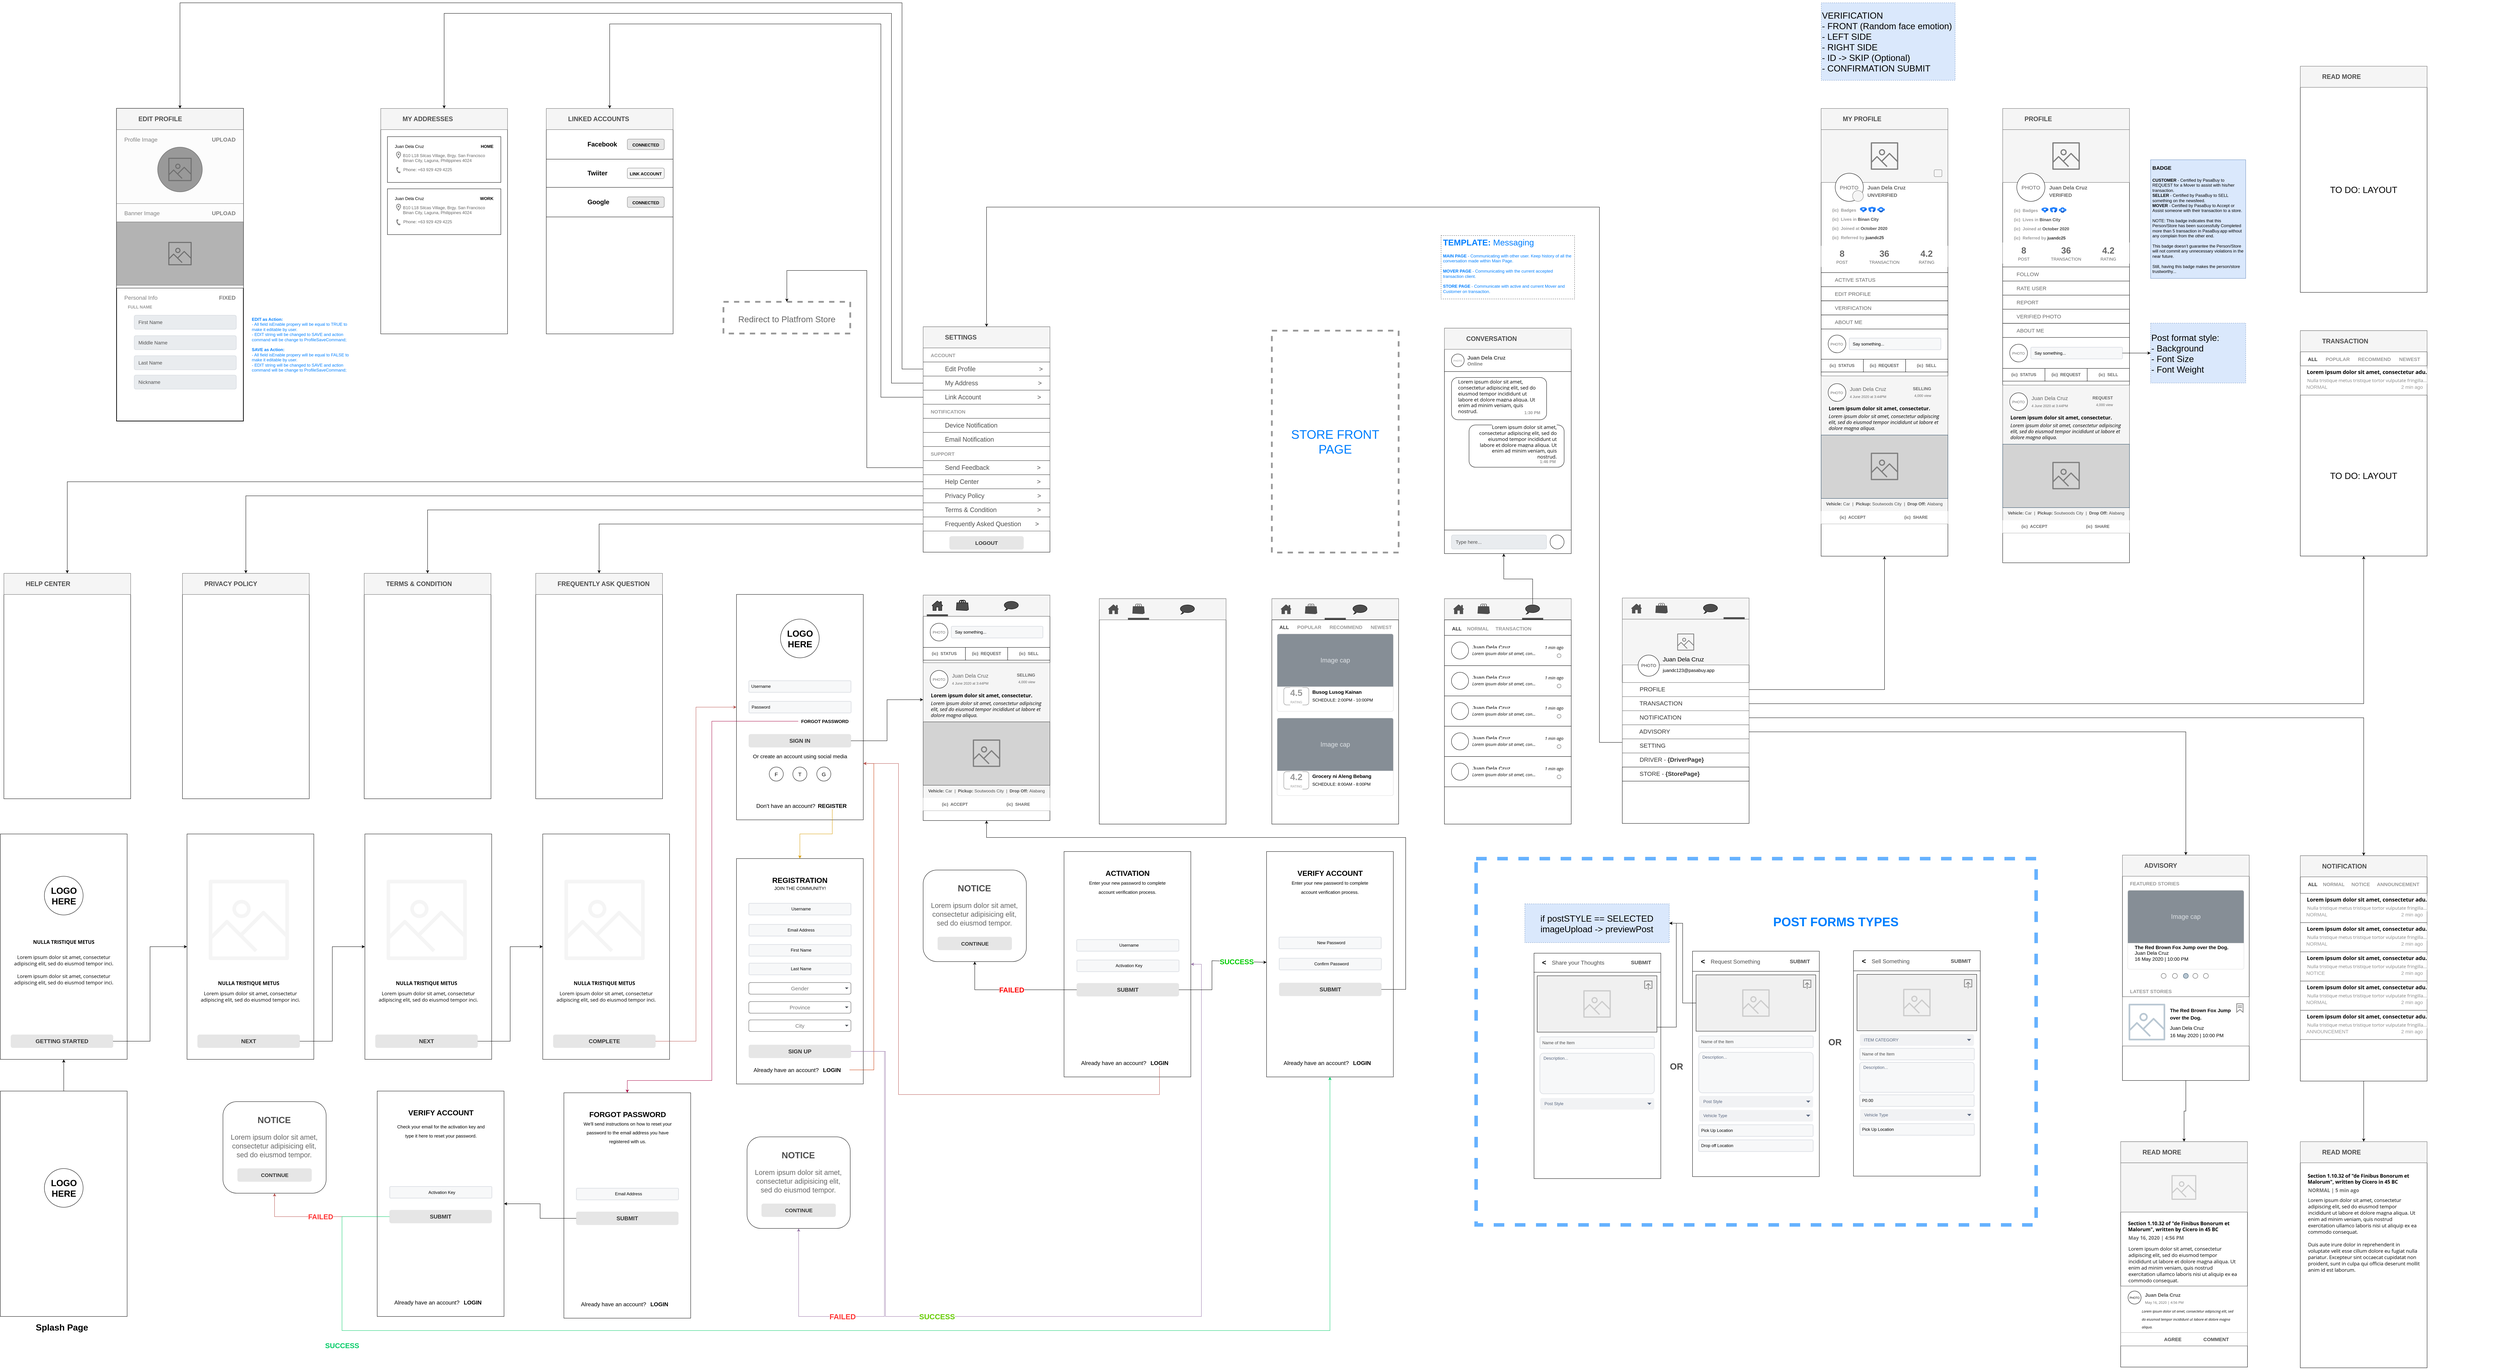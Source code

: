 <mxfile version="13.3.0" type="device" pages="4"><diagram id="UMvGqudBYAqIhdivdioj" name="MainPage"><mxGraphModel dx="11438" dy="5556" grid="1" gridSize="10" guides="1" tooltips="1" connect="1" arrows="1" fold="1" page="1" pageScale="1" pageWidth="850" pageHeight="1100" math="0" shadow="0"><root><mxCell id="0"/><mxCell id="1" parent="0"/><mxCell id="rJNmnEfmWvyb9yNH5MZ_-18" value="" style="group" parent="1" vertex="1" connectable="0"><mxGeometry x="-170" y="919.85" width="360" height="640" as="geometry"/></mxCell><mxCell id="rJNmnEfmWvyb9yNH5MZ_-2" value="" style="rounded=0;whiteSpace=wrap;html=1;rotation=90;" parent="rJNmnEfmWvyb9yNH5MZ_-18" vertex="1"><mxGeometry x="-140.0" y="140" width="640" height="360" as="geometry"/></mxCell><mxCell id="rJNmnEfmWvyb9yNH5MZ_-3" value="" style="ellipse;whiteSpace=wrap;html=1;aspect=fixed;" parent="rJNmnEfmWvyb9yNH5MZ_-18" vertex="1"><mxGeometry x="125.0" y="70" width="110" height="110" as="geometry"/></mxCell><mxCell id="rJNmnEfmWvyb9yNH5MZ_-4" value="LOGO HERE" style="text;html=1;strokeColor=none;fillColor=none;align=center;verticalAlign=middle;whiteSpace=wrap;rounded=0;fontStyle=1;fontSize=25;" parent="rJNmnEfmWvyb9yNH5MZ_-18" vertex="1"><mxGeometry x="133" y="87.5" width="95" height="75" as="geometry"/></mxCell><mxCell id="rJNmnEfmWvyb9yNH5MZ_-8" value="Username" style="rounded=1;arcSize=9;fillColor=#F7F8F9;align=left;spacingLeft=5;strokeColor=#DEE1E6;html=1;strokeWidth=2;fontSize=12" parent="rJNmnEfmWvyb9yNH5MZ_-18" vertex="1"><mxGeometry x="35.0" y="245" width="290" height="33" as="geometry"/></mxCell><mxCell id="rJNmnEfmWvyb9yNH5MZ_-9" value="Password" style="rounded=1;arcSize=9;fillColor=#F7F8F9;align=left;spacingLeft=5;strokeColor=#DEE1E6;html=1;strokeWidth=2;fontSize=12" parent="rJNmnEfmWvyb9yNH5MZ_-18" vertex="1"><mxGeometry x="35.5" y="303.5" width="290" height="33" as="geometry"/></mxCell><mxCell id="rJNmnEfmWvyb9yNH5MZ_-10" value="&lt;font style=&quot;font-size: 13px;&quot;&gt;FORGOT PASSWORD&lt;/font&gt;" style="text;html=1;strokeColor=none;fillColor=none;align=center;verticalAlign=middle;whiteSpace=wrap;rounded=0;fontSize=13;fontStyle=1" parent="rJNmnEfmWvyb9yNH5MZ_-18" vertex="1"><mxGeometry x="175.5" y="350" width="150" height="20" as="geometry"/></mxCell><mxCell id="rJNmnEfmWvyb9yNH5MZ_-11" value="SIGN IN" style="rounded=1;html=1;shadow=0;dashed=0;whiteSpace=wrap;fontSize=16;fillColor=#E6E6E6;align=center;strokeColor=#E6E6E6;fontColor=#333333;fontStyle=1" parent="rJNmnEfmWvyb9yNH5MZ_-18" vertex="1"><mxGeometry x="35.0" y="397" width="290" height="36.88" as="geometry"/></mxCell><mxCell id="rJNmnEfmWvyb9yNH5MZ_-12" value="Don't have an account?" style="text;html=1;strokeColor=none;fillColor=none;align=center;verticalAlign=middle;whiteSpace=wrap;rounded=0;fontSize=16;fontStyle=0" parent="rJNmnEfmWvyb9yNH5MZ_-18" vertex="1"><mxGeometry x="45.0" y="590" width="190" height="20" as="geometry"/></mxCell><mxCell id="rJNmnEfmWvyb9yNH5MZ_-13" value="REGISTER" style="text;html=1;strokeColor=none;fillColor=none;align=center;verticalAlign=middle;whiteSpace=wrap;rounded=0;fontSize=16;fontStyle=1" parent="rJNmnEfmWvyb9yNH5MZ_-18" vertex="1"><mxGeometry x="222.0" y="590" width="100" height="20" as="geometry"/></mxCell><mxCell id="rJNmnEfmWvyb9yNH5MZ_-14" value="Or create an account using social media" style="text;html=1;strokeColor=none;fillColor=none;align=center;verticalAlign=middle;whiteSpace=wrap;rounded=0;fontSize=15;fontStyle=0" parent="rJNmnEfmWvyb9yNH5MZ_-18" vertex="1"><mxGeometry x="40.0" y="449" width="280.5" height="20" as="geometry"/></mxCell><mxCell id="rJNmnEfmWvyb9yNH5MZ_-15" value="T" style="ellipse;whiteSpace=wrap;html=1;aspect=fixed;fontSize=15;" parent="rJNmnEfmWvyb9yNH5MZ_-18" vertex="1"><mxGeometry x="160.0" y="490" width="40" height="40" as="geometry"/></mxCell><mxCell id="rJNmnEfmWvyb9yNH5MZ_-16" value="G" style="ellipse;whiteSpace=wrap;html=1;aspect=fixed;fontSize=15;" parent="rJNmnEfmWvyb9yNH5MZ_-18" vertex="1"><mxGeometry x="228.0" y="490" width="40" height="40" as="geometry"/></mxCell><mxCell id="rJNmnEfmWvyb9yNH5MZ_-17" value="F" style="ellipse;whiteSpace=wrap;html=1;aspect=fixed;fontSize=15;" parent="rJNmnEfmWvyb9yNH5MZ_-18" vertex="1"><mxGeometry x="93.0" y="490" width="40" height="40" as="geometry"/></mxCell><mxCell id="rJNmnEfmWvyb9yNH5MZ_-37" value="" style="group" parent="1" vertex="1" connectable="0"><mxGeometry x="-720" y="1600" width="360" height="640" as="geometry"/></mxCell><mxCell id="rJNmnEfmWvyb9yNH5MZ_-38" value="" style="group" parent="rJNmnEfmWvyb9yNH5MZ_-37" vertex="1" connectable="0"><mxGeometry x="-505" width="360" height="640" as="geometry"/></mxCell><mxCell id="rJNmnEfmWvyb9yNH5MZ_-39" value="" style="rounded=0;whiteSpace=wrap;html=1;rotation=90;" parent="rJNmnEfmWvyb9yNH5MZ_-38" vertex="1"><mxGeometry x="-140.0" y="140" width="640" height="360" as="geometry"/></mxCell><mxCell id="rJNmnEfmWvyb9yNH5MZ_-40" value="" style="outlineConnect=0;fontColor=#333333;fillColor=#f5f5f5;strokeColor=#666666;dashed=0;verticalLabelPosition=bottom;verticalAlign=top;align=center;html=1;fontSize=12;fontStyle=0;aspect=fixed;pointerEvents=1;shape=mxgraph.aws4.container_registry_image;" parent="rJNmnEfmWvyb9yNH5MZ_-38" vertex="1"><mxGeometry x="61.5" y="130" width="228" height="228" as="geometry"/></mxCell><mxCell id="rJNmnEfmWvyb9yNH5MZ_-42" value="NEXT" style="rounded=1;html=1;shadow=0;dashed=0;whiteSpace=wrap;fontSize=16;fillColor=#E6E6E6;align=center;strokeColor=#E6E6E6;fontColor=#333333;fontStyle=1" parent="rJNmnEfmWvyb9yNH5MZ_-38" vertex="1"><mxGeometry x="30.0" y="570" width="290" height="36.88" as="geometry"/></mxCell><mxCell id="rJNmnEfmWvyb9yNH5MZ_-43" value="&lt;span style=&quot;font-family: &amp;#34;open sans&amp;#34; , &amp;#34;arial&amp;#34; , sans-serif ; font-size: 14px ; text-align: justify ; background-color: rgb(255 , 255 , 255)&quot;&gt;Lorem ipsum dolor sit amet, consectetur adipiscing elit, sed do eiusmod tempor inci.&lt;/span&gt;" style="text;html=1;strokeColor=none;fillColor=none;align=center;verticalAlign=middle;whiteSpace=wrap;rounded=0;fontSize=15;fontStyle=0" parent="rJNmnEfmWvyb9yNH5MZ_-38" vertex="1"><mxGeometry x="30" y="435" width="300" height="51" as="geometry"/></mxCell><mxCell id="rJNmnEfmWvyb9yNH5MZ_-44" value="&lt;span style=&quot;font-family: &amp;quot;open sans&amp;quot;, arial, sans-serif; font-size: 14px; text-align: justify; background-color: rgb(255, 255, 255);&quot;&gt;NULLA TRISTIQUE METUS&lt;/span&gt;" style="text;html=1;strokeColor=none;fillColor=none;align=center;verticalAlign=middle;whiteSpace=wrap;rounded=0;fontSize=15;fontStyle=1" parent="rJNmnEfmWvyb9yNH5MZ_-38" vertex="1"><mxGeometry x="45" y="407" width="260" height="32" as="geometry"/></mxCell><mxCell id="rJNmnEfmWvyb9yNH5MZ_-45" value="" style="group" parent="rJNmnEfmWvyb9yNH5MZ_-37" vertex="1" connectable="0"><mxGeometry x="-1010" width="360" height="640" as="geometry"/></mxCell><mxCell id="rJNmnEfmWvyb9yNH5MZ_-46" value="" style="rounded=0;whiteSpace=wrap;html=1;rotation=90;" parent="rJNmnEfmWvyb9yNH5MZ_-45" vertex="1"><mxGeometry x="-140.0" y="140" width="640" height="360" as="geometry"/></mxCell><mxCell id="rJNmnEfmWvyb9yNH5MZ_-47" value="" style="outlineConnect=0;fontColor=#333333;fillColor=#f5f5f5;strokeColor=#666666;dashed=0;verticalLabelPosition=bottom;verticalAlign=top;align=center;html=1;fontSize=12;fontStyle=0;aspect=fixed;pointerEvents=1;shape=mxgraph.aws4.container_registry_image;" parent="rJNmnEfmWvyb9yNH5MZ_-45" vertex="1"><mxGeometry x="61.5" y="130" width="228" height="228" as="geometry"/></mxCell><mxCell id="rJNmnEfmWvyb9yNH5MZ_-49" value="NEXT" style="rounded=1;html=1;shadow=0;dashed=0;whiteSpace=wrap;fontSize=16;fillColor=#E6E6E6;align=center;strokeColor=#E6E6E6;fontColor=#333333;fontStyle=1" parent="rJNmnEfmWvyb9yNH5MZ_-45" vertex="1"><mxGeometry x="30.0" y="570" width="290" height="36.88" as="geometry"/></mxCell><mxCell id="rJNmnEfmWvyb9yNH5MZ_-50" value="&lt;span style=&quot;font-family: &amp;#34;open sans&amp;#34; , &amp;#34;arial&amp;#34; , sans-serif ; font-size: 14px ; text-align: justify ; background-color: rgb(255 , 255 , 255)&quot;&gt;Lorem ipsum dolor sit amet, consectetur adipiscing elit, sed do eiusmod tempor inci.&lt;/span&gt;" style="text;html=1;strokeColor=none;fillColor=none;align=center;verticalAlign=middle;whiteSpace=wrap;rounded=0;fontSize=15;fontStyle=0" parent="rJNmnEfmWvyb9yNH5MZ_-45" vertex="1"><mxGeometry x="30" y="435" width="300" height="51" as="geometry"/></mxCell><mxCell id="rJNmnEfmWvyb9yNH5MZ_-51" value="&lt;span style=&quot;font-family: &amp;quot;open sans&amp;quot;, arial, sans-serif; font-size: 14px; text-align: justify; background-color: rgb(255, 255, 255);&quot;&gt;NULLA TRISTIQUE METUS&lt;/span&gt;" style="text;html=1;strokeColor=none;fillColor=none;align=center;verticalAlign=middle;whiteSpace=wrap;rounded=0;fontSize=15;fontStyle=1" parent="rJNmnEfmWvyb9yNH5MZ_-45" vertex="1"><mxGeometry x="45" y="407" width="260" height="32" as="geometry"/></mxCell><mxCell id="rJNmnEfmWvyb9yNH5MZ_-52" value="" style="group" parent="rJNmnEfmWvyb9yNH5MZ_-37" vertex="1" connectable="0"><mxGeometry x="-1540" width="360" height="640" as="geometry"/></mxCell><mxCell id="rJNmnEfmWvyb9yNH5MZ_-53" value="" style="rounded=0;whiteSpace=wrap;html=1;rotation=90;" parent="rJNmnEfmWvyb9yNH5MZ_-52" vertex="1"><mxGeometry x="-140.0" y="140" width="640" height="360" as="geometry"/></mxCell><mxCell id="rJNmnEfmWvyb9yNH5MZ_-56" value="GETTING STARTED" style="rounded=1;html=1;shadow=0;dashed=0;whiteSpace=wrap;fontSize=16;fillColor=#E6E6E6;align=center;strokeColor=#E6E6E6;fontColor=#333333;fontStyle=1" parent="rJNmnEfmWvyb9yNH5MZ_-52" vertex="1"><mxGeometry x="30.0" y="570" width="290" height="36.88" as="geometry"/></mxCell><mxCell id="rJNmnEfmWvyb9yNH5MZ_-57" value="&lt;span style=&quot;font-family: &amp;#34;open sans&amp;#34; , &amp;#34;arial&amp;#34; , sans-serif ; font-size: 14px ; text-align: justify ; background-color: rgb(255 , 255 , 255)&quot;&gt;Lorem ipsum dolor sit amet, consectetur adipiscing elit, sed do eiusmod tempor inci.&lt;br&gt;&lt;br&gt;&lt;/span&gt;&lt;span style=&quot;font-family: &amp;#34;open sans&amp;#34; , &amp;#34;arial&amp;#34; , sans-serif ; font-size: 14px ; text-align: justify ; background-color: rgb(255 , 255 , 255)&quot;&gt;Lorem ipsum dolor sit amet, consectetur adipiscing elit, sed do eiusmod tempor inci.&lt;/span&gt;&lt;span style=&quot;font-family: &amp;#34;open sans&amp;#34; , &amp;#34;arial&amp;#34; , sans-serif ; font-size: 14px ; text-align: justify ; background-color: rgb(255 , 255 , 255)&quot;&gt;&lt;br&gt;&lt;/span&gt;" style="text;html=1;strokeColor=none;fillColor=none;align=center;verticalAlign=middle;whiteSpace=wrap;rounded=0;fontSize=15;fontStyle=0" parent="rJNmnEfmWvyb9yNH5MZ_-52" vertex="1"><mxGeometry x="30" y="330" width="300" height="110" as="geometry"/></mxCell><mxCell id="rJNmnEfmWvyb9yNH5MZ_-58" value="&lt;span style=&quot;font-family: &amp;quot;open sans&amp;quot;, arial, sans-serif; font-size: 14px; text-align: justify; background-color: rgb(255, 255, 255);&quot;&gt;NULLA TRISTIQUE METUS&lt;/span&gt;" style="text;html=1;strokeColor=none;fillColor=none;align=center;verticalAlign=middle;whiteSpace=wrap;rounded=0;fontSize=15;fontStyle=1" parent="rJNmnEfmWvyb9yNH5MZ_-52" vertex="1"><mxGeometry x="50" y="290" width="260" height="32" as="geometry"/></mxCell><mxCell id="rJNmnEfmWvyb9yNH5MZ_-59" value="" style="ellipse;whiteSpace=wrap;html=1;aspect=fixed;" parent="rJNmnEfmWvyb9yNH5MZ_-52" vertex="1"><mxGeometry x="125" y="120" width="110" height="110" as="geometry"/></mxCell><mxCell id="rJNmnEfmWvyb9yNH5MZ_-60" value="LOGO HERE" style="text;html=1;strokeColor=none;fillColor=none;align=center;verticalAlign=middle;whiteSpace=wrap;rounded=0;fontStyle=1;fontSize=25;" parent="rJNmnEfmWvyb9yNH5MZ_-52" vertex="1"><mxGeometry x="132.5" y="137.5" width="95" height="75" as="geometry"/></mxCell><mxCell id="rJNmnEfmWvyb9yNH5MZ_-65" style="edgeStyle=orthogonalEdgeStyle;rounded=0;orthogonalLoop=1;jettySize=auto;html=1;fontSize=22;fontColor=#4D4D4D;" parent="rJNmnEfmWvyb9yNH5MZ_-37" source="rJNmnEfmWvyb9yNH5MZ_-56" target="rJNmnEfmWvyb9yNH5MZ_-46" edge="1"><mxGeometry relative="1" as="geometry"/></mxCell><mxCell id="rJNmnEfmWvyb9yNH5MZ_-66" style="edgeStyle=orthogonalEdgeStyle;rounded=0;orthogonalLoop=1;jettySize=auto;html=1;entryX=0.5;entryY=1;entryDx=0;entryDy=0;fontSize=22;fontColor=#4D4D4D;" parent="rJNmnEfmWvyb9yNH5MZ_-37" source="rJNmnEfmWvyb9yNH5MZ_-49" target="rJNmnEfmWvyb9yNH5MZ_-39" edge="1"><mxGeometry relative="1" as="geometry"/></mxCell><mxCell id="rJNmnEfmWvyb9yNH5MZ_-69" value="" style="group" parent="rJNmnEfmWvyb9yNH5MZ_-37" vertex="1" connectable="0"><mxGeometry width="360" height="640" as="geometry"/></mxCell><mxCell id="rJNmnEfmWvyb9yNH5MZ_-70" value="" style="rounded=0;whiteSpace=wrap;html=1;rotation=90;" parent="rJNmnEfmWvyb9yNH5MZ_-69" vertex="1"><mxGeometry x="-140.0" y="140" width="640" height="360" as="geometry"/></mxCell><mxCell id="rJNmnEfmWvyb9yNH5MZ_-71" value="" style="outlineConnect=0;fontColor=#333333;fillColor=#f5f5f5;strokeColor=#666666;dashed=0;verticalLabelPosition=bottom;verticalAlign=top;align=center;html=1;fontSize=12;fontStyle=0;aspect=fixed;pointerEvents=1;shape=mxgraph.aws4.container_registry_image;" parent="rJNmnEfmWvyb9yNH5MZ_-69" vertex="1"><mxGeometry x="61.5" y="130" width="228" height="228" as="geometry"/></mxCell><mxCell id="rJNmnEfmWvyb9yNH5MZ_-73" value="COMPLETE" style="rounded=1;html=1;shadow=0;dashed=0;whiteSpace=wrap;fontSize=16;fillColor=#E6E6E6;align=center;strokeColor=#E6E6E6;fontColor=#333333;fontStyle=1" parent="rJNmnEfmWvyb9yNH5MZ_-69" vertex="1"><mxGeometry x="30.0" y="570" width="290" height="36.88" as="geometry"/></mxCell><mxCell id="rJNmnEfmWvyb9yNH5MZ_-74" value="&lt;span style=&quot;font-family: &amp;#34;open sans&amp;#34; , &amp;#34;arial&amp;#34; , sans-serif ; font-size: 14px ; text-align: justify ; background-color: rgb(255 , 255 , 255)&quot;&gt;Lorem ipsum dolor sit amet, consectetur adipiscing elit, sed do eiusmod tempor inci.&lt;/span&gt;" style="text;html=1;strokeColor=none;fillColor=none;align=center;verticalAlign=middle;whiteSpace=wrap;rounded=0;fontSize=15;fontStyle=0" parent="rJNmnEfmWvyb9yNH5MZ_-69" vertex="1"><mxGeometry x="30" y="435" width="300" height="51" as="geometry"/></mxCell><mxCell id="rJNmnEfmWvyb9yNH5MZ_-75" value="&lt;span style=&quot;font-family: &amp;quot;open sans&amp;quot;, arial, sans-serif; font-size: 14px; text-align: justify; background-color: rgb(255, 255, 255);&quot;&gt;NULLA TRISTIQUE METUS&lt;/span&gt;" style="text;html=1;strokeColor=none;fillColor=none;align=center;verticalAlign=middle;whiteSpace=wrap;rounded=0;fontSize=15;fontStyle=1" parent="rJNmnEfmWvyb9yNH5MZ_-69" vertex="1"><mxGeometry x="45" y="407" width="260" height="32" as="geometry"/></mxCell><mxCell id="rJNmnEfmWvyb9yNH5MZ_-76" style="edgeStyle=orthogonalEdgeStyle;rounded=0;orthogonalLoop=1;jettySize=auto;html=1;fontSize=22;fontColor=#4D4D4D;" parent="rJNmnEfmWvyb9yNH5MZ_-37" source="rJNmnEfmWvyb9yNH5MZ_-42" target="rJNmnEfmWvyb9yNH5MZ_-70" edge="1"><mxGeometry relative="1" as="geometry"/></mxCell><mxCell id="ZSvQmdWoj9q5tchn5slT-1" value="" style="group" parent="rJNmnEfmWvyb9yNH5MZ_-37" vertex="1" connectable="0"><mxGeometry x="-1540" y="730" width="360" height="640" as="geometry"/></mxCell><mxCell id="ZSvQmdWoj9q5tchn5slT-2" value="" style="rounded=0;whiteSpace=wrap;html=1;rotation=90;" parent="ZSvQmdWoj9q5tchn5slT-1" vertex="1"><mxGeometry x="-140.0" y="140" width="640" height="360" as="geometry"/></mxCell><mxCell id="ZSvQmdWoj9q5tchn5slT-9" value="" style="group" parent="ZSvQmdWoj9q5tchn5slT-1" vertex="1" connectable="0"><mxGeometry x="125" y="220" width="110" height="110" as="geometry"/></mxCell><mxCell id="ZSvQmdWoj9q5tchn5slT-6" value="" style="ellipse;whiteSpace=wrap;html=1;aspect=fixed;" parent="ZSvQmdWoj9q5tchn5slT-9" vertex="1"><mxGeometry width="110" height="110" as="geometry"/></mxCell><mxCell id="ZSvQmdWoj9q5tchn5slT-7" value="LOGO HERE" style="text;html=1;strokeColor=none;fillColor=none;align=center;verticalAlign=middle;whiteSpace=wrap;rounded=0;fontStyle=1;fontSize=25;" parent="ZSvQmdWoj9q5tchn5slT-9" vertex="1"><mxGeometry x="7.5" y="17.5" width="95" height="75" as="geometry"/></mxCell><mxCell id="ZSvQmdWoj9q5tchn5slT-10" style="edgeStyle=orthogonalEdgeStyle;rounded=0;orthogonalLoop=1;jettySize=auto;html=1;exitX=0;exitY=0.5;exitDx=0;exitDy=0;entryX=1;entryY=0.5;entryDx=0;entryDy=0;" parent="rJNmnEfmWvyb9yNH5MZ_-37" source="ZSvQmdWoj9q5tchn5slT-2" target="rJNmnEfmWvyb9yNH5MZ_-53" edge="1"><mxGeometry relative="1" as="geometry"/></mxCell><mxCell id="rJNmnEfmWvyb9yNH5MZ_-77" style="edgeStyle=orthogonalEdgeStyle;rounded=0;orthogonalLoop=1;jettySize=auto;html=1;entryX=0.5;entryY=1;entryDx=0;entryDy=0;fontSize=22;fontColor=#4D4D4D;fillColor=#f8cecc;strokeColor=#b85450;" parent="1" source="rJNmnEfmWvyb9yNH5MZ_-73" target="rJNmnEfmWvyb9yNH5MZ_-2" edge="1"><mxGeometry relative="1" as="geometry"/></mxCell><mxCell id="rJNmnEfmWvyb9yNH5MZ_-78" value="" style="group" parent="1" vertex="1" connectable="0"><mxGeometry x="-170" y="1669.85" width="360" height="640" as="geometry"/></mxCell><mxCell id="rJNmnEfmWvyb9yNH5MZ_-79" value="" style="rounded=0;whiteSpace=wrap;html=1;rotation=90;" parent="rJNmnEfmWvyb9yNH5MZ_-78" vertex="1"><mxGeometry x="-140.0" y="140" width="640" height="360" as="geometry"/></mxCell><mxCell id="rJNmnEfmWvyb9yNH5MZ_-82" value="Username" style="rounded=1;arcSize=9;fillColor=#F7F8F9;align=center;spacingLeft=5;strokeColor=#DEE1E6;html=1;strokeWidth=2;fontSize=12" parent="rJNmnEfmWvyb9yNH5MZ_-78" vertex="1"><mxGeometry x="35.0" y="127" width="290" height="33" as="geometry"/></mxCell><mxCell id="rJNmnEfmWvyb9yNH5MZ_-85" value="SIGN UP" style="rounded=1;html=1;shadow=0;dashed=0;whiteSpace=wrap;fontSize=16;fillColor=#E6E6E6;align=center;strokeColor=#E6E6E6;fontColor=#333333;fontStyle=1" parent="rJNmnEfmWvyb9yNH5MZ_-78" vertex="1"><mxGeometry x="35.0" y="529" width="290" height="36.88" as="geometry"/></mxCell><mxCell id="rJNmnEfmWvyb9yNH5MZ_-86" value="Already have an account?" style="text;html=1;strokeColor=none;fillColor=none;align=center;verticalAlign=middle;whiteSpace=wrap;rounded=0;fontSize=16;fontStyle=0" parent="rJNmnEfmWvyb9yNH5MZ_-78" vertex="1"><mxGeometry x="46.0" y="590" width="190" height="20" as="geometry"/></mxCell><mxCell id="rJNmnEfmWvyb9yNH5MZ_-87" value="LOGIN" style="text;html=1;strokeColor=none;fillColor=none;align=center;verticalAlign=middle;whiteSpace=wrap;rounded=0;fontSize=16;fontStyle=1" parent="rJNmnEfmWvyb9yNH5MZ_-78" vertex="1"><mxGeometry x="221.0" y="590" width="100" height="20" as="geometry"/></mxCell><mxCell id="rJNmnEfmWvyb9yNH5MZ_-92" value="REGISTRATION" style="text;html=1;strokeColor=none;fillColor=none;align=center;verticalAlign=middle;whiteSpace=wrap;rounded=0;fontSize=21;fontStyle=1" parent="rJNmnEfmWvyb9yNH5MZ_-78" vertex="1"><mxGeometry x="95" y="41" width="170" height="40" as="geometry"/></mxCell><mxCell id="rJNmnEfmWvyb9yNH5MZ_-93" value="&lt;font style=&quot;font-size: 13px&quot;&gt;JOIN THE COMMUNITY!&lt;/font&gt;" style="text;html=1;strokeColor=none;fillColor=none;align=center;verticalAlign=middle;whiteSpace=wrap;rounded=0;fontSize=21;fontStyle=0" parent="rJNmnEfmWvyb9yNH5MZ_-78" vertex="1"><mxGeometry x="97.75" y="61" width="164.5" height="40" as="geometry"/></mxCell><mxCell id="rJNmnEfmWvyb9yNH5MZ_-94" value="Email Address" style="rounded=1;arcSize=9;fillColor=#F7F8F9;align=center;spacingLeft=5;strokeColor=#DEE1E6;html=1;strokeWidth=2;fontSize=12" parent="rJNmnEfmWvyb9yNH5MZ_-78" vertex="1"><mxGeometry x="35.5" y="187" width="290" height="33" as="geometry"/></mxCell><mxCell id="rJNmnEfmWvyb9yNH5MZ_-95" value="First Name" style="rounded=1;arcSize=9;fillColor=#F7F8F9;align=center;spacingLeft=5;strokeColor=#DEE1E6;html=1;strokeWidth=2;fontSize=12" parent="rJNmnEfmWvyb9yNH5MZ_-78" vertex="1"><mxGeometry x="35.5" y="244" width="290" height="33" as="geometry"/></mxCell><mxCell id="rJNmnEfmWvyb9yNH5MZ_-96" value="Last Name" style="rounded=1;arcSize=9;fillColor=#F7F8F9;align=center;spacingLeft=5;strokeColor=#DEE1E6;html=1;strokeWidth=2;fontSize=12" parent="rJNmnEfmWvyb9yNH5MZ_-78" vertex="1"><mxGeometry x="35.5" y="297" width="290" height="33" as="geometry"/></mxCell><mxCell id="rJNmnEfmWvyb9yNH5MZ_-97" value="&lt;font style=&quot;font-size: 15px&quot;&gt;Gender&lt;/font&gt;" style="html=1;shadow=0;dashed=0;shape=mxgraph.bootstrap.rrect;rSize=5;strokeColor=#505050;strokeWidth=1;fillColor=#ffffff;fontColor=#777777;whiteSpace=wrap;align=center;verticalAlign=middle;fontStyle=0;fontSize=18;spacing=20;" parent="rJNmnEfmWvyb9yNH5MZ_-78" vertex="1"><mxGeometry x="35" y="352" width="290" height="33" as="geometry"/></mxCell><mxCell id="rJNmnEfmWvyb9yNH5MZ_-98" value="" style="shape=triangle;direction=south;fillColor=#495057;strokeColor=none;perimeter=none;" parent="rJNmnEfmWvyb9yNH5MZ_-97" vertex="1"><mxGeometry x="1" y="0.5" width="10" height="5" relative="1" as="geometry"><mxPoint x="-17" y="-2.5" as="offset"/></mxGeometry></mxCell><mxCell id="rJNmnEfmWvyb9yNH5MZ_-102" value="&lt;span style=&quot;font-size: 15px&quot;&gt;Province&lt;/span&gt;" style="html=1;shadow=0;dashed=0;shape=mxgraph.bootstrap.rrect;rSize=5;strokeColor=#505050;strokeWidth=1;fillColor=#ffffff;fontColor=#777777;whiteSpace=wrap;align=center;verticalAlign=middle;fontStyle=0;fontSize=18;spacing=20;" parent="rJNmnEfmWvyb9yNH5MZ_-78" vertex="1"><mxGeometry x="35" y="406" width="290" height="33" as="geometry"/></mxCell><mxCell id="rJNmnEfmWvyb9yNH5MZ_-103" value="" style="shape=triangle;direction=south;fillColor=#495057;strokeColor=none;perimeter=none;" parent="rJNmnEfmWvyb9yNH5MZ_-102" vertex="1"><mxGeometry x="1" y="0.5" width="10" height="5" relative="1" as="geometry"><mxPoint x="-17" y="-2.5" as="offset"/></mxGeometry></mxCell><mxCell id="rJNmnEfmWvyb9yNH5MZ_-104" value="&lt;span style=&quot;font-size: 15px&quot;&gt;City&lt;/span&gt;" style="html=1;shadow=0;dashed=0;shape=mxgraph.bootstrap.rrect;rSize=5;strokeColor=#505050;strokeWidth=1;fillColor=#ffffff;fontColor=#777777;whiteSpace=wrap;align=center;verticalAlign=middle;fontStyle=0;fontSize=18;spacing=20;" parent="rJNmnEfmWvyb9yNH5MZ_-78" vertex="1"><mxGeometry x="35" y="458" width="290" height="33" as="geometry"/></mxCell><mxCell id="rJNmnEfmWvyb9yNH5MZ_-105" value="" style="shape=triangle;direction=south;fillColor=#495057;strokeColor=none;perimeter=none;" parent="rJNmnEfmWvyb9yNH5MZ_-104" vertex="1"><mxGeometry x="1" y="0.5" width="10" height="5" relative="1" as="geometry"><mxPoint x="-17" y="-2.5" as="offset"/></mxGeometry></mxCell><mxCell id="rJNmnEfmWvyb9yNH5MZ_-99" style="edgeStyle=orthogonalEdgeStyle;rounded=0;orthogonalLoop=1;jettySize=auto;html=1;entryX=0;entryY=0.5;entryDx=0;entryDy=0;fontSize=21;fontColor=#FF8000;fillColor=#ffe6cc;strokeColor=#d79b00;" parent="1" source="rJNmnEfmWvyb9yNH5MZ_-13" target="rJNmnEfmWvyb9yNH5MZ_-79" edge="1"><mxGeometry relative="1" as="geometry"/></mxCell><mxCell id="rJNmnEfmWvyb9yNH5MZ_-107" style="edgeStyle=orthogonalEdgeStyle;rounded=0;orthogonalLoop=1;jettySize=auto;html=1;entryX=0.75;entryY=0;entryDx=0;entryDy=0;fontSize=21;fontColor=#4D4D4D;fillColor=#fa6800;strokeColor=#C73500;" parent="1" source="rJNmnEfmWvyb9yNH5MZ_-87" target="rJNmnEfmWvyb9yNH5MZ_-2" edge="1"><mxGeometry relative="1" as="geometry"><Array as="points"><mxPoint x="220" y="2270"/><mxPoint x="220" y="1400"/></Array></mxGeometry></mxCell><mxCell id="rJNmnEfmWvyb9yNH5MZ_-138" value="" style="group" parent="1" vertex="1" connectable="0"><mxGeometry x="760" y="1649.85" width="360" height="640" as="geometry"/></mxCell><mxCell id="rJNmnEfmWvyb9yNH5MZ_-139" value="" style="rounded=0;whiteSpace=wrap;html=1;rotation=90;" parent="rJNmnEfmWvyb9yNH5MZ_-138" vertex="1"><mxGeometry x="-140.0" y="140" width="640" height="360" as="geometry"/></mxCell><mxCell id="rJNmnEfmWvyb9yNH5MZ_-140" value="Activation Key" style="rounded=1;arcSize=9;fillColor=#F7F8F9;align=center;spacingLeft=5;strokeColor=#DEE1E6;html=1;strokeWidth=2;fontSize=12" parent="rJNmnEfmWvyb9yNH5MZ_-138" vertex="1"><mxGeometry x="36.5" y="308" width="290" height="33" as="geometry"/></mxCell><mxCell id="rJNmnEfmWvyb9yNH5MZ_-141" value="SUBMIT" style="rounded=1;html=1;shadow=0;dashed=0;whiteSpace=wrap;fontSize=16;fillColor=#E6E6E6;align=center;strokeColor=#E6E6E6;fontColor=#333333;fontStyle=1" parent="rJNmnEfmWvyb9yNH5MZ_-138" vertex="1"><mxGeometry x="36.0" y="374" width="290" height="36.88" as="geometry"/></mxCell><mxCell id="rJNmnEfmWvyb9yNH5MZ_-142" value="Already have an account?" style="text;html=1;strokeColor=none;fillColor=none;align=center;verticalAlign=middle;whiteSpace=wrap;rounded=0;fontSize=16;fontStyle=0" parent="rJNmnEfmWvyb9yNH5MZ_-138" vertex="1"><mxGeometry x="46.0" y="590" width="190" height="20" as="geometry"/></mxCell><mxCell id="rJNmnEfmWvyb9yNH5MZ_-143" value="LOGIN" style="text;html=1;strokeColor=none;fillColor=none;align=center;verticalAlign=middle;whiteSpace=wrap;rounded=0;fontSize=16;fontStyle=1" parent="rJNmnEfmWvyb9yNH5MZ_-138" vertex="1"><mxGeometry x="221.0" y="590" width="100" height="20" as="geometry"/></mxCell><mxCell id="rJNmnEfmWvyb9yNH5MZ_-144" value="ACTIVATION" style="text;html=1;strokeColor=none;fillColor=none;align=center;verticalAlign=middle;whiteSpace=wrap;rounded=0;fontSize=21;fontStyle=1" parent="rJNmnEfmWvyb9yNH5MZ_-138" vertex="1"><mxGeometry x="72.5" y="41" width="215" height="40" as="geometry"/></mxCell><mxCell id="rJNmnEfmWvyb9yNH5MZ_-145" value="&lt;span style=&quot;font-size: 13px&quot;&gt;Enter your new password to complete account verification process.&lt;/span&gt;" style="text;html=1;strokeColor=none;fillColor=none;align=center;verticalAlign=middle;whiteSpace=wrap;rounded=0;fontSize=21;fontStyle=0" parent="rJNmnEfmWvyb9yNH5MZ_-138" vertex="1"><mxGeometry x="64.37" y="70" width="232.25" height="59" as="geometry"/></mxCell><mxCell id="JZDfDWkNIX_UO5MaZgjZ-14" value="Username" style="rounded=1;arcSize=9;fillColor=#F7F8F9;align=center;spacingLeft=5;strokeColor=#DEE1E6;html=1;strokeWidth=2;fontSize=12" parent="rJNmnEfmWvyb9yNH5MZ_-138" vertex="1"><mxGeometry x="36.0" y="250" width="290" height="33" as="geometry"/></mxCell><mxCell id="rJNmnEfmWvyb9yNH5MZ_-166" value="SUCCESS" style="edgeStyle=orthogonalEdgeStyle;rounded=0;orthogonalLoop=1;jettySize=auto;html=1;entryX=0.5;entryY=0;entryDx=0;entryDy=0;fontSize=21;fontColor=#66CC00;fillColor=#e1d5e7;strokeColor=#9673a6;fontStyle=1" parent="1" source="rJNmnEfmWvyb9yNH5MZ_-85" target="rJNmnEfmWvyb9yNH5MZ_-139" edge="1"><mxGeometry x="-0.282" relative="1" as="geometry"><Array as="points"><mxPoint x="253" y="2217"/><mxPoint x="253" y="2970"/><mxPoint x="1150" y="2970"/><mxPoint x="1150" y="1970"/></Array><mxPoint as="offset"/></mxGeometry></mxCell><mxCell id="rJNmnEfmWvyb9yNH5MZ_-167" value="" style="group" parent="1" vertex="1" connectable="0"><mxGeometry x="-660" y="2324.85" width="489.5" height="650" as="geometry"/></mxCell><mxCell id="rJNmnEfmWvyb9yNH5MZ_-157" value="" style="group" parent="rJNmnEfmWvyb9yNH5MZ_-167" vertex="1" connectable="0"><mxGeometry y="10" width="489.5" height="640" as="geometry"/></mxCell><mxCell id="rJNmnEfmWvyb9yNH5MZ_-158" value="" style="rounded=0;whiteSpace=wrap;html=1;rotation=90;" parent="rJNmnEfmWvyb9yNH5MZ_-157" vertex="1"><mxGeometry x="-140.0" y="140" width="640" height="360" as="geometry"/></mxCell><mxCell id="rJNmnEfmWvyb9yNH5MZ_-159" value="Email Address" style="rounded=1;arcSize=9;fillColor=#F7F8F9;align=center;spacingLeft=5;strokeColor=#DEE1E6;html=1;strokeWidth=2;fontSize=12" parent="rJNmnEfmWvyb9yNH5MZ_-157" vertex="1"><mxGeometry x="35.5" y="271" width="290" height="33" as="geometry"/></mxCell><mxCell id="rJNmnEfmWvyb9yNH5MZ_-160" value="SUBMIT" style="rounded=1;html=1;shadow=0;dashed=0;whiteSpace=wrap;fontSize=16;fillColor=#E6E6E6;align=center;strokeColor=#E6E6E6;fontColor=#333333;fontStyle=1" parent="rJNmnEfmWvyb9yNH5MZ_-157" vertex="1"><mxGeometry x="35.0" y="338" width="290" height="36.88" as="geometry"/></mxCell><mxCell id="rJNmnEfmWvyb9yNH5MZ_-161" value="Already have an account?" style="text;html=1;strokeColor=none;fillColor=none;align=center;verticalAlign=middle;whiteSpace=wrap;rounded=0;fontSize=16;fontStyle=0" parent="rJNmnEfmWvyb9yNH5MZ_-157" vertex="1"><mxGeometry x="46.0" y="590" width="190" height="20" as="geometry"/></mxCell><mxCell id="rJNmnEfmWvyb9yNH5MZ_-162" value="LOGIN" style="text;html=1;strokeColor=none;fillColor=none;align=center;verticalAlign=middle;whiteSpace=wrap;rounded=0;fontSize=16;fontStyle=1" parent="rJNmnEfmWvyb9yNH5MZ_-157" vertex="1"><mxGeometry x="221.0" y="590" width="100" height="20" as="geometry"/></mxCell><mxCell id="rJNmnEfmWvyb9yNH5MZ_-163" value="FORGOT PASSWORD" style="text;html=1;strokeColor=none;fillColor=none;align=center;verticalAlign=middle;whiteSpace=wrap;rounded=0;fontSize=21;fontStyle=1" parent="rJNmnEfmWvyb9yNH5MZ_-157" vertex="1"><mxGeometry x="57.25" y="41" width="247.5" height="40" as="geometry"/></mxCell><mxCell id="rJNmnEfmWvyb9yNH5MZ_-164" value="&lt;span style=&quot;font-size: 13px&quot;&gt;We'll send instructions on how to reset your password to the email address you have registered with us.&lt;/span&gt;" style="text;html=1;strokeColor=none;fillColor=none;align=center;verticalAlign=middle;whiteSpace=wrap;rounded=0;fontSize=21;fontStyle=0" parent="rJNmnEfmWvyb9yNH5MZ_-157" vertex="1"><mxGeometry x="43.19" y="81" width="275.63" height="59" as="geometry"/></mxCell><mxCell id="rJNmnEfmWvyb9yNH5MZ_-169" value="FAILED" style="edgeStyle=orthogonalEdgeStyle;rounded=0;orthogonalLoop=1;jettySize=auto;html=1;fontSize=21;fontColor=#FF3333;fontStyle=1;fillColor=#e1d5e7;strokeColor=#9673a6;entryX=0.5;entryY=1;entryDx=0;entryDy=0;" parent="1" source="rJNmnEfmWvyb9yNH5MZ_-85" target="K9gacA2Y623S8YkxISPa-44" edge="1"><mxGeometry x="0.443" relative="1" as="geometry"><mxPoint x="-370" y="2430" as="targetPoint"/><Array as="points"><mxPoint x="250" y="2217"/><mxPoint x="250" y="2970"/><mxPoint x="7" y="2970"/></Array><mxPoint x="1" as="offset"/></mxGeometry></mxCell><mxCell id="JZDfDWkNIX_UO5MaZgjZ-3" style="edgeStyle=orthogonalEdgeStyle;rounded=0;orthogonalLoop=1;jettySize=auto;html=1;entryX=0.75;entryY=0;entryDx=0;entryDy=0;fillColor=#f8cecc;strokeColor=#b85450;" parent="1" source="rJNmnEfmWvyb9yNH5MZ_-143" target="rJNmnEfmWvyb9yNH5MZ_-2" edge="1"><mxGeometry relative="1" as="geometry"><Array as="points"><mxPoint x="1031" y="2339.85"/><mxPoint x="290" y="2339.85"/><mxPoint x="290" y="1399.85"/></Array></mxGeometry></mxCell><mxCell id="JZDfDWkNIX_UO5MaZgjZ-17" value="SUCCESS" style="edgeStyle=orthogonalEdgeStyle;rounded=0;orthogonalLoop=1;jettySize=auto;html=1;fontSize=20;fontStyle=1;fontColor=#00CC00;" parent="1" source="rJNmnEfmWvyb9yNH5MZ_-141" target="JZDfDWkNIX_UO5MaZgjZ-6" edge="1"><mxGeometry x="0.487" relative="1" as="geometry"><Array as="points"><mxPoint x="1180" y="2041.85"/><mxPoint x="1180" y="1959.85"/></Array><mxPoint as="offset"/></mxGeometry></mxCell><mxCell id="JZDfDWkNIX_UO5MaZgjZ-18" value="" style="group" parent="1" vertex="1" connectable="0"><mxGeometry x="1335" y="1679.85" width="360" height="640" as="geometry"/></mxCell><mxCell id="JZDfDWkNIX_UO5MaZgjZ-5" value="" style="group" parent="JZDfDWkNIX_UO5MaZgjZ-18" vertex="1" connectable="0"><mxGeometry y="-30" width="360" height="640" as="geometry"/></mxCell><mxCell id="JZDfDWkNIX_UO5MaZgjZ-6" value="" style="rounded=0;whiteSpace=wrap;html=1;rotation=90;" parent="JZDfDWkNIX_UO5MaZgjZ-5" vertex="1"><mxGeometry x="-140.0" y="140" width="640" height="360" as="geometry"/></mxCell><mxCell id="JZDfDWkNIX_UO5MaZgjZ-7" value="New Password" style="rounded=1;arcSize=9;fillColor=#F7F8F9;align=center;spacingLeft=5;strokeColor=#DEE1E6;html=1;strokeWidth=2;fontSize=12" parent="JZDfDWkNIX_UO5MaZgjZ-5" vertex="1"><mxGeometry x="35.5" y="243" width="290" height="33" as="geometry"/></mxCell><mxCell id="JZDfDWkNIX_UO5MaZgjZ-8" value="SUBMIT" style="rounded=1;html=1;shadow=0;dashed=0;whiteSpace=wrap;fontSize=16;fillColor=#E6E6E6;align=center;strokeColor=#E6E6E6;fontColor=#333333;fontStyle=1" parent="JZDfDWkNIX_UO5MaZgjZ-5" vertex="1"><mxGeometry x="36.0" y="373" width="290" height="36.88" as="geometry"/></mxCell><mxCell id="JZDfDWkNIX_UO5MaZgjZ-9" value="Already have an account?" style="text;html=1;strokeColor=none;fillColor=none;align=center;verticalAlign=middle;whiteSpace=wrap;rounded=0;fontSize=16;fontStyle=0" parent="JZDfDWkNIX_UO5MaZgjZ-5" vertex="1"><mxGeometry x="46.0" y="590" width="190" height="20" as="geometry"/></mxCell><mxCell id="JZDfDWkNIX_UO5MaZgjZ-10" value="LOGIN" style="text;html=1;strokeColor=none;fillColor=none;align=center;verticalAlign=middle;whiteSpace=wrap;rounded=0;fontSize=16;fontStyle=1" parent="JZDfDWkNIX_UO5MaZgjZ-5" vertex="1"><mxGeometry x="221.0" y="590" width="100" height="20" as="geometry"/></mxCell><mxCell id="JZDfDWkNIX_UO5MaZgjZ-11" value="VERIFY ACCOUNT" style="text;html=1;strokeColor=none;fillColor=none;align=center;verticalAlign=middle;whiteSpace=wrap;rounded=0;fontSize=21;fontStyle=1" parent="JZDfDWkNIX_UO5MaZgjZ-5" vertex="1"><mxGeometry x="72.5" y="41" width="215" height="40" as="geometry"/></mxCell><mxCell id="JZDfDWkNIX_UO5MaZgjZ-12" value="&lt;span style=&quot;font-size: 13px&quot;&gt;Enter your new password to complete account verification process.&lt;/span&gt;" style="text;html=1;strokeColor=none;fillColor=none;align=center;verticalAlign=middle;whiteSpace=wrap;rounded=0;fontSize=21;fontStyle=0" parent="JZDfDWkNIX_UO5MaZgjZ-5" vertex="1"><mxGeometry x="64.37" y="70" width="232.25" height="59" as="geometry"/></mxCell><mxCell id="JZDfDWkNIX_UO5MaZgjZ-13" value="Confirm Password" style="rounded=1;arcSize=9;fillColor=#F7F8F9;align=center;spacingLeft=5;strokeColor=#DEE1E6;html=1;strokeWidth=2;fontSize=12" parent="JZDfDWkNIX_UO5MaZgjZ-5" vertex="1"><mxGeometry x="36.0" y="303" width="290" height="33" as="geometry"/></mxCell><mxCell id="JZDfDWkNIX_UO5MaZgjZ-30" value="&lt;font style=&quot;font-size: 20px&quot; color=&quot;#ff0000&quot;&gt;&lt;b&gt;FAILED&lt;/b&gt;&lt;/font&gt;" style="edgeStyle=orthogonalEdgeStyle;rounded=0;orthogonalLoop=1;jettySize=auto;html=1;entryX=0.5;entryY=1;entryDx=0;entryDy=0;" parent="1" source="rJNmnEfmWvyb9yNH5MZ_-141" target="K9gacA2Y623S8YkxISPa-56" edge="1"><mxGeometry relative="1" as="geometry"><mxPoint x="506.5" y="1969.85" as="targetPoint"/></mxGeometry></mxCell><mxCell id="JZDfDWkNIX_UO5MaZgjZ-40" value="" style="group;fillColor=#f5f5f5;strokeColor=#666666;fontColor=#333333;" parent="1" vertex="1" connectable="0"><mxGeometry x="2345" y="930" width="360" height="640" as="geometry"/></mxCell><mxCell id="JZDfDWkNIX_UO5MaZgjZ-41" value="" style="rounded=0;whiteSpace=wrap;html=1;rotation=90;" parent="JZDfDWkNIX_UO5MaZgjZ-40" vertex="1"><mxGeometry x="-140.0" y="140" width="640" height="360" as="geometry"/></mxCell><mxCell id="JZDfDWkNIX_UO5MaZgjZ-201" value="&lt;font style=&quot;font-size: 17px&quot;&gt;&amp;nbsp; &amp;nbsp; &amp;nbsp; &amp;nbsp; &amp;nbsp; DRIVER - &lt;b&gt;{DriverPage}&lt;/b&gt;&lt;/font&gt;" style="rounded=0;html=1;shadow=0;dashed=0;whiteSpace=wrap;fontSize=10;fillColor=none;align=left;strokeColor=#4D4D4D;fontColor=#333333;" parent="JZDfDWkNIX_UO5MaZgjZ-40" vertex="1"><mxGeometry y="440.0" width="360" height="40" as="geometry"/></mxCell><mxCell id="JZDfDWkNIX_UO5MaZgjZ-65" value="&lt;font style=&quot;font-size: 17px&quot;&gt;&amp;nbsp; &amp;nbsp; &amp;nbsp; &amp;nbsp; &amp;nbsp; SETTING&lt;/font&gt;" style="rounded=0;html=1;shadow=0;dashed=0;whiteSpace=wrap;fontSize=10;fillColor=none;align=left;strokeColor=#4D4D4D;fontColor=#333333;" parent="JZDfDWkNIX_UO5MaZgjZ-40" vertex="1"><mxGeometry y="400.0" width="360" height="40" as="geometry"/></mxCell><mxCell id="JZDfDWkNIX_UO5MaZgjZ-53" value="" style="rounded=0;whiteSpace=wrap;html=1;fontSize=1;fillColor=#f5f5f5;strokeColor=#666666;fontColor=#333333;" parent="JZDfDWkNIX_UO5MaZgjZ-40" vertex="1"><mxGeometry y="60" width="360" height="130" as="geometry"/></mxCell><mxCell id="fZAYqDRcoG77Ini19zxA-1" value="" style="outlineConnect=0;fontColor=#232F3E;gradientColor=none;fillColor=#808080;strokeColor=none;dashed=0;verticalLabelPosition=bottom;verticalAlign=top;align=center;html=1;fontSize=12;fontStyle=0;aspect=fixed;pointerEvents=1;shape=mxgraph.aws4.container_registry_image;labelBackgroundColor=none;" parent="JZDfDWkNIX_UO5MaZgjZ-40" vertex="1"><mxGeometry x="156" y="101" width="48" height="48" as="geometry"/></mxCell><mxCell id="JZDfDWkNIX_UO5MaZgjZ-54" value="&lt;font style=&quot;font-size: 12px&quot; color=&quot;#333333&quot;&gt;PHOTO&lt;/font&gt;" style="ellipse;whiteSpace=wrap;html=1;aspect=fixed;fontSize=1;fontColor=#00CC00;" parent="JZDfDWkNIX_UO5MaZgjZ-40" vertex="1"><mxGeometry x="45" y="162.0" width="60" height="60" as="geometry"/></mxCell><mxCell id="JZDfDWkNIX_UO5MaZgjZ-55" value="&lt;font style=&quot;font-size: 17px&quot;&gt;Juan Dela Cruz&lt;/font&gt;" style="text;html=1;strokeColor=none;fillColor=none;align=left;verticalAlign=middle;whiteSpace=wrap;rounded=0;fontSize=16;fontStyle=0" parent="JZDfDWkNIX_UO5MaZgjZ-40" vertex="1"><mxGeometry x="113" y="165.0" width="190" height="20" as="geometry"/></mxCell><mxCell id="JZDfDWkNIX_UO5MaZgjZ-58" value="&lt;font style=&quot;font-size: 13px&quot;&gt;juandc123@pasabuy.app&lt;/font&gt;" style="text;html=1;strokeColor=none;fillColor=none;align=left;verticalAlign=middle;whiteSpace=wrap;rounded=0;fontSize=16;fontStyle=0" parent="JZDfDWkNIX_UO5MaZgjZ-40" vertex="1"><mxGeometry x="113" y="194.0" width="190" height="20" as="geometry"/></mxCell><mxCell id="JZDfDWkNIX_UO5MaZgjZ-60" value="&lt;font style=&quot;font-size: 17px&quot;&gt;&amp;nbsp; &amp;nbsp; &amp;nbsp; &amp;nbsp; &amp;nbsp; PROFILE&lt;/font&gt;" style="rounded=0;html=1;shadow=0;dashed=0;whiteSpace=wrap;fontSize=10;fillColor=none;align=left;strokeColor=#666666;fontColor=#333333;" parent="JZDfDWkNIX_UO5MaZgjZ-40" vertex="1"><mxGeometry y="240" width="360" height="40" as="geometry"/></mxCell><mxCell id="JZDfDWkNIX_UO5MaZgjZ-61" value="&lt;font style=&quot;font-size: 17px&quot;&gt;&amp;nbsp; &amp;nbsp; &amp;nbsp; &amp;nbsp; &amp;nbsp; TRANSACTION&lt;/font&gt;" style="rounded=0;html=1;shadow=0;dashed=0;whiteSpace=wrap;fontSize=10;fillColor=none;align=left;strokeColor=#666666;fontColor=#333333;" parent="JZDfDWkNIX_UO5MaZgjZ-40" vertex="1"><mxGeometry y="280" width="360" height="40" as="geometry"/></mxCell><mxCell id="JZDfDWkNIX_UO5MaZgjZ-62" value="&lt;font style=&quot;font-size: 17px&quot;&gt;&amp;nbsp; &amp;nbsp; &amp;nbsp; &amp;nbsp; &amp;nbsp; NOTIFICATION&lt;/font&gt;" style="rounded=0;html=1;shadow=0;dashed=0;whiteSpace=wrap;fontSize=10;fillColor=none;align=left;strokeColor=#666666;fontColor=#333333;" parent="JZDfDWkNIX_UO5MaZgjZ-40" vertex="1"><mxGeometry y="320" width="360" height="40" as="geometry"/></mxCell><mxCell id="JZDfDWkNIX_UO5MaZgjZ-64" value="&lt;font style=&quot;font-size: 17px&quot;&gt;&amp;nbsp; &amp;nbsp; &amp;nbsp; &amp;nbsp; &amp;nbsp; ADVISORY&lt;/font&gt;" style="rounded=0;html=1;shadow=0;dashed=0;whiteSpace=wrap;fontSize=10;fillColor=none;align=left;strokeColor=#4D4D4D;fontColor=#333333;" parent="JZDfDWkNIX_UO5MaZgjZ-40" vertex="1"><mxGeometry y="360.0" width="360" height="40" as="geometry"/></mxCell><mxCell id="iYRcsq4dgBBJapZ5pDQq-2" value="" style="rounded=0;whiteSpace=wrap;html=1;fontSize=1;fillColor=#f5f5f5;strokeColor=#666666;fontColor=#333333;" vertex="1" parent="JZDfDWkNIX_UO5MaZgjZ-40"><mxGeometry y="-1.137e-13" width="360" height="60" as="geometry"/></mxCell><mxCell id="iYRcsq4dgBBJapZ5pDQq-3" value="" style="shape=image;html=1;verticalAlign=top;verticalLabelPosition=bottom;labelBackgroundColor=#ffffff;imageAspect=0;aspect=fixed;image=https://cdn4.iconfinder.com/data/icons/geosm-e-commerce/48/menu-128.png;strokeColor=#666666;fillColor=none;fontSize=1;fontColor=#000000;" vertex="1" parent="JZDfDWkNIX_UO5MaZgjZ-40"><mxGeometry x="295" y="7.5" width="45" height="45" as="geometry"/></mxCell><mxCell id="iYRcsq4dgBBJapZ5pDQq-4" value="" style="pointerEvents=1;shadow=0;dashed=0;html=1;strokeColor=none;fillColor=#505050;labelPosition=center;verticalLabelPosition=bottom;verticalAlign=top;outlineConnect=0;align=center;shape=mxgraph.office.concepts.home;" vertex="1" parent="JZDfDWkNIX_UO5MaZgjZ-40"><mxGeometry x="25" y="16.23" width="30.75" height="27.53" as="geometry"/></mxCell><mxCell id="iYRcsq4dgBBJapZ5pDQq-5" value="" style="verticalLabelPosition=bottom;html=1;verticalAlign=top;align=center;strokeColor=none;fillColor=#4D4D4D;shape=mxgraph.azure.azure_marketplace;" vertex="1" parent="JZDfDWkNIX_UO5MaZgjZ-40"><mxGeometry x="94" y="13.91" width="35" height="29.85" as="geometry"/></mxCell><mxCell id="iYRcsq4dgBBJapZ5pDQq-6" value="" style="whiteSpace=wrap;html=1;shape=mxgraph.basic.oval_callout;fillColor=#4D4D4D;" vertex="1" parent="JZDfDWkNIX_UO5MaZgjZ-40"><mxGeometry x="228" y="16.23" width="45" height="27.85" as="geometry"/></mxCell><mxCell id="iYRcsq4dgBBJapZ5pDQq-7" value="" style="shape=image;html=1;verticalAlign=top;verticalLabelPosition=bottom;labelBackgroundColor=#ffffff;imageAspect=0;aspect=fixed;image=https://cdn0.iconfinder.com/data/icons/business-and-education-1/512/149_shop_store_online_store_market-128.png;fillColor=#4D4D4D;" vertex="1" parent="JZDfDWkNIX_UO5MaZgjZ-40"><mxGeometry x="158.75" y="7.5" width="42.5" height="42.5" as="geometry"/></mxCell><mxCell id="JZDfDWkNIX_UO5MaZgjZ-202" value="&lt;font style=&quot;font-size: 17px&quot;&gt;&amp;nbsp; &amp;nbsp; &amp;nbsp; &amp;nbsp; &amp;nbsp; STORE - &lt;b&gt;{StorePage}&lt;/b&gt;&lt;/font&gt;" style="rounded=0;html=1;shadow=0;dashed=0;whiteSpace=wrap;fontSize=10;fillColor=none;align=left;strokeColor=#000000;fontColor=#333333;" parent="JZDfDWkNIX_UO5MaZgjZ-40" vertex="1"><mxGeometry y="480" width="360" height="40" as="geometry"/></mxCell><mxCell id="iYRcsq4dgBBJapZ5pDQq-11" value="" style="rounded=0;whiteSpace=wrap;html=1;strokeColor=#4D4D4D;fillColor=#4D4D4D;" vertex="1" parent="JZDfDWkNIX_UO5MaZgjZ-40"><mxGeometry x="288" y="55" width="59" height="5" as="geometry"/></mxCell><mxCell id="JZDfDWkNIX_UO5MaZgjZ-99" value="" style="group" parent="1" vertex="1" connectable="0"><mxGeometry x="360" y="149.85" width="560" height="958" as="geometry"/></mxCell><mxCell id="JZDfDWkNIX_UO5MaZgjZ-67" value="" style="group" parent="JZDfDWkNIX_UO5MaZgjZ-99" vertex="1" connectable="0"><mxGeometry width="560" height="650" as="geometry"/></mxCell><mxCell id="JZDfDWkNIX_UO5MaZgjZ-68" value="" style="group" parent="JZDfDWkNIX_UO5MaZgjZ-67" vertex="1" connectable="0"><mxGeometry y="10" width="401" height="640" as="geometry"/></mxCell><mxCell id="JZDfDWkNIX_UO5MaZgjZ-69" value="" style="rounded=0;whiteSpace=wrap;html=1;rotation=90;" parent="JZDfDWkNIX_UO5MaZgjZ-68" vertex="1"><mxGeometry x="-140.0" y="140" width="640" height="360" as="geometry"/></mxCell><mxCell id="JZDfDWkNIX_UO5MaZgjZ-116" value="&amp;nbsp; &amp;nbsp; &amp;nbsp; &amp;nbsp; &amp;nbsp; &amp;nbsp; My Address&amp;nbsp; &amp;nbsp; &amp;nbsp; &amp;nbsp; &amp;nbsp; &amp;nbsp; &amp;nbsp; &amp;nbsp; &amp;nbsp; &amp;nbsp; &amp;nbsp; &amp;nbsp; &amp;nbsp; &amp;nbsp; &amp;nbsp; &amp;nbsp; &amp;nbsp; &amp;gt;" style="rounded=0;whiteSpace=wrap;html=1;labelBackgroundColor=#ffffff;strokeColor=#4D4D4D;fillColor=none;fontSize=18;fontColor=#4D4D4D;align=left;" parent="JZDfDWkNIX_UO5MaZgjZ-68" vertex="1"><mxGeometry y="140" width="360" height="40" as="geometry"/></mxCell><mxCell id="JZDfDWkNIX_UO5MaZgjZ-117" value="&amp;nbsp; &amp;nbsp; &amp;nbsp; &amp;nbsp; &amp;nbsp; &amp;nbsp; Link Account&amp;nbsp; &amp;nbsp; &amp;nbsp; &amp;nbsp; &amp;nbsp; &amp;nbsp; &amp;nbsp; &amp;nbsp; &amp;nbsp; &amp;nbsp; &amp;nbsp; &amp;nbsp; &amp;nbsp; &amp;nbsp; &amp;nbsp; &amp;nbsp; &amp;gt;" style="rounded=0;whiteSpace=wrap;html=1;labelBackgroundColor=#ffffff;strokeColor=#4D4D4D;fillColor=none;fontSize=18;fontColor=#4D4D4D;align=left;" parent="JZDfDWkNIX_UO5MaZgjZ-68" vertex="1"><mxGeometry y="180" width="360" height="40" as="geometry"/></mxCell><mxCell id="JZDfDWkNIX_UO5MaZgjZ-118" value="&lt;font color=&quot;#999999&quot; size=&quot;1&quot;&gt;&lt;b style=&quot;font-size: 14px&quot;&gt;&amp;nbsp; &amp;nbsp; &amp;nbsp;NOTIFICATION&lt;/b&gt;&lt;/font&gt;" style="rounded=0;whiteSpace=wrap;html=1;labelBackgroundColor=#ffffff;strokeColor=#4D4D4D;fillColor=none;fontSize=18;fontColor=#4D4D4D;align=left;" parent="JZDfDWkNIX_UO5MaZgjZ-68" vertex="1"><mxGeometry y="220" width="360" height="40" as="geometry"/></mxCell><mxCell id="JZDfDWkNIX_UO5MaZgjZ-119" value="&amp;nbsp; &amp;nbsp; &amp;nbsp; &amp;nbsp; &amp;nbsp; &amp;nbsp; Device Notification" style="rounded=0;whiteSpace=wrap;html=1;labelBackgroundColor=#ffffff;strokeColor=#4D4D4D;fillColor=none;fontSize=18;fontColor=#4D4D4D;align=left;" parent="JZDfDWkNIX_UO5MaZgjZ-68" vertex="1"><mxGeometry y="260" width="360" height="40" as="geometry"/></mxCell><mxCell id="JZDfDWkNIX_UO5MaZgjZ-120" value="&lt;font color=&quot;#999999&quot; size=&quot;1&quot;&gt;&lt;b style=&quot;font-size: 14px&quot;&gt;&amp;nbsp; &amp;nbsp; &amp;nbsp;ACCOUNT&lt;/b&gt;&lt;/font&gt;" style="rounded=0;whiteSpace=wrap;html=1;labelBackgroundColor=#ffffff;strokeColor=#4D4D4D;fillColor=none;fontSize=18;fontColor=#4D4D4D;align=left;" parent="JZDfDWkNIX_UO5MaZgjZ-68" vertex="1"><mxGeometry y="60" width="360" height="40" as="geometry"/></mxCell><mxCell id="JZDfDWkNIX_UO5MaZgjZ-121" value="&amp;nbsp; &amp;nbsp; &amp;nbsp; &amp;nbsp; &amp;nbsp; &amp;nbsp; Email Notification" style="rounded=0;whiteSpace=wrap;html=1;labelBackgroundColor=#ffffff;strokeColor=#4D4D4D;fillColor=none;fontSize=18;fontColor=#4D4D4D;align=left;" parent="JZDfDWkNIX_UO5MaZgjZ-68" vertex="1"><mxGeometry y="300" width="360" height="40" as="geometry"/></mxCell><mxCell id="JZDfDWkNIX_UO5MaZgjZ-122" value="" style="shape=image;html=1;verticalAlign=top;verticalLabelPosition=bottom;labelBackgroundColor=#ffffff;imageAspect=0;aspect=fixed;image=https://cdn4.iconfinder.com/data/icons/essential-part-1/32/22-Option-128.png;strokeColor=#4D4D4D;fillColor=none;fontSize=18;fontColor=#666666;" parent="JZDfDWkNIX_UO5MaZgjZ-68" vertex="1"><mxGeometry x="300" y="262" width="36" height="36" as="geometry"/></mxCell><mxCell id="JZDfDWkNIX_UO5MaZgjZ-123" value="" style="shape=image;html=1;verticalAlign=top;verticalLabelPosition=bottom;labelBackgroundColor=#ffffff;imageAspect=0;aspect=fixed;image=https://cdn4.iconfinder.com/data/icons/essential-part-1/32/22-Option-128.png;strokeColor=#4D4D4D;fillColor=none;fontSize=18;fontColor=#666666;" parent="JZDfDWkNIX_UO5MaZgjZ-68" vertex="1"><mxGeometry x="300" y="300" width="36" height="36" as="geometry"/></mxCell><mxCell id="JZDfDWkNIX_UO5MaZgjZ-124" value="&lt;font color=&quot;#999999&quot; size=&quot;1&quot;&gt;&lt;b style=&quot;font-size: 14px&quot;&gt;&amp;nbsp; &amp;nbsp; &amp;nbsp;SUPPORT&lt;/b&gt;&lt;/font&gt;" style="rounded=0;whiteSpace=wrap;html=1;labelBackgroundColor=#ffffff;strokeColor=#4D4D4D;fillColor=none;fontSize=18;fontColor=#4D4D4D;align=left;" parent="JZDfDWkNIX_UO5MaZgjZ-68" vertex="1"><mxGeometry y="340" width="360" height="40" as="geometry"/></mxCell><mxCell id="JZDfDWkNIX_UO5MaZgjZ-129" value="&amp;nbsp; &amp;nbsp; &amp;nbsp; &amp;nbsp; &amp;nbsp; &amp;nbsp; Send Feedback&amp;nbsp; &amp;nbsp; &amp;nbsp; &amp;nbsp; &amp;nbsp; &amp;nbsp; &amp;nbsp; &amp;nbsp; &amp;nbsp; &amp;nbsp; &amp;nbsp; &amp;nbsp; &amp;nbsp; &amp;nbsp;&amp;gt;" style="rounded=0;whiteSpace=wrap;html=1;labelBackgroundColor=#ffffff;strokeColor=#4D4D4D;fillColor=none;fontSize=18;fontColor=#4D4D4D;align=left;" parent="JZDfDWkNIX_UO5MaZgjZ-68" vertex="1"><mxGeometry y="380" width="360" height="40" as="geometry"/></mxCell><mxCell id="JZDfDWkNIX_UO5MaZgjZ-125" value="&amp;nbsp; &amp;nbsp; &amp;nbsp; &amp;nbsp; &amp;nbsp; &amp;nbsp; Help Center&amp;nbsp; &amp;nbsp; &amp;nbsp; &amp;nbsp; &amp;nbsp; &amp;nbsp; &amp;nbsp; &amp;nbsp; &amp;nbsp; &amp;nbsp; &amp;nbsp; &amp;nbsp; &amp;nbsp; &amp;nbsp; &amp;nbsp; &amp;nbsp; &amp;nbsp;&amp;gt;" style="rounded=0;whiteSpace=wrap;html=1;labelBackgroundColor=#ffffff;strokeColor=#4D4D4D;fillColor=none;fontSize=18;fontColor=#4D4D4D;align=left;" parent="JZDfDWkNIX_UO5MaZgjZ-68" vertex="1"><mxGeometry y="420" width="360" height="40" as="geometry"/></mxCell><mxCell id="JZDfDWkNIX_UO5MaZgjZ-126" value="&amp;nbsp; &amp;nbsp; &amp;nbsp; &amp;nbsp; &amp;nbsp; &amp;nbsp; Privacy Policy&amp;nbsp; &amp;nbsp; &amp;nbsp; &amp;nbsp; &amp;nbsp; &amp;nbsp; &amp;nbsp; &amp;nbsp; &amp;nbsp; &amp;nbsp; &amp;nbsp; &amp;nbsp; &amp;nbsp; &amp;nbsp; &amp;nbsp; &amp;gt;" style="rounded=0;whiteSpace=wrap;html=1;labelBackgroundColor=#ffffff;strokeColor=#4D4D4D;fillColor=none;fontSize=18;fontColor=#4D4D4D;align=left;" parent="JZDfDWkNIX_UO5MaZgjZ-68" vertex="1"><mxGeometry y="460" width="360" height="40" as="geometry"/></mxCell><mxCell id="JZDfDWkNIX_UO5MaZgjZ-127" value="&amp;nbsp; &amp;nbsp; &amp;nbsp; &amp;nbsp; &amp;nbsp; &amp;nbsp; Terms &amp;amp; Condition&amp;nbsp; &amp;nbsp; &amp;nbsp; &amp;nbsp; &amp;nbsp; &amp;nbsp; &amp;nbsp; &amp;nbsp; &amp;nbsp; &amp;nbsp; &amp;nbsp; &amp;nbsp;&amp;gt;" style="rounded=0;whiteSpace=wrap;html=1;labelBackgroundColor=#ffffff;strokeColor=#4D4D4D;fillColor=none;fontSize=18;fontColor=#4D4D4D;align=left;" parent="JZDfDWkNIX_UO5MaZgjZ-68" vertex="1"><mxGeometry y="500" width="360" height="40" as="geometry"/></mxCell><mxCell id="JZDfDWkNIX_UO5MaZgjZ-128" value="&amp;nbsp; &amp;nbsp; &amp;nbsp; &amp;nbsp; &amp;nbsp; &amp;nbsp; Frequently Asked Question&amp;nbsp; &amp;nbsp; &amp;nbsp; &amp;nbsp; &amp;gt;" style="rounded=0;whiteSpace=wrap;html=1;labelBackgroundColor=#ffffff;strokeColor=#4D4D4D;fillColor=none;fontSize=18;fontColor=#4D4D4D;align=left;" parent="JZDfDWkNIX_UO5MaZgjZ-68" vertex="1"><mxGeometry y="540" width="360" height="40" as="geometry"/></mxCell><mxCell id="kjWAasU6EkSdjfXmUVnF-40" value="&lt;span style=&quot;font-size: 15px&quot;&gt;&lt;b&gt;LOGOUT&lt;/b&gt;&lt;/span&gt;" style="rounded=1;html=1;shadow=0;dashed=0;whiteSpace=wrap;fontSize=10;fillColor=#E6E6E6;align=center;strokeColor=#E6E6E6;fontColor=#333333;" parent="JZDfDWkNIX_UO5MaZgjZ-68" vertex="1"><mxGeometry x="75" y="595.15" width="210" height="36.88" as="geometry"/></mxCell><mxCell id="kjWAasU6EkSdjfXmUVnF-41" value="" style="group" parent="JZDfDWkNIX_UO5MaZgjZ-99" vertex="1" connectable="0"><mxGeometry y="10" width="360" height="60" as="geometry"/></mxCell><mxCell id="JZDfDWkNIX_UO5MaZgjZ-77" value="" style="rounded=0;whiteSpace=wrap;html=1;fontSize=1;fillColor=#f5f5f5;strokeColor=#666666;fontColor=#333333;" parent="kjWAasU6EkSdjfXmUVnF-41" vertex="1"><mxGeometry width="360" height="60" as="geometry"/></mxCell><mxCell id="JZDfDWkNIX_UO5MaZgjZ-113" value="" style="shape=image;html=1;verticalAlign=top;verticalLabelPosition=bottom;labelBackgroundColor=#ffffff;imageAspect=0;aspect=fixed;image=https://cdn4.iconfinder.com/data/icons/basic-ui-2-line/32/dots-dotted-option-menu-bullet-128.png;strokeColor=#4D4D4D;fillColor=none;fontSize=1;fontColor=#00CC00;" parent="kjWAasU6EkSdjfXmUVnF-41" vertex="1"><mxGeometry x="320" y="16.25" width="27.5" height="27.5" as="geometry"/></mxCell><mxCell id="JZDfDWkNIX_UO5MaZgjZ-114" value="SETTINGS" style="text;html=1;strokeColor=none;fillColor=none;align=left;verticalAlign=middle;whiteSpace=wrap;rounded=0;labelBackgroundColor=none;fontSize=18;fontColor=#4D4D4D;fontStyle=1" parent="kjWAasU6EkSdjfXmUVnF-41" vertex="1"><mxGeometry x="60" y="15" width="180" height="30" as="geometry"/></mxCell><mxCell id="kjWAasU6EkSdjfXmUVnF-39" value="" style="shape=image;html=1;verticalAlign=top;verticalLabelPosition=bottom;labelBackgroundColor=#ffffff;imageAspect=0;aspect=fixed;image=https://cdn4.iconfinder.com/data/icons/ionicons/512/icon-ios7-arrow-right-128.png;fillColor=#4D4D4D;fontColor=#4D4D4D;align=left;rotation=-180;" parent="kjWAasU6EkSdjfXmUVnF-41" vertex="1"><mxGeometry x="23" y="17.0" width="28" height="28" as="geometry"/></mxCell><mxCell id="JZDfDWkNIX_UO5MaZgjZ-589" style="edgeStyle=orthogonalEdgeStyle;rounded=0;orthogonalLoop=1;jettySize=auto;html=1;strokeWidth=1;fontSize=14;fontColor=#999999;entryX=0.5;entryY=0;entryDx=0;entryDy=0;" parent="1" source="JZDfDWkNIX_UO5MaZgjZ-115" edge="1"><mxGeometry relative="1" as="geometry"><Array as="points"><mxPoint x="540" y="280"/><mxPoint x="300" y="280"/><mxPoint x="300" y="-760"/><mxPoint x="-1750" y="-760"/></Array><mxPoint x="-1750" y="-460" as="targetPoint"/></mxGeometry></mxCell><mxCell id="JZDfDWkNIX_UO5MaZgjZ-115" value="&amp;nbsp; &amp;nbsp; &amp;nbsp; &amp;nbsp; &amp;nbsp; &amp;nbsp; Edit Profile&amp;nbsp; &amp;nbsp; &amp;nbsp; &amp;nbsp; &amp;nbsp; &amp;nbsp; &amp;nbsp; &amp;nbsp; &amp;nbsp; &amp;nbsp; &amp;nbsp; &amp;nbsp; &amp;nbsp; &amp;nbsp; &amp;nbsp; &amp;nbsp; &amp;nbsp; &amp;nbsp; &amp;gt;" style="rounded=0;whiteSpace=wrap;html=1;labelBackgroundColor=#ffffff;strokeColor=#4D4D4D;fillColor=none;fontSize=18;fontColor=#4D4D4D;align=left;" parent="1" vertex="1"><mxGeometry x="360" y="259.85" width="360" height="40" as="geometry"/></mxCell><mxCell id="JZDfDWkNIX_UO5MaZgjZ-170" value="" style="group" parent="1" vertex="1" connectable="0"><mxGeometry x="-1811" y="-66.15" width="360" height="640" as="geometry"/></mxCell><mxCell id="JZDfDWkNIX_UO5MaZgjZ-251" value="" style="group" parent="1" vertex="1" connectable="0"><mxGeometry x="1910" y="152.85" width="490" height="656" as="geometry"/></mxCell><mxCell id="JZDfDWkNIX_UO5MaZgjZ-252" value="" style="group" parent="JZDfDWkNIX_UO5MaZgjZ-251" vertex="1" connectable="0"><mxGeometry width="490" height="656" as="geometry"/></mxCell><mxCell id="JZDfDWkNIX_UO5MaZgjZ-253" value="" style="group" parent="JZDfDWkNIX_UO5MaZgjZ-252" vertex="1" connectable="0"><mxGeometry width="490" height="656" as="geometry"/></mxCell><mxCell id="iYRcsq4dgBBJapZ5pDQq-55" value="" style="group" vertex="1" connectable="0" parent="JZDfDWkNIX_UO5MaZgjZ-252"><mxGeometry x="-70" y="1" width="378" height="656" as="geometry"/></mxCell><mxCell id="iYRcsq4dgBBJapZ5pDQq-56" value="" style="group" vertex="1" connectable="0" parent="iYRcsq4dgBBJapZ5pDQq-55"><mxGeometry width="378" height="656" as="geometry"/></mxCell><mxCell id="iYRcsq4dgBBJapZ5pDQq-57" value="" style="group" vertex="1" connectable="0" parent="iYRcsq4dgBBJapZ5pDQq-56"><mxGeometry width="378" height="656" as="geometry"/></mxCell><mxCell id="iYRcsq4dgBBJapZ5pDQq-58" value="" style="group" vertex="1" connectable="0" parent="iYRcsq4dgBBJapZ5pDQq-57"><mxGeometry width="378" height="656" as="geometry"/></mxCell><mxCell id="iYRcsq4dgBBJapZ5pDQq-59" value="" style="group" vertex="1" connectable="0" parent="iYRcsq4dgBBJapZ5pDQq-58"><mxGeometry y="10" width="378" height="646" as="geometry"/></mxCell><mxCell id="iYRcsq4dgBBJapZ5pDQq-60" value="" style="rounded=0;whiteSpace=wrap;html=1;rotation=90;" vertex="1" parent="iYRcsq4dgBBJapZ5pDQq-59"><mxGeometry x="-140.0" y="140" width="640" height="360" as="geometry"/></mxCell><mxCell id="iYRcsq4dgBBJapZ5pDQq-61" value="" style="group" vertex="1" connectable="0" parent="iYRcsq4dgBBJapZ5pDQq-59"><mxGeometry width="360" height="60" as="geometry"/></mxCell><mxCell id="iYRcsq4dgBBJapZ5pDQq-62" value="" style="rounded=0;whiteSpace=wrap;html=1;fontSize=1;fillColor=#f5f5f5;strokeColor=#666666;fontColor=#333333;" vertex="1" parent="iYRcsq4dgBBJapZ5pDQq-61"><mxGeometry width="360" height="60" as="geometry"/></mxCell><mxCell id="iYRcsq4dgBBJapZ5pDQq-63" value="CONVERSATION" style="text;html=1;strokeColor=none;fillColor=none;align=left;verticalAlign=middle;whiteSpace=wrap;rounded=0;labelBackgroundColor=none;fontSize=18;fontColor=#4D4D4D;fontStyle=1" vertex="1" parent="iYRcsq4dgBBJapZ5pDQq-61"><mxGeometry x="60" y="15" width="280" height="30" as="geometry"/></mxCell><mxCell id="iYRcsq4dgBBJapZ5pDQq-64" value="" style="shape=image;html=1;verticalAlign=top;verticalLabelPosition=bottom;labelBackgroundColor=#ffffff;imageAspect=0;aspect=fixed;image=https://cdn4.iconfinder.com/data/icons/ionicons/512/icon-ios7-arrow-right-128.png;fillColor=#4D4D4D;fontColor=#4D4D4D;align=left;rotation=-180;" vertex="1" parent="iYRcsq4dgBBJapZ5pDQq-61"><mxGeometry x="23" y="17.0" width="28" height="28" as="geometry"/></mxCell><mxCell id="iYRcsq4dgBBJapZ5pDQq-66" value="" style="ellipse;whiteSpace=wrap;html=1;aspect=fixed;labelBackgroundColor=none;align=right;" vertex="1" parent="iYRcsq4dgBBJapZ5pDQq-59"><mxGeometry x="300" y="587.18" width="39.77" height="39.77" as="geometry"/></mxCell><mxCell id="iYRcsq4dgBBJapZ5pDQq-67" value="Type here..." style="html=1;shadow=0;dashed=0;shape=mxgraph.bootstrap.rrect;rSize=5;strokeColor=#CED4DA;strokeWidth=1;fillColor=#E9ECEF;fontColor=#505050;whiteSpace=wrap;align=left;verticalAlign=middle;spacingLeft=10;fontSize=14;labelBackgroundColor=none;" vertex="1" parent="iYRcsq4dgBBJapZ5pDQq-59"><mxGeometry x="20" y="587.18" width="270" height="40" as="geometry"/></mxCell><mxCell id="iYRcsq4dgBBJapZ5pDQq-68" value="" style="outlineConnect=0;dashed=0;verticalLabelPosition=bottom;verticalAlign=top;align=center;html=1;fontSize=12;fontStyle=0;aspect=fixed;pointerEvents=1;shape=mxgraph.aws4.container_registry_image;labelBackgroundColor=none;" vertex="1" parent="iYRcsq4dgBBJapZ5pDQq-59"><mxGeometry x="190.11" y="409.82" width="149.77" height="149.77" as="geometry"/></mxCell><mxCell id="iYRcsq4dgBBJapZ5pDQq-69" value="" style="rounded=1;whiteSpace=wrap;html=1;labelBackgroundColor=none;align=right;" vertex="1" parent="iYRcsq4dgBBJapZ5pDQq-59"><mxGeometry x="69.88" y="274.82" width="270" height="120" as="geometry"/></mxCell><mxCell id="iYRcsq4dgBBJapZ5pDQq-70" value="" style="rounded=1;whiteSpace=wrap;html=1;labelBackgroundColor=none;align=right;" vertex="1" parent="iYRcsq4dgBBJapZ5pDQq-59"><mxGeometry x="20.11" y="140.0" width="270" height="120" as="geometry"/></mxCell><mxCell id="iYRcsq4dgBBJapZ5pDQq-72" value="&lt;font style=&quot;font-size: 7px&quot;&gt;PHOTO&lt;/font&gt;" style="ellipse;whiteSpace=wrap;html=1;aspect=fixed;labelBackgroundColor=none;fontColor=#999999;align=center;" vertex="1" parent="iYRcsq4dgBBJapZ5pDQq-59"><mxGeometry x="20" y="73.27" width="36.18" height="36.18" as="geometry"/></mxCell><mxCell id="iYRcsq4dgBBJapZ5pDQq-74" value="Juan Dela Cruz" style="text;html=1;strokeColor=none;fillColor=none;align=left;verticalAlign=middle;whiteSpace=wrap;rounded=0;labelBackgroundColor=none;fontColor=#4D4D4D;fontStyle=1;fontSize=15;" vertex="1" parent="iYRcsq4dgBBJapZ5pDQq-59"><mxGeometry x="62.83" y="73.18" width="141" height="20" as="geometry"/></mxCell><mxCell id="iYRcsq4dgBBJapZ5pDQq-75" value="&lt;font style=&quot;font-size: 14px&quot;&gt;Online&lt;/font&gt;" style="text;html=1;strokeColor=none;fillColor=none;align=left;verticalAlign=middle;whiteSpace=wrap;rounded=0;labelBackgroundColor=none;fontColor=#808080;fontStyle=1;fontSize=15;" vertex="1" parent="iYRcsq4dgBBJapZ5pDQq-59"><mxGeometry x="62.83" y="90.45" width="57.17" height="20" as="geometry"/></mxCell><mxCell id="iYRcsq4dgBBJapZ5pDQq-76" value="&lt;div style=&quot;text-align: left&quot;&gt;&lt;span style=&quot;background-color: rgb(255 , 255 , 255) ; font-family: &amp;#34;open sans&amp;#34; , &amp;#34;arial&amp;#34; , sans-serif ; font-size: 14px&quot;&gt;Lorem ipsum dolor sit amet, consectetur adipiscing elit, sed do eiusmod tempor incididunt ut labore et dolore magna aliqua. Ut enim ad minim veniam, quis nostrud.&lt;/span&gt;&lt;/div&gt;" style="text;html=1;strokeColor=none;fillColor=none;align=center;verticalAlign=middle;whiteSpace=wrap;rounded=0;labelBackgroundColor=none;" vertex="1" parent="iYRcsq4dgBBJapZ5pDQq-59"><mxGeometry x="38.11" y="159.35" width="234" height="70.18" as="geometry"/></mxCell><mxCell id="6qx_9t0CP_2xdAgZPtnT-57" value="1:30 PM" style="text;html=1;strokeColor=none;fillColor=none;align=center;verticalAlign=middle;whiteSpace=wrap;rounded=0;labelBackgroundColor=none;fontStyle=1;fontColor=#999999;" parent="iYRcsq4dgBBJapZ5pDQq-59" vertex="1"><mxGeometry x="220.11" y="230.53" width="59" height="20" as="geometry"/></mxCell><mxCell id="6qx_9t0CP_2xdAgZPtnT-56" value="&lt;div style=&quot;&quot;&gt;&lt;span style=&quot;background-color: rgb(255 , 255 , 255) ; font-family: &amp;quot;open sans&amp;quot; , &amp;quot;arial&amp;quot; , sans-serif ; font-size: 14px&quot;&gt;Lorem ipsum dolor sit amet, consectetur adipiscing elit, sed do eiusmod tempor incididunt ut labore et dolore magna aliqua. Ut enim ad minim veniam, quis nostrud.&lt;/span&gt;&lt;/div&gt;" style="text;html=1;strokeColor=none;fillColor=none;align=right;verticalAlign=middle;whiteSpace=wrap;rounded=0;labelBackgroundColor=none;" parent="iYRcsq4dgBBJapZ5pDQq-59" vertex="1"><mxGeometry x="86.8" y="288.37" width="234" height="70.18" as="geometry"/></mxCell><mxCell id="6qx_9t0CP_2xdAgZPtnT-73" value="1:46 PM" style="text;html=1;strokeColor=none;fillColor=none;align=center;verticalAlign=middle;whiteSpace=wrap;rounded=0;labelBackgroundColor=none;fontStyle=1;fontColor=#999999;" parent="iYRcsq4dgBBJapZ5pDQq-59" vertex="1"><mxGeometry x="263.97" y="369.28" width="59" height="20" as="geometry"/></mxCell><mxCell id="6qx_9t0CP_2xdAgZPtnT-49" value="" style="shape=image;html=1;verticalAlign=top;verticalLabelPosition=bottom;labelBackgroundColor=#ffffff;imageAspect=0;aspect=fixed;image=https://cdn2.iconfinder.com/data/icons/font-awesome/1792/send-128.png;align=right;" parent="iYRcsq4dgBBJapZ5pDQq-59" vertex="1"><mxGeometry x="310" y="598.94" width="17.89" height="17.89" as="geometry"/></mxCell><mxCell id="iYRcsq4dgBBJapZ5pDQq-78" value="" style="endArrow=none;html=1;strokeWidth=1;fontSize=14;fontColor=#999999;entryX=1;entryY=0;entryDx=0;entryDy=0;exitX=0;exitY=0;exitDx=0;exitDy=0;" edge="1" parent="iYRcsq4dgBBJapZ5pDQq-59"><mxGeometry width="50" height="50" relative="1" as="geometry"><mxPoint x="4.547e-13" y="123.18" as="sourcePoint"/><mxPoint x="360.0" y="123.18" as="targetPoint"/></mxGeometry></mxCell><mxCell id="iYRcsq4dgBBJapZ5pDQq-80" value="" style="endArrow=none;html=1;strokeWidth=1;fontSize=14;fontColor=#999999;entryX=1;entryY=0;entryDx=0;entryDy=0;exitX=0;exitY=0;exitDx=0;exitDy=0;" edge="1" parent="iYRcsq4dgBBJapZ5pDQq-59"><mxGeometry width="50" height="50" relative="1" as="geometry"><mxPoint x="-9.095e-13" y="573.18" as="sourcePoint"/><mxPoint x="360.0" y="573.18" as="targetPoint"/></mxGeometry></mxCell><mxCell id="JZDfDWkNIX_UO5MaZgjZ-345" value="" style="group" parent="1" vertex="1" connectable="0"><mxGeometry x="360" y="911.85" width="378" height="656" as="geometry"/></mxCell><mxCell id="JZDfDWkNIX_UO5MaZgjZ-346" value="" style="group" parent="JZDfDWkNIX_UO5MaZgjZ-345" vertex="1" connectable="0"><mxGeometry width="378" height="656" as="geometry"/></mxCell><mxCell id="JZDfDWkNIX_UO5MaZgjZ-347" value="" style="group" parent="JZDfDWkNIX_UO5MaZgjZ-346" vertex="1" connectable="0"><mxGeometry width="378" height="656" as="geometry"/></mxCell><mxCell id="JZDfDWkNIX_UO5MaZgjZ-348" value="" style="group" parent="JZDfDWkNIX_UO5MaZgjZ-347" vertex="1" connectable="0"><mxGeometry width="378" height="656" as="geometry"/></mxCell><mxCell id="JZDfDWkNIX_UO5MaZgjZ-349" value="" style="group" parent="JZDfDWkNIX_UO5MaZgjZ-348" vertex="1" connectable="0"><mxGeometry y="10" width="378" height="646" as="geometry"/></mxCell><mxCell id="JZDfDWkNIX_UO5MaZgjZ-350" value="" style="rounded=0;whiteSpace=wrap;html=1;rotation=90;" parent="JZDfDWkNIX_UO5MaZgjZ-349" vertex="1"><mxGeometry x="-140.0" y="140" width="640" height="360" as="geometry"/></mxCell><mxCell id="JLZwfBQAIvUwrgyFvxaC-23" value="(ic)&amp;nbsp; STATUS" style="rounded=0;whiteSpace=wrap;html=1;labelBackgroundColor=none;fontSize=12;fontColor=#666666;align=center;fontStyle=1" parent="JZDfDWkNIX_UO5MaZgjZ-349" vertex="1"><mxGeometry y="148.48" width="120" height="36.18" as="geometry"/></mxCell><mxCell id="JLZwfBQAIvUwrgyFvxaC-24" value="&lt;span style=&quot;color: rgb(102 , 102 , 102) ; font-family: &amp;#34;helvetica&amp;#34; ; font-size: 12px ; font-style: normal ; letter-spacing: normal ; text-indent: 0px ; text-transform: none ; word-spacing: 0px ; background-color: rgb(248 , 249 , 250) ; display: inline ; float: none&quot;&gt;(ic)&amp;nbsp; REQUEST&lt;/span&gt;" style="rounded=0;whiteSpace=wrap;html=1;labelBackgroundColor=none;fontSize=12;fontColor=#666666;align=center;fontStyle=1" parent="JZDfDWkNIX_UO5MaZgjZ-349" vertex="1"><mxGeometry x="120" y="148.48" width="120" height="36.18" as="geometry"/></mxCell><mxCell id="JLZwfBQAIvUwrgyFvxaC-25" value="&lt;span style=&quot;font-family: &amp;#34;helvetica&amp;#34; ; font-size: 12px&quot;&gt;(ic)&amp;nbsp; SELL&lt;/span&gt;" style="rounded=0;whiteSpace=wrap;html=1;labelBackgroundColor=none;fontSize=12;fontColor=#666666;align=center;fontStyle=1" parent="JZDfDWkNIX_UO5MaZgjZ-349" vertex="1"><mxGeometry x="240" y="148.48" width="120" height="36.18" as="geometry"/></mxCell><mxCell id="JLZwfBQAIvUwrgyFvxaC-26" value="&amp;nbsp;Say something..." style="rounded=1;arcSize=9;fillColor=#F7F8F9;align=left;spacingLeft=5;strokeColor=#DEE1E6;html=1;strokeWidth=2;fontSize=12" parent="JZDfDWkNIX_UO5MaZgjZ-349" vertex="1"><mxGeometry x="80" y="88.48" width="260" height="33" as="geometry"/></mxCell><mxCell id="JLZwfBQAIvUwrgyFvxaC-27" value="&lt;font style=&quot;font-size: 10px;&quot;&gt;PHOTO&lt;/font&gt;" style="ellipse;whiteSpace=wrap;html=1;aspect=fixed;labelBackgroundColor=none;fontSize=10;fontColor=#666666;align=center;" parent="JZDfDWkNIX_UO5MaZgjZ-349" vertex="1"><mxGeometry x="20" y="79.82" width="50.32" height="50.32" as="geometry"/></mxCell><mxCell id="JLZwfBQAIvUwrgyFvxaC-29" value="" style="group" parent="JZDfDWkNIX_UO5MaZgjZ-349" vertex="1" connectable="0"><mxGeometry y="201.82" width="360" height="410" as="geometry"/></mxCell><mxCell id="JLZwfBQAIvUwrgyFvxaC-30" value="" style="group" parent="JLZwfBQAIvUwrgyFvxaC-29" vertex="1" connectable="0"><mxGeometry width="360" height="410" as="geometry"/></mxCell><mxCell id="JLZwfBQAIvUwrgyFvxaC-31" value="" style="rounded=0;whiteSpace=wrap;html=1;labelBackgroundColor=none;fillColor=#f5f5f5;fontSize=10;fontColor=#333333;align=center;strokeColor=#666666;" parent="JLZwfBQAIvUwrgyFvxaC-30" vertex="1"><mxGeometry y="-10" width="360" height="420" as="geometry"/></mxCell><mxCell id="JLZwfBQAIvUwrgyFvxaC-32" value="&lt;font style=&quot;font-size: 10px;&quot;&gt;PHOTO&lt;/font&gt;" style="ellipse;whiteSpace=wrap;html=1;aspect=fixed;labelBackgroundColor=none;fontSize=10;fontColor=#666666;align=center;" parent="JLZwfBQAIvUwrgyFvxaC-30" vertex="1"><mxGeometry x="20" y="12.0" width="50.32" height="50.32" as="geometry"/></mxCell><mxCell id="JLZwfBQAIvUwrgyFvxaC-33" value="&lt;span&gt;Juan Dela Cruz&lt;/span&gt;" style="text;html=1;strokeColor=none;fillColor=none;align=left;verticalAlign=middle;whiteSpace=wrap;rounded=0;labelBackgroundColor=none;fontSize=15;fontColor=#666666;fontStyle=0" parent="JLZwfBQAIvUwrgyFvxaC-30" vertex="1"><mxGeometry x="80" y="16.18" width="155" height="20" as="geometry"/></mxCell><mxCell id="JLZwfBQAIvUwrgyFvxaC-34" value="&lt;span&gt;&lt;font style=&quot;font-size: 10px&quot;&gt;4 June 2020 at 3:44PM&lt;/font&gt;&lt;/span&gt;" style="text;html=1;strokeColor=none;fillColor=none;align=left;verticalAlign=middle;whiteSpace=wrap;rounded=0;labelBackgroundColor=none;fontSize=15;fontColor=#666666;fontStyle=0" parent="JLZwfBQAIvUwrgyFvxaC-30" vertex="1"><mxGeometry x="80" y="36.18" width="155" height="20" as="geometry"/></mxCell><mxCell id="JLZwfBQAIvUwrgyFvxaC-35" value="&lt;span style=&quot;font-size: 12px&quot;&gt;&lt;font style=&quot;font-size: 12px&quot;&gt;SELLING&lt;/font&gt;&lt;/span&gt;" style="text;html=1;strokeColor=none;fillColor=none;align=right;verticalAlign=middle;whiteSpace=wrap;rounded=0;labelBackgroundColor=none;fontSize=12;fontColor=#666666;fontStyle=1" parent="JLZwfBQAIvUwrgyFvxaC-30" vertex="1"><mxGeometry x="215" y="15.18" width="105" height="20" as="geometry"/></mxCell><mxCell id="JLZwfBQAIvUwrgyFvxaC-36" value="&lt;span style=&quot;font-size: 10px&quot;&gt;4,000 view&lt;/span&gt;" style="text;html=1;strokeColor=none;fillColor=none;align=right;verticalAlign=middle;whiteSpace=wrap;rounded=0;labelBackgroundColor=none;fontSize=15;fontColor=#666666;fontStyle=0" parent="JLZwfBQAIvUwrgyFvxaC-30" vertex="1"><mxGeometry x="230" y="33.18" width="90" height="18.82" as="geometry"/></mxCell><mxCell id="JLZwfBQAIvUwrgyFvxaC-37" value="(ic)&amp;nbsp; ACCEPT" style="rounded=0;whiteSpace=wrap;html=1;labelBackgroundColor=none;fontSize=12;fontColor=#666666;align=center;strokeColor=none;fontStyle=1" parent="JLZwfBQAIvUwrgyFvxaC-30" vertex="1"><mxGeometry y="373.82" width="180" height="36.18" as="geometry"/></mxCell><mxCell id="JLZwfBQAIvUwrgyFvxaC-38" value="(ic)&amp;nbsp; SHARE" style="rounded=0;whiteSpace=wrap;html=1;labelBackgroundColor=none;fontSize=12;fontColor=#666666;align=center;strokeColor=none;fontStyle=1" parent="JLZwfBQAIvUwrgyFvxaC-30" vertex="1"><mxGeometry x="180" y="373.82" width="180" height="36.18" as="geometry"/></mxCell><mxCell id="JLZwfBQAIvUwrgyFvxaC-39" value="&lt;span style=&quot;color: rgb(0 , 0 , 0) ; font-family: &amp;quot;open sans&amp;quot; , &amp;quot;arial&amp;quot; , sans-serif ; font-size: 14px&quot;&gt;Lorem ipsum dolor sit amet, consectetur.&lt;/span&gt;&lt;span style=&quot;color: rgb(0 , 0 , 0) ; font-family: &amp;quot;open sans&amp;quot; , &amp;quot;arial&amp;quot; , sans-serif ; font-size: 14px&quot;&gt;&lt;br&gt;&lt;/span&gt;" style="text;html=1;strokeColor=none;fillColor=none;align=left;verticalAlign=top;whiteSpace=wrap;rounded=0;labelBackgroundColor=none;fontSize=10;fontColor=#666666;fontStyle=1" parent="JLZwfBQAIvUwrgyFvxaC-30" vertex="1"><mxGeometry x="20" y="68" width="320" height="30" as="geometry"/></mxCell><mxCell id="JLZwfBQAIvUwrgyFvxaC-40" value="&lt;span style=&quot;color: rgb(0 , 0 , 0) ; font-family: &amp;quot;open sans&amp;quot; , &amp;quot;arial&amp;quot; , sans-serif ; font-size: 14px&quot;&gt;Lorem ipsum dolor sit amet, consectetur adipiscing elit, sed do eiusmod tempor incididunt ut labore et dolore magna aliqua.&lt;/span&gt;&lt;span style=&quot;color: rgb(0 , 0 , 0) ; font-family: &amp;quot;open sans&amp;quot; , &amp;quot;arial&amp;quot; , sans-serif ; font-size: 14px&quot;&gt;&lt;br&gt;&lt;/span&gt;" style="text;html=1;strokeColor=none;fillColor=none;align=left;verticalAlign=top;whiteSpace=wrap;rounded=0;labelBackgroundColor=none;fontSize=10;fontColor=#666666;fontStyle=2" parent="JLZwfBQAIvUwrgyFvxaC-30" vertex="1"><mxGeometry x="20" y="90" width="320" height="60" as="geometry"/></mxCell><mxCell id="JLZwfBQAIvUwrgyFvxaC-41" value="" style="rounded=0;whiteSpace=wrap;html=1;labelBackgroundColor=none;fillColor=#D3D3D3;fontSize=10;fontColor=#B3B3B3;align=right;strokeColor=#333333;" parent="JLZwfBQAIvUwrgyFvxaC-30" vertex="1"><mxGeometry y="158" width="360" height="180" as="geometry"/></mxCell><mxCell id="JLZwfBQAIvUwrgyFvxaC-42" value="" style="outlineConnect=0;fontColor=#232F3E;gradientColor=none;fillColor=#808080;strokeColor=none;dashed=0;verticalLabelPosition=bottom;verticalAlign=top;align=center;html=1;fontSize=12;fontStyle=0;aspect=fixed;pointerEvents=1;shape=mxgraph.aws4.container_registry_image;labelBackgroundColor=none;" parent="JLZwfBQAIvUwrgyFvxaC-30" vertex="1"><mxGeometry x="141" y="208" width="78" height="78" as="geometry"/></mxCell><mxCell id="JLZwfBQAIvUwrgyFvxaC-43" value="&lt;b&gt;Vehicle:&lt;/b&gt; Car&amp;nbsp; |&amp;nbsp;&amp;nbsp;&lt;b&gt;Pickup:&lt;/b&gt;&amp;nbsp;Soutwoods City&amp;nbsp; |&amp;nbsp;&amp;nbsp;&lt;b&gt;Drop Off:&lt;/b&gt;&amp;nbsp;Alabang" style="rounded=0;whiteSpace=wrap;html=1;labelBackgroundColor=none;strokeColor=none;fillColor=none;fontSize=12;fontColor=#4D4D4D;align=center;" parent="JLZwfBQAIvUwrgyFvxaC-30" vertex="1"><mxGeometry y="338" width="360" height="32" as="geometry"/></mxCell><mxCell id="JDiARr_JqM6FVUqJuxJS-1" value="" style="shape=image;html=1;verticalAlign=top;verticalLabelPosition=bottom;labelBackgroundColor=#ffffff;imageAspect=0;aspect=fixed;image=https://cdn4.iconfinder.com/data/icons/basic-ui-2-line/32/dots-dotted-option-menu-bullet-128.png" parent="JLZwfBQAIvUwrgyFvxaC-30" vertex="1"><mxGeometry x="320" y="18.18" width="33.82" height="33.82" as="geometry"/></mxCell><mxCell id="kjWAasU6EkSdjfXmUVnF-18" value="" style="group" parent="JZDfDWkNIX_UO5MaZgjZ-349" vertex="1" connectable="0"><mxGeometry x="-9.095e-13" y="60.0" width="360.0" as="geometry"/></mxCell><mxCell id="JZDfDWkNIX_UO5MaZgjZ-353" value="" style="endArrow=none;html=1;strokeWidth=1;fontSize=14;fontColor=#999999;entryX=1;entryY=0;entryDx=0;entryDy=0;exitX=0;exitY=0;exitDx=0;exitDy=0;" parent="kjWAasU6EkSdjfXmUVnF-18" edge="1"><mxGeometry width="50" height="50" relative="1" as="geometry"><mxPoint as="sourcePoint"/><mxPoint x="360.0" as="targetPoint"/></mxGeometry></mxCell><mxCell id="JZDfDWkNIX_UO5MaZgjZ-367" value="" style="rounded=0;whiteSpace=wrap;html=1;fontSize=1;fillColor=#f5f5f5;strokeColor=#666666;fontColor=#333333;" parent="JZDfDWkNIX_UO5MaZgjZ-347" vertex="1"><mxGeometry y="10" width="360" height="60" as="geometry"/></mxCell><mxCell id="JZDfDWkNIX_UO5MaZgjZ-368" value="" style="shape=image;html=1;verticalAlign=top;verticalLabelPosition=bottom;labelBackgroundColor=#ffffff;imageAspect=0;aspect=fixed;image=https://cdn4.iconfinder.com/data/icons/geosm-e-commerce/48/menu-128.png;strokeColor=#666666;fillColor=none;fontSize=1;fontColor=#000000;" parent="JZDfDWkNIX_UO5MaZgjZ-347" vertex="1"><mxGeometry x="295" y="17.5" width="45" height="45" as="geometry"/></mxCell><mxCell id="Zu7eJ0ewEDiVF8ybgsS0-1" value="" style="pointerEvents=1;shadow=0;dashed=0;html=1;labelPosition=center;verticalLabelPosition=bottom;verticalAlign=top;outlineConnect=0;align=center;shape=mxgraph.office.concepts.home;fillColor=#4D4D4D;" parent="JZDfDWkNIX_UO5MaZgjZ-347" vertex="1"><mxGeometry x="25" y="26.23" width="30.75" height="27.53" as="geometry"/></mxCell><mxCell id="Zu7eJ0ewEDiVF8ybgsS0-3" value="" style="verticalLabelPosition=bottom;html=1;verticalAlign=top;align=center;strokeColor=#000000;fillColor=#4D4D4D;shape=mxgraph.azure.azure_marketplace;" parent="JZDfDWkNIX_UO5MaZgjZ-347" vertex="1"><mxGeometry x="94" y="23.91" width="35" height="29.85" as="geometry"/></mxCell><mxCell id="Zu7eJ0ewEDiVF8ybgsS0-4" value="" style="whiteSpace=wrap;html=1;shape=mxgraph.basic.oval_callout;fillColor=#4D4D4D;" parent="JZDfDWkNIX_UO5MaZgjZ-347" vertex="1"><mxGeometry x="228" y="26.23" width="45" height="27.85" as="geometry"/></mxCell><mxCell id="Zu7eJ0ewEDiVF8ybgsS0-5" value="" style="shape=image;html=1;verticalAlign=top;verticalLabelPosition=bottom;labelBackgroundColor=#ffffff;imageAspect=0;aspect=fixed;image=https://cdn0.iconfinder.com/data/icons/business-and-education-1/512/149_shop_store_online_store_market-128.png;fillColor=#4D4D4D;imageBackground=none;fontColor=#4D4D4D;" parent="JZDfDWkNIX_UO5MaZgjZ-347" vertex="1"><mxGeometry x="158.75" y="17.5" width="42.5" height="42.5" as="geometry"/></mxCell><mxCell id="iYRcsq4dgBBJapZ5pDQq-12" value="" style="rounded=0;whiteSpace=wrap;html=1;strokeColor=#4D4D4D;fillColor=#4D4D4D;" vertex="1" parent="JZDfDWkNIX_UO5MaZgjZ-347"><mxGeometry x="10.88" y="65.0" width="59" height="5" as="geometry"/></mxCell><mxCell id="JZDfDWkNIX_UO5MaZgjZ-512" value="" style="group" parent="1" vertex="1" connectable="0"><mxGeometry x="-1227" y="850" width="378" height="656" as="geometry"/></mxCell><mxCell id="JZDfDWkNIX_UO5MaZgjZ-513" value="" style="group" parent="JZDfDWkNIX_UO5MaZgjZ-512" vertex="1" connectable="0"><mxGeometry width="378" height="656" as="geometry"/></mxCell><mxCell id="JZDfDWkNIX_UO5MaZgjZ-514" value="" style="group" parent="JZDfDWkNIX_UO5MaZgjZ-513" vertex="1" connectable="0"><mxGeometry width="378" height="656" as="geometry"/></mxCell><mxCell id="JZDfDWkNIX_UO5MaZgjZ-515" value="" style="group" parent="JZDfDWkNIX_UO5MaZgjZ-514" vertex="1" connectable="0"><mxGeometry width="378" height="656" as="geometry"/></mxCell><mxCell id="JZDfDWkNIX_UO5MaZgjZ-516" value="" style="group" parent="JZDfDWkNIX_UO5MaZgjZ-515" vertex="1" connectable="0"><mxGeometry y="10" width="378" height="646" as="geometry"/></mxCell><mxCell id="JZDfDWkNIX_UO5MaZgjZ-517" value="" style="rounded=0;whiteSpace=wrap;html=1;rotation=90;" parent="JZDfDWkNIX_UO5MaZgjZ-516" vertex="1"><mxGeometry x="-140.0" y="140" width="640" height="360" as="geometry"/></mxCell><mxCell id="kjWAasU6EkSdjfXmUVnF-63" value="" style="group" parent="JZDfDWkNIX_UO5MaZgjZ-516" vertex="1" connectable="0"><mxGeometry width="360" height="60" as="geometry"/></mxCell><mxCell id="kjWAasU6EkSdjfXmUVnF-64" value="" style="rounded=0;whiteSpace=wrap;html=1;fontSize=1;fillColor=#f5f5f5;strokeColor=#666666;fontColor=#333333;" parent="kjWAasU6EkSdjfXmUVnF-63" vertex="1"><mxGeometry width="360" height="60" as="geometry"/></mxCell><mxCell id="kjWAasU6EkSdjfXmUVnF-66" value="TERMS &amp;amp; CONDITION" style="text;html=1;strokeColor=none;fillColor=none;align=left;verticalAlign=middle;whiteSpace=wrap;rounded=0;labelBackgroundColor=none;fontSize=18;fontColor=#4D4D4D;fontStyle=1" parent="kjWAasU6EkSdjfXmUVnF-63" vertex="1"><mxGeometry x="60" y="15" width="230" height="30" as="geometry"/></mxCell><mxCell id="kjWAasU6EkSdjfXmUVnF-67" value="" style="shape=image;html=1;verticalAlign=top;verticalLabelPosition=bottom;labelBackgroundColor=#ffffff;imageAspect=0;aspect=fixed;image=https://cdn4.iconfinder.com/data/icons/ionicons/512/icon-ios7-arrow-right-128.png;fillColor=#4D4D4D;fontColor=#4D4D4D;align=left;rotation=-180;" parent="kjWAasU6EkSdjfXmUVnF-63" vertex="1"><mxGeometry x="23" y="17.0" width="28" height="28" as="geometry"/></mxCell><mxCell id="kjWAasU6EkSdjfXmUVnF-80" value="" style="shape=image;html=1;verticalAlign=top;verticalLabelPosition=bottom;labelBackgroundColor=#ffffff;imageAspect=0;aspect=fixed;image=https://cdn4.iconfinder.com/data/icons/fugue/icon_shadowless/dummy.png;fillColor=#4D4D4D;fontColor=#4D4D4D;align=left;" parent="JZDfDWkNIX_UO5MaZgjZ-516" vertex="1"><mxGeometry x="149.5" y="283.5" width="79" height="79" as="geometry"/></mxCell><mxCell id="JZDfDWkNIX_UO5MaZgjZ-525" value="" style="group" parent="1" vertex="1" connectable="0"><mxGeometry x="-1743" y="850" width="378" height="656" as="geometry"/></mxCell><mxCell id="JZDfDWkNIX_UO5MaZgjZ-526" value="" style="group" parent="JZDfDWkNIX_UO5MaZgjZ-525" vertex="1" connectable="0"><mxGeometry width="378" height="656" as="geometry"/></mxCell><mxCell id="JZDfDWkNIX_UO5MaZgjZ-527" value="" style="group" parent="JZDfDWkNIX_UO5MaZgjZ-526" vertex="1" connectable="0"><mxGeometry width="378" height="656" as="geometry"/></mxCell><mxCell id="JZDfDWkNIX_UO5MaZgjZ-528" value="" style="group" parent="JZDfDWkNIX_UO5MaZgjZ-527" vertex="1" connectable="0"><mxGeometry width="378" height="656" as="geometry"/></mxCell><mxCell id="JZDfDWkNIX_UO5MaZgjZ-529" value="" style="group" parent="JZDfDWkNIX_UO5MaZgjZ-528" vertex="1" connectable="0"><mxGeometry y="10" width="378" height="646" as="geometry"/></mxCell><mxCell id="JZDfDWkNIX_UO5MaZgjZ-530" value="" style="rounded=0;whiteSpace=wrap;html=1;rotation=90;" parent="JZDfDWkNIX_UO5MaZgjZ-529" vertex="1"><mxGeometry x="-140.0" y="140" width="640" height="360" as="geometry"/></mxCell><mxCell id="kjWAasU6EkSdjfXmUVnF-68" value="" style="group" parent="JZDfDWkNIX_UO5MaZgjZ-529" vertex="1" connectable="0"><mxGeometry width="360" height="60" as="geometry"/></mxCell><mxCell id="kjWAasU6EkSdjfXmUVnF-69" value="" style="rounded=0;whiteSpace=wrap;html=1;fontSize=1;fillColor=#f5f5f5;strokeColor=#666666;fontColor=#333333;" parent="kjWAasU6EkSdjfXmUVnF-68" vertex="1"><mxGeometry width="360" height="60" as="geometry"/></mxCell><mxCell id="kjWAasU6EkSdjfXmUVnF-71" value="PRIVACY POLICY" style="text;html=1;strokeColor=none;fillColor=none;align=left;verticalAlign=middle;whiteSpace=wrap;rounded=0;labelBackgroundColor=none;fontSize=18;fontColor=#4D4D4D;fontStyle=1" parent="kjWAasU6EkSdjfXmUVnF-68" vertex="1"><mxGeometry x="60" y="15" width="180" height="30" as="geometry"/></mxCell><mxCell id="kjWAasU6EkSdjfXmUVnF-72" value="" style="shape=image;html=1;verticalAlign=top;verticalLabelPosition=bottom;labelBackgroundColor=#ffffff;imageAspect=0;aspect=fixed;image=https://cdn4.iconfinder.com/data/icons/ionicons/512/icon-ios7-arrow-right-128.png;fillColor=#4D4D4D;fontColor=#4D4D4D;align=left;rotation=-180;" parent="kjWAasU6EkSdjfXmUVnF-68" vertex="1"><mxGeometry x="23" y="17.0" width="28" height="28" as="geometry"/></mxCell><mxCell id="kjWAasU6EkSdjfXmUVnF-79" value="" style="shape=image;html=1;verticalAlign=top;verticalLabelPosition=bottom;labelBackgroundColor=#ffffff;imageAspect=0;aspect=fixed;image=https://cdn4.iconfinder.com/data/icons/fugue/icon_shadowless/dummy.png;fillColor=#4D4D4D;fontColor=#4D4D4D;align=left;" parent="JZDfDWkNIX_UO5MaZgjZ-529" vertex="1"><mxGeometry x="149.5" y="280.5" width="79" height="79" as="geometry"/></mxCell><mxCell id="JZDfDWkNIX_UO5MaZgjZ-538" value="" style="group" parent="1" vertex="1" connectable="0"><mxGeometry x="-2250" y="850" width="378" height="656" as="geometry"/></mxCell><mxCell id="JZDfDWkNIX_UO5MaZgjZ-539" value="" style="group" parent="JZDfDWkNIX_UO5MaZgjZ-538" vertex="1" connectable="0"><mxGeometry width="378" height="656" as="geometry"/></mxCell><mxCell id="JZDfDWkNIX_UO5MaZgjZ-540" value="" style="group" parent="JZDfDWkNIX_UO5MaZgjZ-539" vertex="1" connectable="0"><mxGeometry width="378" height="656" as="geometry"/></mxCell><mxCell id="JZDfDWkNIX_UO5MaZgjZ-541" value="" style="group" parent="JZDfDWkNIX_UO5MaZgjZ-540" vertex="1" connectable="0"><mxGeometry width="378" height="656" as="geometry"/></mxCell><mxCell id="JZDfDWkNIX_UO5MaZgjZ-542" value="" style="group" parent="JZDfDWkNIX_UO5MaZgjZ-541" vertex="1" connectable="0"><mxGeometry y="10" width="378" height="646" as="geometry"/></mxCell><mxCell id="JZDfDWkNIX_UO5MaZgjZ-543" value="" style="rounded=0;whiteSpace=wrap;html=1;rotation=90;" parent="JZDfDWkNIX_UO5MaZgjZ-542" vertex="1"><mxGeometry x="-140.0" y="140" width="640" height="360" as="geometry"/></mxCell><mxCell id="kjWAasU6EkSdjfXmUVnF-73" value="" style="group" parent="JZDfDWkNIX_UO5MaZgjZ-542" vertex="1" connectable="0"><mxGeometry width="360" height="60" as="geometry"/></mxCell><mxCell id="kjWAasU6EkSdjfXmUVnF-74" value="" style="rounded=0;whiteSpace=wrap;html=1;fontSize=1;fillColor=#f5f5f5;strokeColor=#666666;fontColor=#333333;" parent="kjWAasU6EkSdjfXmUVnF-73" vertex="1"><mxGeometry width="360" height="60" as="geometry"/></mxCell><mxCell id="kjWAasU6EkSdjfXmUVnF-76" value="HELP CENTER" style="text;html=1;strokeColor=none;fillColor=none;align=left;verticalAlign=middle;whiteSpace=wrap;rounded=0;labelBackgroundColor=none;fontSize=18;fontColor=#4D4D4D;fontStyle=1" parent="kjWAasU6EkSdjfXmUVnF-73" vertex="1"><mxGeometry x="60" y="15" width="180" height="30" as="geometry"/></mxCell><mxCell id="kjWAasU6EkSdjfXmUVnF-77" value="" style="shape=image;html=1;verticalAlign=top;verticalLabelPosition=bottom;labelBackgroundColor=#ffffff;imageAspect=0;aspect=fixed;image=https://cdn4.iconfinder.com/data/icons/ionicons/512/icon-ios7-arrow-right-128.png;fillColor=#4D4D4D;fontColor=#4D4D4D;align=left;rotation=-180;" parent="kjWAasU6EkSdjfXmUVnF-73" vertex="1"><mxGeometry x="23" y="17.0" width="28" height="28" as="geometry"/></mxCell><mxCell id="kjWAasU6EkSdjfXmUVnF-78" value="" style="shape=image;html=1;verticalAlign=top;verticalLabelPosition=bottom;labelBackgroundColor=#ffffff;imageAspect=0;aspect=fixed;image=https://cdn4.iconfinder.com/data/icons/fugue/icon_shadowless/dummy.png;fillColor=#4D4D4D;fontColor=#4D4D4D;align=left;" parent="JZDfDWkNIX_UO5MaZgjZ-542" vertex="1"><mxGeometry x="149.5" y="283.5" width="79" height="79" as="geometry"/></mxCell><mxCell id="JZDfDWkNIX_UO5MaZgjZ-551" style="edgeStyle=orthogonalEdgeStyle;rounded=0;orthogonalLoop=1;jettySize=auto;html=1;strokeWidth=1;fontSize=14;fontColor=#999999;fillColor=#d80073;strokeColor=#A50040;entryX=0;entryY=0.5;entryDx=0;entryDy=0;" parent="1" source="rJNmnEfmWvyb9yNH5MZ_-10" target="rJNmnEfmWvyb9yNH5MZ_-158" edge="1"><mxGeometry relative="1" as="geometry"><Array as="points"><mxPoint x="-240" y="1280"/><mxPoint x="-240" y="2300"/><mxPoint x="-480" y="2300"/></Array></mxGeometry></mxCell><mxCell id="JZDfDWkNIX_UO5MaZgjZ-552" value="" style="group" parent="1" vertex="1" connectable="0"><mxGeometry x="-740" y="850" width="378" height="656" as="geometry"/></mxCell><mxCell id="JZDfDWkNIX_UO5MaZgjZ-553" value="" style="group" parent="JZDfDWkNIX_UO5MaZgjZ-552" vertex="1" connectable="0"><mxGeometry width="378" height="656" as="geometry"/></mxCell><mxCell id="JZDfDWkNIX_UO5MaZgjZ-554" value="" style="group" parent="JZDfDWkNIX_UO5MaZgjZ-553" vertex="1" connectable="0"><mxGeometry width="378" height="656" as="geometry"/></mxCell><mxCell id="JZDfDWkNIX_UO5MaZgjZ-555" value="" style="group" parent="JZDfDWkNIX_UO5MaZgjZ-554" vertex="1" connectable="0"><mxGeometry width="378" height="656" as="geometry"/></mxCell><mxCell id="JZDfDWkNIX_UO5MaZgjZ-556" value="" style="group" parent="JZDfDWkNIX_UO5MaZgjZ-555" vertex="1" connectable="0"><mxGeometry y="10" width="378" height="646" as="geometry"/></mxCell><mxCell id="JZDfDWkNIX_UO5MaZgjZ-557" value="" style="rounded=0;whiteSpace=wrap;html=1;rotation=90;" parent="JZDfDWkNIX_UO5MaZgjZ-556" vertex="1"><mxGeometry x="-140.0" y="140" width="640" height="360" as="geometry"/></mxCell><mxCell id="kjWAasU6EkSdjfXmUVnF-58" value="" style="group" parent="JZDfDWkNIX_UO5MaZgjZ-556" vertex="1" connectable="0"><mxGeometry width="360" height="60" as="geometry"/></mxCell><mxCell id="kjWAasU6EkSdjfXmUVnF-59" value="" style="rounded=0;whiteSpace=wrap;html=1;fontSize=1;fillColor=#f5f5f5;strokeColor=#666666;fontColor=#333333;" parent="kjWAasU6EkSdjfXmUVnF-58" vertex="1"><mxGeometry width="360" height="60" as="geometry"/></mxCell><mxCell id="kjWAasU6EkSdjfXmUVnF-61" value="FREQUENTLY ASK QUESTION" style="text;html=1;strokeColor=none;fillColor=none;align=left;verticalAlign=middle;whiteSpace=wrap;rounded=0;labelBackgroundColor=none;fontSize=18;fontColor=#4D4D4D;fontStyle=1" parent="kjWAasU6EkSdjfXmUVnF-58" vertex="1"><mxGeometry x="60" y="15" width="280" height="30" as="geometry"/></mxCell><mxCell id="kjWAasU6EkSdjfXmUVnF-62" value="" style="shape=image;html=1;verticalAlign=top;verticalLabelPosition=bottom;labelBackgroundColor=#ffffff;imageAspect=0;aspect=fixed;image=https://cdn4.iconfinder.com/data/icons/ionicons/512/icon-ios7-arrow-right-128.png;fillColor=#4D4D4D;fontColor=#4D4D4D;align=left;rotation=-180;" parent="kjWAasU6EkSdjfXmUVnF-58" vertex="1"><mxGeometry x="23" y="17.0" width="28" height="28" as="geometry"/></mxCell><mxCell id="kjWAasU6EkSdjfXmUVnF-81" value="" style="shape=image;html=1;verticalAlign=top;verticalLabelPosition=bottom;labelBackgroundColor=#ffffff;imageAspect=0;aspect=fixed;image=https://cdn4.iconfinder.com/data/icons/fugue/icon_shadowless/dummy.png;fillColor=#4D4D4D;fontColor=#4D4D4D;align=left;" parent="JZDfDWkNIX_UO5MaZgjZ-556" vertex="1"><mxGeometry x="149.5" y="283.5" width="79" height="79" as="geometry"/></mxCell><mxCell id="JZDfDWkNIX_UO5MaZgjZ-578" style="edgeStyle=orthogonalEdgeStyle;rounded=0;orthogonalLoop=1;jettySize=auto;html=1;entryX=0.5;entryY=0;entryDx=0;entryDy=0;strokeWidth=1;fontSize=14;fontColor=#999999;" parent="1" source="JZDfDWkNIX_UO5MaZgjZ-128" edge="1"><mxGeometry relative="1" as="geometry"><Array as="points"><mxPoint x="-560" y="720"/></Array><mxPoint x="-560" y="860" as="targetPoint"/></mxGeometry></mxCell><mxCell id="JZDfDWkNIX_UO5MaZgjZ-579" style="edgeStyle=orthogonalEdgeStyle;rounded=0;orthogonalLoop=1;jettySize=auto;html=1;entryX=0.5;entryY=0;entryDx=0;entryDy=0;strokeWidth=1;fontSize=14;fontColor=#999999;" parent="1" source="JZDfDWkNIX_UO5MaZgjZ-127" edge="1"><mxGeometry relative="1" as="geometry"><Array as="points"><mxPoint x="-1047" y="680"/></Array><mxPoint x="-1047" y="860" as="targetPoint"/></mxGeometry></mxCell><mxCell id="JZDfDWkNIX_UO5MaZgjZ-580" style="edgeStyle=orthogonalEdgeStyle;rounded=0;orthogonalLoop=1;jettySize=auto;html=1;entryX=0.5;entryY=0;entryDx=0;entryDy=0;strokeWidth=1;fontSize=14;fontColor=#999999;" parent="1" source="JZDfDWkNIX_UO5MaZgjZ-126" edge="1"><mxGeometry relative="1" as="geometry"><Array as="points"><mxPoint x="-1563" y="640"/></Array><mxPoint x="-1563" y="860" as="targetPoint"/></mxGeometry></mxCell><mxCell id="JZDfDWkNIX_UO5MaZgjZ-581" style="edgeStyle=orthogonalEdgeStyle;rounded=0;orthogonalLoop=1;jettySize=auto;html=1;entryX=0.5;entryY=0;entryDx=0;entryDy=0;strokeWidth=1;fontSize=14;fontColor=#999999;" parent="1" source="JZDfDWkNIX_UO5MaZgjZ-125" edge="1"><mxGeometry relative="1" as="geometry"><Array as="points"><mxPoint x="-2070" y="600"/></Array><mxPoint x="-2070" y="860" as="targetPoint"/></mxGeometry></mxCell><mxCell id="JZDfDWkNIX_UO5MaZgjZ-587" style="edgeStyle=orthogonalEdgeStyle;rounded=0;orthogonalLoop=1;jettySize=auto;html=1;entryX=0.5;entryY=0;entryDx=0;entryDy=0;strokeWidth=1;fontSize=14;fontColor=#999999;" parent="1" source="JZDfDWkNIX_UO5MaZgjZ-117" target="kjWAasU6EkSdjfXmUVnF-43" edge="1"><mxGeometry relative="1" as="geometry"><Array as="points"><mxPoint x="240" y="360"/><mxPoint x="240" y="-700"/><mxPoint x="-530" y="-700"/></Array><mxPoint x="-532" y="-108" as="targetPoint"/></mxGeometry></mxCell><mxCell id="JZDfDWkNIX_UO5MaZgjZ-588" style="edgeStyle=orthogonalEdgeStyle;rounded=0;orthogonalLoop=1;jettySize=auto;html=1;entryX=0.5;entryY=0;entryDx=0;entryDy=0;strokeWidth=1;fontSize=14;fontColor=#999999;" parent="1" source="JZDfDWkNIX_UO5MaZgjZ-116" target="kjWAasU6EkSdjfXmUVnF-49" edge="1"><mxGeometry relative="1" as="geometry"><Array as="points"><mxPoint x="270" y="320"/><mxPoint x="270" y="-730"/><mxPoint x="-1000" y="-730"/></Array><mxPoint x="-1000" y="-110" as="targetPoint"/></mxGeometry></mxCell><mxCell id="JZDfDWkNIX_UO5MaZgjZ-643" value="" style="group" parent="1" vertex="1" connectable="0"><mxGeometry x="930" y="-575.15" width="701.62" height="656" as="geometry"/></mxCell><mxCell id="JZDfDWkNIX_UO5MaZgjZ-644" value="" style="group" parent="JZDfDWkNIX_UO5MaZgjZ-643" vertex="1" connectable="0"><mxGeometry width="701.62" height="656" as="geometry"/></mxCell><mxCell id="JZDfDWkNIX_UO5MaZgjZ-645" value="" style="group" parent="JZDfDWkNIX_UO5MaZgjZ-644" vertex="1" connectable="0"><mxGeometry width="517" height="656" as="geometry"/></mxCell><mxCell id="pMaqLzMwoidRTh1h3HSh-8" style="edgeStyle=orthogonalEdgeStyle;rounded=0;orthogonalLoop=1;jettySize=auto;html=1;entryX=0.5;entryY=0;entryDx=0;entryDy=0;" parent="1" source="rJNmnEfmWvyb9yNH5MZ_-160" target="pMaqLzMwoidRTh1h3HSh-1" edge="1"><mxGeometry relative="1" as="geometry"/></mxCell><mxCell id="kNkFOmUbBEWk03Y5ygmm-5" value="" style="group" parent="1" vertex="1" connectable="0"><mxGeometry x="-1190" y="2330" width="360" height="640" as="geometry"/></mxCell><mxCell id="pMaqLzMwoidRTh1h3HSh-1" value="" style="rounded=0;whiteSpace=wrap;html=1;rotation=90;" parent="kNkFOmUbBEWk03Y5ygmm-5" vertex="1"><mxGeometry x="-140" y="140" width="640" height="360" as="geometry"/></mxCell><mxCell id="pMaqLzMwoidRTh1h3HSh-2" value="Activation Key" style="rounded=1;arcSize=9;fillColor=#F7F8F9;align=center;spacingLeft=5;strokeColor=#DEE1E6;html=1;strokeWidth=2;fontSize=12" parent="kNkFOmUbBEWk03Y5ygmm-5" vertex="1"><mxGeometry x="35.5" y="271" width="290" height="33" as="geometry"/></mxCell><mxCell id="pMaqLzMwoidRTh1h3HSh-3" value="SUBMIT" style="rounded=1;html=1;shadow=0;dashed=0;whiteSpace=wrap;fontSize=16;fillColor=#E6E6E6;align=center;strokeColor=#E6E6E6;fontColor=#333333;fontStyle=1" parent="kNkFOmUbBEWk03Y5ygmm-5" vertex="1"><mxGeometry x="35" y="338" width="290" height="36.88" as="geometry"/></mxCell><mxCell id="pMaqLzMwoidRTh1h3HSh-4" value="Already have an account?" style="text;html=1;strokeColor=none;fillColor=none;align=center;verticalAlign=middle;whiteSpace=wrap;rounded=0;fontSize=16;fontStyle=0" parent="kNkFOmUbBEWk03Y5ygmm-5" vertex="1"><mxGeometry x="46" y="590" width="190" height="20" as="geometry"/></mxCell><mxCell id="pMaqLzMwoidRTh1h3HSh-5" value="LOGIN" style="text;html=1;strokeColor=none;fillColor=none;align=center;verticalAlign=middle;whiteSpace=wrap;rounded=0;fontSize=16;fontStyle=1" parent="kNkFOmUbBEWk03Y5ygmm-5" vertex="1"><mxGeometry x="221" y="590" width="100" height="20" as="geometry"/></mxCell><mxCell id="pMaqLzMwoidRTh1h3HSh-6" value="VERIFY ACCOUNT" style="text;html=1;strokeColor=none;fillColor=none;align=center;verticalAlign=middle;whiteSpace=wrap;rounded=0;fontSize=21;fontStyle=1" parent="kNkFOmUbBEWk03Y5ygmm-5" vertex="1"><mxGeometry x="57.25" y="41" width="247.5" height="40" as="geometry"/></mxCell><mxCell id="pMaqLzMwoidRTh1h3HSh-7" value="&lt;span style=&quot;font-size: 13px&quot;&gt;Check your email for the activation key and type it here to reset your password.&lt;/span&gt;" style="text;html=1;strokeColor=none;fillColor=none;align=center;verticalAlign=middle;whiteSpace=wrap;rounded=0;fontSize=21;fontStyle=0" parent="kNkFOmUbBEWk03Y5ygmm-5" vertex="1"><mxGeometry x="43.19" y="81" width="275.63" height="59" as="geometry"/></mxCell><mxCell id="kNkFOmUbBEWk03Y5ygmm-15" value="" style="group" parent="1" vertex="1" connectable="0"><mxGeometry x="-1628" y="2360" width="293" height="260" as="geometry"/></mxCell><mxCell id="kNkFOmUbBEWk03Y5ygmm-16" value="" style="group" parent="kNkFOmUbBEWk03Y5ygmm-15" vertex="1" connectable="0"><mxGeometry width="293" height="260" as="geometry"/></mxCell><mxCell id="kNkFOmUbBEWk03Y5ygmm-17" value="" style="rounded=1;whiteSpace=wrap;html=1;fontSize=21;fontColor=#66CC00;align=center;" parent="kNkFOmUbBEWk03Y5ygmm-16" vertex="1"><mxGeometry width="293" height="260" as="geometry"/></mxCell><mxCell id="kNkFOmUbBEWk03Y5ygmm-18" value="&lt;h1 style=&quot;font-size: 25px&quot;&gt;&lt;font style=&quot;font-size: 25px&quot; color=&quot;#4d4d4d&quot;&gt;NOTICE&lt;/font&gt;&lt;/h1&gt;&lt;p&gt;&lt;font style=&quot;font-size: 20px&quot; color=&quot;#666666&quot;&gt;Lorem ipsum dolor sit amet, consectetur adipisicing elit, sed do eiusmod tempor.&lt;/font&gt;&lt;/p&gt;" style="text;html=1;strokeColor=none;fillColor=none;spacing=5;spacingTop=-20;whiteSpace=wrap;overflow=hidden;rounded=0;fontSize=21;fontColor=#00FF00;align=center;" parent="kNkFOmUbBEWk03Y5ygmm-16" vertex="1"><mxGeometry x="18" y="30" width="255" height="150" as="geometry"/></mxCell><mxCell id="kNkFOmUbBEWk03Y5ygmm-19" value="&lt;span style=&quot;font-size: 15px&quot;&gt;&lt;b&gt;CONTINUE&lt;/b&gt;&lt;/span&gt;" style="rounded=1;html=1;shadow=0;dashed=0;whiteSpace=wrap;fontSize=10;fillColor=#E6E6E6;align=center;strokeColor=#E6E6E6;fontColor=#333333;" parent="kNkFOmUbBEWk03Y5ygmm-16" vertex="1"><mxGeometry x="41.5" y="190" width="210" height="36.88" as="geometry"/></mxCell><mxCell id="kNkFOmUbBEWk03Y5ygmm-24" value="&lt;font style=&quot;font-size: 20px&quot; color=&quot;#ff3333&quot;&gt;&lt;b&gt;FAILED&lt;/b&gt;&lt;/font&gt;" style="edgeStyle=orthogonalEdgeStyle;rounded=0;orthogonalLoop=1;jettySize=auto;html=1;entryX=0.5;entryY=1;entryDx=0;entryDy=0;fontColor=#007FFF;fillColor=#f8cecc;strokeColor=#b85450;" parent="1" source="pMaqLzMwoidRTh1h3HSh-3" target="kNkFOmUbBEWk03Y5ygmm-17" edge="1"><mxGeometry relative="1" as="geometry"/></mxCell><mxCell id="kNkFOmUbBEWk03Y5ygmm-25" value="&lt;font style=&quot;font-size: 20px&quot; color=&quot;#00cc66&quot;&gt;&lt;b&gt;SUCCESS&lt;/b&gt;&lt;/font&gt;" style="edgeStyle=orthogonalEdgeStyle;rounded=0;orthogonalLoop=1;jettySize=auto;html=1;fontColor=#007FFF;fillColor=#d5e8d4;strokeColor=#00CC66;entryX=1;entryY=0.5;entryDx=0;entryDy=0;exitX=0;exitY=0.5;exitDx=0;exitDy=0;" parent="1" source="pMaqLzMwoidRTh1h3HSh-3" target="JZDfDWkNIX_UO5MaZgjZ-6" edge="1"><mxGeometry x="-0.801" y="104" relative="1" as="geometry"><mxPoint x="1510" y="2300" as="targetPoint"/><Array as="points"><mxPoint x="-1290" y="2686"/><mxPoint x="-1290" y="3010"/><mxPoint x="1515" y="3010"/></Array><mxPoint x="-104" y="104" as="offset"/><mxPoint x="-1160" y="2686" as="sourcePoint"/></mxGeometry></mxCell><mxCell id="UoySoSJEN0VfgAxw8521-53" value="" style="group" parent="1" vertex="1" connectable="0"><mxGeometry x="-1238" y="-98.15" width="916" height="670.08" as="geometry"/></mxCell><mxCell id="JZDfDWkNIX_UO5MaZgjZ-499" value="" style="group" parent="UoySoSJEN0VfgAxw8521-53" vertex="1" connectable="0"><mxGeometry width="916" height="670.08" as="geometry"/></mxCell><mxCell id="JZDfDWkNIX_UO5MaZgjZ-500" value="" style="group" parent="JZDfDWkNIX_UO5MaZgjZ-499" vertex="1" connectable="0"><mxGeometry width="916" height="670.08" as="geometry"/></mxCell><mxCell id="JZDfDWkNIX_UO5MaZgjZ-501" value="" style="group" parent="JZDfDWkNIX_UO5MaZgjZ-500" vertex="1" connectable="0"><mxGeometry width="378" height="656" as="geometry"/></mxCell><mxCell id="JZDfDWkNIX_UO5MaZgjZ-473" value="" style="group" parent="JZDfDWkNIX_UO5MaZgjZ-500" vertex="1" connectable="0"><mxGeometry x="528" y="-371.85" width="378" height="656" as="geometry"/></mxCell><mxCell id="JZDfDWkNIX_UO5MaZgjZ-474" value="" style="group" parent="JZDfDWkNIX_UO5MaZgjZ-473" vertex="1" connectable="0"><mxGeometry width="378" height="656" as="geometry"/></mxCell><mxCell id="JZDfDWkNIX_UO5MaZgjZ-475" value="" style="group" parent="JZDfDWkNIX_UO5MaZgjZ-474" vertex="1" connectable="0"><mxGeometry width="378" height="656" as="geometry"/></mxCell><mxCell id="JZDfDWkNIX_UO5MaZgjZ-476" value="" style="group" parent="JZDfDWkNIX_UO5MaZgjZ-475" vertex="1" connectable="0"><mxGeometry width="378" height="656" as="geometry"/></mxCell><mxCell id="JZDfDWkNIX_UO5MaZgjZ-477" value="" style="group" parent="JZDfDWkNIX_UO5MaZgjZ-476" vertex="1" connectable="0"><mxGeometry y="10" width="378" height="646" as="geometry"/></mxCell><mxCell id="JZDfDWkNIX_UO5MaZgjZ-478" value="" style="rounded=0;whiteSpace=wrap;html=1;rotation=90;" parent="JZDfDWkNIX_UO5MaZgjZ-477" vertex="1"><mxGeometry x="-140.0" y="140" width="640" height="360" as="geometry"/></mxCell><mxCell id="JZDfDWkNIX_UO5MaZgjZ-481" value="" style="endArrow=none;html=1;strokeWidth=1;fontSize=14;fontColor=#999999;entryX=1;entryY=0;entryDx=0;entryDy=0;exitX=0;exitY=0;exitDx=0;exitDy=0;" parent="JZDfDWkNIX_UO5MaZgjZ-477" edge="1"><mxGeometry width="50" height="50" relative="1" as="geometry"><mxPoint x="-9.095e-13" y="60" as="sourcePoint"/><mxPoint x="360" y="60" as="targetPoint"/></mxGeometry></mxCell><mxCell id="UoySoSJEN0VfgAxw8521-20" value="" style="shape=image;html=1;verticalAlign=top;verticalLabelPosition=bottom;labelBackgroundColor=#ffffff;imageAspect=0;aspect=fixed;image=https://cdn3.iconfinder.com/data/icons/capsocial-round/500/facebook-128.png;strokeColor=#808080;fillColor=#808080;align=right;" parent="JZDfDWkNIX_UO5MaZgjZ-477" vertex="1"><mxGeometry x="30" y="80" width="43.85" height="43.85" as="geometry"/></mxCell><mxCell id="UoySoSJEN0VfgAxw8521-21" value="" style="shape=image;html=1;verticalAlign=top;verticalLabelPosition=bottom;labelBackgroundColor=#ffffff;imageAspect=0;aspect=fixed;image=https://cdn3.iconfinder.com/data/icons/capsocial-round/500/twitter-128.png;strokeColor=#808080;fillColor=#808080;align=right;" parent="JZDfDWkNIX_UO5MaZgjZ-477" vertex="1"><mxGeometry x="30" y="161.08" width="46" height="46" as="geometry"/></mxCell><mxCell id="UoySoSJEN0VfgAxw8521-22" value="" style="shape=image;html=1;verticalAlign=top;verticalLabelPosition=bottom;labelBackgroundColor=#ffffff;imageAspect=0;aspect=fixed;image=https://cdn1.iconfinder.com/data/icons/social-media-icon-1/112/google-plus-128.png;strokeColor=#808080;fillColor=#808080;align=right;" parent="JZDfDWkNIX_UO5MaZgjZ-477" vertex="1"><mxGeometry x="30" y="242" width="47.85" height="47.85" as="geometry"/></mxCell><mxCell id="UoySoSJEN0VfgAxw8521-23" value="&lt;b style=&quot;font-size: 18px;&quot;&gt;&lt;font style=&quot;font-size: 18px;&quot;&gt;Facebook&lt;/font&gt;&lt;/b&gt;" style="text;html=1;strokeColor=none;fillColor=none;align=left;verticalAlign=middle;whiteSpace=wrap;rounded=0;fontSize=18;" parent="JZDfDWkNIX_UO5MaZgjZ-477" vertex="1"><mxGeometry x="115" y="82.5" width="130" height="38.85" as="geometry"/></mxCell><mxCell id="UoySoSJEN0VfgAxw8521-24" value="&lt;b style=&quot;font-size: 18px&quot;&gt;&lt;font style=&quot;font-size: 18px&quot;&gt;Twiiter&lt;/font&gt;&lt;/b&gt;" style="text;html=1;strokeColor=none;fillColor=none;align=left;verticalAlign=middle;whiteSpace=wrap;rounded=0;fontSize=18;" parent="JZDfDWkNIX_UO5MaZgjZ-477" vertex="1"><mxGeometry x="115" y="164.65" width="130" height="38.85" as="geometry"/></mxCell><mxCell id="UoySoSJEN0VfgAxw8521-25" value="&lt;b style=&quot;font-size: 18px&quot;&gt;&lt;font style=&quot;font-size: 18px&quot;&gt;Google&lt;/font&gt;&lt;/b&gt;" style="text;html=1;strokeColor=none;fillColor=none;align=left;verticalAlign=middle;whiteSpace=wrap;rounded=0;fontSize=18;" parent="JZDfDWkNIX_UO5MaZgjZ-477" vertex="1"><mxGeometry x="115" y="246.5" width="130" height="38.85" as="geometry"/></mxCell><mxCell id="UoySoSJEN0VfgAxw8521-26" value="&lt;font style=&quot;font-size: 12px&quot;&gt;CONNECTED&lt;/font&gt;" style="rounded=1;whiteSpace=wrap;html=1;strokeColor=#808080;fillColor=#E6E6E6;fontSize=18;align=center;gradientColor=none;fontStyle=1" parent="JZDfDWkNIX_UO5MaZgjZ-477" vertex="1"><mxGeometry x="230" y="86.93" width="105" height="30" as="geometry"/></mxCell><mxCell id="UoySoSJEN0VfgAxw8521-27" value="&lt;span style=&quot;font-size: 12px&quot;&gt;LINK ACCOUNT&lt;/span&gt;" style="rounded=1;whiteSpace=wrap;html=1;strokeColor=#808080;fillColor=#F5F5F5;fontSize=18;align=center;gradientColor=none;fontStyle=1" parent="JZDfDWkNIX_UO5MaZgjZ-477" vertex="1"><mxGeometry x="230" y="169.08" width="105" height="30" as="geometry"/></mxCell><mxCell id="UoySoSJEN0VfgAxw8521-28" value="&lt;font style=&quot;font-size: 12px&quot;&gt;CONNECTED&lt;/font&gt;" style="rounded=1;whiteSpace=wrap;html=1;strokeColor=#808080;fillColor=#E6E6E6;fontSize=18;align=center;gradientColor=none;fontStyle=1" parent="JZDfDWkNIX_UO5MaZgjZ-477" vertex="1"><mxGeometry x="230" y="250.92" width="105" height="30" as="geometry"/></mxCell><mxCell id="kjWAasU6EkSdjfXmUVnF-42" value="" style="group" parent="JZDfDWkNIX_UO5MaZgjZ-477" vertex="1" connectable="0"><mxGeometry y="-1.137e-13" width="360" height="60" as="geometry"/></mxCell><mxCell id="kjWAasU6EkSdjfXmUVnF-43" value="" style="rounded=0;whiteSpace=wrap;html=1;fontSize=1;fillColor=#f5f5f5;strokeColor=#666666;fontColor=#333333;" parent="kjWAasU6EkSdjfXmUVnF-42" vertex="1"><mxGeometry width="360" height="60" as="geometry"/></mxCell><mxCell id="kjWAasU6EkSdjfXmUVnF-45" value="LINKED ACCOUNTS" style="text;html=1;strokeColor=none;fillColor=none;align=left;verticalAlign=middle;whiteSpace=wrap;rounded=0;labelBackgroundColor=none;fontSize=18;fontColor=#4D4D4D;fontStyle=1" parent="kjWAasU6EkSdjfXmUVnF-42" vertex="1"><mxGeometry x="60" y="15" width="190" height="30" as="geometry"/></mxCell><mxCell id="kjWAasU6EkSdjfXmUVnF-46" value="" style="shape=image;html=1;verticalAlign=top;verticalLabelPosition=bottom;labelBackgroundColor=#ffffff;imageAspect=0;aspect=fixed;image=https://cdn4.iconfinder.com/data/icons/ionicons/512/icon-ios7-arrow-right-128.png;fillColor=#4D4D4D;fontColor=#4D4D4D;align=left;rotation=-180;" parent="kjWAasU6EkSdjfXmUVnF-42" vertex="1"><mxGeometry x="23" y="17.0" width="28" height="28" as="geometry"/></mxCell><mxCell id="kjWAasU6EkSdjfXmUVnF-82" value="" style="endArrow=none;html=1;strokeWidth=1;fontSize=14;fontColor=#999999;entryX=1;entryY=0;entryDx=0;entryDy=0;exitX=0;exitY=0;exitDx=0;exitDy=0;" parent="JZDfDWkNIX_UO5MaZgjZ-477" edge="1"><mxGeometry width="50" height="50" relative="1" as="geometry"><mxPoint x="-9.095e-13" y="144.0" as="sourcePoint"/><mxPoint x="360.0" y="144.0" as="targetPoint"/></mxGeometry></mxCell><mxCell id="kjWAasU6EkSdjfXmUVnF-83" value="" style="endArrow=none;html=1;strokeWidth=1;fontSize=14;fontColor=#999999;entryX=1;entryY=0;entryDx=0;entryDy=0;exitX=0;exitY=0;exitDx=0;exitDy=0;" parent="JZDfDWkNIX_UO5MaZgjZ-477" edge="1"><mxGeometry width="50" height="50" relative="1" as="geometry"><mxPoint x="-9.095e-13" y="224.0" as="sourcePoint"/><mxPoint x="360.0" y="224.0" as="targetPoint"/></mxGeometry></mxCell><mxCell id="kjWAasU6EkSdjfXmUVnF-84" value="" style="endArrow=none;html=1;strokeWidth=1;fontSize=14;fontColor=#999999;entryX=1;entryY=0;entryDx=0;entryDy=0;exitX=0;exitY=0;exitDx=0;exitDy=0;" parent="JZDfDWkNIX_UO5MaZgjZ-477" edge="1"><mxGeometry width="50" height="50" relative="1" as="geometry"><mxPoint x="-9.095e-13" y="308.0" as="sourcePoint"/><mxPoint x="360.0" y="308.0" as="targetPoint"/></mxGeometry></mxCell><mxCell id="JZDfDWkNIX_UO5MaZgjZ-486" value="" style="group" parent="JZDfDWkNIX_UO5MaZgjZ-500" vertex="1" connectable="0"><mxGeometry x="58" y="-21.85" width="378" height="684.15" as="geometry"/></mxCell><mxCell id="JZDfDWkNIX_UO5MaZgjZ-487" value="" style="group" parent="JZDfDWkNIX_UO5MaZgjZ-486" vertex="1" connectable="0"><mxGeometry width="378" height="684.15" as="geometry"/></mxCell><mxCell id="JZDfDWkNIX_UO5MaZgjZ-488" value="" style="group" parent="JZDfDWkNIX_UO5MaZgjZ-487" vertex="1" connectable="0"><mxGeometry width="378" height="684.15" as="geometry"/></mxCell><mxCell id="JZDfDWkNIX_UO5MaZgjZ-489" value="" style="group" parent="JZDfDWkNIX_UO5MaZgjZ-488" vertex="1" connectable="0"><mxGeometry width="378" height="684.15" as="geometry"/></mxCell><mxCell id="JZDfDWkNIX_UO5MaZgjZ-490" value="" style="group" parent="JZDfDWkNIX_UO5MaZgjZ-489" vertex="1" connectable="0"><mxGeometry y="10" width="378" height="674.15" as="geometry"/></mxCell><mxCell id="JZDfDWkNIX_UO5MaZgjZ-491" value="" style="rounded=0;whiteSpace=wrap;html=1;rotation=90;" parent="JZDfDWkNIX_UO5MaZgjZ-490" vertex="1"><mxGeometry x="-140.0" y="-210" width="640" height="360" as="geometry"/></mxCell><mxCell id="UoySoSJEN0VfgAxw8521-2" value="" style="shape=image;html=1;verticalAlign=top;verticalLabelPosition=bottom;labelBackgroundColor=#ffffff;imageAspect=0;aspect=fixed;image=https://cdn4.iconfinder.com/data/icons/evil-icons-user-interface/64/plus-128.png;fontColor=#808080;" parent="JZDfDWkNIX_UO5MaZgjZ-490" vertex="1"><mxGeometry x="258" y="196.15" width="73.85" height="73.85" as="geometry"/></mxCell><mxCell id="kjWAasU6EkSdjfXmUVnF-48" value="" style="group" parent="JZDfDWkNIX_UO5MaZgjZ-490" vertex="1" connectable="0"><mxGeometry y="-350.0" width="360" height="60" as="geometry"/></mxCell><mxCell id="kjWAasU6EkSdjfXmUVnF-49" value="" style="rounded=0;whiteSpace=wrap;html=1;fontSize=1;fillColor=#f5f5f5;strokeColor=#666666;fontColor=#333333;" parent="kjWAasU6EkSdjfXmUVnF-48" vertex="1"><mxGeometry width="360" height="60" as="geometry"/></mxCell><mxCell id="kjWAasU6EkSdjfXmUVnF-51" value="MY ADDRESSES" style="text;html=1;strokeColor=none;fillColor=none;align=left;verticalAlign=middle;whiteSpace=wrap;rounded=0;labelBackgroundColor=none;fontSize=18;fontColor=#4D4D4D;fontStyle=1" parent="kjWAasU6EkSdjfXmUVnF-48" vertex="1"><mxGeometry x="60" y="15" width="180" height="30" as="geometry"/></mxCell><mxCell id="kjWAasU6EkSdjfXmUVnF-52" value="" style="shape=image;html=1;verticalAlign=top;verticalLabelPosition=bottom;labelBackgroundColor=#ffffff;imageAspect=0;aspect=fixed;image=https://cdn4.iconfinder.com/data/icons/ionicons/512/icon-ios7-arrow-right-128.png;fillColor=#4D4D4D;fontColor=#4D4D4D;align=left;rotation=-180;" parent="kjWAasU6EkSdjfXmUVnF-48" vertex="1"><mxGeometry x="23" y="17.0" width="28" height="28" as="geometry"/></mxCell><mxCell id="UoySoSJEN0VfgAxw8521-11" value="" style="group" parent="JZDfDWkNIX_UO5MaZgjZ-490" vertex="1" connectable="0"><mxGeometry x="19" y="-270" width="322" height="130" as="geometry"/></mxCell><mxCell id="UoySoSJEN0VfgAxw8521-4" value="" style="rounded=0;whiteSpace=wrap;html=1;" parent="UoySoSJEN0VfgAxw8521-11" vertex="1"><mxGeometry width="322" height="130" as="geometry"/></mxCell><mxCell id="UoySoSJEN0VfgAxw8521-5" value="Juan Dela Cruz" style="text;html=1;strokeColor=none;fillColor=none;align=left;verticalAlign=top;whiteSpace=wrap;rounded=0;" parent="UoySoSJEN0VfgAxw8521-11" vertex="1"><mxGeometry x="19" y="14.15" width="133" height="25.85" as="geometry"/></mxCell><mxCell id="UoySoSJEN0VfgAxw8521-6" value="HOME" style="text;html=1;strokeColor=none;fillColor=none;align=right;verticalAlign=top;whiteSpace=wrap;rounded=0;fontStyle=1" parent="UoySoSJEN0VfgAxw8521-11" vertex="1"><mxGeometry x="170" y="14.15" width="133" height="25.85" as="geometry"/></mxCell><mxCell id="UoySoSJEN0VfgAxw8521-7" value="&lt;font color=&quot;#666666&quot;&gt;B10 L18 Silcas Village, Brgy. San Francisco&lt;br&gt;Binan City, Laguna, Philippines 4024&lt;/font&gt;" style="text;html=1;strokeColor=none;fillColor=none;align=left;verticalAlign=top;whiteSpace=wrap;rounded=0;" parent="UoySoSJEN0VfgAxw8521-11" vertex="1"><mxGeometry x="42" y="40" width="260" height="50" as="geometry"/></mxCell><mxCell id="UoySoSJEN0VfgAxw8521-8" value="" style="html=1;verticalLabelPosition=bottom;align=center;labelBackgroundColor=#ffffff;verticalAlign=top;strokeWidth=2;strokeColor=#808080;shadow=0;dashed=0;shape=mxgraph.ios7.icons.location;" parent="UoySoSJEN0VfgAxw8521-11" vertex="1"><mxGeometry x="25" y="43" width="13" height="18.15" as="geometry"/></mxCell><mxCell id="UoySoSJEN0VfgAxw8521-9" value="&lt;font color=&quot;#666666&quot;&gt;Phone: +63 929 429 4225&lt;/font&gt;" style="text;html=1;strokeColor=none;fillColor=none;align=left;verticalAlign=top;whiteSpace=wrap;rounded=0;" parent="UoySoSJEN0VfgAxw8521-11" vertex="1"><mxGeometry x="43" y="80" width="260" height="30" as="geometry"/></mxCell><mxCell id="UoySoSJEN0VfgAxw8521-10" value="" style="shape=mxgraph.signs.tech.telephone_3;html=1;fillColor=#808080;strokeColor=none;verticalLabelPosition=bottom;verticalAlign=top;align=center;" parent="UoySoSJEN0VfgAxw8521-11" vertex="1"><mxGeometry x="25.5" y="86.08" width="12" height="17.85" as="geometry"/></mxCell><mxCell id="UoySoSJEN0VfgAxw8521-12" value="" style="group" parent="JZDfDWkNIX_UO5MaZgjZ-490" vertex="1" connectable="0"><mxGeometry x="19" y="-121.85" width="322" height="130" as="geometry"/></mxCell><mxCell id="UoySoSJEN0VfgAxw8521-13" value="" style="rounded=0;whiteSpace=wrap;html=1;" parent="UoySoSJEN0VfgAxw8521-12" vertex="1"><mxGeometry width="322" height="130" as="geometry"/></mxCell><mxCell id="UoySoSJEN0VfgAxw8521-14" value="Juan Dela Cruz" style="text;html=1;strokeColor=none;fillColor=none;align=left;verticalAlign=top;whiteSpace=wrap;rounded=0;" parent="UoySoSJEN0VfgAxw8521-12" vertex="1"><mxGeometry x="19" y="14.15" width="133" height="25.85" as="geometry"/></mxCell><mxCell id="UoySoSJEN0VfgAxw8521-15" value="WORK" style="text;html=1;strokeColor=none;fillColor=none;align=right;verticalAlign=top;whiteSpace=wrap;rounded=0;fontStyle=1" parent="UoySoSJEN0VfgAxw8521-12" vertex="1"><mxGeometry x="170" y="14.15" width="133" height="25.85" as="geometry"/></mxCell><mxCell id="UoySoSJEN0VfgAxw8521-16" value="&lt;font color=&quot;#666666&quot;&gt;B10 L18 Silcas Village, Brgy. San Francisco&lt;br&gt;Binan City, Laguna, Philippines 4024&lt;/font&gt;" style="text;html=1;strokeColor=none;fillColor=none;align=left;verticalAlign=top;whiteSpace=wrap;rounded=0;" parent="UoySoSJEN0VfgAxw8521-12" vertex="1"><mxGeometry x="42" y="40" width="260" height="50" as="geometry"/></mxCell><mxCell id="UoySoSJEN0VfgAxw8521-17" value="" style="html=1;verticalLabelPosition=bottom;align=center;labelBackgroundColor=#ffffff;verticalAlign=top;strokeWidth=2;strokeColor=#808080;shadow=0;dashed=0;shape=mxgraph.ios7.icons.location;" parent="UoySoSJEN0VfgAxw8521-12" vertex="1"><mxGeometry x="25" y="43" width="13" height="18.15" as="geometry"/></mxCell><mxCell id="UoySoSJEN0VfgAxw8521-18" value="&lt;font color=&quot;#666666&quot;&gt;Phone: +63 929 429 4225&lt;/font&gt;" style="text;html=1;strokeColor=none;fillColor=none;align=left;verticalAlign=top;whiteSpace=wrap;rounded=0;" parent="UoySoSJEN0VfgAxw8521-12" vertex="1"><mxGeometry x="43" y="80" width="260" height="30" as="geometry"/></mxCell><mxCell id="UoySoSJEN0VfgAxw8521-19" value="" style="shape=mxgraph.signs.tech.telephone_3;html=1;fillColor=#808080;strokeColor=none;verticalLabelPosition=bottom;verticalAlign=top;align=center;" parent="UoySoSJEN0VfgAxw8521-12" vertex="1"><mxGeometry x="25.5" y="86.08" width="12" height="17.85" as="geometry"/></mxCell><mxCell id="K9gacA2Y623S8YkxISPa-2" value="" style="group" parent="1" vertex="1" connectable="0"><mxGeometry x="3370" y="-561.0" width="1290" height="1371.85" as="geometry"/></mxCell><mxCell id="UoySoSJEN0VfgAxw8521-102" value="" style="group" parent="K9gacA2Y623S8YkxISPa-2" vertex="1" connectable="0"><mxGeometry width="1290" height="1371.85" as="geometry"/></mxCell><mxCell id="6qx_9t0CP_2xdAgZPtnT-100" value="" style="group" parent="UoySoSJEN0VfgAxw8521-102" vertex="1" connectable="0"><mxGeometry x="30" width="1260" height="1330" as="geometry"/></mxCell><mxCell id="6qx_9t0CP_2xdAgZPtnT-101" value="" style="group" parent="6qx_9t0CP_2xdAgZPtnT-100" vertex="1" connectable="0"><mxGeometry width="1260" height="1330" as="geometry"/></mxCell><mxCell id="6qx_9t0CP_2xdAgZPtnT-102" value="" style="group" parent="6qx_9t0CP_2xdAgZPtnT-101" vertex="1" connectable="0"><mxGeometry width="1260" height="1330" as="geometry"/></mxCell><mxCell id="6qx_9t0CP_2xdAgZPtnT-103" value="" style="group" parent="6qx_9t0CP_2xdAgZPtnT-102" vertex="1" connectable="0"><mxGeometry width="1260" height="1330" as="geometry"/></mxCell><mxCell id="6qx_9t0CP_2xdAgZPtnT-104" value="" style="group" parent="6qx_9t0CP_2xdAgZPtnT-103" vertex="1" connectable="0"><mxGeometry width="1260" height="1330" as="geometry"/></mxCell><mxCell id="6qx_9t0CP_2xdAgZPtnT-105" value="" style="group" parent="6qx_9t0CP_2xdAgZPtnT-104" vertex="1" connectable="0"><mxGeometry y="10" width="1260" height="1320" as="geometry"/></mxCell><mxCell id="JZDfDWkNIX_UO5MaZgjZ-669" value="" style="group" parent="6qx_9t0CP_2xdAgZPtnT-105" vertex="1" connectable="0"><mxGeometry x="-5" y="796.85" width="378" height="656" as="geometry"/></mxCell><mxCell id="JZDfDWkNIX_UO5MaZgjZ-670" value="" style="group" parent="JZDfDWkNIX_UO5MaZgjZ-669" vertex="1" connectable="0"><mxGeometry width="378" height="656" as="geometry"/></mxCell><mxCell id="JZDfDWkNIX_UO5MaZgjZ-671" value="" style="group" parent="JZDfDWkNIX_UO5MaZgjZ-670" vertex="1" connectable="0"><mxGeometry width="378" height="656" as="geometry"/></mxCell><mxCell id="JZDfDWkNIX_UO5MaZgjZ-672" value="" style="group" parent="JZDfDWkNIX_UO5MaZgjZ-671" vertex="1" connectable="0"><mxGeometry width="378" height="656" as="geometry"/></mxCell><mxCell id="6qx_9t0CP_2xdAgZPtnT-106" value="" style="rounded=0;whiteSpace=wrap;html=1;rotation=90;" parent="6qx_9t0CP_2xdAgZPtnT-105" vertex="1"><mxGeometry x="-440" y="556" width="1290" height="360" as="geometry"/></mxCell><mxCell id="6qx_9t0CP_2xdAgZPtnT-108" value="" style="endArrow=none;html=1;strokeWidth=1;fontSize=14;fontColor=#999999;entryX=1;entryY=0;entryDx=0;entryDy=0;exitX=0;exitY=0;exitDx=0;exitDy=0;" parent="6qx_9t0CP_2xdAgZPtnT-105" edge="1"><mxGeometry width="50" height="50" relative="1" as="geometry"><mxPoint x="25.0" y="151.0" as="sourcePoint"/><mxPoint x="385" y="151.0" as="targetPoint"/></mxGeometry></mxCell><mxCell id="6qx_9t0CP_2xdAgZPtnT-109" value="" style="rounded=0;whiteSpace=wrap;html=1;labelBackgroundColor=none;fontSize=15;fontColor=#333333;align=center;fillColor=#f5f5f5;strokeColor=#666666;" parent="6qx_9t0CP_2xdAgZPtnT-105" vertex="1"><mxGeometry x="25" y="151" width="360" height="150" as="geometry"/></mxCell><mxCell id="6qx_9t0CP_2xdAgZPtnT-110" value="PHOTO" style="ellipse;whiteSpace=wrap;html=1;aspect=fixed;labelBackgroundColor=none;fontSize=15;fontColor=#666666;align=center;" parent="6qx_9t0CP_2xdAgZPtnT-105" vertex="1"><mxGeometry x="65" y="274.82" width="80" height="80" as="geometry"/></mxCell><mxCell id="6qx_9t0CP_2xdAgZPtnT-111" value="&lt;b&gt;Juan Dela Cruz&lt;/b&gt;" style="text;html=1;strokeColor=none;fillColor=none;align=left;verticalAlign=middle;whiteSpace=wrap;rounded=0;labelBackgroundColor=none;fontSize=15;fontColor=#666666;" parent="6qx_9t0CP_2xdAgZPtnT-105" vertex="1"><mxGeometry x="155" y="298.73" width="155" height="32.18" as="geometry"/></mxCell><mxCell id="6qx_9t0CP_2xdAgZPtnT-112" value="&lt;b style=&quot;font-size: 14px&quot;&gt;VERIFIED&lt;/b&gt;" style="text;html=1;strokeColor=none;fillColor=none;align=left;verticalAlign=middle;whiteSpace=wrap;rounded=0;labelBackgroundColor=none;fontSize=14;fontColor=#666666;" parent="6qx_9t0CP_2xdAgZPtnT-105" vertex="1"><mxGeometry x="155" y="320.64" width="155" height="32.18" as="geometry"/></mxCell><mxCell id="6qx_9t0CP_2xdAgZPtnT-113" value="&lt;font style=&quot;font-size: 25px&quot;&gt;&lt;b&gt;8&lt;/b&gt;&lt;/font&gt;&lt;br&gt;&lt;font style=&quot;font-size: 12px&quot;&gt;POST&lt;/font&gt;" style="rounded=0;whiteSpace=wrap;html=1;labelBackgroundColor=none;fontSize=15;fontColor=#666666;align=center;strokeColor=none;" parent="6qx_9t0CP_2xdAgZPtnT-105" vertex="1"><mxGeometry x="25" y="471.54" width="120" height="60" as="geometry"/></mxCell><mxCell id="6qx_9t0CP_2xdAgZPtnT-114" value="&lt;font style=&quot;font-size: 25px&quot;&gt;&lt;b&gt;36&lt;/b&gt;&lt;/font&gt;&lt;br&gt;&lt;font style=&quot;font-size: 12px&quot;&gt;TRANSACTION&lt;/font&gt;" style="rounded=0;whiteSpace=wrap;html=1;labelBackgroundColor=none;fontSize=15;fontColor=#666666;align=center;strokeColor=none;" parent="6qx_9t0CP_2xdAgZPtnT-105" vertex="1"><mxGeometry x="145" y="471.54" width="120" height="60" as="geometry"/></mxCell><mxCell id="6qx_9t0CP_2xdAgZPtnT-115" value="&lt;span style=&quot;font-size: 25px&quot;&gt;&lt;b&gt;4.2&lt;/b&gt;&lt;/span&gt;&lt;br&gt;&lt;font style=&quot;font-size: 12px&quot;&gt;RATING&lt;/font&gt;" style="rounded=0;whiteSpace=wrap;html=1;labelBackgroundColor=none;fontSize=15;fontColor=#666666;align=center;strokeColor=none;" parent="6qx_9t0CP_2xdAgZPtnT-105" vertex="1"><mxGeometry x="265" y="471.54" width="120" height="60" as="geometry"/></mxCell><mxCell id="6qx_9t0CP_2xdAgZPtnT-141" value="&lt;b style=&quot;font-size: x-small&quot;&gt;&lt;font color=&quot;#999999&quot; style=&quot;font-size: 12px&quot;&gt;&amp;nbsp; &amp;nbsp; &amp;nbsp; &amp;nbsp; &amp;nbsp;(ic)&amp;nbsp; Referred by&amp;nbsp;&lt;/font&gt;&lt;font color=&quot;#333333&quot;&gt;&lt;font style=&quot;font-size: 12px&quot;&gt;juandc25&lt;/font&gt;&lt;/font&gt;&lt;/b&gt;" style="rounded=0;whiteSpace=wrap;html=1;labelBackgroundColor=#ffffff;strokeColor=none;fillColor=none;fontSize=18;fontColor=#4D4D4D;align=left;" parent="6qx_9t0CP_2xdAgZPtnT-105" vertex="1"><mxGeometry x="25" y="444.36" width="360" height="26.18" as="geometry"/></mxCell><mxCell id="6qx_9t0CP_2xdAgZPtnT-142" value="&lt;b style=&quot;font-size: x-small&quot;&gt;&lt;font color=&quot;#999999&quot; style=&quot;font-size: 12px&quot;&gt;&amp;nbsp; &amp;nbsp; &amp;nbsp; &amp;nbsp; &amp;nbsp;(ic)&amp;nbsp; Joined at&amp;nbsp;&lt;/font&gt;&lt;font style=&quot;font-size: 12px&quot;&gt;October 2020&lt;/font&gt;&lt;/b&gt;" style="rounded=0;whiteSpace=wrap;html=1;labelBackgroundColor=#ffffff;strokeColor=none;fillColor=none;fontSize=18;fontColor=#4D4D4D;align=left;" parent="6qx_9t0CP_2xdAgZPtnT-105" vertex="1"><mxGeometry x="25" y="418.18" width="360" height="26.18" as="geometry"/></mxCell><mxCell id="6qx_9t0CP_2xdAgZPtnT-143" value="&lt;font size=&quot;1&quot;&gt;&lt;b&gt;&lt;font color=&quot;#999999&quot; style=&quot;font-size: 12px&quot;&gt;&amp;nbsp; &amp;nbsp; &amp;nbsp; &amp;nbsp; &amp;nbsp;(ic)&amp;nbsp; Lives in &lt;/font&gt;&lt;font style=&quot;font-size: 12px&quot;&gt;Binan City&lt;/font&gt;&lt;/b&gt;&lt;/font&gt;" style="rounded=0;whiteSpace=wrap;html=1;labelBackgroundColor=#ffffff;strokeColor=none;fillColor=none;fontSize=18;fontColor=#4D4D4D;align=left;" parent="6qx_9t0CP_2xdAgZPtnT-105" vertex="1"><mxGeometry x="25" y="392.0" width="360" height="26.18" as="geometry"/></mxCell><mxCell id="pMaqLzMwoidRTh1h3HSh-42" value="" style="outlineConnect=0;fontColor=#232F3E;gradientColor=none;fillColor=#808080;strokeColor=none;dashed=0;verticalLabelPosition=bottom;verticalAlign=top;align=center;html=1;fontSize=12;fontStyle=0;aspect=fixed;pointerEvents=1;shape=mxgraph.aws4.container_registry_image;labelBackgroundColor=none;" parent="6qx_9t0CP_2xdAgZPtnT-105" vertex="1"><mxGeometry x="166" y="187" width="78" height="78" as="geometry"/></mxCell><mxCell id="6qx_9t0CP_2xdAgZPtnT-117" value="&amp;nbsp; &amp;nbsp; &amp;nbsp; &amp;nbsp; &amp;nbsp;REPORT" style="rounded=0;whiteSpace=wrap;html=1;labelBackgroundColor=none;fontSize=15;fontColor=#666666;align=left;" parent="6qx_9t0CP_2xdAgZPtnT-105" vertex="1"><mxGeometry x="25" y="621.0" width="360" height="40" as="geometry"/></mxCell><mxCell id="6qx_9t0CP_2xdAgZPtnT-116" value="&amp;nbsp; &amp;nbsp; &amp;nbsp; &amp;nbsp; &amp;nbsp;RATE USER" style="rounded=0;whiteSpace=wrap;html=1;labelBackgroundColor=none;fontSize=15;fontColor=#666666;align=left;" parent="6qx_9t0CP_2xdAgZPtnT-105" vertex="1"><mxGeometry x="25" y="581.0" width="360" height="40" as="geometry"/></mxCell><mxCell id="6qx_9t0CP_2xdAgZPtnT-124" value="&amp;nbsp; &amp;nbsp; &amp;nbsp; &amp;nbsp; &amp;nbsp;FOLLOW" style="rounded=0;whiteSpace=wrap;html=1;labelBackgroundColor=none;fontSize=15;fontColor=#666666;align=left;" parent="6qx_9t0CP_2xdAgZPtnT-105" vertex="1"><mxGeometry x="25" y="541.0" width="360" height="40" as="geometry"/></mxCell><mxCell id="UoySoSJEN0VfgAxw8521-78" value="" style="group" parent="6qx_9t0CP_2xdAgZPtnT-105" vertex="1" connectable="0"><mxGeometry x="25" y="760.36" width="360" height="104.84" as="geometry"/></mxCell><mxCell id="UoySoSJEN0VfgAxw8521-79" value="&amp;nbsp;Say something..." style="rounded=1;arcSize=9;fillColor=#F7F8F9;align=left;spacingLeft=5;strokeColor=#DEE1E6;html=1;strokeWidth=2;fontSize=12" parent="UoySoSJEN0VfgAxw8521-78" vertex="1"><mxGeometry x="80" y="8.66" width="260" height="33" as="geometry"/></mxCell><mxCell id="UoySoSJEN0VfgAxw8521-80" value="&lt;font style=&quot;font-size: 10px;&quot;&gt;PHOTO&lt;/font&gt;" style="ellipse;whiteSpace=wrap;html=1;aspect=fixed;labelBackgroundColor=none;fontSize=10;fontColor=#666666;align=center;" parent="UoySoSJEN0VfgAxw8521-78" vertex="1"><mxGeometry x="20" width="50.32" height="50.32" as="geometry"/></mxCell><mxCell id="UoySoSJEN0VfgAxw8521-81" value="(ic)&amp;nbsp; STATUS" style="rounded=0;whiteSpace=wrap;html=1;labelBackgroundColor=none;fontSize=12;fontColor=#666666;align=center;fontStyle=1" parent="6qx_9t0CP_2xdAgZPtnT-105" vertex="1"><mxGeometry x="25" y="829.02" width="120" height="36.18" as="geometry"/></mxCell><mxCell id="UoySoSJEN0VfgAxw8521-82" value="&lt;span style=&quot;color: rgb(102 , 102 , 102) ; font-family: &amp;#34;helvetica&amp;#34; ; font-size: 12px ; font-style: normal ; letter-spacing: normal ; text-indent: 0px ; text-transform: none ; word-spacing: 0px ; background-color: rgb(248 , 249 , 250) ; display: inline ; float: none&quot;&gt;(ic)&amp;nbsp; REQUEST&lt;/span&gt;" style="rounded=0;whiteSpace=wrap;html=1;labelBackgroundColor=none;fontSize=12;fontColor=#666666;align=center;fontStyle=1" parent="6qx_9t0CP_2xdAgZPtnT-105" vertex="1"><mxGeometry x="145" y="829.02" width="120" height="36.18" as="geometry"/></mxCell><mxCell id="UoySoSJEN0VfgAxw8521-83" value="&lt;span style=&quot;font-family: &amp;#34;helvetica&amp;#34; ; font-size: 12px&quot;&gt;(ic)&amp;nbsp; SELL&lt;/span&gt;" style="rounded=0;whiteSpace=wrap;html=1;labelBackgroundColor=none;fontSize=12;fontColor=#666666;align=center;fontStyle=1" parent="6qx_9t0CP_2xdAgZPtnT-105" vertex="1"><mxGeometry x="265" y="829.02" width="120" height="36.18" as="geometry"/></mxCell><mxCell id="UoySoSJEN0VfgAxw8521-84" value="" style="group" parent="6qx_9t0CP_2xdAgZPtnT-105" vertex="1" connectable="0"><mxGeometry x="25" y="886.36" width="360" height="410" as="geometry"/></mxCell><mxCell id="UoySoSJEN0VfgAxw8521-85" value="" style="group" parent="UoySoSJEN0VfgAxw8521-84" vertex="1" connectable="0"><mxGeometry width="360" height="410" as="geometry"/></mxCell><mxCell id="UoySoSJEN0VfgAxw8521-86" value="" style="rounded=0;whiteSpace=wrap;html=1;labelBackgroundColor=none;fillColor=#f5f5f5;fontSize=10;fontColor=#333333;align=center;strokeColor=#666666;" parent="UoySoSJEN0VfgAxw8521-85" vertex="1"><mxGeometry y="-10" width="360" height="420" as="geometry"/></mxCell><mxCell id="UoySoSJEN0VfgAxw8521-87" value="&lt;font style=&quot;font-size: 10px;&quot;&gt;PHOTO&lt;/font&gt;" style="ellipse;whiteSpace=wrap;html=1;aspect=fixed;labelBackgroundColor=none;fontSize=10;fontColor=#666666;align=center;" parent="UoySoSJEN0VfgAxw8521-85" vertex="1"><mxGeometry x="20" y="12.0" width="50.32" height="50.32" as="geometry"/></mxCell><mxCell id="UoySoSJEN0VfgAxw8521-88" value="&lt;span&gt;Juan Dela Cruz&lt;/span&gt;" style="text;html=1;strokeColor=none;fillColor=none;align=left;verticalAlign=middle;whiteSpace=wrap;rounded=0;labelBackgroundColor=none;fontSize=15;fontColor=#666666;fontStyle=0" parent="UoySoSJEN0VfgAxw8521-85" vertex="1"><mxGeometry x="80" y="16.18" width="155" height="20" as="geometry"/></mxCell><mxCell id="UoySoSJEN0VfgAxw8521-89" value="&lt;span&gt;&lt;font style=&quot;font-size: 10px&quot;&gt;4 June 2020 at 3:44PM&lt;/font&gt;&lt;/span&gt;" style="text;html=1;strokeColor=none;fillColor=none;align=left;verticalAlign=middle;whiteSpace=wrap;rounded=0;labelBackgroundColor=none;fontSize=15;fontColor=#666666;fontStyle=0" parent="UoySoSJEN0VfgAxw8521-85" vertex="1"><mxGeometry x="80" y="36.18" width="155" height="20" as="geometry"/></mxCell><mxCell id="UoySoSJEN0VfgAxw8521-90" value="(ic)&amp;nbsp; ACCEPT" style="rounded=0;whiteSpace=wrap;html=1;labelBackgroundColor=none;fontSize=12;fontColor=#666666;align=center;strokeColor=none;fontStyle=1" parent="UoySoSJEN0VfgAxw8521-85" vertex="1"><mxGeometry y="373.82" width="180" height="36.18" as="geometry"/></mxCell><mxCell id="UoySoSJEN0VfgAxw8521-91" value="(ic)&amp;nbsp; SHARE" style="rounded=0;whiteSpace=wrap;html=1;labelBackgroundColor=none;fontSize=12;fontColor=#666666;align=center;strokeColor=none;fontStyle=1" parent="UoySoSJEN0VfgAxw8521-85" vertex="1"><mxGeometry x="180" y="373.82" width="180" height="36.18" as="geometry"/></mxCell><mxCell id="UoySoSJEN0VfgAxw8521-92" value="&lt;span style=&quot;color: rgb(0 , 0 , 0) ; font-family: &amp;quot;open sans&amp;quot; , &amp;quot;arial&amp;quot; , sans-serif ; font-size: 14px&quot;&gt;Lorem ipsum dolor sit amet, consectetur.&lt;/span&gt;&lt;span style=&quot;color: rgb(0 , 0 , 0) ; font-family: &amp;quot;open sans&amp;quot; , &amp;quot;arial&amp;quot; , sans-serif ; font-size: 14px&quot;&gt;&lt;br&gt;&lt;/span&gt;" style="text;html=1;strokeColor=none;fillColor=none;align=left;verticalAlign=top;whiteSpace=wrap;rounded=0;labelBackgroundColor=none;fontSize=10;fontColor=#666666;fontStyle=1" parent="UoySoSJEN0VfgAxw8521-85" vertex="1"><mxGeometry x="20" y="68" width="320" height="30" as="geometry"/></mxCell><mxCell id="UoySoSJEN0VfgAxw8521-93" value="&lt;span style=&quot;color: rgb(0 , 0 , 0) ; font-family: &amp;quot;open sans&amp;quot; , &amp;quot;arial&amp;quot; , sans-serif ; font-size: 14px&quot;&gt;Lorem ipsum dolor sit amet, consectetur adipiscing elit, sed do eiusmod tempor incididunt ut labore et dolore magna aliqua.&lt;/span&gt;&lt;span style=&quot;color: rgb(0 , 0 , 0) ; font-family: &amp;quot;open sans&amp;quot; , &amp;quot;arial&amp;quot; , sans-serif ; font-size: 14px&quot;&gt;&lt;br&gt;&lt;/span&gt;" style="text;html=1;strokeColor=none;fillColor=none;align=left;verticalAlign=top;whiteSpace=wrap;rounded=0;labelBackgroundColor=none;fontSize=10;fontColor=#666666;fontStyle=2" parent="UoySoSJEN0VfgAxw8521-85" vertex="1"><mxGeometry x="20" y="90" width="320" height="60" as="geometry"/></mxCell><mxCell id="UoySoSJEN0VfgAxw8521-94" value="" style="rounded=0;whiteSpace=wrap;html=1;labelBackgroundColor=none;fontSize=10;align=right;fillColor=#D3D3D3;strokeColor=#23445d;" parent="UoySoSJEN0VfgAxw8521-85" vertex="1"><mxGeometry y="158" width="360" height="180" as="geometry"/></mxCell><mxCell id="UoySoSJEN0VfgAxw8521-95" value="" style="outlineConnect=0;fontColor=#232F3E;gradientColor=none;fillColor=#808080;strokeColor=none;dashed=0;verticalLabelPosition=bottom;verticalAlign=top;align=center;html=1;fontSize=12;fontStyle=0;aspect=fixed;pointerEvents=1;shape=mxgraph.aws4.container_registry_image;labelBackgroundColor=none;" parent="UoySoSJEN0VfgAxw8521-85" vertex="1"><mxGeometry x="141" y="208" width="78" height="78" as="geometry"/></mxCell><mxCell id="UoySoSJEN0VfgAxw8521-96" value="&lt;b&gt;Vehicle:&lt;/b&gt; Car&amp;nbsp; |&amp;nbsp;&amp;nbsp;&lt;b&gt;Pickup:&lt;/b&gt;&amp;nbsp;Soutwoods City&amp;nbsp; |&amp;nbsp;&amp;nbsp;&lt;b&gt;Drop Off:&lt;/b&gt;&amp;nbsp;Alabang" style="rounded=0;whiteSpace=wrap;html=1;labelBackgroundColor=none;strokeColor=none;fillColor=none;fontSize=12;fontColor=#4D4D4D;align=center;" parent="UoySoSJEN0VfgAxw8521-85" vertex="1"><mxGeometry y="338" width="360" height="32" as="geometry"/></mxCell><mxCell id="UoySoSJEN0VfgAxw8521-97" value="REQUEST" style="text;html=1;strokeColor=none;fillColor=none;align=right;verticalAlign=middle;whiteSpace=wrap;rounded=0;labelBackgroundColor=none;fontSize=12;fontColor=#666666;fontStyle=1" parent="UoySoSJEN0VfgAxw8521-85" vertex="1"><mxGeometry x="210" y="16.18" width="105" height="20" as="geometry"/></mxCell><mxCell id="UoySoSJEN0VfgAxw8521-98" value="&lt;span style=&quot;font-size: 10px&quot;&gt;4,000 view&lt;/span&gt;" style="text;html=1;strokeColor=none;fillColor=none;align=right;verticalAlign=middle;whiteSpace=wrap;rounded=0;labelBackgroundColor=none;fontSize=15;fontColor=#666666;fontStyle=0" parent="UoySoSJEN0VfgAxw8521-85" vertex="1"><mxGeometry x="225" y="34.18" width="90" height="18.82" as="geometry"/></mxCell><mxCell id="UoySoSJEN0VfgAxw8521-99" value="" style="shape=image;html=1;verticalAlign=top;verticalLabelPosition=bottom;labelBackgroundColor=#ffffff;imageAspect=0;aspect=fixed;image=https://cdn4.iconfinder.com/data/icons/basic-ui-2-line/32/dots-dotted-option-menu-bullet-128.png" parent="UoySoSJEN0VfgAxw8521-85" vertex="1"><mxGeometry x="315" y="19.18" width="33.82" height="33.82" as="geometry"/></mxCell><mxCell id="6qx_9t0CP_2xdAgZPtnT-144" value="&amp;nbsp; &amp;nbsp; &amp;nbsp; &amp;nbsp; &amp;nbsp;ABOUT ME" style="rounded=0;whiteSpace=wrap;html=1;labelBackgroundColor=none;fontSize=15;fontColor=#666666;align=left;" parent="6qx_9t0CP_2xdAgZPtnT-105" vertex="1"><mxGeometry x="25" y="701.18" width="360" height="40" as="geometry"/></mxCell><mxCell id="e1vGzvxqtb21V40hVP-L-6" value="&amp;nbsp; &amp;nbsp; &amp;nbsp; &amp;nbsp; &amp;nbsp;VERIFIED PHOTO" style="rounded=0;whiteSpace=wrap;html=1;labelBackgroundColor=none;fontSize=15;fontColor=#666666;align=left;" parent="6qx_9t0CP_2xdAgZPtnT-105" vertex="1"><mxGeometry x="25" y="661.0" width="360" height="40" as="geometry"/></mxCell><mxCell id="EOkvRK6JQZ5PTenqREwp-1" value="Post format style:&lt;br&gt;- Background&lt;br&gt;- Font Size&lt;br&gt;- Font Weight&lt;br&gt;" style="text;html=1;strokeColor=#6c8ebf;fillColor=#dae8fc;align=left;verticalAlign=middle;whiteSpace=wrap;rounded=0;dashed=1;fontSize=25;" parent="6qx_9t0CP_2xdAgZPtnT-105" vertex="1"><mxGeometry x="445" y="700.52" width="270" height="170" as="geometry"/></mxCell><mxCell id="EOkvRK6JQZ5PTenqREwp-2" style="edgeStyle=orthogonalEdgeStyle;rounded=0;orthogonalLoop=1;jettySize=auto;html=1;entryX=0;entryY=0.5;entryDx=0;entryDy=0;fontSize=25;fontColor=#999999;" parent="6qx_9t0CP_2xdAgZPtnT-105" source="UoySoSJEN0VfgAxw8521-79" target="EOkvRK6JQZ5PTenqREwp-1" edge="1"><mxGeometry relative="1" as="geometry"/></mxCell><mxCell id="iYRcsq4dgBBJapZ5pDQq-88" value="" style="image;image=img/lib/atlassian/Clover_Logo.svg;" vertex="1" parent="6qx_9t0CP_2xdAgZPtnT-105"><mxGeometry x="184.1" y="371.57" width="22" height="15.27" as="geometry"/></mxCell><mxCell id="iYRcsq4dgBBJapZ5pDQq-89" value="" style="image;image=img/lib/atlassian/Crowd_Logo.svg;" vertex="1" parent="6qx_9t0CP_2xdAgZPtnT-105"><mxGeometry x="159.1" y="370.98" width="21" height="15.36" as="geometry"/></mxCell><mxCell id="iYRcsq4dgBBJapZ5pDQq-90" value="" style="image;image=img/lib/atlassian/Sourcetree_Logo.svg;" vertex="1" parent="6qx_9t0CP_2xdAgZPtnT-105"><mxGeometry x="135.0" y="372.07" width="20" height="14.27" as="geometry"/></mxCell><mxCell id="iYRcsq4dgBBJapZ5pDQq-91" value="&lt;font size=&quot;1&quot;&gt;&lt;b&gt;&lt;font color=&quot;#999999&quot; style=&quot;font-size: 12px&quot;&gt;&amp;nbsp; &amp;nbsp; &amp;nbsp; &amp;nbsp; &amp;nbsp;(ic)&amp;nbsp; Badges&amp;nbsp;&lt;/font&gt;&lt;/b&gt;&lt;/font&gt;" style="rounded=0;whiteSpace=wrap;html=1;labelBackgroundColor=#ffffff;strokeColor=none;fillColor=none;fontSize=18;fontColor=#4D4D4D;align=left;" vertex="1" parent="6qx_9t0CP_2xdAgZPtnT-105"><mxGeometry x="25" y="365.82" width="360" height="26.18" as="geometry"/></mxCell><mxCell id="iYRcsq4dgBBJapZ5pDQq-97" value="" style="group" vertex="1" connectable="0" parent="6qx_9t0CP_2xdAgZPtnT-105"><mxGeometry x="25" y="91.0" width="360" height="60" as="geometry"/></mxCell><mxCell id="iYRcsq4dgBBJapZ5pDQq-98" value="" style="rounded=0;whiteSpace=wrap;html=1;fontSize=1;fillColor=#f5f5f5;strokeColor=#666666;fontColor=#333333;" vertex="1" parent="iYRcsq4dgBBJapZ5pDQq-97"><mxGeometry width="360" height="60" as="geometry"/></mxCell><mxCell id="iYRcsq4dgBBJapZ5pDQq-99" value="" style="shape=image;html=1;verticalAlign=top;verticalLabelPosition=bottom;labelBackgroundColor=#ffffff;imageAspect=0;aspect=fixed;image=https://cdn4.iconfinder.com/data/icons/basic-ui-2-line/32/dots-dotted-option-menu-bullet-128.png;strokeColor=#4D4D4D;fillColor=none;fontSize=1;fontColor=#00CC00;" vertex="1" parent="iYRcsq4dgBBJapZ5pDQq-97"><mxGeometry x="320" y="16.25" width="27.5" height="27.5" as="geometry"/></mxCell><mxCell id="iYRcsq4dgBBJapZ5pDQq-100" value="PROFILE" style="text;html=1;strokeColor=none;fillColor=none;align=left;verticalAlign=middle;whiteSpace=wrap;rounded=0;labelBackgroundColor=none;fontSize=18;fontColor=#4D4D4D;fontStyle=1" vertex="1" parent="iYRcsq4dgBBJapZ5pDQq-97"><mxGeometry x="60" y="15" width="180" height="30" as="geometry"/></mxCell><mxCell id="iYRcsq4dgBBJapZ5pDQq-101" value="" style="shape=image;html=1;verticalAlign=top;verticalLabelPosition=bottom;labelBackgroundColor=#ffffff;imageAspect=0;aspect=fixed;image=https://cdn4.iconfinder.com/data/icons/ionicons/512/icon-ios7-arrow-right-128.png;fillColor=#4D4D4D;fontColor=#4D4D4D;align=left;rotation=-180;" vertex="1" parent="iYRcsq4dgBBJapZ5pDQq-97"><mxGeometry x="23" y="17.0" width="28" height="28" as="geometry"/></mxCell><mxCell id="pMaqLzMwoidRTh1h3HSh-43" value="&lt;h1&gt;&lt;font style=&quot;font-size: 15px&quot;&gt;BADGE&lt;/font&gt;&lt;/h1&gt;&lt;div&gt;&lt;span style=&quot;font-size: 12px&quot;&gt;&lt;b&gt;CUSTOMER &lt;/b&gt;&lt;/span&gt;&lt;span style=&quot;font-size: 12px ; font-weight: 400&quot;&gt;- Certified by PasaBuy to REQUEST for a Mover to assist with his/her transaction.&lt;/span&gt;&lt;/div&gt;&lt;div&gt;&lt;b&gt;SELLER&amp;nbsp;&lt;/b&gt;- Certified by PasaBuy to SELL something on the newsfeed.&lt;span style=&quot;font-size: 12px ; font-weight: 400&quot;&gt;&lt;br&gt;&lt;/span&gt;&lt;/div&gt;&lt;div&gt;&lt;span style=&quot;font-size: 12px&quot;&gt;&lt;b&gt;MOVER &lt;/b&gt;&lt;/span&gt;&lt;span style=&quot;font-size: 12px ; font-weight: 400&quot;&gt;- Certified by PasaBuy to Accept or Assist someone with their transaction to a store.&lt;/span&gt;&lt;/div&gt;&lt;div&gt;&lt;span style=&quot;font-size: 12px ; font-weight: 400&quot;&gt;&lt;br&gt;&lt;/span&gt;&lt;/div&gt;&lt;div&gt;NOTE&lt;span&gt;: This badge indicates that this Person/Store has been successfully Completed more than 5 transaction in PasaBuy.app without any complain from the other end.&lt;/span&gt;&lt;/div&gt;&lt;div&gt;&lt;br&gt;&lt;/div&gt;&lt;div&gt;This badge doesn’t guarantee the Person/Store will not commit any unnecessary violations in the near future.&lt;/div&gt;&lt;div&gt;&lt;br&gt;&lt;/div&gt;&lt;div&gt;Still, having this badge makes the person/store trustworthy...&amp;nbsp;&lt;/div&gt;" style="text;html=1;strokeColor=#6c8ebf;fillColor=#dae8fc;spacing=5;spacingTop=-20;whiteSpace=wrap;overflow=hidden;rounded=0;" parent="6qx_9t0CP_2xdAgZPtnT-105" vertex="1"><mxGeometry x="445" y="236.61" width="270" height="336.96" as="geometry"/></mxCell><mxCell id="iYRcsq4dgBBJapZ5pDQq-185" value="" style="group" vertex="1" connectable="0" parent="6qx_9t0CP_2xdAgZPtnT-105"><mxGeometry x="870" y="-29.0" width="360" height="642.18" as="geometry"/></mxCell><mxCell id="iYRcsq4dgBBJapZ5pDQq-186" value="" style="rounded=0;whiteSpace=wrap;html=1;rotation=90;" vertex="1" parent="iYRcsq4dgBBJapZ5pDQq-185"><mxGeometry x="-140" y="142.18" width="640" height="360" as="geometry"/></mxCell><mxCell id="iYRcsq4dgBBJapZ5pDQq-190" value="" style="group" vertex="1" connectable="0" parent="iYRcsq4dgBBJapZ5pDQq-185"><mxGeometry width="360" height="60" as="geometry"/></mxCell><mxCell id="iYRcsq4dgBBJapZ5pDQq-191" value="" style="rounded=0;whiteSpace=wrap;html=1;fontSize=1;fillColor=#f5f5f5;strokeColor=#666666;fontColor=#333333;" vertex="1" parent="iYRcsq4dgBBJapZ5pDQq-190"><mxGeometry width="360" height="60" as="geometry"/></mxCell><mxCell id="iYRcsq4dgBBJapZ5pDQq-192" value="" style="shape=image;html=1;verticalAlign=top;verticalLabelPosition=bottom;labelBackgroundColor=#ffffff;imageAspect=0;aspect=fixed;image=https://cdn4.iconfinder.com/data/icons/basic-ui-2-line/32/dots-dotted-option-menu-bullet-128.png;strokeColor=#4D4D4D;fillColor=none;fontSize=1;fontColor=#00CC00;" vertex="1" parent="iYRcsq4dgBBJapZ5pDQq-190"><mxGeometry x="320" y="16.25" width="27.5" height="27.5" as="geometry"/></mxCell><mxCell id="iYRcsq4dgBBJapZ5pDQq-193" value="READ MORE" style="text;html=1;strokeColor=none;fillColor=none;align=left;verticalAlign=middle;whiteSpace=wrap;rounded=0;labelBackgroundColor=none;fontSize=18;fontColor=#4D4D4D;fontStyle=1" vertex="1" parent="iYRcsq4dgBBJapZ5pDQq-190"><mxGeometry x="60" y="15" width="180" height="30" as="geometry"/></mxCell><mxCell id="iYRcsq4dgBBJapZ5pDQq-194" value="" style="shape=image;html=1;verticalAlign=top;verticalLabelPosition=bottom;labelBackgroundColor=#ffffff;imageAspect=0;aspect=fixed;image=https://cdn4.iconfinder.com/data/icons/ionicons/512/icon-ios7-arrow-right-128.png;fillColor=#4D4D4D;fontColor=#4D4D4D;align=left;rotation=-180;" vertex="1" parent="iYRcsq4dgBBJapZ5pDQq-190"><mxGeometry x="23" y="17.0" width="28" height="28" as="geometry"/></mxCell><mxCell id="iYRcsq4dgBBJapZ5pDQq-195" value="&lt;span style=&quot;font-size: 25px&quot;&gt;TO DO: LAYOUT&lt;/span&gt;" style="text;html=1;strokeColor=none;fillColor=none;align=center;verticalAlign=middle;whiteSpace=wrap;rounded=0;" vertex="1" parent="iYRcsq4dgBBJapZ5pDQq-185"><mxGeometry y="60" width="360" height="580" as="geometry"/></mxCell><mxCell id="K9gacA2Y623S8YkxISPa-4" value="&lt;div&gt;&lt;span&gt;STORE FRONT&lt;/span&gt;&lt;/div&gt;&lt;div&gt;&lt;span&gt;PAGE&lt;/span&gt;&lt;/div&gt;" style="rounded=0;whiteSpace=wrap;html=1;dashed=1;strokeColor=#999999;strokeWidth=5;fillColor=none;gradientColor=none;fontSize=35;fontColor=#007FFF;align=center;" parent="1" vertex="1"><mxGeometry x="1350" y="170.85" width="360" height="630" as="geometry"/></mxCell><mxCell id="K9gacA2Y623S8YkxISPa-42" value="" style="group" parent="1" vertex="1" connectable="0"><mxGeometry x="-560" y="1889.85" width="713" height="830.15" as="geometry"/></mxCell><mxCell id="K9gacA2Y623S8YkxISPa-52" value="" style="group" parent="K9gacA2Y623S8YkxISPa-42" vertex="1" connectable="0"><mxGeometry x="420" y="570.15" width="293" height="260" as="geometry"/></mxCell><mxCell id="K9gacA2Y623S8YkxISPa-43" value="" style="group" parent="K9gacA2Y623S8YkxISPa-52" vertex="1" connectable="0"><mxGeometry width="293" height="260" as="geometry"/></mxCell><mxCell id="K9gacA2Y623S8YkxISPa-44" value="" style="rounded=1;whiteSpace=wrap;html=1;fontSize=21;fontColor=#66CC00;align=center;" parent="K9gacA2Y623S8YkxISPa-43" vertex="1"><mxGeometry width="293" height="260" as="geometry"/></mxCell><mxCell id="K9gacA2Y623S8YkxISPa-45" value="&lt;h1 style=&quot;font-size: 25px&quot;&gt;&lt;font style=&quot;font-size: 25px&quot; color=&quot;#4d4d4d&quot;&gt;NOTICE&lt;/font&gt;&lt;/h1&gt;&lt;p&gt;&lt;font style=&quot;font-size: 20px&quot; color=&quot;#666666&quot;&gt;Lorem ipsum dolor sit amet, consectetur adipisicing elit, sed do eiusmod tempor.&lt;/font&gt;&lt;/p&gt;" style="text;html=1;strokeColor=none;fillColor=none;spacing=5;spacingTop=-20;whiteSpace=wrap;overflow=hidden;rounded=0;fontSize=21;fontColor=#00FF00;align=center;" parent="K9gacA2Y623S8YkxISPa-43" vertex="1"><mxGeometry x="18" y="30" width="255" height="150" as="geometry"/></mxCell><mxCell id="K9gacA2Y623S8YkxISPa-46" value="&lt;span style=&quot;font-size: 15px&quot;&gt;&lt;b&gt;CONTINUE&lt;/b&gt;&lt;/span&gt;" style="rounded=1;html=1;shadow=0;dashed=0;whiteSpace=wrap;fontSize=10;fillColor=#E6E6E6;align=center;strokeColor=#E6E6E6;fontColor=#333333;" parent="K9gacA2Y623S8YkxISPa-43" vertex="1"><mxGeometry x="41.5" y="190" width="210" height="36.88" as="geometry"/></mxCell><mxCell id="K9gacA2Y623S8YkxISPa-53" value="" style="group" parent="1" vertex="1" connectable="0"><mxGeometry x="-550" y="1899.85" width="713" height="830.15" as="geometry"/></mxCell><mxCell id="K9gacA2Y623S8YkxISPa-54" value="" style="group" parent="K9gacA2Y623S8YkxISPa-53" vertex="1" connectable="0"><mxGeometry x="910" y="-197.5" width="293" height="260" as="geometry"/></mxCell><mxCell id="K9gacA2Y623S8YkxISPa-55" value="" style="group" parent="K9gacA2Y623S8YkxISPa-54" vertex="1" connectable="0"><mxGeometry width="293" height="260" as="geometry"/></mxCell><mxCell id="K9gacA2Y623S8YkxISPa-56" value="" style="rounded=1;whiteSpace=wrap;html=1;fontSize=21;fontColor=#66CC00;align=center;" parent="K9gacA2Y623S8YkxISPa-55" vertex="1"><mxGeometry width="293" height="260" as="geometry"/></mxCell><mxCell id="K9gacA2Y623S8YkxISPa-57" value="&lt;h1 style=&quot;font-size: 25px&quot;&gt;&lt;font style=&quot;font-size: 25px&quot; color=&quot;#4d4d4d&quot;&gt;NOTICE&lt;/font&gt;&lt;/h1&gt;&lt;p&gt;&lt;font style=&quot;font-size: 20px&quot; color=&quot;#666666&quot;&gt;Lorem ipsum dolor sit amet, consectetur adipisicing elit, sed do eiusmod tempor.&lt;/font&gt;&lt;/p&gt;" style="text;html=1;strokeColor=none;fillColor=none;spacing=5;spacingTop=-20;whiteSpace=wrap;overflow=hidden;rounded=0;fontSize=21;fontColor=#00FF00;align=center;" parent="K9gacA2Y623S8YkxISPa-55" vertex="1"><mxGeometry x="18" y="30" width="255" height="150" as="geometry"/></mxCell><mxCell id="K9gacA2Y623S8YkxISPa-58" value="&lt;span style=&quot;font-size: 15px&quot;&gt;&lt;b&gt;CONTINUE&lt;/b&gt;&lt;/span&gt;" style="rounded=1;html=1;shadow=0;dashed=0;whiteSpace=wrap;fontSize=10;fillColor=#E6E6E6;align=center;strokeColor=#E6E6E6;fontColor=#333333;" parent="K9gacA2Y623S8YkxISPa-55" vertex="1"><mxGeometry x="41.5" y="190" width="210" height="36.88" as="geometry"/></mxCell><mxCell id="JZDfDWkNIX_UO5MaZgjZ-504" value="" style="rounded=0;whiteSpace=wrap;html=1;rotation=90;strokeWidth=2;" parent="1" vertex="1"><mxGeometry x="-2193.75" y="-196.25" width="887.5" height="360" as="geometry"/></mxCell><mxCell id="UoySoSJEN0VfgAxw8521-41" value="" style="group" parent="1" vertex="1" connectable="0"><mxGeometry x="-1930.0" y="-400" width="360.0" height="210" as="geometry"/></mxCell><mxCell id="JZDfDWkNIX_UO5MaZgjZ-507" value="" style="endArrow=none;html=1;strokeWidth=1;fontSize=14;fontColor=#999999;entryX=1;entryY=0;entryDx=0;entryDy=0;exitX=0;exitY=0;exitDx=0;exitDy=0;" parent="UoySoSJEN0VfgAxw8521-41" edge="1"><mxGeometry width="50" height="50" relative="1" as="geometry"><mxPoint as="sourcePoint"/><mxPoint x="360.0" as="targetPoint"/></mxGeometry></mxCell><mxCell id="UoySoSJEN0VfgAxw8521-35" value="" style="rounded=0;whiteSpace=wrap;html=1;strokeColor=#808080;fillColor=#FCFCFC;gradientColor=none;fontSize=18;fontColor=#808080;align=left;" parent="UoySoSJEN0VfgAxw8521-41" vertex="1"><mxGeometry x="4.547e-13" width="360" height="210" as="geometry"/></mxCell><mxCell id="UoySoSJEN0VfgAxw8521-36" value="&lt;font style=&quot;font-size: 16px&quot;&gt;Profile Image&lt;/font&gt;" style="text;html=1;strokeColor=none;fillColor=none;align=left;verticalAlign=middle;whiteSpace=wrap;rounded=0;fontSize=18;fontColor=#808080;" parent="UoySoSJEN0VfgAxw8521-41" vertex="1"><mxGeometry x="20.0" y="16.15" width="160" height="23.85" as="geometry"/></mxCell><mxCell id="UoySoSJEN0VfgAxw8521-37" value="" style="ellipse;whiteSpace=wrap;html=1;aspect=fixed;strokeColor=#808080;fillColor=#999999;gradientColor=none;fontSize=18;fontColor=#808080;align=left;strokeWidth=2;" parent="UoySoSJEN0VfgAxw8521-41" vertex="1"><mxGeometry x="116.85" y="50.15" width="126.3" height="126.3" as="geometry"/></mxCell><mxCell id="UoySoSJEN0VfgAxw8521-38" value="" style="outlineConnect=0;fontColor=#232F3E;gradientColor=none;fillColor=#707070;strokeColor=none;dashed=0;verticalLabelPosition=bottom;verticalAlign=top;align=center;html=1;fontSize=12;fontStyle=0;aspect=fixed;pointerEvents=1;shape=mxgraph.aws4.container_registry_image;" parent="UoySoSJEN0VfgAxw8521-41" vertex="1"><mxGeometry x="146.85" y="80" width="66.3" height="66.3" as="geometry"/></mxCell><mxCell id="UoySoSJEN0VfgAxw8521-40" value="&lt;span style=&quot;font-size: 16px&quot;&gt;&lt;b&gt;UPLOAD&lt;/b&gt;&lt;/span&gt;" style="text;html=1;strokeColor=none;fillColor=none;align=right;verticalAlign=middle;whiteSpace=wrap;rounded=0;fontSize=18;fontColor=#808080;" parent="UoySoSJEN0VfgAxw8521-41" vertex="1"><mxGeometry x="180.0" y="16.15" width="160" height="23.85" as="geometry"/></mxCell><mxCell id="UoySoSJEN0VfgAxw8521-54" value="" style="group" parent="1" vertex="1" connectable="0"><mxGeometry x="-1930.0" y="-190" width="360.0" height="270" as="geometry"/></mxCell><mxCell id="UoySoSJEN0VfgAxw8521-42" value="" style="group" parent="UoySoSJEN0VfgAxw8521-54" vertex="1" connectable="0"><mxGeometry width="360.0" height="270" as="geometry"/></mxCell><mxCell id="UoySoSJEN0VfgAxw8521-43" value="" style="endArrow=none;html=1;strokeWidth=1;fontSize=14;fontColor=#999999;entryX=1;entryY=0;entryDx=0;entryDy=0;exitX=0;exitY=0;exitDx=0;exitDy=0;" parent="UoySoSJEN0VfgAxw8521-42" edge="1"><mxGeometry width="50" height="50" relative="1" as="geometry"><mxPoint as="sourcePoint"/><mxPoint x="360.0" as="targetPoint"/></mxGeometry></mxCell><mxCell id="UoySoSJEN0VfgAxw8521-51" value="" style="group" parent="UoySoSJEN0VfgAxw8521-54" vertex="1" connectable="0"><mxGeometry width="360" height="250" as="geometry"/></mxCell><mxCell id="UoySoSJEN0VfgAxw8521-44" value="" style="rounded=0;whiteSpace=wrap;html=1;strokeColor=#808080;fillColor=#FCFCFC;gradientColor=none;fontSize=18;fontColor=#808080;align=left;" parent="UoySoSJEN0VfgAxw8521-51" vertex="1"><mxGeometry width="360" height="240" as="geometry"/></mxCell><mxCell id="UoySoSJEN0VfgAxw8521-45" value="&lt;font style=&quot;font-size: 16px&quot;&gt;Banner Image&lt;/font&gt;" style="text;html=1;strokeColor=none;fillColor=none;align=left;verticalAlign=middle;whiteSpace=wrap;rounded=0;fontSize=18;fontColor=#808080;" parent="UoySoSJEN0VfgAxw8521-51" vertex="1"><mxGeometry x="20.0" y="15.15" width="160" height="23.85" as="geometry"/></mxCell><mxCell id="UoySoSJEN0VfgAxw8521-48" value="&lt;font style=&quot;font-size: 16px&quot;&gt;&lt;b&gt;UPLOAD&lt;/b&gt;&lt;/font&gt;" style="text;html=1;strokeColor=none;fillColor=none;align=right;verticalAlign=middle;whiteSpace=wrap;rounded=0;fontSize=18;fontColor=#808080;" parent="UoySoSJEN0VfgAxw8521-51" vertex="1"><mxGeometry x="180.0" y="15.15" width="160" height="23.85" as="geometry"/></mxCell><mxCell id="UoySoSJEN0VfgAxw8521-50" value="" style="rounded=0;whiteSpace=wrap;html=1;strokeColor=#666666;fillColor=#B3B3B3;fontSize=18;fontColor=#333333;align=right;" parent="UoySoSJEN0VfgAxw8521-51" vertex="1"><mxGeometry y="52.15" width="360" height="179.85" as="geometry"/></mxCell><mxCell id="UoySoSJEN0VfgAxw8521-47" value="" style="outlineConnect=0;fontColor=#232F3E;gradientColor=none;fillColor=#707070;strokeColor=none;dashed=0;verticalLabelPosition=bottom;verticalAlign=top;align=center;html=1;fontSize=12;fontStyle=0;aspect=fixed;pointerEvents=1;shape=mxgraph.aws4.container_registry_image;" parent="UoySoSJEN0VfgAxw8521-51" vertex="1"><mxGeometry x="146.85" y="108.92" width="66.3" height="66.3" as="geometry"/></mxCell><mxCell id="UoySoSJEN0VfgAxw8521-56" value="" style="group" parent="1" vertex="1" connectable="0"><mxGeometry x="-1930.0" y="50" width="360.0" height="270" as="geometry"/></mxCell><mxCell id="UoySoSJEN0VfgAxw8521-57" value="" style="endArrow=none;html=1;strokeWidth=1;fontSize=14;fontColor=#999999;entryX=1;entryY=0;entryDx=0;entryDy=0;exitX=0;exitY=0;exitDx=0;exitDy=0;" parent="UoySoSJEN0VfgAxw8521-56" edge="1"><mxGeometry width="50" height="50" relative="1" as="geometry"><mxPoint as="sourcePoint"/><mxPoint x="360.0" as="targetPoint"/></mxGeometry></mxCell><mxCell id="UoySoSJEN0VfgAxw8521-60" value="&lt;span style=&quot;font-size: 16px&quot;&gt;Personal Info&lt;/span&gt;" style="text;html=1;strokeColor=none;fillColor=none;align=left;verticalAlign=middle;whiteSpace=wrap;rounded=0;fontSize=18;fontColor=#808080;" parent="1" vertex="1"><mxGeometry x="-1910" y="65.15" width="160" height="23.85" as="geometry"/></mxCell><mxCell id="UoySoSJEN0VfgAxw8521-61" value="&lt;font style=&quot;font-size: 16px&quot;&gt;&lt;b&gt;FIXED&lt;/b&gt;&lt;/font&gt;" style="text;html=1;strokeColor=none;fillColor=none;align=right;verticalAlign=middle;whiteSpace=wrap;rounded=0;fontSize=18;fontColor=#808080;" parent="1" vertex="1"><mxGeometry x="-1750" y="65.15" width="160" height="23.85" as="geometry"/></mxCell><mxCell id="UoySoSJEN0VfgAxw8521-64" value="First Name" style="html=1;shadow=0;dashed=0;shape=mxgraph.bootstrap.rrect;rSize=5;strokeColor=#CED4DA;strokeWidth=1;fillColor=#E9ECEF;fontColor=#505050;whiteSpace=wrap;align=left;verticalAlign=middle;spacingLeft=10;fontSize=14;" parent="1" vertex="1"><mxGeometry x="-1880.0" y="127" width="290" height="40" as="geometry"/></mxCell><mxCell id="UoySoSJEN0VfgAxw8521-65" value="Last Name" style="html=1;shadow=0;dashed=0;shape=mxgraph.bootstrap.rrect;rSize=5;strokeColor=#CED4DA;strokeWidth=1;fillColor=#E9ECEF;fontColor=#505050;whiteSpace=wrap;align=left;verticalAlign=middle;spacingLeft=10;fontSize=14;" parent="1" vertex="1"><mxGeometry x="-1880.0" y="242" width="290" height="40" as="geometry"/></mxCell><mxCell id="UoySoSJEN0VfgAxw8521-66" value="&lt;font color=&quot;#999999&quot; style=&quot;font-size: 12px;&quot;&gt;FULL NAME&lt;/font&gt;" style="text;html=1;strokeColor=none;fillColor=none;align=left;verticalAlign=middle;whiteSpace=wrap;rounded=0;fontSize=12;fontColor=#FCFCFC;fontStyle=1" parent="1" vertex="1"><mxGeometry x="-1900.0" y="89" width="90" height="30" as="geometry"/></mxCell><mxCell id="UoySoSJEN0VfgAxw8521-71" value="&lt;font color=&quot;#007fff&quot;&gt;&lt;b&gt;EDIT as Action:&amp;nbsp;&lt;br&gt;&lt;/b&gt;- All field isEnable propery will be equal to TRUE to make it editable by user.&lt;br&gt;- EDIT string will be changed to SAVE and action command will be change to ProfileSaveCommand;&lt;br&gt;&lt;br&gt;&lt;/font&gt;&lt;b&gt;&lt;span style=&quot;color: rgb(0 , 127 , 255)&quot;&gt;SAVE as Action:&amp;nbsp;&lt;/span&gt;&lt;br style=&quot;color: rgb(0 , 127 , 255)&quot;&gt;&lt;/b&gt;&lt;span style=&quot;color: rgb(0 , 127 , 255)&quot;&gt;- All field isEnable propery will be equal to FALSE to make it editable by user.&lt;/span&gt;&lt;br style=&quot;color: rgb(0 , 127 , 255)&quot;&gt;&lt;span style=&quot;color: rgb(0 , 127 , 255)&quot;&gt;- EDIT string will be changed to SAVE and action command will be change to ProfileSaveCommand;&lt;/span&gt;&lt;font color=&quot;#007fff&quot;&gt;&lt;br&gt;&lt;/font&gt;" style="text;html=1;strokeColor=none;fillColor=none;align=left;verticalAlign=top;whiteSpace=wrap;rounded=0;fontSize=12;fontColor=#FCFCFC;" parent="1" vertex="1"><mxGeometry x="-1548.0" y="125.15" width="278" height="174.85" as="geometry"/></mxCell><mxCell id="K9gacA2Y623S8YkxISPa-60" value="&lt;font style=&quot;font-size: 24px&quot; color=&quot;#666666&quot;&gt;Redirect to Platfrom Store&lt;/font&gt;" style="rounded=0;whiteSpace=wrap;html=1;dashed=1;strokeColor=#999999;strokeWidth=5;fillColor=none;gradientColor=none;fontSize=35;fontColor=#007FFF;align=center;" parent="1" vertex="1"><mxGeometry x="-207" y="89" width="360" height="90" as="geometry"/></mxCell><mxCell id="K9gacA2Y623S8YkxISPa-61" style="edgeStyle=orthogonalEdgeStyle;rounded=0;orthogonalLoop=1;jettySize=auto;html=1;entryX=0.5;entryY=0;entryDx=0;entryDy=0;fontSize=35;fontColor=#007FFF;" parent="1" source="JZDfDWkNIX_UO5MaZgjZ-129" target="K9gacA2Y623S8YkxISPa-60" edge="1"><mxGeometry relative="1" as="geometry"><Array as="points"><mxPoint x="200" y="560"/><mxPoint x="200"/><mxPoint x="-27"/></Array></mxGeometry></mxCell><mxCell id="e1vGzvxqtb21V40hVP-L-2" value="Nickname" style="html=1;shadow=0;dashed=0;shape=mxgraph.bootstrap.rrect;rSize=5;strokeColor=#CED4DA;strokeWidth=1;fillColor=#E9ECEF;fontColor=#505050;whiteSpace=wrap;align=left;verticalAlign=middle;spacingLeft=10;fontSize=14;" parent="1" vertex="1"><mxGeometry x="-1880.0" y="297" width="290" height="40" as="geometry"/></mxCell><mxCell id="e1vGzvxqtb21V40hVP-L-5" value="Middle Name" style="html=1;shadow=0;dashed=0;shape=mxgraph.bootstrap.rrect;rSize=5;strokeColor=#CED4DA;strokeWidth=1;fillColor=#E9ECEF;fontColor=#505050;whiteSpace=wrap;align=left;verticalAlign=middle;spacingLeft=10;fontSize=14;" parent="1" vertex="1"><mxGeometry x="-1880.0" y="185" width="290" height="40" as="geometry"/></mxCell><mxCell id="ZSvQmdWoj9q5tchn5slT-11" value="&lt;font style=&quot;font-size: 25px&quot;&gt;Splash Page&lt;/font&gt;" style="text;html=1;strokeColor=none;fillColor=none;align=center;verticalAlign=middle;whiteSpace=wrap;rounded=0;fontStyle=1" parent="1" vertex="1"><mxGeometry x="-2230" y="2980" width="290" height="40" as="geometry"/></mxCell><mxCell id="kjWAasU6EkSdjfXmUVnF-35" style="edgeStyle=orthogonalEdgeStyle;rounded=0;orthogonalLoop=1;jettySize=auto;html=1;entryX=0;entryY=0.25;entryDx=0;entryDy=0;fontColor=#4D4D4D;" parent="1" source="rJNmnEfmWvyb9yNH5MZ_-11" target="JLZwfBQAIvUwrgyFvxaC-31" edge="1"><mxGeometry relative="1" as="geometry"/></mxCell><mxCell id="kjWAasU6EkSdjfXmUVnF-36" style="edgeStyle=orthogonalEdgeStyle;rounded=0;orthogonalLoop=1;jettySize=auto;html=1;entryX=1;entryY=0.5;entryDx=0;entryDy=0;fontColor=#4D4D4D;" parent="1" source="JZDfDWkNIX_UO5MaZgjZ-8" target="JZDfDWkNIX_UO5MaZgjZ-350" edge="1"><mxGeometry relative="1" as="geometry"><Array as="points"><mxPoint x="1730" y="2041"/><mxPoint x="1730" y="1610"/><mxPoint x="540" y="1610"/></Array></mxGeometry></mxCell><mxCell id="kjWAasU6EkSdjfXmUVnF-53" value="" style="group" parent="1" vertex="1" connectable="0"><mxGeometry x="-1930" y="-460" width="360" height="60" as="geometry"/></mxCell><mxCell id="kjWAasU6EkSdjfXmUVnF-54" value="" style="rounded=0;whiteSpace=wrap;html=1;fontSize=1;fillColor=#f5f5f5;strokeColor=#666666;fontColor=#333333;" parent="kjWAasU6EkSdjfXmUVnF-53" vertex="1"><mxGeometry width="360" height="60" as="geometry"/></mxCell><mxCell id="kjWAasU6EkSdjfXmUVnF-55" value="" style="shape=image;html=1;verticalAlign=top;verticalLabelPosition=bottom;labelBackgroundColor=#ffffff;imageAspect=0;aspect=fixed;image=https://cdn4.iconfinder.com/data/icons/basic-ui-2-line/32/dots-dotted-option-menu-bullet-128.png;strokeColor=#4D4D4D;fillColor=none;fontSize=1;fontColor=#00CC00;" parent="kjWAasU6EkSdjfXmUVnF-53" vertex="1"><mxGeometry x="320" y="16.25" width="27.5" height="27.5" as="geometry"/></mxCell><mxCell id="kjWAasU6EkSdjfXmUVnF-56" value="EDIT PROFILE" style="text;html=1;strokeColor=none;fillColor=none;align=left;verticalAlign=middle;whiteSpace=wrap;rounded=0;labelBackgroundColor=none;fontSize=18;fontColor=#4D4D4D;fontStyle=1" parent="kjWAasU6EkSdjfXmUVnF-53" vertex="1"><mxGeometry x="60" y="15" width="180" height="30" as="geometry"/></mxCell><mxCell id="kjWAasU6EkSdjfXmUVnF-57" value="" style="shape=image;html=1;verticalAlign=top;verticalLabelPosition=bottom;labelBackgroundColor=#ffffff;imageAspect=0;aspect=fixed;image=https://cdn4.iconfinder.com/data/icons/ionicons/512/icon-ios7-arrow-right-128.png;fillColor=#4D4D4D;fontColor=#4D4D4D;align=left;rotation=-180;" parent="kjWAasU6EkSdjfXmUVnF-53" vertex="1"><mxGeometry x="23" y="17.0" width="28" height="28" as="geometry"/></mxCell><mxCell id="iYRcsq4dgBBJapZ5pDQq-13" value="" style="group;fillColor=#f5f5f5;strokeColor=#666666;fontColor=#333333;" vertex="1" connectable="0" parent="1"><mxGeometry x="1840" y="931.92" width="360" height="640" as="geometry"/></mxCell><mxCell id="iYRcsq4dgBBJapZ5pDQq-14" value="" style="rounded=0;whiteSpace=wrap;html=1;rotation=90;" vertex="1" parent="iYRcsq4dgBBJapZ5pDQq-13"><mxGeometry x="-140.0" y="140" width="640" height="360" as="geometry"/></mxCell><mxCell id="iYRcsq4dgBBJapZ5pDQq-28" value="" style="rounded=0;whiteSpace=wrap;html=1;fontSize=1;fillColor=#f5f5f5;strokeColor=#666666;fontColor=#333333;" vertex="1" parent="iYRcsq4dgBBJapZ5pDQq-13"><mxGeometry y="-1.137e-13" width="360" height="60" as="geometry"/></mxCell><mxCell id="iYRcsq4dgBBJapZ5pDQq-29" value="" style="shape=image;html=1;verticalAlign=top;verticalLabelPosition=bottom;labelBackgroundColor=#ffffff;imageAspect=0;aspect=fixed;image=https://cdn4.iconfinder.com/data/icons/geosm-e-commerce/48/menu-128.png;strokeColor=#666666;fillColor=none;fontSize=1;fontColor=#000000;" vertex="1" parent="iYRcsq4dgBBJapZ5pDQq-13"><mxGeometry x="295" y="7.5" width="45" height="45" as="geometry"/></mxCell><mxCell id="iYRcsq4dgBBJapZ5pDQq-30" value="" style="pointerEvents=1;shadow=0;dashed=0;html=1;strokeColor=none;fillColor=#505050;labelPosition=center;verticalLabelPosition=bottom;verticalAlign=top;outlineConnect=0;align=center;shape=mxgraph.office.concepts.home;" vertex="1" parent="iYRcsq4dgBBJapZ5pDQq-13"><mxGeometry x="25" y="16.23" width="30.75" height="27.53" as="geometry"/></mxCell><mxCell id="iYRcsq4dgBBJapZ5pDQq-31" value="" style="verticalLabelPosition=bottom;html=1;verticalAlign=top;align=center;strokeColor=none;fillColor=#4D4D4D;shape=mxgraph.azure.azure_marketplace;" vertex="1" parent="iYRcsq4dgBBJapZ5pDQq-13"><mxGeometry x="94" y="13.91" width="35" height="29.85" as="geometry"/></mxCell><mxCell id="iYRcsq4dgBBJapZ5pDQq-32" value="" style="whiteSpace=wrap;html=1;shape=mxgraph.basic.oval_callout;fillColor=#4D4D4D;" vertex="1" parent="iYRcsq4dgBBJapZ5pDQq-13"><mxGeometry x="228" y="16.23" width="45" height="27.85" as="geometry"/></mxCell><mxCell id="iYRcsq4dgBBJapZ5pDQq-33" value="" style="shape=image;html=1;verticalAlign=top;verticalLabelPosition=bottom;labelBackgroundColor=#ffffff;imageAspect=0;aspect=fixed;image=https://cdn0.iconfinder.com/data/icons/business-and-education-1/512/149_shop_store_online_store_market-128.png;fillColor=#4D4D4D;" vertex="1" parent="iYRcsq4dgBBJapZ5pDQq-13"><mxGeometry x="158.75" y="7.5" width="42.5" height="42.5" as="geometry"/></mxCell><mxCell id="iYRcsq4dgBBJapZ5pDQq-35" value="" style="rounded=0;whiteSpace=wrap;html=1;strokeColor=#4D4D4D;fillColor=#4D4D4D;" vertex="1" parent="iYRcsq4dgBBJapZ5pDQq-13"><mxGeometry x="221" y="55" width="59" height="5" as="geometry"/></mxCell><mxCell id="JZDfDWkNIX_UO5MaZgjZ-286" value="" style="endArrow=none;html=1;strokeWidth=1;fontSize=14;fontColor=#999999;entryX=1;entryY=0;entryDx=0;entryDy=0;exitX=0;exitY=0;exitDx=0;exitDy=0;" parent="iYRcsq4dgBBJapZ5pDQq-13" edge="1"><mxGeometry width="50" height="50" relative="1" as="geometry"><mxPoint x="-9.095e-13" y="60" as="sourcePoint"/><mxPoint x="360" y="60" as="targetPoint"/></mxGeometry></mxCell><mxCell id="6qx_9t0CP_2xdAgZPtnT-9" value="" style="group" parent="iYRcsq4dgBBJapZ5pDQq-13" vertex="1" connectable="0"><mxGeometry y="104.15" width="360" height="86" as="geometry"/></mxCell><mxCell id="6qx_9t0CP_2xdAgZPtnT-10" value="" style="rounded=0;whiteSpace=wrap;html=1;" parent="6qx_9t0CP_2xdAgZPtnT-9" vertex="1"><mxGeometry width="360" height="86" as="geometry"/></mxCell><mxCell id="6qx_9t0CP_2xdAgZPtnT-11" value="" style="ellipse;whiteSpace=wrap;html=1;aspect=fixed;" parent="6qx_9t0CP_2xdAgZPtnT-9" vertex="1"><mxGeometry x="20" y="18.75" width="48.5" height="48.5" as="geometry"/></mxCell><mxCell id="6qx_9t0CP_2xdAgZPtnT-12" value="&lt;span style=&quot;font-size: 15px&quot;&gt;&lt;b&gt;Juan Dela Cruz&lt;/b&gt;&lt;/span&gt;" style="rounded=0;whiteSpace=wrap;html=1;labelBackgroundColor=none;strokeColor=none;fillColor=none;fontSize=18;fontColor=#4D4D4D;align=left;verticalAlign=top;" parent="6qx_9t0CP_2xdAgZPtnT-9" vertex="1"><mxGeometry x="77" y="16.18" width="140" height="25.82" as="geometry"/></mxCell><mxCell id="6qx_9t0CP_2xdAgZPtnT-13" value="&lt;span style=&quot;color: rgb(0 , 0 , 0) ; font-family: &amp;#34;open sans&amp;#34; , &amp;#34;arial&amp;#34; , sans-serif ; text-align: justify ; background-color: rgb(255 , 255 , 255)&quot;&gt;&lt;font style=&quot;font-size: 12px&quot;&gt;&lt;i&gt;Lorem ipsum dolor sit amet, con...&lt;/i&gt;&lt;/font&gt;&lt;/span&gt;" style="rounded=0;whiteSpace=wrap;html=1;labelBackgroundColor=none;strokeColor=none;fillColor=none;fontSize=18;fontColor=#4D4D4D;align=left;verticalAlign=middle;" parent="6qx_9t0CP_2xdAgZPtnT-9" vertex="1"><mxGeometry x="77" y="37.43" width="210" height="25.82" as="geometry"/></mxCell><mxCell id="6qx_9t0CP_2xdAgZPtnT-14" value="&lt;span style=&quot;color: rgb(0 , 0 , 0) ; font-family: &amp;#34;open sans&amp;#34; , &amp;#34;arial&amp;#34; , sans-serif ; background-color: rgb(255 , 255 , 255)&quot;&gt;&lt;font style=&quot;font-size: 12px&quot;&gt;&lt;i&gt;1 min ago&lt;/i&gt;&lt;/font&gt;&lt;/span&gt;" style="rounded=0;whiteSpace=wrap;html=1;labelBackgroundColor=none;strokeColor=none;fillColor=none;fontSize=18;fontColor=#4D4D4D;align=right;verticalAlign=middle;" parent="6qx_9t0CP_2xdAgZPtnT-9" vertex="1"><mxGeometry x="270" y="20.18" width="70" height="25.82" as="geometry"/></mxCell><mxCell id="6qx_9t0CP_2xdAgZPtnT-15" value="" style="ellipse;whiteSpace=wrap;html=1;aspect=fixed;labelBackgroundColor=none;align=right;fillColor=#f5f5f5;strokeColor=#666666;fontColor=#333333;" parent="6qx_9t0CP_2xdAgZPtnT-9" vertex="1"><mxGeometry x="320" y="52.25" width="11" height="11" as="geometry"/></mxCell><mxCell id="6qx_9t0CP_2xdAgZPtnT-16" value="" style="group" parent="iYRcsq4dgBBJapZ5pDQq-13" vertex="1" connectable="0"><mxGeometry y="190.15" width="360" height="86" as="geometry"/></mxCell><mxCell id="6qx_9t0CP_2xdAgZPtnT-17" value="" style="rounded=0;whiteSpace=wrap;html=1;" parent="6qx_9t0CP_2xdAgZPtnT-16" vertex="1"><mxGeometry width="360" height="86" as="geometry"/></mxCell><mxCell id="6qx_9t0CP_2xdAgZPtnT-18" value="" style="ellipse;whiteSpace=wrap;html=1;aspect=fixed;" parent="6qx_9t0CP_2xdAgZPtnT-16" vertex="1"><mxGeometry x="20" y="18.75" width="48.5" height="48.5" as="geometry"/></mxCell><mxCell id="6qx_9t0CP_2xdAgZPtnT-19" value="&lt;span style=&quot;font-size: 15px&quot;&gt;&lt;b&gt;Juan Dela Cruz&lt;/b&gt;&lt;/span&gt;" style="rounded=0;whiteSpace=wrap;html=1;labelBackgroundColor=none;strokeColor=none;fillColor=none;fontSize=18;fontColor=#4D4D4D;align=left;verticalAlign=top;" parent="6qx_9t0CP_2xdAgZPtnT-16" vertex="1"><mxGeometry x="77" y="16.18" width="140" height="25.82" as="geometry"/></mxCell><mxCell id="6qx_9t0CP_2xdAgZPtnT-20" value="&lt;span style=&quot;color: rgb(0 , 0 , 0) ; font-family: &amp;#34;open sans&amp;#34; , &amp;#34;arial&amp;#34; , sans-serif ; text-align: justify ; background-color: rgb(255 , 255 , 255)&quot;&gt;&lt;font style=&quot;font-size: 12px&quot;&gt;&lt;i&gt;Lorem ipsum dolor sit amet, con...&lt;/i&gt;&lt;/font&gt;&lt;/span&gt;" style="rounded=0;whiteSpace=wrap;html=1;labelBackgroundColor=none;strokeColor=none;fillColor=none;fontSize=18;fontColor=#4D4D4D;align=left;verticalAlign=middle;" parent="6qx_9t0CP_2xdAgZPtnT-16" vertex="1"><mxGeometry x="77" y="37.43" width="210" height="25.82" as="geometry"/></mxCell><mxCell id="6qx_9t0CP_2xdAgZPtnT-21" value="&lt;span style=&quot;color: rgb(0 , 0 , 0) ; font-family: &amp;#34;open sans&amp;#34; , &amp;#34;arial&amp;#34; , sans-serif ; background-color: rgb(255 , 255 , 255)&quot;&gt;&lt;font style=&quot;font-size: 12px&quot;&gt;&lt;i&gt;1 min ago&lt;/i&gt;&lt;/font&gt;&lt;/span&gt;" style="rounded=0;whiteSpace=wrap;html=1;labelBackgroundColor=none;strokeColor=none;fillColor=none;fontSize=18;fontColor=#4D4D4D;align=right;verticalAlign=middle;" parent="6qx_9t0CP_2xdAgZPtnT-16" vertex="1"><mxGeometry x="270" y="20.18" width="70" height="25.82" as="geometry"/></mxCell><mxCell id="6qx_9t0CP_2xdAgZPtnT-22" value="" style="ellipse;whiteSpace=wrap;html=1;aspect=fixed;labelBackgroundColor=none;align=right;fillColor=#f5f5f5;strokeColor=#666666;fontColor=#333333;" parent="6qx_9t0CP_2xdAgZPtnT-16" vertex="1"><mxGeometry x="320" y="52.25" width="11" height="11" as="geometry"/></mxCell><mxCell id="6qx_9t0CP_2xdAgZPtnT-23" value="" style="group" parent="iYRcsq4dgBBJapZ5pDQq-13" vertex="1" connectable="0"><mxGeometry y="276.15" width="360" height="86" as="geometry"/></mxCell><mxCell id="6qx_9t0CP_2xdAgZPtnT-24" value="" style="rounded=0;whiteSpace=wrap;html=1;" parent="6qx_9t0CP_2xdAgZPtnT-23" vertex="1"><mxGeometry width="360" height="86" as="geometry"/></mxCell><mxCell id="6qx_9t0CP_2xdAgZPtnT-25" value="" style="ellipse;whiteSpace=wrap;html=1;aspect=fixed;" parent="6qx_9t0CP_2xdAgZPtnT-23" vertex="1"><mxGeometry x="20" y="18.75" width="48.5" height="48.5" as="geometry"/></mxCell><mxCell id="6qx_9t0CP_2xdAgZPtnT-26" value="&lt;span style=&quot;font-size: 15px&quot;&gt;&lt;b&gt;Juan Dela Cruz&lt;/b&gt;&lt;/span&gt;" style="rounded=0;whiteSpace=wrap;html=1;labelBackgroundColor=none;strokeColor=none;fillColor=none;fontSize=18;fontColor=#4D4D4D;align=left;verticalAlign=top;" parent="6qx_9t0CP_2xdAgZPtnT-23" vertex="1"><mxGeometry x="77" y="16.18" width="140" height="25.82" as="geometry"/></mxCell><mxCell id="6qx_9t0CP_2xdAgZPtnT-27" value="&lt;span style=&quot;color: rgb(0 , 0 , 0) ; font-family: &amp;#34;open sans&amp;#34; , &amp;#34;arial&amp;#34; , sans-serif ; text-align: justify ; background-color: rgb(255 , 255 , 255)&quot;&gt;&lt;font style=&quot;font-size: 12px&quot;&gt;&lt;i&gt;Lorem ipsum dolor sit amet, con...&lt;/i&gt;&lt;/font&gt;&lt;/span&gt;" style="rounded=0;whiteSpace=wrap;html=1;labelBackgroundColor=none;strokeColor=none;fillColor=none;fontSize=18;fontColor=#4D4D4D;align=left;verticalAlign=middle;" parent="6qx_9t0CP_2xdAgZPtnT-23" vertex="1"><mxGeometry x="77" y="37.43" width="210" height="25.82" as="geometry"/></mxCell><mxCell id="6qx_9t0CP_2xdAgZPtnT-28" value="&lt;span style=&quot;color: rgb(0 , 0 , 0) ; font-family: &amp;#34;open sans&amp;#34; , &amp;#34;arial&amp;#34; , sans-serif ; background-color: rgb(255 , 255 , 255)&quot;&gt;&lt;font style=&quot;font-size: 12px&quot;&gt;&lt;i&gt;1 min ago&lt;/i&gt;&lt;/font&gt;&lt;/span&gt;" style="rounded=0;whiteSpace=wrap;html=1;labelBackgroundColor=none;strokeColor=none;fillColor=none;fontSize=18;fontColor=#4D4D4D;align=right;verticalAlign=middle;" parent="6qx_9t0CP_2xdAgZPtnT-23" vertex="1"><mxGeometry x="270" y="20.18" width="70" height="25.82" as="geometry"/></mxCell><mxCell id="6qx_9t0CP_2xdAgZPtnT-29" value="" style="ellipse;whiteSpace=wrap;html=1;aspect=fixed;labelBackgroundColor=none;align=right;fillColor=#f5f5f5;strokeColor=#666666;fontColor=#333333;" parent="6qx_9t0CP_2xdAgZPtnT-23" vertex="1"><mxGeometry x="320" y="52.25" width="11" height="11" as="geometry"/></mxCell><mxCell id="6qx_9t0CP_2xdAgZPtnT-30" value="" style="group" parent="iYRcsq4dgBBJapZ5pDQq-13" vertex="1" connectable="0"><mxGeometry y="362.15" width="360" height="86" as="geometry"/></mxCell><mxCell id="6qx_9t0CP_2xdAgZPtnT-31" value="" style="rounded=0;whiteSpace=wrap;html=1;" parent="6qx_9t0CP_2xdAgZPtnT-30" vertex="1"><mxGeometry width="360" height="86" as="geometry"/></mxCell><mxCell id="6qx_9t0CP_2xdAgZPtnT-32" value="" style="ellipse;whiteSpace=wrap;html=1;aspect=fixed;" parent="6qx_9t0CP_2xdAgZPtnT-30" vertex="1"><mxGeometry x="20" y="18.75" width="48.5" height="48.5" as="geometry"/></mxCell><mxCell id="6qx_9t0CP_2xdAgZPtnT-33" value="&lt;span style=&quot;font-size: 15px&quot;&gt;&lt;b&gt;Juan Dela Cruz&lt;/b&gt;&lt;/span&gt;" style="rounded=0;whiteSpace=wrap;html=1;labelBackgroundColor=none;strokeColor=none;fillColor=none;fontSize=18;fontColor=#4D4D4D;align=left;verticalAlign=top;" parent="6qx_9t0CP_2xdAgZPtnT-30" vertex="1"><mxGeometry x="77" y="16.18" width="140" height="25.82" as="geometry"/></mxCell><mxCell id="6qx_9t0CP_2xdAgZPtnT-34" value="&lt;span style=&quot;color: rgb(0 , 0 , 0) ; font-family: &amp;#34;open sans&amp;#34; , &amp;#34;arial&amp;#34; , sans-serif ; text-align: justify ; background-color: rgb(255 , 255 , 255)&quot;&gt;&lt;font style=&quot;font-size: 12px&quot;&gt;&lt;i&gt;Lorem ipsum dolor sit amet, con...&lt;/i&gt;&lt;/font&gt;&lt;/span&gt;" style="rounded=0;whiteSpace=wrap;html=1;labelBackgroundColor=none;strokeColor=none;fillColor=none;fontSize=18;fontColor=#4D4D4D;align=left;verticalAlign=middle;" parent="6qx_9t0CP_2xdAgZPtnT-30" vertex="1"><mxGeometry x="77" y="37.43" width="210" height="25.82" as="geometry"/></mxCell><mxCell id="6qx_9t0CP_2xdAgZPtnT-35" value="&lt;span style=&quot;color: rgb(0 , 0 , 0) ; font-family: &amp;#34;open sans&amp;#34; , &amp;#34;arial&amp;#34; , sans-serif ; background-color: rgb(255 , 255 , 255)&quot;&gt;&lt;font style=&quot;font-size: 12px&quot;&gt;&lt;i&gt;1 min ago&lt;/i&gt;&lt;/font&gt;&lt;/span&gt;" style="rounded=0;whiteSpace=wrap;html=1;labelBackgroundColor=none;strokeColor=none;fillColor=none;fontSize=18;fontColor=#4D4D4D;align=right;verticalAlign=middle;" parent="6qx_9t0CP_2xdAgZPtnT-30" vertex="1"><mxGeometry x="270" y="20.18" width="70" height="25.82" as="geometry"/></mxCell><mxCell id="6qx_9t0CP_2xdAgZPtnT-36" value="" style="ellipse;whiteSpace=wrap;html=1;aspect=fixed;labelBackgroundColor=none;align=right;fillColor=#f5f5f5;strokeColor=#666666;fontColor=#333333;" parent="6qx_9t0CP_2xdAgZPtnT-30" vertex="1"><mxGeometry x="320" y="52.25" width="11" height="11" as="geometry"/></mxCell><mxCell id="6qx_9t0CP_2xdAgZPtnT-37" value="" style="group" parent="iYRcsq4dgBBJapZ5pDQq-13" vertex="1" connectable="0"><mxGeometry y="448.15" width="360" height="86" as="geometry"/></mxCell><mxCell id="6qx_9t0CP_2xdAgZPtnT-38" value="" style="rounded=0;whiteSpace=wrap;html=1;" parent="6qx_9t0CP_2xdAgZPtnT-37" vertex="1"><mxGeometry width="360" height="86" as="geometry"/></mxCell><mxCell id="6qx_9t0CP_2xdAgZPtnT-39" value="" style="ellipse;whiteSpace=wrap;html=1;aspect=fixed;" parent="6qx_9t0CP_2xdAgZPtnT-37" vertex="1"><mxGeometry x="20" y="18.75" width="48.5" height="48.5" as="geometry"/></mxCell><mxCell id="6qx_9t0CP_2xdAgZPtnT-40" value="&lt;span style=&quot;font-size: 15px&quot;&gt;&lt;b&gt;Juan Dela Cruz&lt;/b&gt;&lt;/span&gt;" style="rounded=0;whiteSpace=wrap;html=1;labelBackgroundColor=none;strokeColor=none;fillColor=none;fontSize=18;fontColor=#4D4D4D;align=left;verticalAlign=top;" parent="6qx_9t0CP_2xdAgZPtnT-37" vertex="1"><mxGeometry x="77" y="16.18" width="140" height="25.82" as="geometry"/></mxCell><mxCell id="6qx_9t0CP_2xdAgZPtnT-41" value="&lt;span style=&quot;color: rgb(0 , 0 , 0) ; font-family: &amp;#34;open sans&amp;#34; , &amp;#34;arial&amp;#34; , sans-serif ; text-align: justify ; background-color: rgb(255 , 255 , 255)&quot;&gt;&lt;font style=&quot;font-size: 12px&quot;&gt;&lt;i&gt;Lorem ipsum dolor sit amet, con...&lt;/i&gt;&lt;/font&gt;&lt;/span&gt;" style="rounded=0;whiteSpace=wrap;html=1;labelBackgroundColor=none;strokeColor=none;fillColor=none;fontSize=18;fontColor=#4D4D4D;align=left;verticalAlign=middle;" parent="6qx_9t0CP_2xdAgZPtnT-37" vertex="1"><mxGeometry x="77" y="37.43" width="210" height="25.82" as="geometry"/></mxCell><mxCell id="6qx_9t0CP_2xdAgZPtnT-42" value="&lt;span style=&quot;color: rgb(0 , 0 , 0) ; font-family: &amp;#34;open sans&amp;#34; , &amp;#34;arial&amp;#34; , sans-serif ; background-color: rgb(255 , 255 , 255)&quot;&gt;&lt;font style=&quot;font-size: 12px&quot;&gt;&lt;i&gt;1 min ago&lt;/i&gt;&lt;/font&gt;&lt;/span&gt;" style="rounded=0;whiteSpace=wrap;html=1;labelBackgroundColor=none;strokeColor=none;fillColor=none;fontSize=18;fontColor=#4D4D4D;align=right;verticalAlign=middle;" parent="6qx_9t0CP_2xdAgZPtnT-37" vertex="1"><mxGeometry x="270" y="20.18" width="70" height="25.82" as="geometry"/></mxCell><mxCell id="6qx_9t0CP_2xdAgZPtnT-43" value="" style="ellipse;whiteSpace=wrap;html=1;aspect=fixed;labelBackgroundColor=none;align=right;fillColor=#f5f5f5;strokeColor=#666666;fontColor=#333333;" parent="6qx_9t0CP_2xdAgZPtnT-37" vertex="1"><mxGeometry x="320" y="52.25" width="11" height="11" as="geometry"/></mxCell><mxCell id="Hixa3LA1gLebttcBaZfJ-1" value="&lt;font size=&quot;1&quot;&gt;&lt;b style=&quot;font-size: 14px&quot;&gt;&lt;font color=&quot;#999999&quot;&gt;&amp;nbsp; &amp;nbsp; &amp;nbsp;&lt;/font&gt;&lt;font color=&quot;#333333&quot;&gt;ALL&lt;/font&gt;&lt;font color=&quot;#999999&quot;&gt;&amp;nbsp; &amp;nbsp; NORMAL&amp;nbsp; &amp;nbsp; &amp;nbsp;TRANSACTION&lt;/font&gt;&lt;/b&gt;&lt;/font&gt;" style="rounded=0;whiteSpace=wrap;html=1;labelBackgroundColor=#ffffff;strokeColor=none;fillColor=none;fontSize=18;fontColor=#4D4D4D;align=left;" parent="iYRcsq4dgBBJapZ5pDQq-13" vertex="1"><mxGeometry y="64.15" width="360" height="40" as="geometry"/></mxCell><mxCell id="iYRcsq4dgBBJapZ5pDQq-36" value="" style="group;fillColor=#f5f5f5;strokeColor=#666666;fontColor=#333333;" vertex="1" connectable="0" parent="1"><mxGeometry x="1350" y="931.92" width="360" height="640" as="geometry"/></mxCell><mxCell id="iYRcsq4dgBBJapZ5pDQq-37" value="" style="rounded=0;whiteSpace=wrap;html=1;rotation=90;" vertex="1" parent="iYRcsq4dgBBJapZ5pDQq-36"><mxGeometry x="-140.0" y="140" width="640" height="360" as="geometry"/></mxCell><mxCell id="iYRcsq4dgBBJapZ5pDQq-38" value="" style="rounded=0;whiteSpace=wrap;html=1;fontSize=1;fillColor=#f5f5f5;strokeColor=#666666;fontColor=#333333;" vertex="1" parent="iYRcsq4dgBBJapZ5pDQq-36"><mxGeometry y="-1.137e-13" width="360" height="60" as="geometry"/></mxCell><mxCell id="iYRcsq4dgBBJapZ5pDQq-39" value="" style="shape=image;html=1;verticalAlign=top;verticalLabelPosition=bottom;labelBackgroundColor=#ffffff;imageAspect=0;aspect=fixed;image=https://cdn4.iconfinder.com/data/icons/geosm-e-commerce/48/menu-128.png;strokeColor=#666666;fillColor=none;fontSize=1;fontColor=#000000;" vertex="1" parent="iYRcsq4dgBBJapZ5pDQq-36"><mxGeometry x="295" y="7.5" width="45" height="45" as="geometry"/></mxCell><mxCell id="iYRcsq4dgBBJapZ5pDQq-40" value="" style="pointerEvents=1;shadow=0;dashed=0;html=1;strokeColor=none;fillColor=#505050;labelPosition=center;verticalLabelPosition=bottom;verticalAlign=top;outlineConnect=0;align=center;shape=mxgraph.office.concepts.home;" vertex="1" parent="iYRcsq4dgBBJapZ5pDQq-36"><mxGeometry x="25" y="16.23" width="30.75" height="27.53" as="geometry"/></mxCell><mxCell id="iYRcsq4dgBBJapZ5pDQq-41" value="" style="verticalLabelPosition=bottom;html=1;verticalAlign=top;align=center;strokeColor=none;fillColor=#4D4D4D;shape=mxgraph.azure.azure_marketplace;" vertex="1" parent="iYRcsq4dgBBJapZ5pDQq-36"><mxGeometry x="94" y="13.91" width="35" height="29.85" as="geometry"/></mxCell><mxCell id="iYRcsq4dgBBJapZ5pDQq-42" value="" style="whiteSpace=wrap;html=1;shape=mxgraph.basic.oval_callout;fillColor=#4D4D4D;" vertex="1" parent="iYRcsq4dgBBJapZ5pDQq-36"><mxGeometry x="228" y="16.23" width="45" height="27.85" as="geometry"/></mxCell><mxCell id="iYRcsq4dgBBJapZ5pDQq-43" value="" style="shape=image;html=1;verticalAlign=top;verticalLabelPosition=bottom;labelBackgroundColor=#ffffff;imageAspect=0;aspect=fixed;image=https://cdn0.iconfinder.com/data/icons/business-and-education-1/512/149_shop_store_online_store_market-128.png;fillColor=#4D4D4D;" vertex="1" parent="iYRcsq4dgBBJapZ5pDQq-36"><mxGeometry x="158.75" y="7.5" width="42.5" height="42.5" as="geometry"/></mxCell><mxCell id="iYRcsq4dgBBJapZ5pDQq-44" value="" style="rounded=0;whiteSpace=wrap;html=1;strokeColor=#4D4D4D;fillColor=#4D4D4D;" vertex="1" parent="iYRcsq4dgBBJapZ5pDQq-36"><mxGeometry x="150.5" y="55" width="59" height="5" as="geometry"/></mxCell><mxCell id="JZDfDWkNIX_UO5MaZgjZ-209" value="&lt;font size=&quot;1&quot;&gt;&lt;b style=&quot;font-size: 14px&quot;&gt;&lt;font color=&quot;#999999&quot;&gt;&amp;nbsp; &amp;nbsp; &amp;nbsp;&lt;/font&gt;&lt;font color=&quot;#333333&quot;&gt;ALL&lt;/font&gt;&lt;font color=&quot;#999999&quot;&gt;&amp;nbsp; &amp;nbsp; &amp;nbsp; POPULAR&amp;nbsp; &amp;nbsp; &amp;nbsp; RECOMMEND&amp;nbsp; &amp;nbsp; &amp;nbsp; NEWEST&lt;/font&gt;&lt;/b&gt;&lt;/font&gt;" style="rounded=0;whiteSpace=wrap;html=1;labelBackgroundColor=#ffffff;strokeColor=none;fillColor=none;fontSize=18;fontColor=#4D4D4D;align=left;" parent="iYRcsq4dgBBJapZ5pDQq-36" vertex="1"><mxGeometry y="60.0" width="360" height="40" as="geometry"/></mxCell><mxCell id="JZDfDWkNIX_UO5MaZgjZ-232" value="" style="endArrow=none;html=1;strokeWidth=1;fontSize=14;fontColor=#999999;entryX=1;entryY=0;entryDx=0;entryDy=0;exitX=0;exitY=0;exitDx=0;exitDy=0;" parent="iYRcsq4dgBBJapZ5pDQq-36" source="JZDfDWkNIX_UO5MaZgjZ-209" target="JZDfDWkNIX_UO5MaZgjZ-209" edge="1"><mxGeometry width="50" height="50" relative="1" as="geometry"><mxPoint x="13" y="100.0" as="sourcePoint"/><mxPoint x="63" y="50.0" as="targetPoint"/></mxGeometry></mxCell><mxCell id="JZDfDWkNIX_UO5MaZgjZ-233" value="" style="group" parent="iYRcsq4dgBBJapZ5pDQq-36" vertex="1" connectable="0"><mxGeometry x="15" y="100.0" width="330" height="220" as="geometry"/></mxCell><mxCell id="JZDfDWkNIX_UO5MaZgjZ-210" value="" style="html=1;shadow=0;dashed=0;shape=mxgraph.bootstrap.rrect;rSize=5;strokeColor=#DFDFDF;html=1;whiteSpace=wrap;fillColor=#ffffff;fontColor=#000000;verticalAlign=bottom;align=left;spacing=20;fontSize=14;labelBackgroundColor=#ffffff;" parent="JZDfDWkNIX_UO5MaZgjZ-233" vertex="1"><mxGeometry width="330" height="220" as="geometry"/></mxCell><mxCell id="JZDfDWkNIX_UO5MaZgjZ-211" value="Image cap" style="html=1;shadow=0;dashed=0;shape=mxgraph.bootstrap.topButton;rSize=5;perimeter=none;whiteSpace=wrap;fillColor=#868E96;strokeColor=#DFDFDF;fontColor=#DEE2E6;resizeWidth=1;fontSize=18;" parent="JZDfDWkNIX_UO5MaZgjZ-210" vertex="1"><mxGeometry width="330" height="150" relative="1" as="geometry"/></mxCell><mxCell id="JZDfDWkNIX_UO5MaZgjZ-228" value="&lt;font style=&quot;font-size: 25px&quot;&gt;&lt;b&gt;4.5&lt;br&gt;&lt;/b&gt;&lt;/font&gt;&lt;font style=&quot;font-size: 9px&quot;&gt;RATING&lt;/font&gt;" style="rounded=1;whiteSpace=wrap;html=1;labelBackgroundColor=#ffffff;strokeColor=#808080;strokeWidth=1;fillColor=#ffffff;fontSize=17;fontColor=#999999;align=center;" parent="JZDfDWkNIX_UO5MaZgjZ-210" vertex="1"><mxGeometry x="19" y="152.167" width="71" height="49.5" as="geometry"/></mxCell><mxCell id="JZDfDWkNIX_UO5MaZgjZ-219" value="&lt;font color=&quot;#000000&quot; style=&quot;font-size: 14px;&quot;&gt;&lt;span style=&quot;font-size: 14px;&quot;&gt;&lt;b style=&quot;font-size: 14px;&quot;&gt;Busog Lusog Kainan&lt;/b&gt;&lt;/span&gt;&lt;/font&gt;" style="text;html=1;strokeColor=none;fillColor=none;align=left;verticalAlign=middle;whiteSpace=wrap;rounded=0;labelBackgroundColor=#ffffff;fontSize=14;fontColor=#999999;" parent="JZDfDWkNIX_UO5MaZgjZ-210" vertex="1"><mxGeometry x="98" y="153.083" width="202" height="23.833" as="geometry"/></mxCell><mxCell id="JZDfDWkNIX_UO5MaZgjZ-229" value="&lt;font color=&quot;#000000&quot; style=&quot;font-size: 12px&quot;&gt;SCHEDULE: 2:00PM - 10:00PM&lt;/font&gt;" style="text;html=1;strokeColor=none;fillColor=none;align=left;verticalAlign=middle;whiteSpace=wrap;rounded=0;labelBackgroundColor=#ffffff;fontSize=17;fontColor=#999999;" parent="JZDfDWkNIX_UO5MaZgjZ-210" vertex="1"><mxGeometry x="98" y="177.833" width="180" height="18.333" as="geometry"/></mxCell><mxCell id="JZDfDWkNIX_UO5MaZgjZ-240" value="" style="group" parent="iYRcsq4dgBBJapZ5pDQq-36" vertex="1" connectable="0"><mxGeometry x="15" y="339.0" width="330" height="220" as="geometry"/></mxCell><mxCell id="JZDfDWkNIX_UO5MaZgjZ-241" value="" style="html=1;shadow=0;dashed=0;shape=mxgraph.bootstrap.rrect;rSize=5;strokeColor=#DFDFDF;html=1;whiteSpace=wrap;fillColor=#ffffff;fontColor=#000000;verticalAlign=bottom;align=left;spacing=20;fontSize=14;labelBackgroundColor=#ffffff;" parent="JZDfDWkNIX_UO5MaZgjZ-240" vertex="1"><mxGeometry width="330" height="220" as="geometry"/></mxCell><mxCell id="JZDfDWkNIX_UO5MaZgjZ-242" value="Image cap" style="html=1;shadow=0;dashed=0;shape=mxgraph.bootstrap.topButton;rSize=5;perimeter=none;whiteSpace=wrap;fillColor=#868E96;strokeColor=#DFDFDF;fontColor=#DEE2E6;resizeWidth=1;fontSize=18;" parent="JZDfDWkNIX_UO5MaZgjZ-241" vertex="1"><mxGeometry width="330" height="150" relative="1" as="geometry"/></mxCell><mxCell id="JZDfDWkNIX_UO5MaZgjZ-243" value="&lt;font style=&quot;font-size: 25px&quot;&gt;&lt;b&gt;4.2&lt;br&gt;&lt;/b&gt;&lt;/font&gt;&lt;font style=&quot;font-size: 9px&quot;&gt;RATING&lt;/font&gt;" style="rounded=1;whiteSpace=wrap;html=1;labelBackgroundColor=#ffffff;strokeColor=#808080;strokeWidth=1;fillColor=#ffffff;fontSize=17;fontColor=#999999;align=center;" parent="JZDfDWkNIX_UO5MaZgjZ-241" vertex="1"><mxGeometry x="19" y="152.167" width="71" height="49.5" as="geometry"/></mxCell><mxCell id="JZDfDWkNIX_UO5MaZgjZ-244" value="&lt;font color=&quot;#000000&quot; style=&quot;font-size: 14px&quot;&gt;&lt;span style=&quot;font-size: 14px&quot;&gt;&lt;b style=&quot;font-size: 14px&quot;&gt;Grocery ni Aleng Bebang&lt;/b&gt;&lt;/span&gt;&lt;/font&gt;" style="text;html=1;strokeColor=none;fillColor=none;align=left;verticalAlign=middle;whiteSpace=wrap;rounded=0;labelBackgroundColor=#ffffff;fontSize=14;fontColor=#999999;" parent="JZDfDWkNIX_UO5MaZgjZ-241" vertex="1"><mxGeometry x="98" y="153.083" width="202" height="23.833" as="geometry"/></mxCell><mxCell id="JZDfDWkNIX_UO5MaZgjZ-245" value="&lt;font color=&quot;#000000&quot; style=&quot;font-size: 12px&quot;&gt;SCHEDULE: 8:00AM - 8:00PM&lt;/font&gt;" style="text;html=1;strokeColor=none;fillColor=none;align=left;verticalAlign=middle;whiteSpace=wrap;rounded=0;labelBackgroundColor=#ffffff;fontSize=17;fontColor=#999999;" parent="JZDfDWkNIX_UO5MaZgjZ-241" vertex="1"><mxGeometry x="98" y="177.833" width="180" height="18.333" as="geometry"/></mxCell><mxCell id="iYRcsq4dgBBJapZ5pDQq-45" value="" style="group;fillColor=#f5f5f5;strokeColor=#666666;fontColor=#333333;" vertex="1" connectable="0" parent="1"><mxGeometry x="860" y="931.92" width="360" height="640" as="geometry"/></mxCell><mxCell id="iYRcsq4dgBBJapZ5pDQq-46" value="" style="rounded=0;whiteSpace=wrap;html=1;rotation=90;" vertex="1" parent="iYRcsq4dgBBJapZ5pDQq-45"><mxGeometry x="-140.0" y="140" width="640" height="360" as="geometry"/></mxCell><mxCell id="iYRcsq4dgBBJapZ5pDQq-47" value="" style="rounded=0;whiteSpace=wrap;html=1;fontSize=1;fillColor=#f5f5f5;strokeColor=#666666;fontColor=#333333;" vertex="1" parent="iYRcsq4dgBBJapZ5pDQq-45"><mxGeometry y="-1.137e-13" width="360" height="60" as="geometry"/></mxCell><mxCell id="iYRcsq4dgBBJapZ5pDQq-48" value="" style="shape=image;html=1;verticalAlign=top;verticalLabelPosition=bottom;labelBackgroundColor=#ffffff;imageAspect=0;aspect=fixed;image=https://cdn4.iconfinder.com/data/icons/geosm-e-commerce/48/menu-128.png;strokeColor=#666666;fillColor=none;fontSize=1;fontColor=#000000;" vertex="1" parent="iYRcsq4dgBBJapZ5pDQq-45"><mxGeometry x="295" y="7.5" width="45" height="45" as="geometry"/></mxCell><mxCell id="iYRcsq4dgBBJapZ5pDQq-49" value="" style="pointerEvents=1;shadow=0;dashed=0;html=1;strokeColor=none;fillColor=#505050;labelPosition=center;verticalLabelPosition=bottom;verticalAlign=top;outlineConnect=0;align=center;shape=mxgraph.office.concepts.home;" vertex="1" parent="iYRcsq4dgBBJapZ5pDQq-45"><mxGeometry x="25" y="16.23" width="30.75" height="27.53" as="geometry"/></mxCell><mxCell id="iYRcsq4dgBBJapZ5pDQq-50" value="" style="verticalLabelPosition=bottom;html=1;verticalAlign=top;align=center;strokeColor=none;fillColor=#4D4D4D;shape=mxgraph.azure.azure_marketplace;" vertex="1" parent="iYRcsq4dgBBJapZ5pDQq-45"><mxGeometry x="94" y="13.91" width="35" height="29.85" as="geometry"/></mxCell><mxCell id="iYRcsq4dgBBJapZ5pDQq-51" value="" style="whiteSpace=wrap;html=1;shape=mxgraph.basic.oval_callout;fillColor=#4D4D4D;" vertex="1" parent="iYRcsq4dgBBJapZ5pDQq-45"><mxGeometry x="228" y="16.23" width="45" height="27.85" as="geometry"/></mxCell><mxCell id="iYRcsq4dgBBJapZ5pDQq-52" value="" style="shape=image;html=1;verticalAlign=top;verticalLabelPosition=bottom;labelBackgroundColor=#ffffff;imageAspect=0;aspect=fixed;image=https://cdn0.iconfinder.com/data/icons/business-and-education-1/512/149_shop_store_online_store_market-128.png;fillColor=#4D4D4D;" vertex="1" parent="iYRcsq4dgBBJapZ5pDQq-45"><mxGeometry x="158.75" y="7.5" width="42.5" height="42.5" as="geometry"/></mxCell><mxCell id="iYRcsq4dgBBJapZ5pDQq-53" value="" style="rounded=0;whiteSpace=wrap;html=1;strokeColor=#4D4D4D;fillColor=#4D4D4D;" vertex="1" parent="iYRcsq4dgBBJapZ5pDQq-45"><mxGeometry x="82" y="55" width="59" height="5" as="geometry"/></mxCell><mxCell id="iYRcsq4dgBBJapZ5pDQq-54" value="&lt;h1&gt;&lt;span&gt;TEMPLATE: &lt;span style=&quot;font-weight: normal&quot;&gt;Messaging&lt;/span&gt;&lt;/span&gt;&lt;/h1&gt;&lt;div&gt;&lt;b&gt;MAIN PAGE&lt;/b&gt;&amp;nbsp;- Communicating with other user. Keep history of all the conversation made within Main Page.&lt;span style=&quot;font-size: 12px ; font-weight: normal&quot;&gt;&lt;br&gt;&lt;/span&gt;&lt;/div&gt;&lt;div&gt;&lt;br&gt;&lt;/div&gt;&lt;div&gt;&lt;b&gt;MOVER PAGE&lt;/b&gt; - Communicating with the current accepted transaction client.&lt;/div&gt;&lt;div&gt;&lt;br&gt;&lt;/div&gt;&lt;div&gt;&lt;b&gt;STORE PAGE&lt;/b&gt; - Communicate with active and current Mover and Customer on transaction.&lt;/div&gt;" style="text;html=1;strokeColor=#4D4D4D;fillColor=none;spacing=5;spacingTop=-20;whiteSpace=wrap;overflow=hidden;rounded=0;fontColor=#007FFF;dashed=1;" vertex="1" parent="1"><mxGeometry x="1830.5" y="-99.15" width="379" height="180" as="geometry"/></mxCell><mxCell id="iYRcsq4dgBBJapZ5pDQq-84" style="edgeStyle=orthogonalEdgeStyle;rounded=0;orthogonalLoop=1;jettySize=auto;html=1;entryX=1;entryY=0.532;entryDx=0;entryDy=0;entryPerimeter=0;" edge="1" parent="1" source="iYRcsq4dgBBJapZ5pDQq-32" target="iYRcsq4dgBBJapZ5pDQq-60"><mxGeometry relative="1" as="geometry"/></mxCell><mxCell id="6qx_9t0CP_2xdAgZPtnT-99" value="" style="group" parent="1" vertex="1" connectable="0"><mxGeometry x="4425.62" y="2464.85" width="410" height="656" as="geometry"/></mxCell><mxCell id="JZDfDWkNIX_UO5MaZgjZ-305" value="" style="group" parent="6qx_9t0CP_2xdAgZPtnT-99" vertex="1" connectable="0"><mxGeometry width="410" height="656" as="geometry"/></mxCell><mxCell id="JZDfDWkNIX_UO5MaZgjZ-306" value="" style="group" parent="JZDfDWkNIX_UO5MaZgjZ-305" vertex="1" connectable="0"><mxGeometry width="410" height="656" as="geometry"/></mxCell><mxCell id="JZDfDWkNIX_UO5MaZgjZ-307" value="" style="group" parent="JZDfDWkNIX_UO5MaZgjZ-306" vertex="1" connectable="0"><mxGeometry width="410" height="656" as="geometry"/></mxCell><mxCell id="JZDfDWkNIX_UO5MaZgjZ-310" value="" style="rounded=0;whiteSpace=wrap;html=1;rotation=90;" parent="1" vertex="1"><mxGeometry x="2453.87" y="-4.38" width="1271.25" height="360" as="geometry"/></mxCell><mxCell id="JZDfDWkNIX_UO5MaZgjZ-313" value="" style="endArrow=none;html=1;strokeWidth=1;fontSize=14;fontColor=#999999;entryX=1;entryY=0;entryDx=0;entryDy=0;exitX=0;exitY=0;exitDx=0;exitDy=0;" parent="1" edge="1"><mxGeometry width="50" height="50" relative="1" as="geometry"><mxPoint x="2909.49" y="-400" as="sourcePoint"/><mxPoint x="3269.49" y="-400" as="targetPoint"/></mxGeometry></mxCell><mxCell id="6qx_9t0CP_2xdAgZPtnT-84" value="" style="rounded=0;whiteSpace=wrap;html=1;labelBackgroundColor=none;fontSize=15;fontColor=#333333;align=center;fillColor=#f5f5f5;strokeColor=#666666;" parent="1" vertex="1"><mxGeometry x="2909.49" y="-400" width="360" height="150" as="geometry"/></mxCell><mxCell id="6qx_9t0CP_2xdAgZPtnT-85" value="PHOTO" style="ellipse;whiteSpace=wrap;html=1;aspect=fixed;labelBackgroundColor=none;fontSize=15;fontColor=#666666;align=center;" parent="1" vertex="1"><mxGeometry x="2949.49" y="-276.18" width="80" height="80" as="geometry"/></mxCell><mxCell id="6qx_9t0CP_2xdAgZPtnT-86" value="&lt;b&gt;Juan Dela Cruz&lt;/b&gt;" style="text;html=1;strokeColor=none;fillColor=none;align=left;verticalAlign=middle;whiteSpace=wrap;rounded=0;labelBackgroundColor=none;fontSize=15;fontColor=#666666;" parent="1" vertex="1"><mxGeometry x="3039.49" y="-252.27" width="155" height="32.18" as="geometry"/></mxCell><mxCell id="6qx_9t0CP_2xdAgZPtnT-87" value="&lt;b&gt;UNVERIFIED&lt;/b&gt;" style="text;html=1;strokeColor=none;fillColor=none;align=left;verticalAlign=middle;whiteSpace=wrap;rounded=0;labelBackgroundColor=none;fontSize=14;fontColor=#666666;" parent="1" vertex="1"><mxGeometry x="3039.49" y="-230.36" width="155" height="32.18" as="geometry"/></mxCell><mxCell id="6qx_9t0CP_2xdAgZPtnT-89" value="&lt;font style=&quot;font-size: 25px&quot;&gt;&lt;b&gt;8&lt;/b&gt;&lt;/font&gt;&lt;br&gt;&lt;font style=&quot;font-size: 12px&quot;&gt;POST&lt;/font&gt;" style="rounded=0;whiteSpace=wrap;html=1;labelBackgroundColor=none;fontSize=15;fontColor=#666666;align=center;strokeColor=none;" parent="1" vertex="1"><mxGeometry x="2909.49" y="-70" width="120" height="60" as="geometry"/></mxCell><mxCell id="6qx_9t0CP_2xdAgZPtnT-92" value="&lt;font style=&quot;font-size: 25px&quot;&gt;&lt;b&gt;36&lt;/b&gt;&lt;/font&gt;&lt;br&gt;&lt;font style=&quot;font-size: 12px&quot;&gt;TRANSACTION&lt;/font&gt;" style="rounded=0;whiteSpace=wrap;html=1;labelBackgroundColor=none;fontSize=15;fontColor=#666666;align=center;strokeColor=none;" parent="1" vertex="1"><mxGeometry x="3029.49" y="-70" width="120" height="60" as="geometry"/></mxCell><mxCell id="6qx_9t0CP_2xdAgZPtnT-93" value="&lt;span style=&quot;font-size: 25px&quot;&gt;&lt;b&gt;4.2&lt;/b&gt;&lt;/span&gt;&lt;br&gt;&lt;font style=&quot;font-size: 12px&quot;&gt;RATING&lt;/font&gt;" style="rounded=0;whiteSpace=wrap;html=1;labelBackgroundColor=none;fontSize=15;fontColor=#666666;align=center;strokeColor=none;" parent="1" vertex="1"><mxGeometry x="3149.49" y="-70" width="120" height="60" as="geometry"/></mxCell><mxCell id="6qx_9t0CP_2xdAgZPtnT-95" value="&amp;nbsp; &amp;nbsp; &amp;nbsp; &amp;nbsp; &amp;nbsp;EDIT PROFILE" style="rounded=0;whiteSpace=wrap;html=1;labelBackgroundColor=none;fontSize=15;fontColor=#666666;align=left;" parent="1" vertex="1"><mxGeometry x="2909.49" y="46" width="360" height="40" as="geometry"/></mxCell><mxCell id="6qx_9t0CP_2xdAgZPtnT-136" value="&amp;nbsp; &amp;nbsp; &amp;nbsp; &amp;nbsp; &amp;nbsp;ABOUT ME" style="rounded=0;whiteSpace=wrap;html=1;labelBackgroundColor=none;fontSize=15;fontColor=#666666;align=left;" parent="1" vertex="1"><mxGeometry x="2909.49" y="126.18" width="360" height="40" as="geometry"/></mxCell><mxCell id="pMaqLzMwoidRTh1h3HSh-41" value="" style="outlineConnect=0;fontColor=#232F3E;gradientColor=none;fillColor=#808080;strokeColor=none;dashed=0;verticalLabelPosition=bottom;verticalAlign=top;align=center;html=1;fontSize=12;fontStyle=0;aspect=fixed;pointerEvents=1;shape=mxgraph.aws4.container_registry_image;labelBackgroundColor=none;" parent="1" vertex="1"><mxGeometry x="3050.49" y="-364" width="78" height="78" as="geometry"/></mxCell><mxCell id="pMaqLzMwoidRTh1h3HSh-47" value="" style="image;image=img/lib/atlassian/Clover_Logo.svg;" parent="1" vertex="1"><mxGeometry x="3068.59" y="-180.43" width="22" height="15.27" as="geometry"/></mxCell><mxCell id="pMaqLzMwoidRTh1h3HSh-48" value="" style="image;image=img/lib/atlassian/Crowd_Logo.svg;" parent="1" vertex="1"><mxGeometry x="3043.59" y="-181.02" width="21" height="15.36" as="geometry"/></mxCell><mxCell id="pMaqLzMwoidRTh1h3HSh-49" value="" style="image;image=img/lib/atlassian/Sourcetree_Logo.svg;" parent="1" vertex="1"><mxGeometry x="3019.49" y="-179.93" width="20" height="14.27" as="geometry"/></mxCell><mxCell id="pMaqLzMwoidRTh1h3HSh-51" value="&lt;b style=&quot;font-size: x-small&quot;&gt;&lt;font color=&quot;#999999&quot; style=&quot;font-size: 12px&quot;&gt;&amp;nbsp; &amp;nbsp; &amp;nbsp; &amp;nbsp; &amp;nbsp;(ic)&amp;nbsp; Referred by&amp;nbsp;&lt;/font&gt;&lt;font color=&quot;#333333&quot;&gt;&lt;font style=&quot;font-size: 12px&quot;&gt;juandc25&lt;/font&gt;&lt;/font&gt;&lt;/b&gt;" style="rounded=0;whiteSpace=wrap;html=1;labelBackgroundColor=#ffffff;strokeColor=none;fillColor=none;fontSize=18;fontColor=#4D4D4D;align=left;" parent="1" vertex="1"><mxGeometry x="2909.49" y="-107.64" width="360" height="26.18" as="geometry"/></mxCell><mxCell id="pMaqLzMwoidRTh1h3HSh-52" value="&lt;b style=&quot;font-size: x-small&quot;&gt;&lt;font color=&quot;#999999&quot; style=&quot;font-size: 12px&quot;&gt;&amp;nbsp; &amp;nbsp; &amp;nbsp; &amp;nbsp; &amp;nbsp;(ic)&amp;nbsp; Joined at&amp;nbsp;&lt;/font&gt;&lt;font style=&quot;font-size: 12px&quot;&gt;October 2020&lt;/font&gt;&lt;/b&gt;" style="rounded=0;whiteSpace=wrap;html=1;labelBackgroundColor=#ffffff;strokeColor=none;fillColor=none;fontSize=18;fontColor=#4D4D4D;align=left;" parent="1" vertex="1"><mxGeometry x="2909.49" y="-133.82" width="360" height="26.18" as="geometry"/></mxCell><mxCell id="pMaqLzMwoidRTh1h3HSh-53" value="&lt;font size=&quot;1&quot;&gt;&lt;b&gt;&lt;font color=&quot;#999999&quot; style=&quot;font-size: 12px&quot;&gt;&amp;nbsp; &amp;nbsp; &amp;nbsp; &amp;nbsp; &amp;nbsp;(ic)&amp;nbsp; Lives in &lt;/font&gt;&lt;font style=&quot;font-size: 12px&quot;&gt;Binan City&lt;/font&gt;&lt;/b&gt;&lt;/font&gt;" style="rounded=0;whiteSpace=wrap;html=1;labelBackgroundColor=#ffffff;strokeColor=none;fillColor=none;fontSize=18;fontColor=#4D4D4D;align=left;" parent="1" vertex="1"><mxGeometry x="2909.49" y="-160" width="360" height="26.18" as="geometry"/></mxCell><mxCell id="UoySoSJEN0VfgAxw8521-30" value="" style="ellipse;whiteSpace=wrap;html=1;aspect=fixed;strokeColor=#808080;fillColor=#F5F5F5;gradientColor=none;fontSize=18;fontColor=#808080;align=left;" parent="1" vertex="1"><mxGeometry x="2998.64" y="-227.03" width="30.85" height="30.85" as="geometry"/></mxCell><mxCell id="UoySoSJEN0VfgAxw8521-29" value="" style="shape=image;html=1;verticalAlign=top;verticalLabelPosition=bottom;labelBackgroundColor=#ffffff;imageAspect=0;aspect=fixed;image=https://cdn4.iconfinder.com/data/icons/glyphs/24/icons_photo-128.png;strokeColor=#808080;fillColor=#F5F5F5;gradientColor=none;fontSize=18;fontColor=#808080;align=left;" parent="1" vertex="1"><mxGeometry x="3006.17" y="-220" width="15.79" height="15.79" as="geometry"/></mxCell><mxCell id="UoySoSJEN0VfgAxw8521-33" value="" style="rounded=1;whiteSpace=wrap;html=1;strokeColor=#808080;fillColor=#F5F5F5;gradientColor=none;fontSize=18;fontColor=#808080;align=left;" parent="1" vertex="1"><mxGeometry x="3230.49" y="-286" width="22" height="19.61" as="geometry"/></mxCell><mxCell id="UoySoSJEN0VfgAxw8521-32" value="" style="shape=image;html=1;verticalAlign=top;verticalLabelPosition=bottom;labelBackgroundColor=#ffffff;imageAspect=0;aspect=fixed;image=https://cdn4.iconfinder.com/data/icons/glyphs/24/icons_photo-128.png;strokeColor=#808080;fillColor=#F5F5F5;gradientColor=none;fontSize=18;fontColor=#808080;align=left;" parent="1" vertex="1"><mxGeometry x="3233.59" y="-284.09" width="15.79" height="15.79" as="geometry"/></mxCell><mxCell id="6qx_9t0CP_2xdAgZPtnT-94" value="&amp;nbsp; &amp;nbsp; &amp;nbsp; &amp;nbsp; &amp;nbsp;ACTIVE STATUS" style="rounded=0;whiteSpace=wrap;html=1;labelBackgroundColor=none;fontSize=15;fontColor=#666666;align=left;" parent="1" vertex="1"><mxGeometry x="2909.49" y="6" width="360" height="40" as="geometry"/></mxCell><mxCell id="6qx_9t0CP_2xdAgZPtnT-125" value="" style="shape=image;html=1;verticalAlign=top;verticalLabelPosition=bottom;labelBackgroundColor=#ffffff;imageAspect=0;aspect=fixed;image=https://cdn4.iconfinder.com/data/icons/essential-part-1/32/22-Option-128.png;strokeColor=#4D4D4D;fillColor=none;fontSize=18;fontColor=#666666;" parent="1" vertex="1"><mxGeometry x="3203.49" y="9" width="36" height="36" as="geometry"/></mxCell><mxCell id="e1vGzvxqtb21V40hVP-L-7" value="&amp;nbsp; &amp;nbsp; &amp;nbsp; &amp;nbsp; &amp;nbsp;VERIFICATION" style="rounded=0;whiteSpace=wrap;html=1;labelBackgroundColor=none;fontSize=15;fontColor=#666666;align=left;" parent="1" vertex="1"><mxGeometry x="2909.49" y="86.18" width="360" height="40" as="geometry"/></mxCell><mxCell id="iYRcsq4dgBBJapZ5pDQq-87" value="&lt;font size=&quot;1&quot;&gt;&lt;b&gt;&lt;font color=&quot;#999999&quot; style=&quot;font-size: 12px&quot;&gt;&amp;nbsp; &amp;nbsp; &amp;nbsp; &amp;nbsp; &amp;nbsp;(ic)&amp;nbsp; Badges&amp;nbsp;&lt;/font&gt;&lt;/b&gt;&lt;/font&gt;" style="rounded=0;whiteSpace=wrap;html=1;labelBackgroundColor=#ffffff;strokeColor=none;fillColor=none;fontSize=18;fontColor=#4D4D4D;align=left;" vertex="1" parent="1"><mxGeometry x="2909.49" y="-186.18" width="360" height="26.18" as="geometry"/></mxCell><mxCell id="iYRcsq4dgBBJapZ5pDQq-92" value="" style="group" vertex="1" connectable="0" parent="1"><mxGeometry x="2909.49" y="-460" width="360" height="60" as="geometry"/></mxCell><mxCell id="iYRcsq4dgBBJapZ5pDQq-93" value="" style="rounded=0;whiteSpace=wrap;html=1;fontSize=1;fillColor=#f5f5f5;strokeColor=#666666;fontColor=#333333;" vertex="1" parent="iYRcsq4dgBBJapZ5pDQq-92"><mxGeometry width="360" height="60" as="geometry"/></mxCell><mxCell id="iYRcsq4dgBBJapZ5pDQq-94" value="" style="shape=image;html=1;verticalAlign=top;verticalLabelPosition=bottom;labelBackgroundColor=#ffffff;imageAspect=0;aspect=fixed;image=https://cdn4.iconfinder.com/data/icons/basic-ui-2-line/32/dots-dotted-option-menu-bullet-128.png;strokeColor=#4D4D4D;fillColor=none;fontSize=1;fontColor=#00CC00;" vertex="1" parent="iYRcsq4dgBBJapZ5pDQq-92"><mxGeometry x="320" y="16.25" width="27.5" height="27.5" as="geometry"/></mxCell><mxCell id="iYRcsq4dgBBJapZ5pDQq-95" value="MY PROFILE" style="text;html=1;strokeColor=none;fillColor=none;align=left;verticalAlign=middle;whiteSpace=wrap;rounded=0;labelBackgroundColor=none;fontSize=18;fontColor=#4D4D4D;fontStyle=1" vertex="1" parent="iYRcsq4dgBBJapZ5pDQq-92"><mxGeometry x="60" y="15" width="180" height="30" as="geometry"/></mxCell><mxCell id="iYRcsq4dgBBJapZ5pDQq-96" value="" style="shape=image;html=1;verticalAlign=top;verticalLabelPosition=bottom;labelBackgroundColor=#ffffff;imageAspect=0;aspect=fixed;image=https://cdn4.iconfinder.com/data/icons/ionicons/512/icon-ios7-arrow-right-128.png;fillColor=#4D4D4D;fontColor=#4D4D4D;align=left;rotation=-180;" vertex="1" parent="iYRcsq4dgBBJapZ5pDQq-92"><mxGeometry x="23" y="17.0" width="28" height="28" as="geometry"/></mxCell><mxCell id="iYRcsq4dgBBJapZ5pDQq-102" value="" style="group" vertex="1" connectable="0" parent="1"><mxGeometry x="2909.49" y="183.35" width="360" height="104.84" as="geometry"/></mxCell><mxCell id="iYRcsq4dgBBJapZ5pDQq-103" value="&amp;nbsp;Say something..." style="rounded=1;arcSize=9;fillColor=#F7F8F9;align=left;spacingLeft=5;strokeColor=#DEE1E6;html=1;strokeWidth=2;fontSize=12" vertex="1" parent="iYRcsq4dgBBJapZ5pDQq-102"><mxGeometry x="80" y="8.66" width="260" height="33" as="geometry"/></mxCell><mxCell id="iYRcsq4dgBBJapZ5pDQq-104" value="&lt;font style=&quot;font-size: 10px;&quot;&gt;PHOTO&lt;/font&gt;" style="ellipse;whiteSpace=wrap;html=1;aspect=fixed;labelBackgroundColor=none;fontSize=10;fontColor=#666666;align=center;" vertex="1" parent="iYRcsq4dgBBJapZ5pDQq-102"><mxGeometry x="20" width="50.32" height="50.32" as="geometry"/></mxCell><mxCell id="iYRcsq4dgBBJapZ5pDQq-105" value="(ic)&amp;nbsp; STATUS" style="rounded=0;whiteSpace=wrap;html=1;labelBackgroundColor=none;fontSize=12;fontColor=#666666;align=center;fontStyle=1" vertex="1" parent="1"><mxGeometry x="2909.49" y="252.01" width="120" height="36.18" as="geometry"/></mxCell><mxCell id="iYRcsq4dgBBJapZ5pDQq-106" value="&lt;span style=&quot;color: rgb(102 , 102 , 102) ; font-family: &amp;#34;helvetica&amp;#34; ; font-size: 12px ; font-style: normal ; letter-spacing: normal ; text-indent: 0px ; text-transform: none ; word-spacing: 0px ; background-color: rgb(248 , 249 , 250) ; display: inline ; float: none&quot;&gt;(ic)&amp;nbsp; REQUEST&lt;/span&gt;" style="rounded=0;whiteSpace=wrap;html=1;labelBackgroundColor=none;fontSize=12;fontColor=#666666;align=center;fontStyle=1" vertex="1" parent="1"><mxGeometry x="3029.49" y="252.01" width="120" height="36.18" as="geometry"/></mxCell><mxCell id="iYRcsq4dgBBJapZ5pDQq-107" value="&lt;span style=&quot;font-family: &amp;#34;helvetica&amp;#34; ; font-size: 12px&quot;&gt;(ic)&amp;nbsp; SELL&lt;/span&gt;" style="rounded=0;whiteSpace=wrap;html=1;labelBackgroundColor=none;fontSize=12;fontColor=#666666;align=center;fontStyle=1" vertex="1" parent="1"><mxGeometry x="3149.49" y="252.01" width="120" height="36.18" as="geometry"/></mxCell><mxCell id="iYRcsq4dgBBJapZ5pDQq-108" value="" style="group" vertex="1" connectable="0" parent="1"><mxGeometry x="2909.49" y="309.35" width="360" height="410" as="geometry"/></mxCell><mxCell id="iYRcsq4dgBBJapZ5pDQq-109" value="" style="group" vertex="1" connectable="0" parent="iYRcsq4dgBBJapZ5pDQq-108"><mxGeometry width="360" height="410" as="geometry"/></mxCell><mxCell id="iYRcsq4dgBBJapZ5pDQq-110" value="" style="rounded=0;whiteSpace=wrap;html=1;labelBackgroundColor=none;fillColor=#f5f5f5;fontSize=10;fontColor=#333333;align=center;strokeColor=#666666;" vertex="1" parent="iYRcsq4dgBBJapZ5pDQq-109"><mxGeometry y="-10" width="360" height="420" as="geometry"/></mxCell><mxCell id="iYRcsq4dgBBJapZ5pDQq-111" value="&lt;font style=&quot;font-size: 10px;&quot;&gt;PHOTO&lt;/font&gt;" style="ellipse;whiteSpace=wrap;html=1;aspect=fixed;labelBackgroundColor=none;fontSize=10;fontColor=#666666;align=center;" vertex="1" parent="iYRcsq4dgBBJapZ5pDQq-109"><mxGeometry x="20" y="12.0" width="50.32" height="50.32" as="geometry"/></mxCell><mxCell id="iYRcsq4dgBBJapZ5pDQq-112" value="&lt;span&gt;Juan Dela Cruz&lt;/span&gt;" style="text;html=1;strokeColor=none;fillColor=none;align=left;verticalAlign=middle;whiteSpace=wrap;rounded=0;labelBackgroundColor=none;fontSize=15;fontColor=#666666;fontStyle=0" vertex="1" parent="iYRcsq4dgBBJapZ5pDQq-109"><mxGeometry x="80" y="16.18" width="155" height="20" as="geometry"/></mxCell><mxCell id="iYRcsq4dgBBJapZ5pDQq-113" value="&lt;span&gt;&lt;font style=&quot;font-size: 10px&quot;&gt;4 June 2020 at 3:44PM&lt;/font&gt;&lt;/span&gt;" style="text;html=1;strokeColor=none;fillColor=none;align=left;verticalAlign=middle;whiteSpace=wrap;rounded=0;labelBackgroundColor=none;fontSize=15;fontColor=#666666;fontStyle=0" vertex="1" parent="iYRcsq4dgBBJapZ5pDQq-109"><mxGeometry x="80" y="36.18" width="155" height="20" as="geometry"/></mxCell><mxCell id="iYRcsq4dgBBJapZ5pDQq-114" value="(ic)&amp;nbsp; ACCEPT" style="rounded=0;whiteSpace=wrap;html=1;labelBackgroundColor=none;fontSize=12;fontColor=#666666;align=center;strokeColor=none;fontStyle=1" vertex="1" parent="iYRcsq4dgBBJapZ5pDQq-109"><mxGeometry y="373.82" width="180" height="36.18" as="geometry"/></mxCell><mxCell id="iYRcsq4dgBBJapZ5pDQq-115" value="(ic)&amp;nbsp; SHARE" style="rounded=0;whiteSpace=wrap;html=1;labelBackgroundColor=none;fontSize=12;fontColor=#666666;align=center;strokeColor=none;fontStyle=1" vertex="1" parent="iYRcsq4dgBBJapZ5pDQq-109"><mxGeometry x="180" y="373.82" width="180" height="36.18" as="geometry"/></mxCell><mxCell id="iYRcsq4dgBBJapZ5pDQq-116" value="&lt;span style=&quot;color: rgb(0 , 0 , 0) ; font-family: &amp;quot;open sans&amp;quot; , &amp;quot;arial&amp;quot; , sans-serif ; font-size: 14px&quot;&gt;Lorem ipsum dolor sit amet, consectetur.&lt;/span&gt;&lt;span style=&quot;color: rgb(0 , 0 , 0) ; font-family: &amp;quot;open sans&amp;quot; , &amp;quot;arial&amp;quot; , sans-serif ; font-size: 14px&quot;&gt;&lt;br&gt;&lt;/span&gt;" style="text;html=1;strokeColor=none;fillColor=none;align=left;verticalAlign=top;whiteSpace=wrap;rounded=0;labelBackgroundColor=none;fontSize=10;fontColor=#666666;fontStyle=1" vertex="1" parent="iYRcsq4dgBBJapZ5pDQq-109"><mxGeometry x="20" y="68" width="320" height="30" as="geometry"/></mxCell><mxCell id="iYRcsq4dgBBJapZ5pDQq-117" value="&lt;span style=&quot;color: rgb(0 , 0 , 0) ; font-family: &amp;quot;open sans&amp;quot; , &amp;quot;arial&amp;quot; , sans-serif ; font-size: 14px&quot;&gt;Lorem ipsum dolor sit amet, consectetur adipiscing elit, sed do eiusmod tempor incididunt ut labore et dolore magna aliqua.&lt;/span&gt;&lt;span style=&quot;color: rgb(0 , 0 , 0) ; font-family: &amp;quot;open sans&amp;quot; , &amp;quot;arial&amp;quot; , sans-serif ; font-size: 14px&quot;&gt;&lt;br&gt;&lt;/span&gt;" style="text;html=1;strokeColor=none;fillColor=none;align=left;verticalAlign=top;whiteSpace=wrap;rounded=0;labelBackgroundColor=none;fontSize=10;fontColor=#666666;fontStyle=2" vertex="1" parent="iYRcsq4dgBBJapZ5pDQq-109"><mxGeometry x="20" y="90" width="320" height="60" as="geometry"/></mxCell><mxCell id="iYRcsq4dgBBJapZ5pDQq-118" value="" style="rounded=0;whiteSpace=wrap;html=1;labelBackgroundColor=none;fontSize=10;align=right;fillColor=#D3D3D3;strokeColor=#23445d;" vertex="1" parent="iYRcsq4dgBBJapZ5pDQq-109"><mxGeometry y="158" width="360" height="180" as="geometry"/></mxCell><mxCell id="iYRcsq4dgBBJapZ5pDQq-119" value="" style="outlineConnect=0;fontColor=#232F3E;gradientColor=none;fillColor=#808080;strokeColor=none;dashed=0;verticalLabelPosition=bottom;verticalAlign=top;align=center;html=1;fontSize=12;fontStyle=0;aspect=fixed;pointerEvents=1;shape=mxgraph.aws4.container_registry_image;labelBackgroundColor=none;" vertex="1" parent="iYRcsq4dgBBJapZ5pDQq-109"><mxGeometry x="141" y="208" width="78" height="78" as="geometry"/></mxCell><mxCell id="iYRcsq4dgBBJapZ5pDQq-120" value="&lt;b&gt;Vehicle:&lt;/b&gt; Car&amp;nbsp; |&amp;nbsp;&amp;nbsp;&lt;b&gt;Pickup:&lt;/b&gt;&amp;nbsp;Soutwoods City&amp;nbsp; |&amp;nbsp;&amp;nbsp;&lt;b&gt;Drop Off:&lt;/b&gt;&amp;nbsp;Alabang" style="rounded=0;whiteSpace=wrap;html=1;labelBackgroundColor=none;strokeColor=none;fillColor=none;fontSize=12;fontColor=#4D4D4D;align=center;" vertex="1" parent="iYRcsq4dgBBJapZ5pDQq-109"><mxGeometry y="338" width="360" height="32" as="geometry"/></mxCell><mxCell id="iYRcsq4dgBBJapZ5pDQq-121" value="&lt;span style=&quot;font-size: 12px&quot;&gt;&lt;font style=&quot;font-size: 12px&quot;&gt;SELLING&lt;/font&gt;&lt;/span&gt;" style="text;html=1;strokeColor=none;fillColor=none;align=right;verticalAlign=middle;whiteSpace=wrap;rounded=0;labelBackgroundColor=none;fontSize=12;fontColor=#666666;fontStyle=1" vertex="1" parent="iYRcsq4dgBBJapZ5pDQq-109"><mxGeometry x="210" y="16.18" width="105" height="20" as="geometry"/></mxCell><mxCell id="iYRcsq4dgBBJapZ5pDQq-122" value="&lt;span style=&quot;font-size: 10px&quot;&gt;4,000 view&lt;/span&gt;" style="text;html=1;strokeColor=none;fillColor=none;align=right;verticalAlign=middle;whiteSpace=wrap;rounded=0;labelBackgroundColor=none;fontSize=15;fontColor=#666666;fontStyle=0" vertex="1" parent="iYRcsq4dgBBJapZ5pDQq-109"><mxGeometry x="225" y="34.18" width="90" height="18.82" as="geometry"/></mxCell><mxCell id="iYRcsq4dgBBJapZ5pDQq-123" value="" style="shape=image;html=1;verticalAlign=top;verticalLabelPosition=bottom;labelBackgroundColor=#ffffff;imageAspect=0;aspect=fixed;image=https://cdn4.iconfinder.com/data/icons/basic-ui-2-line/32/dots-dotted-option-menu-bullet-128.png" vertex="1" parent="iYRcsq4dgBBJapZ5pDQq-109"><mxGeometry x="315" y="19.18" width="33.82" height="33.82" as="geometry"/></mxCell><mxCell id="iYRcsq4dgBBJapZ5pDQq-147" value="" style="group" vertex="1" connectable="0" parent="1"><mxGeometry x="3765" y="1650.0" width="378" height="656" as="geometry"/></mxCell><mxCell id="JZDfDWkNIX_UO5MaZgjZ-171" value="" style="group" parent="iYRcsq4dgBBJapZ5pDQq-147" vertex="1" connectable="0"><mxGeometry width="378" height="656" as="geometry"/></mxCell><mxCell id="JZDfDWkNIX_UO5MaZgjZ-172" value="" style="group" parent="JZDfDWkNIX_UO5MaZgjZ-171" vertex="1" connectable="0"><mxGeometry width="378" height="656" as="geometry"/></mxCell><mxCell id="JZDfDWkNIX_UO5MaZgjZ-173" value="" style="group" parent="JZDfDWkNIX_UO5MaZgjZ-172" vertex="1" connectable="0"><mxGeometry width="378" height="656" as="geometry"/></mxCell><mxCell id="JZDfDWkNIX_UO5MaZgjZ-174" value="" style="group" parent="JZDfDWkNIX_UO5MaZgjZ-173" vertex="1" connectable="0"><mxGeometry y="10" width="378" height="646" as="geometry"/></mxCell><mxCell id="JZDfDWkNIX_UO5MaZgjZ-175" value="" style="rounded=0;whiteSpace=wrap;html=1;rotation=90;" parent="JZDfDWkNIX_UO5MaZgjZ-174" vertex="1"><mxGeometry x="-140.0" y="140" width="640" height="360" as="geometry"/></mxCell><mxCell id="iYRcsq4dgBBJapZ5pDQq-129" value="" style="group" vertex="1" connectable="0" parent="JZDfDWkNIX_UO5MaZgjZ-174"><mxGeometry y="-2.274e-13" width="360" height="60" as="geometry"/></mxCell><mxCell id="iYRcsq4dgBBJapZ5pDQq-130" value="" style="rounded=0;whiteSpace=wrap;html=1;fontSize=1;fillColor=#f5f5f5;strokeColor=#666666;fontColor=#333333;" vertex="1" parent="iYRcsq4dgBBJapZ5pDQq-129"><mxGeometry width="360" height="60" as="geometry"/></mxCell><mxCell id="iYRcsq4dgBBJapZ5pDQq-132" value="ADVISORY" style="text;html=1;strokeColor=none;fillColor=none;align=left;verticalAlign=middle;whiteSpace=wrap;rounded=0;labelBackgroundColor=none;fontSize=18;fontColor=#4D4D4D;fontStyle=1" vertex="1" parent="iYRcsq4dgBBJapZ5pDQq-129"><mxGeometry x="60" y="15" width="180" height="30" as="geometry"/></mxCell><mxCell id="iYRcsq4dgBBJapZ5pDQq-133" value="" style="shape=image;html=1;verticalAlign=top;verticalLabelPosition=bottom;labelBackgroundColor=#ffffff;imageAspect=0;aspect=fixed;image=https://cdn4.iconfinder.com/data/icons/ionicons/512/icon-ios7-arrow-right-128.png;fillColor=#4D4D4D;fontColor=#4D4D4D;align=left;rotation=-180;" vertex="1" parent="iYRcsq4dgBBJapZ5pDQq-129"><mxGeometry x="23" y="17.0" width="28" height="28" as="geometry"/></mxCell><mxCell id="JZDfDWkNIX_UO5MaZgjZ-185" value="&lt;font color=&quot;#999999&quot; size=&quot;1&quot;&gt;&lt;b style=&quot;font-size: 14px&quot;&gt;&amp;nbsp; &amp;nbsp; &amp;nbsp;FEATURED STORIES&lt;/b&gt;&lt;/font&gt;" style="rounded=0;whiteSpace=wrap;html=1;labelBackgroundColor=#ffffff;strokeColor=none;fillColor=none;fontSize=18;fontColor=#4D4D4D;align=left;" parent="JZDfDWkNIX_UO5MaZgjZ-174" vertex="1"><mxGeometry y="60" width="360" height="40" as="geometry"/></mxCell><mxCell id="JZDfDWkNIX_UO5MaZgjZ-186" value="&lt;b&gt;The Red Brown Fox Jump over the Dog.&lt;br&gt;&lt;/b&gt;Juan Dela Cruz&lt;br&gt;16 May 2020 | 10:00 PM" style="html=1;shadow=0;dashed=0;shape=mxgraph.bootstrap.rrect;rSize=5;strokeColor=#DFDFDF;html=1;whiteSpace=wrap;fillColor=#ffffff;fontColor=#000000;verticalAlign=bottom;align=left;spacing=20;fontSize=14;labelBackgroundColor=#ffffff;" parent="JZDfDWkNIX_UO5MaZgjZ-174" vertex="1"><mxGeometry x="15" y="100" width="330" height="224" as="geometry"/></mxCell><mxCell id="JZDfDWkNIX_UO5MaZgjZ-187" value="Image cap" style="html=1;shadow=0;dashed=0;shape=mxgraph.bootstrap.topButton;rSize=5;perimeter=none;whiteSpace=wrap;fillColor=#868E96;strokeColor=#DFDFDF;fontColor=#DEE2E6;resizeWidth=1;fontSize=18;" parent="JZDfDWkNIX_UO5MaZgjZ-186" vertex="1"><mxGeometry width="330" height="150" relative="1" as="geometry"/></mxCell><mxCell id="JZDfDWkNIX_UO5MaZgjZ-188" value="" style="ellipse;whiteSpace=wrap;html=1;aspect=fixed;labelBackgroundColor=#ffffff;strokeColor=#23445d;fillColor=#bac8d3;fontSize=17;align=left;" parent="JZDfDWkNIX_UO5MaZgjZ-174" vertex="1"><mxGeometry x="173" y="336" width="14" height="14" as="geometry"/></mxCell><mxCell id="JZDfDWkNIX_UO5MaZgjZ-189" value="" style="ellipse;whiteSpace=wrap;html=1;aspect=fixed;labelBackgroundColor=#ffffff;strokeColor=#4D4D4D;fillColor=none;fontSize=17;fontColor=#666666;align=left;" parent="JZDfDWkNIX_UO5MaZgjZ-174" vertex="1"><mxGeometry x="200" y="336" width="14" height="14" as="geometry"/></mxCell><mxCell id="JZDfDWkNIX_UO5MaZgjZ-190" value="" style="ellipse;whiteSpace=wrap;html=1;aspect=fixed;labelBackgroundColor=#ffffff;strokeColor=#4D4D4D;fillColor=none;fontSize=17;fontColor=#666666;align=left;" parent="JZDfDWkNIX_UO5MaZgjZ-174" vertex="1"><mxGeometry x="110" y="336" width="14" height="14" as="geometry"/></mxCell><mxCell id="JZDfDWkNIX_UO5MaZgjZ-192" value="" style="ellipse;whiteSpace=wrap;html=1;aspect=fixed;labelBackgroundColor=#ffffff;strokeColor=#4D4D4D;fillColor=none;fontSize=17;fontColor=#666666;align=left;" parent="JZDfDWkNIX_UO5MaZgjZ-174" vertex="1"><mxGeometry x="142" y="336" width="14" height="14" as="geometry"/></mxCell><mxCell id="JZDfDWkNIX_UO5MaZgjZ-193" value="&lt;font color=&quot;#999999&quot; size=&quot;1&quot;&gt;&lt;b style=&quot;font-size: 14px&quot;&gt;&amp;nbsp; &amp;nbsp; &amp;nbsp;LATEST STORIES&lt;/b&gt;&lt;/font&gt;" style="rounded=0;whiteSpace=wrap;html=1;labelBackgroundColor=#ffffff;strokeColor=none;fillColor=none;fontSize=18;fontColor=#4D4D4D;align=left;" parent="JZDfDWkNIX_UO5MaZgjZ-174" vertex="1"><mxGeometry y="366" width="360" height="40" as="geometry"/></mxCell><mxCell id="JZDfDWkNIX_UO5MaZgjZ-191" value="" style="ellipse;whiteSpace=wrap;html=1;aspect=fixed;labelBackgroundColor=#ffffff;strokeColor=#4D4D4D;fillColor=none;fontSize=17;fontColor=#666666;align=left;" parent="JZDfDWkNIX_UO5MaZgjZ-174" vertex="1"><mxGeometry x="230" y="336.0" width="14" height="14" as="geometry"/></mxCell><mxCell id="iYRcsq4dgBBJapZ5pDQq-146" value="" style="group" vertex="1" connectable="0" parent="JZDfDWkNIX_UO5MaZgjZ-174"><mxGeometry y="402.0" width="360" height="140.07" as="geometry"/></mxCell><mxCell id="JZDfDWkNIX_UO5MaZgjZ-194" value="" style="outlineConnect=0;fillColor=#bac8d3;strokeColor=#23445d;dashed=0;verticalLabelPosition=bottom;verticalAlign=top;align=center;html=1;fontSize=12;fontStyle=0;aspect=fixed;pointerEvents=1;shape=mxgraph.aws4.container_registry_image;labelBackgroundColor=#ffffff;" parent="iYRcsq4dgBBJapZ5pDQq-146" vertex="1"><mxGeometry x="17.5" y="20.07" width="104" height="104" as="geometry"/></mxCell><mxCell id="JZDfDWkNIX_UO5MaZgjZ-197" value="" style="html=1;verticalLabelPosition=bottom;align=center;labelBackgroundColor=#ffffff;verticalAlign=top;strokeWidth=2;shadow=0;dashed=0;shape=mxgraph.ios7.icons.bookmark;fontSize=17;strokeColor=#808080;" parent="iYRcsq4dgBBJapZ5pDQq-146" vertex="1"><mxGeometry x="324.5" y="20.07" width="18" height="24" as="geometry"/></mxCell><mxCell id="JZDfDWkNIX_UO5MaZgjZ-198" value="&lt;b style=&quot;color: rgb(0 , 0 , 0) ; font-size: 14px&quot;&gt;The Red Brown Fox Jump over the Dog.&lt;/b&gt;" style="text;html=1;strokeColor=none;fillColor=none;align=left;verticalAlign=middle;whiteSpace=wrap;rounded=0;labelBackgroundColor=#ffffff;fontSize=17;fontColor=#999999;" parent="iYRcsq4dgBBJapZ5pDQq-146" vertex="1"><mxGeometry x="132.5" y="24.07" width="180" height="50" as="geometry"/></mxCell><mxCell id="JZDfDWkNIX_UO5MaZgjZ-199" value="&lt;span style=&quot;color: rgb(0 , 0 , 0) ; font-size: 14px&quot;&gt;Juan Dela Cruz&lt;/span&gt;&lt;br style=&quot;color: rgb(0 , 0 , 0) ; font-size: 14px&quot;&gt;&lt;span style=&quot;color: rgb(0 , 0 , 0) ; font-size: 14px&quot;&gt;16 May 2020 | 10:00 PM&lt;/span&gt;" style="text;html=1;strokeColor=none;fillColor=none;align=left;verticalAlign=middle;whiteSpace=wrap;rounded=0;labelBackgroundColor=#ffffff;fontSize=17;fontColor=#999999;" parent="iYRcsq4dgBBJapZ5pDQq-146" vertex="1"><mxGeometry x="132.5" y="74.07" width="180" height="50" as="geometry"/></mxCell><mxCell id="iYRcsq4dgBBJapZ5pDQq-145" value="" style="rounded=0;whiteSpace=wrap;html=1;strokeColor=#4D4D4D;fillColor=none;" vertex="1" parent="iYRcsq4dgBBJapZ5pDQq-146"><mxGeometry width="360" height="140.07" as="geometry"/></mxCell><mxCell id="iYRcsq4dgBBJapZ5pDQq-148" value="" style="group" vertex="1" connectable="0" parent="1"><mxGeometry x="3759" y="2473.65" width="361" height="640" as="geometry"/></mxCell><mxCell id="JZDfDWkNIX_UO5MaZgjZ-648" value="" style="rounded=0;whiteSpace=wrap;html=1;rotation=90;" parent="iYRcsq4dgBBJapZ5pDQq-148" vertex="1"><mxGeometry x="-139" y="140" width="640" height="360" as="geometry"/></mxCell><mxCell id="JZDfDWkNIX_UO5MaZgjZ-651" value="" style="endArrow=none;html=1;strokeWidth=1;fontSize=14;fontColor=#999999;entryX=1;entryY=0;entryDx=0;entryDy=0;exitX=0;exitY=0;exitDx=0;exitDy=0;" parent="iYRcsq4dgBBJapZ5pDQq-148" edge="1"><mxGeometry width="50" height="50" relative="1" as="geometry"><mxPoint x="1.0" y="60" as="sourcePoint"/><mxPoint x="361" y="60" as="targetPoint"/></mxGeometry></mxCell><mxCell id="JLZwfBQAIvUwrgyFvxaC-1" value="&lt;span style=&quot;color: rgb(0 , 0 , 0) ; font-family: &amp;#34;open sans&amp;#34; , &amp;#34;arial&amp;#34; , sans-serif ; font-size: 14px ; font-style: normal ; font-weight: 400 ; letter-spacing: normal ; text-indent: 0px ; text-transform: none ; word-spacing: 0px ; background-color: rgb(255 , 255 , 255) ; display: inline ; float: none&quot;&gt;Lorem ipsum dolor sit amet, consectetur adipiscing elit, sed do eiusmod tempor incididunt ut labore et dolore magna aliqua. Ut enim ad minim veniam, quis nostrud exercitation ullamco laboris nisi ut aliquip ex ea commodo consequat.&lt;/span&gt;" style="text;html=1;strokeColor=none;fillColor=none;align=left;verticalAlign=top;whiteSpace=wrap;rounded=0;labelBackgroundColor=none;fontSize=15;fontColor=#808080;" parent="iYRcsq4dgBBJapZ5pDQq-148" vertex="1"><mxGeometry x="21" y="288.0" width="320" height="106" as="geometry"/></mxCell><mxCell id="JLZwfBQAIvUwrgyFvxaC-2" value="&lt;h3 style=&quot;margin: 15px 0px ; padding: 0px ; font-size: 14px ; text-align: left ; color: rgb(0 , 0 , 0) ; font-family: &amp;#34;open sans&amp;#34; , &amp;#34;arial&amp;#34; , sans-serif ; background-color: rgb(255 , 255 , 255)&quot;&gt;Section 1.10.32 of &quot;de Finibus Bonorum et Malorum&quot;, written by Cicero in 45 BC&lt;/h3&gt;" style="text;html=1;strokeColor=none;fillColor=none;align=center;verticalAlign=middle;whiteSpace=wrap;rounded=0;labelBackgroundColor=none;fontSize=15;fontColor=#808080;" parent="iYRcsq4dgBBJapZ5pDQq-148" vertex="1"><mxGeometry x="21" y="215.0" width="320" height="50.18" as="geometry"/></mxCell><mxCell id="JLZwfBQAIvUwrgyFvxaC-3" value="&lt;h3 style=&quot;margin: 15px 0px ; padding: 0px ; font-size: 14px ; font-family: &amp;#34;open sans&amp;#34; , &amp;#34;arial&amp;#34; , sans-serif ; background-color: rgb(255 , 255 , 255)&quot;&gt;May 16, 2020 | 4:56 PM&lt;/h3&gt;" style="text;html=1;strokeColor=none;fillColor=none;align=left;verticalAlign=middle;whiteSpace=wrap;rounded=0;labelBackgroundColor=none;fontSize=15;fontColor=#666666;fontStyle=0" parent="iYRcsq4dgBBJapZ5pDQq-148" vertex="1"><mxGeometry x="21" y="258.18" width="320" height="30" as="geometry"/></mxCell><mxCell id="JLZwfBQAIvUwrgyFvxaC-18" value="" style="rounded=0;whiteSpace=wrap;html=1;labelBackgroundColor=none;strokeColor=#666666;fillColor=#f5f5f5;fontSize=14;fontColor=#333333;align=left;" parent="iYRcsq4dgBBJapZ5pDQq-148" vertex="1"><mxGeometry x="1" y="60" width="360" height="140" as="geometry"/></mxCell><mxCell id="JLZwfBQAIvUwrgyFvxaC-19" value="" style="outlineConnect=0;fontColor=#232F3E;gradientColor=none;fillColor=#CCCCCC;strokeColor=none;dashed=0;verticalLabelPosition=bottom;verticalAlign=top;align=center;html=1;fontSize=12;fontStyle=0;aspect=fixed;pointerEvents=1;shape=mxgraph.aws4.container_registry_image;labelBackgroundColor=none;" parent="iYRcsq4dgBBJapZ5pDQq-148" vertex="1"><mxGeometry x="145.29" y="94.79" width="70.41" height="70.41" as="geometry"/></mxCell><mxCell id="iYRcsq4dgBBJapZ5pDQq-134" value="" style="group" vertex="1" connectable="0" parent="iYRcsq4dgBBJapZ5pDQq-148"><mxGeometry x="1" width="360" height="60" as="geometry"/></mxCell><mxCell id="iYRcsq4dgBBJapZ5pDQq-135" value="" style="rounded=0;whiteSpace=wrap;html=1;fontSize=1;fillColor=#f5f5f5;strokeColor=#666666;fontColor=#333333;" vertex="1" parent="iYRcsq4dgBBJapZ5pDQq-134"><mxGeometry width="360" height="60" as="geometry"/></mxCell><mxCell id="iYRcsq4dgBBJapZ5pDQq-137" value="READ MORE" style="text;html=1;strokeColor=none;fillColor=none;align=left;verticalAlign=middle;whiteSpace=wrap;rounded=0;labelBackgroundColor=none;fontSize=18;fontColor=#4D4D4D;fontStyle=1" vertex="1" parent="iYRcsq4dgBBJapZ5pDQq-134"><mxGeometry x="60" y="15" width="180" height="30" as="geometry"/></mxCell><mxCell id="iYRcsq4dgBBJapZ5pDQq-138" value="" style="shape=image;html=1;verticalAlign=top;verticalLabelPosition=bottom;labelBackgroundColor=#ffffff;imageAspect=0;aspect=fixed;image=https://cdn4.iconfinder.com/data/icons/ionicons/512/icon-ios7-arrow-right-128.png;fillColor=#4D4D4D;fontColor=#4D4D4D;align=left;rotation=-180;" vertex="1" parent="iYRcsq4dgBBJapZ5pDQq-134"><mxGeometry x="23" y="17.0" width="28" height="28" as="geometry"/></mxCell><mxCell id="iYRcsq4dgBBJapZ5pDQq-143" value="" style="shape=image;html=1;verticalAlign=top;verticalLabelPosition=bottom;labelBackgroundColor=#ffffff;imageAspect=0;aspect=fixed;image=https://cdn4.iconfinder.com/data/icons/ionicons/512/icon-share-128.png;strokeColor=#4D4D4D;fillColor=none;" vertex="1" parent="iYRcsq4dgBBJapZ5pDQq-134"><mxGeometry x="300" y="7.5" width="43" height="43" as="geometry"/></mxCell><mxCell id="iYRcsq4dgBBJapZ5pDQq-141" value="" style="group" vertex="1" connectable="0" parent="iYRcsq4dgBBJapZ5pDQq-148"><mxGeometry y="410" width="361" height="170.0" as="geometry"/></mxCell><mxCell id="iYRcsq4dgBBJapZ5pDQq-139" value="" style="rounded=0;whiteSpace=wrap;html=1;strokeColor=#4D4D4D;fillColor=none;" vertex="1" parent="iYRcsq4dgBBJapZ5pDQq-141"><mxGeometry x="1" width="360" height="170" as="geometry"/></mxCell><mxCell id="JLZwfBQAIvUwrgyFvxaC-8" value="&lt;font style=&quot;font-size: 8px&quot;&gt;PHOTO&lt;/font&gt;" style="ellipse;whiteSpace=wrap;html=1;aspect=fixed;" parent="iYRcsq4dgBBJapZ5pDQq-141" vertex="1"><mxGeometry x="21.93" y="14.11" width="37.07" height="37.07" as="geometry"/></mxCell><mxCell id="JLZwfBQAIvUwrgyFvxaC-9" value="&lt;span style=&quot;font-size: 14px;&quot;&gt;&lt;b style=&quot;font-size: 14px;&quot;&gt;Juan Dela Cruz&lt;/b&gt;&lt;/span&gt;" style="rounded=0;whiteSpace=wrap;html=1;labelBackgroundColor=none;strokeColor=none;fillColor=none;fontSize=14;fontColor=#4D4D4D;align=left;verticalAlign=top;" parent="iYRcsq4dgBBJapZ5pDQq-141" vertex="1"><mxGeometry x="67.5" y="10.0" width="140" height="25.82" as="geometry"/></mxCell><mxCell id="JLZwfBQAIvUwrgyFvxaC-10" value="&lt;h3 style=&quot;color: rgb(102, 102, 102); margin: 15px 0px; padding: 0px; font-family: &amp;quot;open sans&amp;quot;, arial, sans-serif;&quot;&gt;&lt;span style=&quot;font-weight: normal&quot;&gt;&lt;font style=&quot;font-size: 10px&quot;&gt;May 16, 2020 | 4:56 PM&lt;/font&gt;&lt;/span&gt;&lt;/h3&gt;" style="rounded=0;whiteSpace=wrap;html=1;labelBackgroundColor=none;fontSize=18;align=left;verticalAlign=middle;fillColor=none;strokeColor=none;" parent="iYRcsq4dgBBJapZ5pDQq-141" vertex="1"><mxGeometry x="67.5" y="31.18" width="210" height="20" as="geometry"/></mxCell><mxCell id="JLZwfBQAIvUwrgyFvxaC-12" value="&lt;span style=&quot;color: rgb(0 , 0 , 0) ; font-family: &amp;#34;open sans&amp;#34; , &amp;#34;arial&amp;#34; , sans-serif ; text-align: justify ; background-color: rgb(255 , 255 , 255)&quot;&gt;&lt;font style=&quot;font-size: 10px&quot;&gt;&lt;i&gt;Lorem ipsum dolor sit amet, consectetur adipiscing elit, sed do eiusmod tempor incididunt ut labore et dolore magna aliqua.&lt;/i&gt;&lt;/font&gt;&lt;/span&gt;" style="rounded=0;whiteSpace=wrap;html=1;labelBackgroundColor=none;strokeColor=none;fillColor=none;fontSize=18;fontColor=#4D4D4D;align=left;verticalAlign=top;" parent="iYRcsq4dgBBJapZ5pDQq-141" vertex="1"><mxGeometry x="59" y="51.18" width="271.5" height="60.11" as="geometry"/></mxCell><mxCell id="JLZwfBQAIvUwrgyFvxaC-14" value="&lt;b&gt;AGREE&lt;/b&gt;" style="rounded=0;whiteSpace=wrap;html=1;labelBackgroundColor=none;strokeColor=none;fillColor=none;fontSize=14;fontColor=#4D4D4D;align=center;" parent="iYRcsq4dgBBJapZ5pDQq-141" vertex="1"><mxGeometry x="90" y="133.0" width="117.5" height="37" as="geometry"/></mxCell><mxCell id="JLZwfBQAIvUwrgyFvxaC-15" value="&lt;b&gt;COMMENT&lt;/b&gt;" style="rounded=0;whiteSpace=wrap;html=1;labelBackgroundColor=none;strokeColor=none;fillColor=none;fontSize=14;fontColor=#4D4D4D;align=center;" parent="iYRcsq4dgBBJapZ5pDQq-141" vertex="1"><mxGeometry x="213" y="133.0" width="117.5" height="37" as="geometry"/></mxCell><mxCell id="JLZwfBQAIvUwrgyFvxaC-16" value="" style="endArrow=none;html=1;strokeColor=#B3B3B3;fontSize=14;fontColor=#4D4D4D;exitX=0;exitY=0.75;exitDx=0;exitDy=0;entryX=1;entryY=0.75;entryDx=0;entryDy=0;" parent="iYRcsq4dgBBJapZ5pDQq-141" edge="1"><mxGeometry width="50" height="50" relative="1" as="geometry"><mxPoint y="131.995" as="sourcePoint"/><mxPoint x="361" y="131.995" as="targetPoint"/></mxGeometry></mxCell><mxCell id="iYRcsq4dgBBJapZ5pDQq-160" value="" style="group" vertex="1" connectable="0" parent="1"><mxGeometry x="4270" y="2473.65" width="360" height="642.18" as="geometry"/></mxCell><mxCell id="JZDfDWkNIX_UO5MaZgjZ-622" value="" style="rounded=0;whiteSpace=wrap;html=1;rotation=90;" parent="iYRcsq4dgBBJapZ5pDQq-160" vertex="1"><mxGeometry x="-140" y="142.18" width="640" height="360" as="geometry"/></mxCell><mxCell id="6qx_9t0CP_2xdAgZPtnT-81" value="&lt;span style=&quot;color: rgb(0 , 0 , 0) ; font-family: &amp;#34;open sans&amp;#34; , &amp;#34;arial&amp;#34; , sans-serif ; font-size: 14px ; font-style: normal ; font-weight: 400 ; letter-spacing: normal ; text-indent: 0px ; text-transform: none ; word-spacing: 0px ; background-color: rgb(255 , 255 , 255) ; display: inline ; float: none&quot;&gt;Lorem ipsum dolor sit amet, consectetur adipiscing elit, sed do eiusmod tempor incididunt ut labore et dolore magna aliqua. Ut enim ad minim veniam, quis nostrud exercitation ullamco laboris nisi ut aliquip ex ea commodo consequat. &lt;br&gt;&lt;br&gt;Duis aute irure dolor in reprehenderit in voluptate velit esse cillum dolore eu fugiat nulla pariatur. Excepteur sint occaecat cupidatat non proident, sunt in culpa qui officia deserunt mollit anim id est laborum.&lt;/span&gt;" style="text;html=1;strokeColor=none;fillColor=none;align=left;verticalAlign=middle;whiteSpace=wrap;rounded=0;labelBackgroundColor=none;fontSize=15;fontColor=#808080;" parent="iYRcsq4dgBBJapZ5pDQq-160" vertex="1"><mxGeometry x="20" y="153" width="320" height="223.18" as="geometry"/></mxCell><mxCell id="6qx_9t0CP_2xdAgZPtnT-82" value="&lt;h3 style=&quot;margin: 15px 0px ; padding: 0px ; font-size: 14px ; text-align: left ; color: rgb(0 , 0 , 0) ; font-family: &amp;#34;open sans&amp;#34; , &amp;#34;arial&amp;#34; , sans-serif ; background-color: rgb(255 , 255 , 255)&quot;&gt;Section 1.10.32 of &quot;de Finibus Bonorum et Malorum&quot;, written by Cicero in 45 BC&lt;/h3&gt;" style="text;html=1;strokeColor=none;fillColor=none;align=center;verticalAlign=middle;whiteSpace=wrap;rounded=0;labelBackgroundColor=none;fontSize=15;fontColor=#808080;" parent="iYRcsq4dgBBJapZ5pDQq-160" vertex="1"><mxGeometry x="20" y="80" width="320" height="50.18" as="geometry"/></mxCell><mxCell id="6qx_9t0CP_2xdAgZPtnT-83" value="&lt;h3 style=&quot;margin: 15px 0px; padding: 0px; font-size: 14px; font-family: &amp;quot;open sans&amp;quot;, arial, sans-serif; background-color: rgb(255, 255, 255);&quot;&gt;NORMAL | 5 min ago&lt;/h3&gt;" style="text;html=1;strokeColor=none;fillColor=none;align=left;verticalAlign=middle;whiteSpace=wrap;rounded=0;labelBackgroundColor=none;fontSize=15;fontColor=#666666;fontStyle=0" parent="iYRcsq4dgBBJapZ5pDQq-160" vertex="1"><mxGeometry x="20" y="123.18" width="320" height="30" as="geometry"/></mxCell><mxCell id="iYRcsq4dgBBJapZ5pDQq-155" value="" style="group" vertex="1" connectable="0" parent="iYRcsq4dgBBJapZ5pDQq-160"><mxGeometry width="360" height="60" as="geometry"/></mxCell><mxCell id="iYRcsq4dgBBJapZ5pDQq-156" value="" style="rounded=0;whiteSpace=wrap;html=1;fontSize=1;fillColor=#f5f5f5;strokeColor=#666666;fontColor=#333333;" vertex="1" parent="iYRcsq4dgBBJapZ5pDQq-155"><mxGeometry width="360" height="60" as="geometry"/></mxCell><mxCell id="iYRcsq4dgBBJapZ5pDQq-157" value="" style="shape=image;html=1;verticalAlign=top;verticalLabelPosition=bottom;labelBackgroundColor=#ffffff;imageAspect=0;aspect=fixed;image=https://cdn4.iconfinder.com/data/icons/basic-ui-2-line/32/dots-dotted-option-menu-bullet-128.png;strokeColor=#4D4D4D;fillColor=none;fontSize=1;fontColor=#00CC00;" vertex="1" parent="iYRcsq4dgBBJapZ5pDQq-155"><mxGeometry x="320" y="16.25" width="27.5" height="27.5" as="geometry"/></mxCell><mxCell id="iYRcsq4dgBBJapZ5pDQq-158" value="READ MORE" style="text;html=1;strokeColor=none;fillColor=none;align=left;verticalAlign=middle;whiteSpace=wrap;rounded=0;labelBackgroundColor=none;fontSize=18;fontColor=#4D4D4D;fontStyle=1" vertex="1" parent="iYRcsq4dgBBJapZ5pDQq-155"><mxGeometry x="60" y="15" width="180" height="30" as="geometry"/></mxCell><mxCell id="iYRcsq4dgBBJapZ5pDQq-159" value="" style="shape=image;html=1;verticalAlign=top;verticalLabelPosition=bottom;labelBackgroundColor=#ffffff;imageAspect=0;aspect=fixed;image=https://cdn4.iconfinder.com/data/icons/ionicons/512/icon-ios7-arrow-right-128.png;fillColor=#4D4D4D;fontColor=#4D4D4D;align=left;rotation=-180;" vertex="1" parent="iYRcsq4dgBBJapZ5pDQq-155"><mxGeometry x="23" y="17.0" width="28" height="28" as="geometry"/></mxCell><mxCell id="iYRcsq4dgBBJapZ5pDQq-161" value="" style="group" vertex="1" connectable="0" parent="1"><mxGeometry x="4270" y="1661.65" width="360" height="640" as="geometry"/></mxCell><mxCell id="JZDfDWkNIX_UO5MaZgjZ-256" value="" style="rounded=0;whiteSpace=wrap;html=1;rotation=90;" parent="iYRcsq4dgBBJapZ5pDQq-161" vertex="1"><mxGeometry x="-140" y="140" width="640" height="360" as="geometry"/></mxCell><mxCell id="JZDfDWkNIX_UO5MaZgjZ-258" value="&lt;font size=&quot;1&quot;&gt;&lt;b style=&quot;font-size: 14px&quot;&gt;&lt;font color=&quot;#999999&quot;&gt;&amp;nbsp; &amp;nbsp; &amp;nbsp;&lt;/font&gt;&lt;font color=&quot;#333333&quot;&gt;ALL&lt;/font&gt;&lt;font color=&quot;#999999&quot;&gt;&amp;nbsp; &amp;nbsp; NORMAL&amp;nbsp; &amp;nbsp; &amp;nbsp;NOTICE&amp;nbsp; &amp;nbsp; &amp;nbsp;ANNOUNCEMENT&amp;nbsp;&lt;/font&gt;&lt;/b&gt;&lt;/font&gt;" style="rounded=0;whiteSpace=wrap;html=1;labelBackgroundColor=#ffffff;strokeColor=none;fillColor=none;fontSize=18;fontColor=#4D4D4D;align=left;" parent="iYRcsq4dgBBJapZ5pDQq-161" vertex="1"><mxGeometry y="60" width="360" height="40" as="geometry"/></mxCell><mxCell id="JZDfDWkNIX_UO5MaZgjZ-259" value="" style="endArrow=none;html=1;strokeWidth=1;fontSize=14;fontColor=#999999;entryX=1;entryY=0;entryDx=0;entryDy=0;exitX=0;exitY=0;exitDx=0;exitDy=0;" parent="iYRcsq4dgBBJapZ5pDQq-161" source="JZDfDWkNIX_UO5MaZgjZ-258" target="JZDfDWkNIX_UO5MaZgjZ-258" edge="1"><mxGeometry width="50" height="50" relative="1" as="geometry"><mxPoint x="13" y="100" as="sourcePoint"/><mxPoint x="63" y="50" as="targetPoint"/></mxGeometry></mxCell><mxCell id="JZDfDWkNIX_UO5MaZgjZ-381" value="" style="group" parent="iYRcsq4dgBBJapZ5pDQq-161" vertex="1" connectable="0"><mxGeometry y="107" width="360" height="83" as="geometry"/></mxCell><mxCell id="JZDfDWkNIX_UO5MaZgjZ-372" value="&lt;b style=&quot;font-size: 17px&quot;&gt;&lt;span style=&quot;font-size: 15px&quot;&gt;&amp;nbsp; &amp;nbsp;&amp;nbsp;&lt;/span&gt;&lt;span style=&quot;color: rgb(0 , 0 , 0) ; font-family: &amp;#34;open sans&amp;#34; , &amp;#34;arial&amp;#34; , sans-serif ; text-align: justify&quot;&gt;&lt;span style=&quot;font-size: 15px&quot;&gt;Lorem ipsum dolor sit amet, consectetur adu.&lt;/span&gt;&lt;br&gt;&lt;font style=&quot;font-size: 17px&quot;&gt;&amp;nbsp; &amp;nbsp;&amp;nbsp;&lt;/font&gt;&lt;/span&gt;&lt;/b&gt;&lt;span style=&quot;font-family: &amp;#34;open sans&amp;#34; , &amp;#34;arial&amp;#34; , sans-serif ; text-align: justify&quot;&gt;&lt;font style=&quot;font-size: 13px&quot; color=&quot;#808080&quot;&gt;Nulla tristique metus tristique tortor vulputate fringilla...&lt;/font&gt;&lt;/span&gt;&lt;b style=&quot;font-size: 15px&quot;&gt;&lt;span style=&quot;color: rgb(0 , 0 , 0) ; font-family: &amp;#34;open sans&amp;#34; , &amp;#34;arial&amp;#34; , sans-serif ; text-align: justify&quot;&gt;&lt;br&gt;&lt;/span&gt;&lt;/b&gt;" style="rounded=0;whiteSpace=wrap;html=1;labelBackgroundColor=#ffffff;strokeColor=#4D4D4D;fillColor=none;fontSize=18;fontColor=#4D4D4D;align=left;verticalAlign=top;" parent="JZDfDWkNIX_UO5MaZgjZ-381" vertex="1"><mxGeometry width="360" height="83" as="geometry"/></mxCell><mxCell id="JZDfDWkNIX_UO5MaZgjZ-374" value="2 min ago" style="text;html=1;strokeColor=none;fillColor=none;align=right;verticalAlign=middle;whiteSpace=wrap;rounded=0;labelBackgroundColor=#ffffff;fontSize=14;fontColor=#999999;" parent="JZDfDWkNIX_UO5MaZgjZ-381" vertex="1"><mxGeometry x="270" y="50" width="80" height="20" as="geometry"/></mxCell><mxCell id="JZDfDWkNIX_UO5MaZgjZ-375" value="NORMAL" style="text;html=1;strokeColor=none;fillColor=none;align=left;verticalAlign=middle;whiteSpace=wrap;rounded=0;labelBackgroundColor=#ffffff;fontSize=14;fontColor=#999999;" parent="JZDfDWkNIX_UO5MaZgjZ-381" vertex="1"><mxGeometry x="15" y="50" width="75" height="20" as="geometry"/></mxCell><mxCell id="JZDfDWkNIX_UO5MaZgjZ-382" value="" style="group" parent="iYRcsq4dgBBJapZ5pDQq-161" vertex="1" connectable="0"><mxGeometry y="190" width="360" height="83" as="geometry"/></mxCell><mxCell id="JZDfDWkNIX_UO5MaZgjZ-383" value="&lt;b style=&quot;font-size: 17px&quot;&gt;&lt;span style=&quot;font-size: 15px&quot;&gt;&amp;nbsp; &amp;nbsp;&amp;nbsp;&lt;/span&gt;&lt;span style=&quot;color: rgb(0 , 0 , 0) ; font-family: &amp;#34;open sans&amp;#34; , &amp;#34;arial&amp;#34; , sans-serif ; text-align: justify&quot;&gt;&lt;span style=&quot;font-size: 15px&quot;&gt;Lorem ipsum dolor sit amet, consectetur adu.&lt;/span&gt;&lt;br&gt;&lt;font style=&quot;font-size: 17px&quot;&gt;&amp;nbsp; &amp;nbsp;&amp;nbsp;&lt;/font&gt;&lt;/span&gt;&lt;/b&gt;&lt;span style=&quot;font-family: &amp;#34;open sans&amp;#34; , &amp;#34;arial&amp;#34; , sans-serif ; text-align: justify&quot;&gt;&lt;font style=&quot;font-size: 13px&quot; color=&quot;#808080&quot;&gt;Nulla tristique metus tristique tortor vulputate fringilla...&lt;/font&gt;&lt;/span&gt;&lt;b style=&quot;font-size: 15px&quot;&gt;&lt;span style=&quot;color: rgb(0 , 0 , 0) ; font-family: &amp;#34;open sans&amp;#34; , &amp;#34;arial&amp;#34; , sans-serif ; text-align: justify&quot;&gt;&lt;br&gt;&lt;/span&gt;&lt;/b&gt;" style="rounded=0;whiteSpace=wrap;html=1;labelBackgroundColor=#ffffff;strokeColor=#4D4D4D;fillColor=none;fontSize=18;fontColor=#4D4D4D;align=left;verticalAlign=top;" parent="JZDfDWkNIX_UO5MaZgjZ-382" vertex="1"><mxGeometry width="360" height="83" as="geometry"/></mxCell><mxCell id="JZDfDWkNIX_UO5MaZgjZ-384" value="2 min ago" style="text;html=1;strokeColor=none;fillColor=none;align=right;verticalAlign=middle;whiteSpace=wrap;rounded=0;labelBackgroundColor=#ffffff;fontSize=14;fontColor=#999999;" parent="JZDfDWkNIX_UO5MaZgjZ-382" vertex="1"><mxGeometry x="270" y="50" width="80" height="20" as="geometry"/></mxCell><mxCell id="JZDfDWkNIX_UO5MaZgjZ-385" value="NORMAL" style="text;html=1;strokeColor=none;fillColor=none;align=left;verticalAlign=middle;whiteSpace=wrap;rounded=0;labelBackgroundColor=#ffffff;fontSize=14;fontColor=#999999;" parent="JZDfDWkNIX_UO5MaZgjZ-382" vertex="1"><mxGeometry x="15" y="50" width="75" height="20" as="geometry"/></mxCell><mxCell id="JZDfDWkNIX_UO5MaZgjZ-431" value="" style="group" parent="iYRcsq4dgBBJapZ5pDQq-161" vertex="1" connectable="0"><mxGeometry y="273" width="360" height="83" as="geometry"/></mxCell><mxCell id="JZDfDWkNIX_UO5MaZgjZ-432" value="&lt;b style=&quot;font-size: 17px&quot;&gt;&lt;span style=&quot;font-size: 15px&quot;&gt;&amp;nbsp; &amp;nbsp;&amp;nbsp;&lt;/span&gt;&lt;span style=&quot;color: rgb(0 , 0 , 0) ; font-family: &amp;#34;open sans&amp;#34; , &amp;#34;arial&amp;#34; , sans-serif ; text-align: justify&quot;&gt;&lt;span style=&quot;font-size: 15px&quot;&gt;Lorem ipsum dolor sit amet, consectetur adu.&lt;/span&gt;&lt;br&gt;&lt;font style=&quot;font-size: 17px&quot;&gt;&amp;nbsp; &amp;nbsp;&amp;nbsp;&lt;/font&gt;&lt;/span&gt;&lt;/b&gt;&lt;span style=&quot;font-family: &amp;#34;open sans&amp;#34; , &amp;#34;arial&amp;#34; , sans-serif ; text-align: justify&quot;&gt;&lt;font style=&quot;font-size: 13px&quot; color=&quot;#808080&quot;&gt;Nulla tristique metus tristique tortor vulputate fringilla...&lt;/font&gt;&lt;/span&gt;&lt;b style=&quot;font-size: 15px&quot;&gt;&lt;span style=&quot;color: rgb(0 , 0 , 0) ; font-family: &amp;#34;open sans&amp;#34; , &amp;#34;arial&amp;#34; , sans-serif ; text-align: justify&quot;&gt;&lt;br&gt;&lt;/span&gt;&lt;/b&gt;" style="rounded=0;whiteSpace=wrap;html=1;labelBackgroundColor=#ffffff;strokeColor=#4D4D4D;fillColor=none;fontSize=18;fontColor=#4D4D4D;align=left;verticalAlign=top;" parent="JZDfDWkNIX_UO5MaZgjZ-431" vertex="1"><mxGeometry width="360" height="83" as="geometry"/></mxCell><mxCell id="JZDfDWkNIX_UO5MaZgjZ-433" value="2 min ago" style="text;html=1;strokeColor=none;fillColor=none;align=right;verticalAlign=middle;whiteSpace=wrap;rounded=0;labelBackgroundColor=#ffffff;fontSize=14;fontColor=#999999;" parent="JZDfDWkNIX_UO5MaZgjZ-431" vertex="1"><mxGeometry x="270" y="50" width="80" height="20" as="geometry"/></mxCell><mxCell id="JZDfDWkNIX_UO5MaZgjZ-434" value="NOTICE" style="text;html=1;strokeColor=none;fillColor=none;align=left;verticalAlign=middle;whiteSpace=wrap;rounded=0;labelBackgroundColor=#ffffff;fontSize=14;fontColor=#999999;" parent="JZDfDWkNIX_UO5MaZgjZ-431" vertex="1"><mxGeometry x="15" y="50" width="75" height="20" as="geometry"/></mxCell><mxCell id="JZDfDWkNIX_UO5MaZgjZ-439" value="" style="group" parent="iYRcsq4dgBBJapZ5pDQq-161" vertex="1" connectable="0"><mxGeometry y="356" width="360" height="83" as="geometry"/></mxCell><mxCell id="JZDfDWkNIX_UO5MaZgjZ-440" value="&lt;b style=&quot;font-size: 17px&quot;&gt;&lt;span style=&quot;font-size: 15px&quot;&gt;&amp;nbsp; &amp;nbsp;&amp;nbsp;&lt;/span&gt;&lt;span style=&quot;color: rgb(0 , 0 , 0) ; font-family: &amp;#34;open sans&amp;#34; , &amp;#34;arial&amp;#34; , sans-serif ; text-align: justify&quot;&gt;&lt;span style=&quot;font-size: 15px&quot;&gt;Lorem ipsum dolor sit amet, consectetur adu.&lt;/span&gt;&lt;br&gt;&lt;font style=&quot;font-size: 17px&quot;&gt;&amp;nbsp; &amp;nbsp;&amp;nbsp;&lt;/font&gt;&lt;/span&gt;&lt;/b&gt;&lt;span style=&quot;font-family: &amp;#34;open sans&amp;#34; , &amp;#34;arial&amp;#34; , sans-serif ; text-align: justify&quot;&gt;&lt;font style=&quot;font-size: 13px&quot; color=&quot;#808080&quot;&gt;Nulla tristique metus tristique tortor vulputate fringilla...&lt;/font&gt;&lt;/span&gt;&lt;b style=&quot;font-size: 15px&quot;&gt;&lt;span style=&quot;color: rgb(0 , 0 , 0) ; font-family: &amp;#34;open sans&amp;#34; , &amp;#34;arial&amp;#34; , sans-serif ; text-align: justify&quot;&gt;&lt;br&gt;&lt;/span&gt;&lt;/b&gt;" style="rounded=0;whiteSpace=wrap;html=1;labelBackgroundColor=#ffffff;strokeColor=#4D4D4D;fillColor=none;fontSize=18;fontColor=#4D4D4D;align=left;verticalAlign=top;" parent="JZDfDWkNIX_UO5MaZgjZ-439" vertex="1"><mxGeometry width="360" height="83" as="geometry"/></mxCell><mxCell id="JZDfDWkNIX_UO5MaZgjZ-441" value="2 min ago" style="text;html=1;strokeColor=none;fillColor=none;align=right;verticalAlign=middle;whiteSpace=wrap;rounded=0;labelBackgroundColor=#ffffff;fontSize=14;fontColor=#999999;" parent="JZDfDWkNIX_UO5MaZgjZ-439" vertex="1"><mxGeometry x="270" y="50" width="80" height="20" as="geometry"/></mxCell><mxCell id="JZDfDWkNIX_UO5MaZgjZ-442" value="NORMAL" style="text;html=1;strokeColor=none;fillColor=none;align=left;verticalAlign=middle;whiteSpace=wrap;rounded=0;labelBackgroundColor=#ffffff;fontSize=14;fontColor=#999999;" parent="JZDfDWkNIX_UO5MaZgjZ-439" vertex="1"><mxGeometry x="15" y="50" width="75" height="20" as="geometry"/></mxCell><mxCell id="JZDfDWkNIX_UO5MaZgjZ-443" value="" style="group" parent="iYRcsq4dgBBJapZ5pDQq-161" vertex="1" connectable="0"><mxGeometry y="439" width="360" height="83" as="geometry"/></mxCell><mxCell id="JZDfDWkNIX_UO5MaZgjZ-444" value="&lt;b style=&quot;font-size: 17px&quot;&gt;&lt;span style=&quot;font-size: 15px&quot;&gt;&amp;nbsp; &amp;nbsp;&amp;nbsp;&lt;/span&gt;&lt;span style=&quot;color: rgb(0 , 0 , 0) ; font-family: &amp;#34;open sans&amp;#34; , &amp;#34;arial&amp;#34; , sans-serif ; text-align: justify&quot;&gt;&lt;span style=&quot;font-size: 15px&quot;&gt;Lorem ipsum dolor sit amet, consectetur adu.&lt;/span&gt;&lt;br&gt;&lt;font style=&quot;font-size: 17px&quot;&gt;&amp;nbsp; &amp;nbsp;&amp;nbsp;&lt;/font&gt;&lt;/span&gt;&lt;/b&gt;&lt;span style=&quot;font-family: &amp;#34;open sans&amp;#34; , &amp;#34;arial&amp;#34; , sans-serif ; text-align: justify&quot;&gt;&lt;font style=&quot;font-size: 13px&quot; color=&quot;#808080&quot;&gt;Nulla tristique metus tristique tortor vulputate fringilla...&lt;/font&gt;&lt;/span&gt;&lt;b style=&quot;font-size: 15px&quot;&gt;&lt;span style=&quot;color: rgb(0 , 0 , 0) ; font-family: &amp;#34;open sans&amp;#34; , &amp;#34;arial&amp;#34; , sans-serif ; text-align: justify&quot;&gt;&lt;br&gt;&lt;/span&gt;&lt;/b&gt;" style="rounded=0;whiteSpace=wrap;html=1;labelBackgroundColor=#ffffff;strokeColor=#4D4D4D;fillColor=none;fontSize=18;fontColor=#4D4D4D;align=left;verticalAlign=top;" parent="JZDfDWkNIX_UO5MaZgjZ-443" vertex="1"><mxGeometry width="360" height="83" as="geometry"/></mxCell><mxCell id="JZDfDWkNIX_UO5MaZgjZ-445" value="2 min ago" style="text;html=1;strokeColor=none;fillColor=none;align=right;verticalAlign=middle;whiteSpace=wrap;rounded=0;labelBackgroundColor=#ffffff;fontSize=14;fontColor=#999999;" parent="JZDfDWkNIX_UO5MaZgjZ-443" vertex="1"><mxGeometry x="270" y="50" width="80" height="20" as="geometry"/></mxCell><mxCell id="JZDfDWkNIX_UO5MaZgjZ-446" value="ANNOUNCEMENT" style="text;html=1;strokeColor=none;fillColor=none;align=left;verticalAlign=middle;whiteSpace=wrap;rounded=0;labelBackgroundColor=#ffffff;fontSize=14;fontColor=#999999;" parent="JZDfDWkNIX_UO5MaZgjZ-443" vertex="1"><mxGeometry x="15" y="50" width="75" height="20" as="geometry"/></mxCell><mxCell id="iYRcsq4dgBBJapZ5pDQq-149" value="" style="group" vertex="1" connectable="0" parent="iYRcsq4dgBBJapZ5pDQq-161"><mxGeometry width="360" height="60" as="geometry"/></mxCell><mxCell id="iYRcsq4dgBBJapZ5pDQq-150" value="" style="rounded=0;whiteSpace=wrap;html=1;fontSize=1;fillColor=#f5f5f5;strokeColor=#666666;fontColor=#333333;" vertex="1" parent="iYRcsq4dgBBJapZ5pDQq-149"><mxGeometry width="360" height="60" as="geometry"/></mxCell><mxCell id="iYRcsq4dgBBJapZ5pDQq-152" value="NOTIFICATION" style="text;html=1;strokeColor=none;fillColor=none;align=left;verticalAlign=middle;whiteSpace=wrap;rounded=0;labelBackgroundColor=none;fontSize=18;fontColor=#4D4D4D;fontStyle=1" vertex="1" parent="iYRcsq4dgBBJapZ5pDQq-149"><mxGeometry x="60" y="15" width="180" height="30" as="geometry"/></mxCell><mxCell id="iYRcsq4dgBBJapZ5pDQq-153" value="" style="shape=image;html=1;verticalAlign=top;verticalLabelPosition=bottom;labelBackgroundColor=#ffffff;imageAspect=0;aspect=fixed;image=https://cdn4.iconfinder.com/data/icons/ionicons/512/icon-ios7-arrow-right-128.png;fillColor=#4D4D4D;fontColor=#4D4D4D;align=left;rotation=-180;" vertex="1" parent="iYRcsq4dgBBJapZ5pDQq-149"><mxGeometry x="23" y="17.0" width="28" height="28" as="geometry"/></mxCell><mxCell id="iYRcsq4dgBBJapZ5pDQq-182" value="" style="group" vertex="1" connectable="0" parent="1"><mxGeometry x="3920" y="1650" width="378" height="773" as="geometry"/></mxCell><mxCell id="NCTqHtlsgIxy0VfHImZW-27" value="" style="group" parent="iYRcsq4dgBBJapZ5pDQq-182" vertex="1" connectable="0"><mxGeometry width="378" height="773" as="geometry"/></mxCell><mxCell id="NCTqHtlsgIxy0VfHImZW-28" value="" style="group" parent="NCTqHtlsgIxy0VfHImZW-27" vertex="1" connectable="0"><mxGeometry width="378" height="773" as="geometry"/></mxCell><mxCell id="NCTqHtlsgIxy0VfHImZW-29" value="" style="group" parent="NCTqHtlsgIxy0VfHImZW-28" vertex="1" connectable="0"><mxGeometry width="378" height="773" as="geometry"/></mxCell><mxCell id="iYRcsq4dgBBJapZ5pDQq-183" style="edgeStyle=orthogonalEdgeStyle;rounded=0;orthogonalLoop=1;jettySize=auto;html=1;entryX=0.5;entryY=0;entryDx=0;entryDy=0;" edge="1" parent="1" source="JZDfDWkNIX_UO5MaZgjZ-175" target="iYRcsq4dgBBJapZ5pDQq-135"><mxGeometry relative="1" as="geometry"/></mxCell><mxCell id="iYRcsq4dgBBJapZ5pDQq-184" style="edgeStyle=orthogonalEdgeStyle;rounded=0;orthogonalLoop=1;jettySize=auto;html=1;entryX=0.5;entryY=0;entryDx=0;entryDy=0;" edge="1" parent="1" source="JZDfDWkNIX_UO5MaZgjZ-256" target="iYRcsq4dgBBJapZ5pDQq-156"><mxGeometry relative="1" as="geometry"/></mxCell><mxCell id="iYRcsq4dgBBJapZ5pDQq-197" style="edgeStyle=orthogonalEdgeStyle;rounded=0;orthogonalLoop=1;jettySize=auto;html=1;entryX=0.5;entryY=0;entryDx=0;entryDy=0;" edge="1" parent="1" source="JZDfDWkNIX_UO5MaZgjZ-64" target="iYRcsq4dgBBJapZ5pDQq-130"><mxGeometry relative="1" as="geometry"/></mxCell><mxCell id="iYRcsq4dgBBJapZ5pDQq-198" style="edgeStyle=orthogonalEdgeStyle;rounded=0;orthogonalLoop=1;jettySize=auto;html=1;entryX=0.5;entryY=0;entryDx=0;entryDy=0;" edge="1" parent="1" source="JZDfDWkNIX_UO5MaZgjZ-62" target="iYRcsq4dgBBJapZ5pDQq-150"><mxGeometry relative="1" as="geometry"/></mxCell><mxCell id="iYRcsq4dgBBJapZ5pDQq-202" style="edgeStyle=orthogonalEdgeStyle;rounded=0;orthogonalLoop=1;jettySize=auto;html=1;entryX=1;entryY=0.5;entryDx=0;entryDy=0;" edge="1" parent="1" source="JZDfDWkNIX_UO5MaZgjZ-60" target="JZDfDWkNIX_UO5MaZgjZ-310"><mxGeometry relative="1" as="geometry"/></mxCell><mxCell id="e1vGzvxqtb21V40hVP-L-8" value="&lt;div&gt;&lt;span&gt;VERIFICATION&lt;/span&gt;&lt;/div&gt;&lt;div&gt;&lt;span&gt;- FRONT (Random face emotion)&lt;/span&gt;&lt;/div&gt;&lt;div&gt;&lt;span&gt;- LEFT SIDE&lt;/span&gt;&lt;/div&gt;&lt;div&gt;&lt;span&gt;- RIGHT SIDE&lt;/span&gt;&lt;/div&gt;&lt;div&gt;&lt;span&gt;- ID -&amp;gt; SKIP (Optional)&lt;/span&gt;&lt;/div&gt;&lt;div&gt;&lt;span&gt;- CONFIRMATION SUBMIT&lt;/span&gt;&lt;/div&gt;" style="text;html=1;strokeColor=#6c8ebf;fillColor=#dae8fc;align=left;verticalAlign=middle;whiteSpace=wrap;rounded=0;dashed=1;fontSize=25;" parent="1" vertex="1"><mxGeometry x="2910" y="-760.0" width="380" height="220" as="geometry"/></mxCell><mxCell id="NCTqHtlsgIxy0VfHImZW-32" value="" style="rounded=0;whiteSpace=wrap;html=1;rotation=90;" parent="1" vertex="1"><mxGeometry x="4130" y="310.85" width="640" height="360" as="geometry"/></mxCell><mxCell id="NCTqHtlsgIxy0VfHImZW-34" value="&lt;font size=&quot;1&quot;&gt;&lt;b style=&quot;font-size: 14px&quot;&gt;&lt;font color=&quot;#999999&quot;&gt;&amp;nbsp; &amp;nbsp; &amp;nbsp;&lt;/font&gt;&lt;font color=&quot;#333333&quot;&gt;ALL&lt;/font&gt;&lt;font color=&quot;#999999&quot;&gt;&amp;nbsp; &amp;nbsp; &amp;nbsp; POPULAR&amp;nbsp; &amp;nbsp; &amp;nbsp; RECOMMEND&amp;nbsp; &amp;nbsp; &amp;nbsp; NEWEST&lt;/font&gt;&lt;/b&gt;&lt;/font&gt;" style="rounded=0;whiteSpace=wrap;html=1;labelBackgroundColor=#ffffff;strokeColor=none;fillColor=none;fontSize=18;fontColor=#4D4D4D;align=left;" parent="1" vertex="1"><mxGeometry x="4270" y="230.85" width="360" height="40" as="geometry"/></mxCell><mxCell id="NCTqHtlsgIxy0VfHImZW-35" value="" style="endArrow=none;html=1;strokeWidth=1;fontSize=14;fontColor=#999999;entryX=1;entryY=0;entryDx=0;entryDy=0;exitX=0;exitY=0;exitDx=0;exitDy=0;" parent="1" source="NCTqHtlsgIxy0VfHImZW-34" target="NCTqHtlsgIxy0VfHImZW-34" edge="1"><mxGeometry width="50" height="50" relative="1" as="geometry"><mxPoint x="4283" y="270.85" as="sourcePoint"/><mxPoint x="4333" y="220.85" as="targetPoint"/></mxGeometry></mxCell><mxCell id="iYRcsq4dgBBJapZ5pDQq-124" value="" style="group" vertex="1" connectable="0" parent="1"><mxGeometry x="4270" y="170.85" width="360" height="60" as="geometry"/></mxCell><mxCell id="iYRcsq4dgBBJapZ5pDQq-125" value="" style="rounded=0;whiteSpace=wrap;html=1;fontSize=1;fillColor=#f5f5f5;strokeColor=#666666;fontColor=#333333;" vertex="1" parent="iYRcsq4dgBBJapZ5pDQq-124"><mxGeometry width="360" height="60" as="geometry"/></mxCell><mxCell id="iYRcsq4dgBBJapZ5pDQq-126" value="" style="shape=image;html=1;verticalAlign=top;verticalLabelPosition=bottom;labelBackgroundColor=#ffffff;imageAspect=0;aspect=fixed;image=https://cdn4.iconfinder.com/data/icons/basic-ui-2-line/32/dots-dotted-option-menu-bullet-128.png;strokeColor=#4D4D4D;fillColor=none;fontSize=1;fontColor=#00CC00;" vertex="1" parent="iYRcsq4dgBBJapZ5pDQq-124"><mxGeometry x="320" y="16.25" width="27.5" height="27.5" as="geometry"/></mxCell><mxCell id="iYRcsq4dgBBJapZ5pDQq-127" value="TRANSACTION" style="text;html=1;strokeColor=none;fillColor=none;align=left;verticalAlign=middle;whiteSpace=wrap;rounded=0;labelBackgroundColor=none;fontSize=18;fontColor=#4D4D4D;fontStyle=1" vertex="1" parent="iYRcsq4dgBBJapZ5pDQq-124"><mxGeometry x="60" y="15" width="180" height="30" as="geometry"/></mxCell><mxCell id="iYRcsq4dgBBJapZ5pDQq-128" value="" style="shape=image;html=1;verticalAlign=top;verticalLabelPosition=bottom;labelBackgroundColor=#ffffff;imageAspect=0;aspect=fixed;image=https://cdn4.iconfinder.com/data/icons/ionicons/512/icon-ios7-arrow-right-128.png;fillColor=#4D4D4D;fontColor=#4D4D4D;align=left;rotation=-180;" vertex="1" parent="iYRcsq4dgBBJapZ5pDQq-124"><mxGeometry x="23" y="17.0" width="28" height="28" as="geometry"/></mxCell><mxCell id="iYRcsq4dgBBJapZ5pDQq-162" value="" style="group" vertex="1" connectable="0" parent="1"><mxGeometry x="4270" y="270.85" width="360" height="83" as="geometry"/></mxCell><mxCell id="iYRcsq4dgBBJapZ5pDQq-163" value="&lt;b style=&quot;font-size: 17px&quot;&gt;&lt;span style=&quot;font-size: 15px&quot;&gt;&amp;nbsp; &amp;nbsp;&amp;nbsp;&lt;/span&gt;&lt;span style=&quot;color: rgb(0 , 0 , 0) ; font-family: &amp;#34;open sans&amp;#34; , &amp;#34;arial&amp;#34; , sans-serif ; text-align: justify&quot;&gt;&lt;span style=&quot;font-size: 15px&quot;&gt;Lorem ipsum dolor sit amet, consectetur adu.&lt;/span&gt;&lt;br&gt;&lt;font style=&quot;font-size: 17px&quot;&gt;&amp;nbsp; &amp;nbsp;&amp;nbsp;&lt;/font&gt;&lt;/span&gt;&lt;/b&gt;&lt;span style=&quot;font-family: &amp;#34;open sans&amp;#34; , &amp;#34;arial&amp;#34; , sans-serif ; text-align: justify&quot;&gt;&lt;font style=&quot;font-size: 13px&quot; color=&quot;#808080&quot;&gt;Nulla tristique metus tristique tortor vulputate fringilla...&lt;/font&gt;&lt;/span&gt;&lt;b style=&quot;font-size: 15px&quot;&gt;&lt;span style=&quot;color: rgb(0 , 0 , 0) ; font-family: &amp;#34;open sans&amp;#34; , &amp;#34;arial&amp;#34; , sans-serif ; text-align: justify&quot;&gt;&lt;br&gt;&lt;/span&gt;&lt;/b&gt;" style="rounded=0;whiteSpace=wrap;html=1;labelBackgroundColor=#ffffff;strokeColor=#4D4D4D;fillColor=none;fontSize=18;fontColor=#4D4D4D;align=left;verticalAlign=top;" vertex="1" parent="iYRcsq4dgBBJapZ5pDQq-162"><mxGeometry width="360" height="83" as="geometry"/></mxCell><mxCell id="iYRcsq4dgBBJapZ5pDQq-164" value="2 min ago" style="text;html=1;strokeColor=none;fillColor=none;align=right;verticalAlign=middle;whiteSpace=wrap;rounded=0;labelBackgroundColor=#ffffff;fontSize=14;fontColor=#999999;" vertex="1" parent="iYRcsq4dgBBJapZ5pDQq-162"><mxGeometry x="270" y="50" width="80" height="20" as="geometry"/></mxCell><mxCell id="iYRcsq4dgBBJapZ5pDQq-165" value="NORMAL" style="text;html=1;strokeColor=none;fillColor=none;align=left;verticalAlign=middle;whiteSpace=wrap;rounded=0;labelBackgroundColor=#ffffff;fontSize=14;fontColor=#999999;" vertex="1" parent="iYRcsq4dgBBJapZ5pDQq-162"><mxGeometry x="15" y="50" width="75" height="20" as="geometry"/></mxCell><mxCell id="iYRcsq4dgBBJapZ5pDQq-196" value="&lt;span style=&quot;font-size: 25px&quot;&gt;TO DO: LAYOUT&lt;/span&gt;" style="text;html=1;strokeColor=none;fillColor=none;align=center;verticalAlign=middle;whiteSpace=wrap;rounded=0;" vertex="1" parent="1"><mxGeometry x="4270" y="353.85" width="360" height="457" as="geometry"/></mxCell><mxCell id="iYRcsq4dgBBJapZ5pDQq-203" style="edgeStyle=orthogonalEdgeStyle;rounded=0;orthogonalLoop=1;jettySize=auto;html=1;entryX=1;entryY=0.5;entryDx=0;entryDy=0;" edge="1" parent="1" source="JZDfDWkNIX_UO5MaZgjZ-61" target="NCTqHtlsgIxy0VfHImZW-32"><mxGeometry relative="1" as="geometry"/></mxCell><mxCell id="iYRcsq4dgBBJapZ5pDQq-204" style="edgeStyle=orthogonalEdgeStyle;rounded=0;orthogonalLoop=1;jettySize=auto;html=1;entryX=0.5;entryY=0;entryDx=0;entryDy=0;" edge="1" parent="1" source="JZDfDWkNIX_UO5MaZgjZ-65" target="JZDfDWkNIX_UO5MaZgjZ-77"><mxGeometry relative="1" as="geometry"><Array as="points"><mxPoint x="2280" y="1340"/><mxPoint x="2280" y="-180"/><mxPoint x="540" y="-180"/></Array></mxGeometry></mxCell><mxCell id="nTJPeXqI6QP9DNVqoAzW-1" value="" style="group;fontColor=#B3B3B3;" vertex="1" connectable="0" parent="1"><mxGeometry x="2544.37" y="1922.82" width="975.63" height="787.18" as="geometry"/></mxCell><mxCell id="nTJPeXqI6QP9DNVqoAzW-2" value="" style="group" vertex="1" connectable="0" parent="nTJPeXqI6QP9DNVqoAzW-1"><mxGeometry width="975.63" height="787.18" as="geometry"/></mxCell><mxCell id="nTJPeXqI6QP9DNVqoAzW-3" value="" style="group" vertex="1" connectable="0" parent="nTJPeXqI6QP9DNVqoAzW-2"><mxGeometry width="975.63" height="787.18" as="geometry"/></mxCell><mxCell id="nTJPeXqI6QP9DNVqoAzW-4" value="" style="group" vertex="1" connectable="0" parent="nTJPeXqI6QP9DNVqoAzW-3"><mxGeometry width="975.63" height="787.18" as="geometry"/></mxCell><mxCell id="nTJPeXqI6QP9DNVqoAzW-5" value="" style="group" vertex="1" connectable="0" parent="nTJPeXqI6QP9DNVqoAzW-4"><mxGeometry y="10" width="975.63" height="777.18" as="geometry"/></mxCell><mxCell id="nTJPeXqI6QP9DNVqoAzW-6" value="" style="group" vertex="1" connectable="0" parent="nTJPeXqI6QP9DNVqoAzW-5"><mxGeometry x="-1.819e-12" width="975.63" height="777.18" as="geometry"/></mxCell><mxCell id="nTJPeXqI6QP9DNVqoAzW-7" value="" style="rounded=0;whiteSpace=wrap;html=1;rotation=90;" vertex="1" parent="nTJPeXqI6QP9DNVqoAzW-6"><mxGeometry x="-140.0" y="140" width="640" height="360" as="geometry"/></mxCell><mxCell id="nTJPeXqI6QP9DNVqoAzW-8" value="&lt;span style=&quot;font-size: 16px ; font-weight: 400&quot;&gt;Request Something&amp;nbsp;&lt;/span&gt;" style="text;html=1;strokeColor=none;fillColor=none;align=left;verticalAlign=middle;whiteSpace=wrap;rounded=0;labelBackgroundColor=#ffffff;fontSize=18;fontColor=#4D4D4D;fontStyle=1" vertex="1" parent="nTJPeXqI6QP9DNVqoAzW-6"><mxGeometry x="50.0" y="14.18" width="155" height="30" as="geometry"/></mxCell><mxCell id="nTJPeXqI6QP9DNVqoAzW-9" value="" style="endArrow=none;html=1;strokeWidth=1;fontSize=14;fontColor=#999999;entryX=1;entryY=0;entryDx=0;entryDy=0;exitX=0;exitY=0;exitDx=0;exitDy=0;" edge="1" parent="nTJPeXqI6QP9DNVqoAzW-6"><mxGeometry width="50" height="50" relative="1" as="geometry"><mxPoint y="57.18" as="sourcePoint"/><mxPoint x="360.0" y="57.18" as="targetPoint"/></mxGeometry></mxCell><mxCell id="nTJPeXqI6QP9DNVqoAzW-10" value="&lt;b&gt;&lt;font style=&quot;font-size: 20px&quot;&gt;&amp;lt;&lt;/font&gt;&lt;/b&gt;" style="text;html=1;strokeColor=none;fillColor=none;align=center;verticalAlign=middle;whiteSpace=wrap;rounded=0;labelBackgroundColor=none;" vertex="1" parent="nTJPeXqI6QP9DNVqoAzW-6"><mxGeometry x="10.0" y="13.0" width="40" height="31.18" as="geometry"/></mxCell><mxCell id="nTJPeXqI6QP9DNVqoAzW-11" value="&lt;font style=&quot;font-size: 15px&quot;&gt;SUBMIT&lt;/font&gt;" style="text;html=1;strokeColor=none;fillColor=none;align=right;verticalAlign=middle;whiteSpace=wrap;rounded=0;labelBackgroundColor=#ffffff;fontSize=18;fontColor=#4D4D4D;fontStyle=1" vertex="1" parent="nTJPeXqI6QP9DNVqoAzW-6"><mxGeometry x="251.0" y="13.0" width="85" height="30" as="geometry"/></mxCell><mxCell id="nTJPeXqI6QP9DNVqoAzW-12" value="&amp;nbsp;Description..." style="rounded=1;arcSize=9;fillColor=#F7F8F9;align=left;spacingLeft=5;strokeColor=#DEE1E6;html=1;strokeWidth=2;fontColor=#596780;fontSize=12;labelBackgroundColor=none;verticalAlign=top;" vertex="1" parent="nTJPeXqI6QP9DNVqoAzW-6"><mxGeometry x="17.63" y="287.18" width="325" height="115" as="geometry"/></mxCell><mxCell id="nTJPeXqI6QP9DNVqoAzW-13" value="" style="rounded=0;whiteSpace=wrap;html=1;labelBackgroundColor=none;fillColor=#F0F0F0;fontSize=12;fontColor=#F0F0F0;align=left;" vertex="1" parent="nTJPeXqI6QP9DNVqoAzW-6"><mxGeometry x="10.0" y="67.18" width="340" height="160" as="geometry"/></mxCell><mxCell id="nTJPeXqI6QP9DNVqoAzW-14" value="" style="outlineConnect=0;fontColor=#232F3E;gradientColor=none;fillColor=#CCCCCC;strokeColor=none;dashed=0;verticalLabelPosition=bottom;verticalAlign=top;align=center;html=1;fontSize=12;fontStyle=0;aspect=fixed;pointerEvents=1;shape=mxgraph.aws4.container_registry_image;labelBackgroundColor=none;" vertex="1" parent="nTJPeXqI6QP9DNVqoAzW-6"><mxGeometry x="141.0" y="108.18" width="78" height="78" as="geometry"/></mxCell><mxCell id="nTJPeXqI6QP9DNVqoAzW-15" value="" style="html=1;verticalLabelPosition=bottom;align=center;labelBackgroundColor=#ffffff;verticalAlign=top;strokeWidth=2;strokeColor=#808080;shadow=0;dashed=0;shape=mxgraph.ios7.icons.up;fillColor=none;fontSize=12;fontColor=#F0F0F0;" vertex="1" parent="nTJPeXqI6QP9DNVqoAzW-6"><mxGeometry x="315.0" y="82" width="21" height="25.18" as="geometry"/></mxCell><mxCell id="nTJPeXqI6QP9DNVqoAzW-16" value="Name of the Item" style="rounded=1;arcSize=9;fillColor=#F7F8F9;align=left;spacingLeft=5;strokeColor=#DEE1E6;html=1;strokeWidth=2;fontSize=12;fontColor=#4D4D4D;" vertex="1" parent="nTJPeXqI6QP9DNVqoAzW-6"><mxGeometry x="17.63" y="240.68" width="325" height="33" as="geometry"/></mxCell><mxCell id="nTJPeXqI6QP9DNVqoAzW-17" value="Drop off Location" style="rounded=1;arcSize=9;fillColor=#F7F8F9;align=left;spacingLeft=5;strokeColor=#DEE1E6;html=1;strokeWidth=2;fontSize=12" vertex="1" parent="nTJPeXqI6QP9DNVqoAzW-6"><mxGeometry x="17.5" y="535.86" width="325" height="33" as="geometry"/></mxCell><mxCell id="nTJPeXqI6QP9DNVqoAzW-18" value="Pick Up Location" style="rounded=1;arcSize=9;fillColor=#F7F8F9;align=left;spacingLeft=5;strokeColor=#DEE1E6;html=1;strokeWidth=2;fontSize=12" vertex="1" parent="nTJPeXqI6QP9DNVqoAzW-6"><mxGeometry x="17.5" y="492.86" width="325" height="33" as="geometry"/></mxCell><mxCell id="nTJPeXqI6QP9DNVqoAzW-19" value="Vehicle Type" style="rounded=1;fillColor=#F1F2F4;strokeColor=none;html=1;fontColor=#596780;align=left;fontSize=12;spacingLeft=10;labelBackgroundColor=none;" vertex="1" parent="nTJPeXqI6QP9DNVqoAzW-6"><mxGeometry x="18.5" y="450.86" width="324" height="33" as="geometry"/></mxCell><mxCell id="nTJPeXqI6QP9DNVqoAzW-20" value="" style="shape=triangle;direction=south;fillColor=#596780;strokeColor=none;html=1" vertex="1" parent="nTJPeXqI6QP9DNVqoAzW-19"><mxGeometry x="1" y="0.5" width="12" height="6" relative="1" as="geometry"><mxPoint x="-20" y="-3" as="offset"/></mxGeometry></mxCell><mxCell id="nTJPeXqI6QP9DNVqoAzW-21" value="Post Style" style="rounded=1;fillColor=#F1F2F4;strokeColor=none;html=1;fontColor=#596780;align=left;fontSize=12;spacingLeft=10;labelBackgroundColor=none;" vertex="1" parent="nTJPeXqI6QP9DNVqoAzW-6"><mxGeometry x="18.63" y="410.86" width="324" height="33" as="geometry"/></mxCell><mxCell id="nTJPeXqI6QP9DNVqoAzW-22" value="" style="shape=triangle;direction=south;fillColor=#596780;strokeColor=none;html=1" vertex="1" parent="nTJPeXqI6QP9DNVqoAzW-21"><mxGeometry x="1" y="0.5" width="12" height="6" relative="1" as="geometry"><mxPoint x="-20" y="-3" as="offset"/></mxGeometry></mxCell><mxCell id="nTJPeXqI6QP9DNVqoAzW-64" value="" style="rounded=0;whiteSpace=wrap;html=1;strokeColor=#66B2FF;fillColor=none;dashed=1;strokeWidth=10;" vertex="1" parent="nTJPeXqI6QP9DNVqoAzW-6"><mxGeometry x="-614.37" y="-262.82" width="1590" height="1040" as="geometry"/></mxCell><mxCell id="nTJPeXqI6QP9DNVqoAzW-23" value="&lt;b&gt;&lt;font style=&quot;font-size: 25px&quot;&gt;OR&lt;/font&gt;&lt;/b&gt;" style="text;html=1;strokeColor=none;fillColor=none;align=center;verticalAlign=middle;whiteSpace=wrap;rounded=0;labelBackgroundColor=none;fontSize=12;fontColor=#4D4D4D;" vertex="1" parent="nTJPeXqI6QP9DNVqoAzW-5"><mxGeometry x="380" y="242.09" width="50" height="30.18" as="geometry"/></mxCell><mxCell id="nTJPeXqI6QP9DNVqoAzW-24" value="" style="group" vertex="1" connectable="0" parent="nTJPeXqI6QP9DNVqoAzW-5"><mxGeometry x="-450.0" y="5.68" width="360.0" height="640" as="geometry"/></mxCell><mxCell id="nTJPeXqI6QP9DNVqoAzW-25" value="" style="rounded=0;whiteSpace=wrap;html=1;rotation=90;" vertex="1" parent="nTJPeXqI6QP9DNVqoAzW-24"><mxGeometry x="-140.0" y="140" width="640" height="360" as="geometry"/></mxCell><mxCell id="nTJPeXqI6QP9DNVqoAzW-26" value="&lt;span style=&quot;font-weight: normal&quot;&gt;&lt;font style=&quot;font-size: 16px&quot;&gt;Share your Thoughts&lt;/font&gt;&lt;/span&gt;" style="text;html=1;strokeColor=none;fillColor=none;align=left;verticalAlign=middle;whiteSpace=wrap;rounded=0;labelBackgroundColor=#ffffff;fontSize=18;fontColor=#4D4D4D;fontStyle=1" vertex="1" parent="nTJPeXqI6QP9DNVqoAzW-24"><mxGeometry x="49.0" y="11.18" width="155" height="30" as="geometry"/></mxCell><mxCell id="nTJPeXqI6QP9DNVqoAzW-27" value="" style="endArrow=none;html=1;strokeWidth=1;fontSize=14;fontColor=#999999;entryX=1;entryY=0;entryDx=0;entryDy=0;exitX=0;exitY=0;exitDx=0;exitDy=0;" edge="1" parent="nTJPeXqI6QP9DNVqoAzW-24"><mxGeometry width="50" height="50" relative="1" as="geometry"><mxPoint x="-1" y="54.18" as="sourcePoint"/><mxPoint x="359.0" y="54.18" as="targetPoint"/></mxGeometry></mxCell><mxCell id="nTJPeXqI6QP9DNVqoAzW-28" value="&lt;b&gt;&lt;font style=&quot;font-size: 20px&quot;&gt;&amp;lt;&lt;/font&gt;&lt;/b&gt;" style="text;html=1;strokeColor=none;fillColor=none;align=center;verticalAlign=middle;whiteSpace=wrap;rounded=0;labelBackgroundColor=none;" vertex="1" parent="nTJPeXqI6QP9DNVqoAzW-24"><mxGeometry x="9.0" y="10" width="40" height="31.18" as="geometry"/></mxCell><mxCell id="nTJPeXqI6QP9DNVqoAzW-29" value="&lt;font style=&quot;font-size: 15px&quot;&gt;SUBMIT&lt;/font&gt;" style="text;html=1;strokeColor=none;fillColor=none;align=right;verticalAlign=middle;whiteSpace=wrap;rounded=0;labelBackgroundColor=#ffffff;fontSize=18;fontColor=#4D4D4D;fontStyle=1" vertex="1" parent="nTJPeXqI6QP9DNVqoAzW-24"><mxGeometry x="250.0" y="10" width="85" height="30" as="geometry"/></mxCell><mxCell id="nTJPeXqI6QP9DNVqoAzW-30" value="&amp;nbsp;Description..." style="rounded=1;arcSize=9;fillColor=#F7F8F9;align=left;spacingLeft=5;strokeColor=#DEE1E6;html=1;strokeWidth=2;fontColor=#596780;fontSize=12;labelBackgroundColor=none;verticalAlign=top;" vertex="1" parent="nTJPeXqI6QP9DNVqoAzW-24"><mxGeometry x="16.63" y="284.18" width="325" height="115" as="geometry"/></mxCell><mxCell id="nTJPeXqI6QP9DNVqoAzW-31" value="" style="rounded=0;whiteSpace=wrap;html=1;labelBackgroundColor=none;fillColor=#F0F0F0;fontSize=12;fontColor=#F0F0F0;align=left;" vertex="1" parent="nTJPeXqI6QP9DNVqoAzW-24"><mxGeometry x="9.0" y="64.18" width="340" height="160" as="geometry"/></mxCell><mxCell id="nTJPeXqI6QP9DNVqoAzW-32" value="" style="outlineConnect=0;fontColor=#232F3E;gradientColor=none;fillColor=#CCCCCC;strokeColor=none;dashed=0;verticalLabelPosition=bottom;verticalAlign=top;align=center;html=1;fontSize=12;fontStyle=0;aspect=fixed;pointerEvents=1;shape=mxgraph.aws4.container_registry_image;labelBackgroundColor=none;" vertex="1" parent="nTJPeXqI6QP9DNVqoAzW-24"><mxGeometry x="140.0" y="105.18" width="78" height="78" as="geometry"/></mxCell><mxCell id="nTJPeXqI6QP9DNVqoAzW-33" value="" style="html=1;verticalLabelPosition=bottom;align=center;labelBackgroundColor=#ffffff;verticalAlign=top;strokeWidth=2;strokeColor=#808080;shadow=0;dashed=0;shape=mxgraph.ios7.icons.up;fillColor=none;fontSize=12;fontColor=#F0F0F0;" vertex="1" parent="nTJPeXqI6QP9DNVqoAzW-24"><mxGeometry x="314.0" y="79" width="21" height="25.18" as="geometry"/></mxCell><mxCell id="nTJPeXqI6QP9DNVqoAzW-34" value="Name of the Item" style="rounded=1;arcSize=9;fillColor=#F7F8F9;align=left;spacingLeft=5;strokeColor=#DEE1E6;html=1;strokeWidth=2;fontSize=12;fontColor=#4D4D4D;" vertex="1" parent="nTJPeXqI6QP9DNVqoAzW-24"><mxGeometry x="16.63" y="237.68" width="325" height="33" as="geometry"/></mxCell><mxCell id="nTJPeXqI6QP9DNVqoAzW-35" value="Post Style" style="rounded=1;fillColor=#F1F2F4;strokeColor=none;html=1;fontColor=#596780;align=left;fontSize=12;spacingLeft=10;labelBackgroundColor=none;" vertex="1" parent="nTJPeXqI6QP9DNVqoAzW-24"><mxGeometry x="17.63" y="411.18" width="324" height="33" as="geometry"/></mxCell><mxCell id="nTJPeXqI6QP9DNVqoAzW-36" value="" style="shape=triangle;direction=south;fillColor=#596780;strokeColor=none;html=1" vertex="1" parent="nTJPeXqI6QP9DNVqoAzW-35"><mxGeometry x="1" y="0.5" width="12" height="6" relative="1" as="geometry"><mxPoint x="-20" y="-3" as="offset"/></mxGeometry></mxCell><mxCell id="nTJPeXqI6QP9DNVqoAzW-37" value="&lt;b&gt;&lt;font style=&quot;font-size: 25px&quot;&gt;OR&lt;/font&gt;&lt;/b&gt;" style="text;html=1;strokeColor=none;fillColor=none;align=center;verticalAlign=middle;whiteSpace=wrap;rounded=0;labelBackgroundColor=none;fontSize=12;fontColor=#4D4D4D;" vertex="1" parent="nTJPeXqI6QP9DNVqoAzW-5"><mxGeometry x="-70" y="310.59" width="50" height="30.18" as="geometry"/></mxCell><mxCell id="nTJPeXqI6QP9DNVqoAzW-38" value="" style="group;fontColor=#B3B3B3;" vertex="1" connectable="0" parent="1"><mxGeometry x="3001.37" y="1921.5" width="555" height="669.64" as="geometry"/></mxCell><mxCell id="nTJPeXqI6QP9DNVqoAzW-39" value="" style="group" vertex="1" connectable="0" parent="nTJPeXqI6QP9DNVqoAzW-38"><mxGeometry width="555" height="669.64" as="geometry"/></mxCell><mxCell id="nTJPeXqI6QP9DNVqoAzW-40" value="" style="group" vertex="1" connectable="0" parent="nTJPeXqI6QP9DNVqoAzW-39"><mxGeometry width="555" height="669.64" as="geometry"/></mxCell><mxCell id="nTJPeXqI6QP9DNVqoAzW-41" value="" style="group" vertex="1" connectable="0" parent="nTJPeXqI6QP9DNVqoAzW-40"><mxGeometry width="555" height="669.64" as="geometry"/></mxCell><mxCell id="nTJPeXqI6QP9DNVqoAzW-42" value="" style="group" vertex="1" connectable="0" parent="nTJPeXqI6QP9DNVqoAzW-41"><mxGeometry y="10" width="555" height="659.64" as="geometry"/></mxCell><mxCell id="nTJPeXqI6QP9DNVqoAzW-43" value="" style="group" vertex="1" connectable="0" parent="nTJPeXqI6QP9DNVqoAzW-42"><mxGeometry x="-1.819e-12" width="360.0" height="640" as="geometry"/></mxCell><mxCell id="nTJPeXqI6QP9DNVqoAzW-44" value="" style="rounded=0;whiteSpace=wrap;html=1;rotation=90;" vertex="1" parent="nTJPeXqI6QP9DNVqoAzW-43"><mxGeometry x="-140.0" y="140" width="640" height="360" as="geometry"/></mxCell><mxCell id="nTJPeXqI6QP9DNVqoAzW-45" value="&lt;span style=&quot;font-weight: normal&quot;&gt;&lt;font style=&quot;font-size: 16px&quot;&gt;Sell Something&lt;/font&gt;&lt;/span&gt;" style="text;html=1;strokeColor=none;fillColor=none;align=left;verticalAlign=middle;whiteSpace=wrap;rounded=0;labelBackgroundColor=#ffffff;fontSize=18;fontColor=#4D4D4D;fontStyle=1" vertex="1" parent="nTJPeXqI6QP9DNVqoAzW-43"><mxGeometry x="50.0" y="14.18" width="155" height="30" as="geometry"/></mxCell><mxCell id="nTJPeXqI6QP9DNVqoAzW-46" value="" style="endArrow=none;html=1;strokeWidth=1;fontSize=14;fontColor=#999999;entryX=1;entryY=0;entryDx=0;entryDy=0;exitX=0;exitY=0;exitDx=0;exitDy=0;" edge="1" parent="nTJPeXqI6QP9DNVqoAzW-43"><mxGeometry width="50" height="50" relative="1" as="geometry"><mxPoint y="57.18" as="sourcePoint"/><mxPoint x="360.0" y="57.18" as="targetPoint"/></mxGeometry></mxCell><mxCell id="nTJPeXqI6QP9DNVqoAzW-47" value="&lt;b&gt;&lt;font style=&quot;font-size: 20px&quot;&gt;&amp;lt;&lt;/font&gt;&lt;/b&gt;" style="text;html=1;strokeColor=none;fillColor=none;align=center;verticalAlign=middle;whiteSpace=wrap;rounded=0;labelBackgroundColor=none;" vertex="1" parent="nTJPeXqI6QP9DNVqoAzW-43"><mxGeometry x="10.0" y="13.0" width="40" height="31.18" as="geometry"/></mxCell><mxCell id="nTJPeXqI6QP9DNVqoAzW-48" value="&lt;font style=&quot;font-size: 15px&quot;&gt;SUBMIT&lt;/font&gt;" style="text;html=1;strokeColor=none;fillColor=none;align=right;verticalAlign=middle;whiteSpace=wrap;rounded=0;labelBackgroundColor=#ffffff;fontSize=18;fontColor=#4D4D4D;fontStyle=1" vertex="1" parent="nTJPeXqI6QP9DNVqoAzW-43"><mxGeometry x="251.0" y="13.0" width="85" height="30" as="geometry"/></mxCell><mxCell id="nTJPeXqI6QP9DNVqoAzW-49" value="&amp;nbsp;Description..." style="rounded=1;arcSize=9;fillColor=#F7F8F9;align=left;spacingLeft=5;strokeColor=#DEE1E6;html=1;strokeWidth=2;fontColor=#596780;fontSize=12;labelBackgroundColor=none;verticalAlign=top;" vertex="1" parent="nTJPeXqI6QP9DNVqoAzW-43"><mxGeometry x="17.63" y="317" width="325" height="85.18" as="geometry"/></mxCell><mxCell id="nTJPeXqI6QP9DNVqoAzW-50" value="ITEM CATEGORY" style="rounded=1;fillColor=#F1F2F4;strokeColor=none;html=1;fontColor=#596780;align=left;fontSize=12;spacingLeft=10;labelBackgroundColor=none;" vertex="1" parent="nTJPeXqI6QP9DNVqoAzW-43"><mxGeometry x="18.13" y="237.0" width="324" height="33" as="geometry"/></mxCell><mxCell id="nTJPeXqI6QP9DNVqoAzW-51" value="" style="shape=triangle;direction=south;fillColor=#596780;strokeColor=none;html=1" vertex="1" parent="nTJPeXqI6QP9DNVqoAzW-50"><mxGeometry x="1" y="0.5" width="12" height="6" relative="1" as="geometry"><mxPoint x="-20" y="-3" as="offset"/></mxGeometry></mxCell><mxCell id="nTJPeXqI6QP9DNVqoAzW-52" value="" style="rounded=0;whiteSpace=wrap;html=1;labelBackgroundColor=none;fillColor=#F0F0F0;fontSize=12;fontColor=#F0F0F0;align=left;" vertex="1" parent="nTJPeXqI6QP9DNVqoAzW-43"><mxGeometry x="10.0" y="67.18" width="340" height="160" as="geometry"/></mxCell><mxCell id="nTJPeXqI6QP9DNVqoAzW-53" value="" style="outlineConnect=0;fontColor=#232F3E;gradientColor=none;fillColor=#CCCCCC;strokeColor=none;dashed=0;verticalLabelPosition=bottom;verticalAlign=top;align=center;html=1;fontSize=12;fontStyle=0;aspect=fixed;pointerEvents=1;shape=mxgraph.aws4.container_registry_image;labelBackgroundColor=none;" vertex="1" parent="nTJPeXqI6QP9DNVqoAzW-43"><mxGeometry x="141.0" y="108.18" width="78" height="78" as="geometry"/></mxCell><mxCell id="nTJPeXqI6QP9DNVqoAzW-54" value="" style="html=1;verticalLabelPosition=bottom;align=center;labelBackgroundColor=#ffffff;verticalAlign=top;strokeWidth=2;strokeColor=#808080;shadow=0;dashed=0;shape=mxgraph.ios7.icons.up;fillColor=none;fontSize=12;fontColor=#F0F0F0;" vertex="1" parent="nTJPeXqI6QP9DNVqoAzW-43"><mxGeometry x="315.0" y="82" width="21" height="25.18" as="geometry"/></mxCell><mxCell id="nTJPeXqI6QP9DNVqoAzW-55" value="Name of the Item" style="rounded=1;arcSize=9;fillColor=#F7F8F9;align=left;spacingLeft=5;strokeColor=#DEE1E6;html=1;strokeWidth=2;fontSize=12;fontColor=#4D4D4D;" vertex="1" parent="nTJPeXqI6QP9DNVqoAzW-43"><mxGeometry x="18.13" y="277" width="325" height="33" as="geometry"/></mxCell><mxCell id="nTJPeXqI6QP9DNVqoAzW-56" value="Pick Up Location" style="rounded=1;arcSize=9;fillColor=#F7F8F9;align=left;spacingLeft=5;strokeColor=#DEE1E6;html=1;strokeWidth=2;fontSize=12" vertex="1" parent="nTJPeXqI6QP9DNVqoAzW-43"><mxGeometry x="18.13" y="490.82" width="325" height="33" as="geometry"/></mxCell><mxCell id="nTJPeXqI6QP9DNVqoAzW-57" value="P0.00" style="rounded=1;arcSize=9;fillColor=#F7F8F9;align=left;spacingLeft=5;strokeColor=#DEE1E6;html=1;strokeWidth=2;fontSize=12" vertex="1" parent="nTJPeXqI6QP9DNVqoAzW-43"><mxGeometry x="17.63" y="409.18" width="325" height="33" as="geometry"/></mxCell><mxCell id="nTJPeXqI6QP9DNVqoAzW-58" value="Vehicle Type" style="rounded=1;fillColor=#F1F2F4;strokeColor=none;html=1;fontColor=#596780;align=left;fontSize=12;spacingLeft=10;labelBackgroundColor=none;" vertex="1" parent="nTJPeXqI6QP9DNVqoAzW-43"><mxGeometry x="18.88" y="450.0" width="324" height="33" as="geometry"/></mxCell><mxCell id="nTJPeXqI6QP9DNVqoAzW-59" value="" style="shape=triangle;direction=south;fillColor=#596780;strokeColor=none;html=1" vertex="1" parent="nTJPeXqI6QP9DNVqoAzW-58"><mxGeometry x="1" y="0.5" width="12" height="6" relative="1" as="geometry"><mxPoint x="-20" y="-3" as="offset"/></mxGeometry></mxCell><mxCell id="nTJPeXqI6QP9DNVqoAzW-60" value="&lt;font style=&quot;font-size: 35px;&quot;&gt;&lt;b style=&quot;font-size: 35px;&quot;&gt;POST FORMS TYPES&lt;/b&gt;&lt;/font&gt;" style="text;html=1;strokeColor=none;fillColor=none;align=center;verticalAlign=middle;whiteSpace=wrap;rounded=0;dashed=1;fontSize=35;fontColor=#007FFF;" vertex="1" parent="1"><mxGeometry x="2694.37" y="1808.5" width="515" height="80" as="geometry"/></mxCell><mxCell id="nTJPeXqI6QP9DNVqoAzW-61" value="if postSTYLE == SELECTED&lt;br&gt;imageUpload -&amp;gt; previewPost" style="text;html=1;strokeColor=#6c8ebf;fillColor=#dae8fc;align=center;verticalAlign=middle;whiteSpace=wrap;rounded=0;dashed=1;fontSize=25;" vertex="1" parent="1"><mxGeometry x="2068.37" y="1798.5" width="410" height="110" as="geometry"/></mxCell><mxCell id="nTJPeXqI6QP9DNVqoAzW-62" style="edgeStyle=orthogonalEdgeStyle;rounded=0;orthogonalLoop=1;jettySize=auto;html=1;entryX=1;entryY=0.5;entryDx=0;entryDy=0;fontSize=25;fontColor=#999999;" edge="1" parent="1" source="nTJPeXqI6QP9DNVqoAzW-13" target="nTJPeXqI6QP9DNVqoAzW-61"><mxGeometry relative="1" as="geometry"/></mxCell><mxCell id="nTJPeXqI6QP9DNVqoAzW-63" style="edgeStyle=orthogonalEdgeStyle;rounded=0;orthogonalLoop=1;jettySize=auto;html=1;entryX=1;entryY=0.5;entryDx=0;entryDy=0;fontSize=25;fontColor=#999999;" edge="1" parent="1" source="nTJPeXqI6QP9DNVqoAzW-31" target="nTJPeXqI6QP9DNVqoAzW-61"><mxGeometry relative="1" as="geometry"><Array as="points"><mxPoint x="2498.37" y="2148.5"/><mxPoint x="2498.37" y="1853.5"/></Array></mxGeometry></mxCell></root></mxGraphModel></diagram><diagram id="b3QNDG8_1HxnNy3vWQ4u" name="eCommerce"><mxGraphModel dx="3890" dy="3477" grid="1" gridSize="10" guides="1" tooltips="1" connect="1" arrows="1" fold="1" page="1" pageScale="1" pageWidth="850" pageHeight="1100" math="0" shadow="0"><root><mxCell id="01c2S8tvgGGvbP1MPxgW-0"/><mxCell id="01c2S8tvgGGvbP1MPxgW-1" parent="01c2S8tvgGGvbP1MPxgW-0"/><mxCell id="xUjSMgtXMfMMrxqlaRdt-49" value="" style="group;fontColor=#B3B3B3;" parent="01c2S8tvgGGvbP1MPxgW-1" vertex="1" connectable="0"><mxGeometry x="4320" y="-732" width="555" height="669.64" as="geometry"/></mxCell><mxCell id="xUjSMgtXMfMMrxqlaRdt-50" value="" style="group" parent="xUjSMgtXMfMMrxqlaRdt-49" vertex="1" connectable="0"><mxGeometry width="555" height="669.64" as="geometry"/></mxCell><mxCell id="xUjSMgtXMfMMrxqlaRdt-51" value="" style="group" parent="xUjSMgtXMfMMrxqlaRdt-50" vertex="1" connectable="0"><mxGeometry width="555" height="669.64" as="geometry"/></mxCell><mxCell id="xUjSMgtXMfMMrxqlaRdt-52" value="" style="group" parent="xUjSMgtXMfMMrxqlaRdt-51" vertex="1" connectable="0"><mxGeometry width="555" height="669.64" as="geometry"/></mxCell><mxCell id="clY24jvm7OJcALxkB7h7-0" value="" style="group" vertex="1" connectable="0" parent="01c2S8tvgGGvbP1MPxgW-1"><mxGeometry x="1190" y="-900" width="378" height="656" as="geometry"/></mxCell><mxCell id="clY24jvm7OJcALxkB7h7-1" value="" style="group" vertex="1" connectable="0" parent="clY24jvm7OJcALxkB7h7-0"><mxGeometry width="378" height="656" as="geometry"/></mxCell><mxCell id="clY24jvm7OJcALxkB7h7-2" value="" style="group" vertex="1" connectable="0" parent="clY24jvm7OJcALxkB7h7-1"><mxGeometry width="378" height="656" as="geometry"/></mxCell><mxCell id="clY24jvm7OJcALxkB7h7-3" value="" style="group" vertex="1" connectable="0" parent="clY24jvm7OJcALxkB7h7-2"><mxGeometry width="378" height="656" as="geometry"/></mxCell><mxCell id="clY24jvm7OJcALxkB7h7-4" value="" style="group" vertex="1" connectable="0" parent="clY24jvm7OJcALxkB7h7-3"><mxGeometry y="10" width="378" height="646" as="geometry"/></mxCell><mxCell id="clY24jvm7OJcALxkB7h7-5" value="" style="rounded=0;whiteSpace=wrap;html=1;rotation=90;" vertex="1" parent="clY24jvm7OJcALxkB7h7-4"><mxGeometry x="-140.0" y="140" width="640" height="360" as="geometry"/></mxCell><mxCell id="clY24jvm7OJcALxkB7h7-6" value="" style="endArrow=none;html=1;strokeWidth=1;fontSize=14;fontColor=#999999;entryX=1;entryY=0;entryDx=0;entryDy=0;exitX=0;exitY=0;exitDx=0;exitDy=0;" edge="1" parent="clY24jvm7OJcALxkB7h7-4"><mxGeometry width="50" height="50" relative="1" as="geometry"><mxPoint x="-4.547e-13" y="120.0" as="sourcePoint"/><mxPoint x="360" y="120.0" as="targetPoint"/></mxGeometry></mxCell><mxCell id="clY24jvm7OJcALxkB7h7-7" value="&lt;span style=&quot;font-weight: normal&quot;&gt;&lt;font style=&quot;font-size: 16px&quot;&gt;Leave a Review&lt;/font&gt;&lt;/span&gt;" style="text;html=1;strokeColor=none;fillColor=none;align=left;verticalAlign=middle;whiteSpace=wrap;rounded=0;labelBackgroundColor=#ffffff;fontSize=18;fontColor=#4D4D4D;fontStyle=1" vertex="1" parent="clY24jvm7OJcALxkB7h7-4"><mxGeometry x="52" y="74.18" width="155" height="30" as="geometry"/></mxCell><mxCell id="clY24jvm7OJcALxkB7h7-8" value="&lt;b&gt;&lt;font style=&quot;font-size: 20px&quot;&gt;&amp;lt;&lt;/font&gt;&lt;/b&gt;" style="text;html=1;strokeColor=none;fillColor=none;align=center;verticalAlign=middle;whiteSpace=wrap;rounded=0;labelBackgroundColor=none;" vertex="1" parent="clY24jvm7OJcALxkB7h7-4"><mxGeometry x="12" y="73" width="40" height="31.18" as="geometry"/></mxCell><mxCell id="clY24jvm7OJcALxkB7h7-9" value="&lt;font style=&quot;font-size: 15px&quot;&gt;SUBMIT&lt;/font&gt;" style="text;html=1;strokeColor=none;fillColor=none;align=right;verticalAlign=middle;whiteSpace=wrap;rounded=0;labelBackgroundColor=#ffffff;fontSize=18;fontColor=#4D4D4D;fontStyle=1" vertex="1" parent="clY24jvm7OJcALxkB7h7-4"><mxGeometry x="253" y="73" width="85" height="30" as="geometry"/></mxCell><mxCell id="clY24jvm7OJcALxkB7h7-10" value="" style="html=1;verticalLabelPosition=bottom;align=center;labelBackgroundColor=#ffffff;verticalAlign=top;strokeWidth=2;strokeColor=#999999;shadow=0;dashed=0;shape=mxgraph.ios7.icons.star;fillColor=none;" vertex="1" parent="clY24jvm7OJcALxkB7h7-4"><mxGeometry x="60" y="180" width="30" height="27" as="geometry"/></mxCell><mxCell id="clY24jvm7OJcALxkB7h7-11" value="" style="html=1;verticalLabelPosition=bottom;align=center;labelBackgroundColor=#ffffff;verticalAlign=top;strokeWidth=2;strokeColor=#999999;shadow=0;dashed=0;shape=mxgraph.ios7.icons.star;fillColor=none;" vertex="1" parent="clY24jvm7OJcALxkB7h7-4"><mxGeometry x="110" y="180" width="30" height="27" as="geometry"/></mxCell><mxCell id="clY24jvm7OJcALxkB7h7-12" value="" style="html=1;verticalLabelPosition=bottom;align=center;labelBackgroundColor=#ffffff;verticalAlign=top;strokeWidth=2;strokeColor=#999999;shadow=0;dashed=0;shape=mxgraph.ios7.icons.star;fillColor=none;" vertex="1" parent="clY24jvm7OJcALxkB7h7-4"><mxGeometry x="260" y="180" width="30" height="27" as="geometry"/></mxCell><mxCell id="clY24jvm7OJcALxkB7h7-13" value="" style="html=1;verticalLabelPosition=bottom;align=center;labelBackgroundColor=#ffffff;verticalAlign=top;strokeWidth=2;strokeColor=#999999;shadow=0;dashed=0;shape=mxgraph.ios7.icons.star;fillColor=none;" vertex="1" parent="clY24jvm7OJcALxkB7h7-4"><mxGeometry x="210" y="180" width="30" height="27" as="geometry"/></mxCell><mxCell id="clY24jvm7OJcALxkB7h7-14" value="&lt;span style=&quot;font-size: 16px ; font-weight: 400&quot;&gt;Communication&lt;/span&gt;" style="text;html=1;strokeColor=none;fillColor=none;align=left;verticalAlign=middle;whiteSpace=wrap;rounded=0;labelBackgroundColor=#ffffff;fontSize=18;fontColor=#4D4D4D;fontStyle=1" vertex="1" parent="clY24jvm7OJcALxkB7h7-4"><mxGeometry x="17.5" y="140.0" width="155" height="30" as="geometry"/></mxCell><mxCell id="clY24jvm7OJcALxkB7h7-15" value="" style="html=1;verticalLabelPosition=bottom;align=center;labelBackgroundColor=#ffffff;verticalAlign=top;strokeWidth=2;strokeColor=#999999;shadow=0;dashed=0;shape=mxgraph.ios7.icons.star;fillColor=none;" vertex="1" parent="clY24jvm7OJcALxkB7h7-4"><mxGeometry x="60" y="270" width="30" height="27" as="geometry"/></mxCell><mxCell id="clY24jvm7OJcALxkB7h7-16" value="" style="html=1;verticalLabelPosition=bottom;align=center;labelBackgroundColor=#ffffff;verticalAlign=top;strokeWidth=2;strokeColor=#999999;shadow=0;dashed=0;shape=mxgraph.ios7.icons.star;fillColor=none;" vertex="1" parent="clY24jvm7OJcALxkB7h7-4"><mxGeometry x="110" y="270" width="30" height="27" as="geometry"/></mxCell><mxCell id="clY24jvm7OJcALxkB7h7-17" value="" style="html=1;verticalLabelPosition=bottom;align=center;labelBackgroundColor=#ffffff;verticalAlign=top;strokeWidth=2;strokeColor=#999999;shadow=0;dashed=0;shape=mxgraph.ios7.icons.star;fillColor=none;" vertex="1" parent="clY24jvm7OJcALxkB7h7-4"><mxGeometry x="260" y="270" width="30" height="27" as="geometry"/></mxCell><mxCell id="clY24jvm7OJcALxkB7h7-18" value="" style="html=1;verticalLabelPosition=bottom;align=center;labelBackgroundColor=#ffffff;verticalAlign=top;strokeWidth=2;strokeColor=#999999;shadow=0;dashed=0;shape=mxgraph.ios7.icons.star;fillColor=none;" vertex="1" parent="clY24jvm7OJcALxkB7h7-4"><mxGeometry x="210" y="270" width="30" height="27" as="geometry"/></mxCell><mxCell id="clY24jvm7OJcALxkB7h7-19" value="&lt;span style=&quot;font-size: 16px ; font-weight: 400&quot;&gt;Recommendation&lt;/span&gt;" style="text;html=1;strokeColor=none;fillColor=none;align=left;verticalAlign=middle;whiteSpace=wrap;rounded=0;labelBackgroundColor=#ffffff;fontSize=18;fontColor=#4D4D4D;fontStyle=1" vertex="1" parent="clY24jvm7OJcALxkB7h7-4"><mxGeometry x="17.5" y="230.0" width="155" height="30" as="geometry"/></mxCell><mxCell id="clY24jvm7OJcALxkB7h7-20" value="" style="html=1;verticalLabelPosition=bottom;align=center;labelBackgroundColor=#ffffff;verticalAlign=top;strokeWidth=2;strokeColor=#999999;shadow=0;dashed=0;shape=mxgraph.ios7.icons.star;fillColor=none;" vertex="1" parent="clY24jvm7OJcALxkB7h7-4"><mxGeometry x="60" y="363" width="30" height="27" as="geometry"/></mxCell><mxCell id="clY24jvm7OJcALxkB7h7-21" value="" style="html=1;verticalLabelPosition=bottom;align=center;labelBackgroundColor=#ffffff;verticalAlign=top;strokeWidth=2;strokeColor=#999999;shadow=0;dashed=0;shape=mxgraph.ios7.icons.star;fillColor=none;" vertex="1" parent="clY24jvm7OJcALxkB7h7-4"><mxGeometry x="110" y="363" width="30" height="27" as="geometry"/></mxCell><mxCell id="clY24jvm7OJcALxkB7h7-22" value="" style="html=1;verticalLabelPosition=bottom;align=center;labelBackgroundColor=#ffffff;verticalAlign=top;strokeWidth=2;strokeColor=#999999;shadow=0;dashed=0;shape=mxgraph.ios7.icons.star;fillColor=none;" vertex="1" parent="clY24jvm7OJcALxkB7h7-4"><mxGeometry x="260" y="363" width="30" height="27" as="geometry"/></mxCell><mxCell id="clY24jvm7OJcALxkB7h7-23" value="" style="html=1;verticalLabelPosition=bottom;align=center;labelBackgroundColor=#ffffff;verticalAlign=top;strokeWidth=2;strokeColor=#999999;shadow=0;dashed=0;shape=mxgraph.ios7.icons.star;fillColor=none;" vertex="1" parent="clY24jvm7OJcALxkB7h7-4"><mxGeometry x="210" y="363" width="30" height="27" as="geometry"/></mxCell><mxCell id="clY24jvm7OJcALxkB7h7-24" value="&lt;span style=&quot;font-size: 16px ; font-weight: 400&quot;&gt;Recommendation&lt;/span&gt;" style="text;html=1;strokeColor=none;fillColor=none;align=left;verticalAlign=middle;whiteSpace=wrap;rounded=0;labelBackgroundColor=#ffffff;fontSize=18;fontColor=#4D4D4D;fontStyle=1" vertex="1" parent="clY24jvm7OJcALxkB7h7-4"><mxGeometry x="17.5" y="323.0" width="155" height="30" as="geometry"/></mxCell><mxCell id="clY24jvm7OJcALxkB7h7-25" value="" style="group" vertex="1" connectable="0" parent="clY24jvm7OJcALxkB7h7-4"><mxGeometry width="360" height="60" as="geometry"/></mxCell><mxCell id="clY24jvm7OJcALxkB7h7-26" value="" style="rounded=0;whiteSpace=wrap;html=1;fontSize=1;fillColor=#f5f5f5;strokeColor=#666666;fontColor=#333333;" vertex="1" parent="clY24jvm7OJcALxkB7h7-25"><mxGeometry width="360" height="60" as="geometry"/></mxCell><mxCell id="clY24jvm7OJcALxkB7h7-27" value="REVIEWS" style="text;html=1;strokeColor=none;fillColor=none;align=left;verticalAlign=middle;whiteSpace=wrap;rounded=0;labelBackgroundColor=none;fontSize=18;fontColor=#4D4D4D;fontStyle=1" vertex="1" parent="clY24jvm7OJcALxkB7h7-25"><mxGeometry x="60" y="15" width="180" height="30" as="geometry"/></mxCell><mxCell id="clY24jvm7OJcALxkB7h7-28" value="" style="shape=image;html=1;verticalAlign=top;verticalLabelPosition=bottom;labelBackgroundColor=#ffffff;imageAspect=0;aspect=fixed;image=https://cdn4.iconfinder.com/data/icons/ionicons/512/icon-ios7-arrow-right-128.png;fillColor=#4D4D4D;fontColor=#4D4D4D;align=left;rotation=-180;" vertex="1" parent="clY24jvm7OJcALxkB7h7-25"><mxGeometry x="23" y="17.0" width="28" height="28" as="geometry"/></mxCell><mxCell id="clY24jvm7OJcALxkB7h7-29" value="" style="html=1;verticalLabelPosition=bottom;align=center;labelBackgroundColor=#ffffff;verticalAlign=top;strokeWidth=2;strokeColor=#999999;shadow=0;dashed=0;shape=mxgraph.ios7.icons.star;fillColor=none;" vertex="1" parent="01c2S8tvgGGvbP1MPxgW-1"><mxGeometry x="1350" y="-710" width="30" height="27" as="geometry"/></mxCell><mxCell id="clY24jvm7OJcALxkB7h7-30" value="Rate button will only appear on other user profile, if there is a previous transaction with the current user profile.&lt;br&gt;&lt;br&gt;Note: Wait for Standard Category list." style="text;html=1;strokeColor=#6c8ebf;fillColor=#dae8fc;align=left;verticalAlign=middle;whiteSpace=wrap;rounded=0;dashed=1;fontSize=25;" vertex="1" parent="01c2S8tvgGGvbP1MPxgW-1"><mxGeometry x="1600" y="-890" width="360" height="640" as="geometry"/></mxCell><mxCell id="clY24jvm7OJcALxkB7h7-31" style="edgeStyle=orthogonalEdgeStyle;rounded=0;orthogonalLoop=1;jettySize=auto;html=1;exitX=0.5;exitY=0;exitDx=0;exitDy=0;entryX=0;entryY=0.5;entryDx=0;entryDy=0;fontSize=25;fontColor=#999999;" edge="1" parent="01c2S8tvgGGvbP1MPxgW-1" source="clY24jvm7OJcALxkB7h7-5" target="clY24jvm7OJcALxkB7h7-30"><mxGeometry relative="1" as="geometry"/></mxCell><mxCell id="clY24jvm7OJcALxkB7h7-32" value="" style="html=1;verticalLabelPosition=bottom;align=center;labelBackgroundColor=#ffffff;verticalAlign=top;strokeWidth=2;strokeColor=#999999;shadow=0;dashed=0;shape=mxgraph.ios7.icons.star;fillColor=none;" vertex="1" parent="01c2S8tvgGGvbP1MPxgW-1"><mxGeometry x="1350" y="-620" width="30" height="27" as="geometry"/></mxCell><mxCell id="clY24jvm7OJcALxkB7h7-33" value="" style="html=1;verticalLabelPosition=bottom;align=center;labelBackgroundColor=#ffffff;verticalAlign=top;strokeWidth=2;strokeColor=#999999;shadow=0;dashed=0;shape=mxgraph.ios7.icons.star;fillColor=none;" vertex="1" parent="01c2S8tvgGGvbP1MPxgW-1"><mxGeometry x="1350" y="-527" width="30" height="27" as="geometry"/></mxCell></root></mxGraphModel></diagram><diagram id="WsOMDsze0daCUQu6TuBv" name="MoverPage"><mxGraphModel dx="2363" dy="3137" grid="1" gridSize="10" guides="1" tooltips="1" connect="1" arrows="1" fold="1" page="1" pageScale="1" pageWidth="850" pageHeight="1100" math="0" shadow="0"><root><mxCell id="U3F0eiu40uwa5ziIPge4-0"/><mxCell id="U3F0eiu40uwa5ziIPge4-1" parent="U3F0eiu40uwa5ziIPge4-0"/><mxCell id="pBF52ziu_2zvyae88XCl-0" value="" style="group" parent="U3F0eiu40uwa5ziIPge4-1" vertex="1" connectable="0"><mxGeometry x="2580" y="930" width="378" height="656" as="geometry"/></mxCell><mxCell id="pBF52ziu_2zvyae88XCl-1" value="" style="group" parent="pBF52ziu_2zvyae88XCl-0" vertex="1" connectable="0"><mxGeometry width="378" height="656" as="geometry"/></mxCell><mxCell id="pBF52ziu_2zvyae88XCl-2" value="" style="group" parent="pBF52ziu_2zvyae88XCl-1" vertex="1" connectable="0"><mxGeometry width="378" height="656" as="geometry"/></mxCell><mxCell id="pBF52ziu_2zvyae88XCl-3" value="" style="group" parent="pBF52ziu_2zvyae88XCl-2" vertex="1" connectable="0"><mxGeometry width="378" height="656" as="geometry"/></mxCell><mxCell id="pBF52ziu_2zvyae88XCl-4" value="" style="group" parent="pBF52ziu_2zvyae88XCl-3" vertex="1" connectable="0"><mxGeometry y="10" width="378" height="646" as="geometry"/></mxCell><mxCell id="pBF52ziu_2zvyae88XCl-5" value="" style="rounded=0;whiteSpace=wrap;html=1;rotation=90;" parent="pBF52ziu_2zvyae88XCl-4" vertex="1"><mxGeometry x="-140.0" y="140" width="640" height="360" as="geometry"/></mxCell><mxCell id="pBF52ziu_2zvyae88XCl-6" value="DOCUMENTS" style="text;html=1;strokeColor=none;fillColor=none;align=center;verticalAlign=middle;whiteSpace=wrap;rounded=0;labelBackgroundColor=#ffffff;fontSize=18;fontColor=#4D4D4D;fontStyle=1" parent="pBF52ziu_2zvyae88XCl-4" vertex="1"><mxGeometry x="90" y="77" width="180" height="30" as="geometry"/></mxCell><mxCell id="pBF52ziu_2zvyae88XCl-7" value="&lt;font size=&quot;1&quot;&gt;&lt;b style=&quot;font-size: 14px&quot;&gt;&lt;font color=&quot;#999999&quot;&gt;&amp;nbsp; &amp;nbsp; &amp;nbsp;&lt;/font&gt;&lt;font color=&quot;#333333&quot;&gt;ALL&lt;/font&gt;&lt;font color=&quot;#999999&quot;&gt;&amp;nbsp; &amp;nbsp; &amp;nbsp; POPULAR&amp;nbsp; &amp;nbsp; &amp;nbsp; RECOMMEND&amp;nbsp; &amp;nbsp; &amp;nbsp; NEWEST&lt;/font&gt;&lt;/b&gt;&lt;/font&gt;" style="rounded=0;whiteSpace=wrap;html=1;labelBackgroundColor=#ffffff;strokeColor=none;fillColor=none;fontSize=18;fontColor=#4D4D4D;align=left;" parent="pBF52ziu_2zvyae88XCl-4" vertex="1"><mxGeometry y="120" width="360" height="40" as="geometry"/></mxCell><mxCell id="pBF52ziu_2zvyae88XCl-8" value="" style="endArrow=none;html=1;strokeWidth=1;fontSize=14;fontColor=#999999;entryX=1;entryY=0;entryDx=0;entryDy=0;exitX=0;exitY=0;exitDx=0;exitDy=0;" parent="pBF52ziu_2zvyae88XCl-4" source="pBF52ziu_2zvyae88XCl-7" target="pBF52ziu_2zvyae88XCl-7" edge="1"><mxGeometry width="50" height="50" relative="1" as="geometry"><mxPoint x="13" y="160" as="sourcePoint"/><mxPoint x="63" y="110" as="targetPoint"/></mxGeometry></mxCell><mxCell id="08vjPzMzlnMcclv-LWIJ-0" value="&lt;div style=&quot;text-align: left&quot;&gt;&lt;span&gt;- LICENSE&lt;/span&gt;&lt;/div&gt;&lt;div style=&quot;text-align: left&quot;&gt;&lt;span&gt;- VEHICLE OR&lt;/span&gt;&lt;/div&gt;&lt;div style=&quot;text-align: left&quot;&gt;&lt;span&gt;- VEHICLE CR&lt;/span&gt;&lt;/div&gt;&lt;div style=&quot;text-align: left&quot;&gt;&lt;span&gt;&lt;br&gt;&lt;/span&gt;&lt;/div&gt;&lt;div style=&quot;text-align: left&quot;&gt;WAITING for PRE-APPROVAL.&lt;/div&gt;" style="text;html=1;strokeColor=none;fillColor=none;align=center;verticalAlign=top;whiteSpace=wrap;rounded=0;dashed=1;fontSize=25;fontColor=#4D4D4D;" parent="pBF52ziu_2zvyae88XCl-4" vertex="1"><mxGeometry x="39.5" y="186" width="281" height="244" as="geometry"/></mxCell><mxCell id="pBF52ziu_2zvyae88XCl-9" value="" style="rounded=0;whiteSpace=wrap;html=1;fontSize=1;fillColor=#f5f5f5;strokeColor=#666666;fontColor=#333333;" parent="pBF52ziu_2zvyae88XCl-2" vertex="1"><mxGeometry y="10" width="360" height="60" as="geometry"/></mxCell><mxCell id="pBF52ziu_2zvyae88XCl-10" value="" style="shape=image;html=1;verticalAlign=top;verticalLabelPosition=bottom;labelBackgroundColor=#ffffff;imageAspect=0;aspect=fixed;image=https://cdn4.iconfinder.com/data/icons/geosm-e-commerce/48/menu-128.png;strokeColor=#666666;fillColor=none;fontSize=1;fontColor=#00CC00;" parent="pBF52ziu_2zvyae88XCl-2" vertex="1"><mxGeometry x="15" y="17.5" width="45" height="45" as="geometry"/></mxCell><mxCell id="pBF52ziu_2zvyae88XCl-11" value="" style="html=1;verticalLabelPosition=bottom;align=center;labelBackgroundColor=#ffffff;verticalAlign=top;strokeWidth=2;strokeColor=#4D4D4D;shadow=0;dashed=0;shape=mxgraph.ios7.icons.looking_glass;fillColor=none;fontSize=1;fontColor=#00CC00;" parent="pBF52ziu_2zvyae88XCl-2" vertex="1"><mxGeometry x="320" y="27.5" width="20" height="22.5" as="geometry"/></mxCell><mxCell id="pBF52ziu_2zvyae88XCl-12" value="LOGO HERE" style="text;html=1;strokeColor=none;fillColor=none;align=center;verticalAlign=middle;whiteSpace=wrap;rounded=0;fontSize=16;fontStyle=1;labelBorderColor=#000000;labelBackgroundColor=#ffffff;spacingBottom=0;spacingTop=0;" parent="pBF52ziu_2zvyae88XCl-2" vertex="1"><mxGeometry x="130" y="30" width="100" height="20" as="geometry"/></mxCell><mxCell id="0mWTtSkodmpxs0P5Gnju-0" value="" style="group" parent="U3F0eiu40uwa5ziIPge4-1" vertex="1" connectable="0"><mxGeometry x="2591" y="-440" width="378" height="660" as="geometry"/></mxCell><mxCell id="0mWTtSkodmpxs0P5Gnju-1" value="" style="group" parent="0mWTtSkodmpxs0P5Gnju-0" vertex="1" connectable="0"><mxGeometry width="378" height="660" as="geometry"/></mxCell><mxCell id="0mWTtSkodmpxs0P5Gnju-2" value="" style="group" parent="0mWTtSkodmpxs0P5Gnju-1" vertex="1" connectable="0"><mxGeometry width="378" height="660" as="geometry"/></mxCell><mxCell id="0mWTtSkodmpxs0P5Gnju-3" value="" style="group" parent="0mWTtSkodmpxs0P5Gnju-2" vertex="1" connectable="0"><mxGeometry width="378" height="656" as="geometry"/></mxCell><mxCell id="0mWTtSkodmpxs0P5Gnju-4" value="" style="group" parent="0mWTtSkodmpxs0P5Gnju-3" vertex="1" connectable="0"><mxGeometry y="10" width="378" height="646" as="geometry"/></mxCell><mxCell id="0mWTtSkodmpxs0P5Gnju-5" value="" style="rounded=0;whiteSpace=wrap;html=1;rotation=90;" parent="0mWTtSkodmpxs0P5Gnju-4" vertex="1"><mxGeometry x="-140.0" y="140" width="640" height="360" as="geometry"/></mxCell><mxCell id="0mWTtSkodmpxs0P5Gnju-9" value="" style="rounded=0;whiteSpace=wrap;html=1;fontSize=1;fillColor=#f5f5f5;strokeColor=#666666;fontColor=#333333;" parent="0mWTtSkodmpxs0P5Gnju-2" vertex="1"><mxGeometry y="10" width="360" height="60" as="geometry"/></mxCell><mxCell id="0mWTtSkodmpxs0P5Gnju-10" value="" style="shape=image;html=1;verticalAlign=top;verticalLabelPosition=bottom;labelBackgroundColor=#ffffff;imageAspect=0;aspect=fixed;image=https://cdn4.iconfinder.com/data/icons/geosm-e-commerce/48/menu-128.png;strokeColor=#666666;fillColor=none;fontSize=1;fontColor=#00CC00;" parent="0mWTtSkodmpxs0P5Gnju-2" vertex="1"><mxGeometry x="15" y="17.5" width="45" height="45" as="geometry"/></mxCell><mxCell id="0mWTtSkodmpxs0P5Gnju-11" value="" style="html=1;verticalLabelPosition=bottom;align=center;labelBackgroundColor=#ffffff;verticalAlign=top;strokeWidth=2;strokeColor=#4D4D4D;shadow=0;dashed=0;shape=mxgraph.ios7.icons.looking_glass;fillColor=none;fontSize=1;fontColor=#00CC00;" parent="0mWTtSkodmpxs0P5Gnju-2" vertex="1"><mxGeometry x="320" y="27.5" width="20" height="22.5" as="geometry"/></mxCell><mxCell id="0mWTtSkodmpxs0P5Gnju-12" value="LOGO HERE" style="text;html=1;strokeColor=none;fillColor=none;align=center;verticalAlign=middle;whiteSpace=wrap;rounded=0;fontSize=16;fontStyle=1;labelBorderColor=#000000;labelBackgroundColor=#ffffff;spacingBottom=0;spacingTop=0;" parent="0mWTtSkodmpxs0P5Gnju-2" vertex="1"><mxGeometry x="130" y="30" width="100" height="20" as="geometry"/></mxCell><mxCell id="CiiNmq-wdm3NXmtryKw8-0" value="" style="verticalLabelPosition=bottom;shadow=0;dashed=0;align=center;html=1;verticalAlign=top;strokeWidth=1;shape=mxgraph.mockup.misc.map;fillColor=none;gradientColor=none;fontSize=25;fontColor=#999999;" parent="0mWTtSkodmpxs0P5Gnju-2" vertex="1"><mxGeometry y="70" width="360" height="590" as="geometry"/></mxCell><mxCell id="CiiNmq-wdm3NXmtryKw8-1" value="" style="shape=image;html=1;verticalAlign=top;verticalLabelPosition=bottom;labelBackgroundColor=#ffffff;imageAspect=0;aspect=fixed;image=https://cdn0.iconfinder.com/data/icons/glyphpack/26/nav-arrow-up-128.png;dashed=1;strokeColor=#000000;strokeWidth=5;fillColor=none;gradientColor=none;fontSize=25;fontColor=#999999;align=left;" parent="0mWTtSkodmpxs0P5Gnju-2" vertex="1"><mxGeometry x="149.5" y="550" width="61" height="61" as="geometry"/></mxCell><mxCell id="CiiNmq-wdm3NXmtryKw8-2" value="ROUTE 1" style="text;html=1;strokeColor=#b85450;fillColor=none;align=left;verticalAlign=middle;whiteSpace=wrap;rounded=0;dashed=1;fontSize=25;fontColor=#3399FF;" parent="0mWTtSkodmpxs0P5Gnju-2" vertex="1"><mxGeometry x="20" y="100" width="170" height="20" as="geometry"/></mxCell><mxCell id="CiiNmq-wdm3NXmtryKw8-3" value="ROUTE 2" style="text;html=1;strokeColor=#b85450;fillColor=none;align=left;verticalAlign=middle;whiteSpace=wrap;rounded=0;dashed=1;fontSize=25;fontColor=#3399FF;" parent="0mWTtSkodmpxs0P5Gnju-2" vertex="1"><mxGeometry x="20" y="140" width="170" height="20" as="geometry"/></mxCell><mxCell id="KC9SCU-j_ZKN4QPvpWcd-0" value="" style="group;fillColor=#f5f5f5;strokeColor=#666666;fontColor=#333333;" parent="U3F0eiu40uwa5ziIPge4-1" vertex="1" connectable="0"><mxGeometry x="2110" y="260" width="360" height="640" as="geometry"/></mxCell><mxCell id="KC9SCU-j_ZKN4QPvpWcd-1" value="" style="rounded=0;whiteSpace=wrap;html=1;rotation=90;" parent="KC9SCU-j_ZKN4QPvpWcd-0" vertex="1"><mxGeometry x="-140.0" y="140" width="640" height="360" as="geometry"/></mxCell><mxCell id="KC9SCU-j_ZKN4QPvpWcd-2" value="" style="rounded=0;whiteSpace=wrap;html=1;fontSize=1;fontColor=#333333;fillColor=#ffffff;strokeColor=#666666;" parent="U3F0eiu40uwa5ziIPge4-1" vertex="1"><mxGeometry x="2110" y="260" width="290" height="640" as="geometry"/></mxCell><mxCell id="KC9SCU-j_ZKN4QPvpWcd-3" value="" style="rounded=0;whiteSpace=wrap;html=1;fontSize=1;fillColor=#f5f5f5;strokeColor=#666666;fontColor=#333333;" parent="U3F0eiu40uwa5ziIPge4-1" vertex="1"><mxGeometry x="2110" y="260" width="290" height="130" as="geometry"/></mxCell><mxCell id="KC9SCU-j_ZKN4QPvpWcd-4" value="&lt;font style=&quot;font-size: 12px&quot; color=&quot;#333333&quot;&gt;PHOTO&lt;/font&gt;" style="ellipse;whiteSpace=wrap;html=1;aspect=fixed;fontSize=1;fontColor=#00CC00;" parent="U3F0eiu40uwa5ziIPge4-1" vertex="1"><mxGeometry x="2129" y="362.0" width="60" height="60" as="geometry"/></mxCell><mxCell id="KC9SCU-j_ZKN4QPvpWcd-5" value="&lt;font style=&quot;font-size: 17px&quot;&gt;Juan Dela Cruz&lt;/font&gt;" style="text;html=1;strokeColor=none;fillColor=none;align=left;verticalAlign=middle;whiteSpace=wrap;rounded=0;fontSize=16;fontStyle=0" parent="U3F0eiu40uwa5ziIPge4-1" vertex="1"><mxGeometry x="2197" y="365.0" width="190" height="20" as="geometry"/></mxCell><mxCell id="KC9SCU-j_ZKN4QPvpWcd-6" value="&lt;font style=&quot;font-size: 15px&quot;&gt;juandc123&lt;/font&gt;" style="text;html=1;strokeColor=none;fillColor=none;align=left;verticalAlign=middle;whiteSpace=wrap;rounded=0;fontSize=16;fontStyle=0" parent="U3F0eiu40uwa5ziIPge4-1" vertex="1"><mxGeometry x="2197" y="394.0" width="190" height="20" as="geometry"/></mxCell><mxCell id="Bp0Im3s3IhKzy8xES42m-2" style="edgeStyle=orthogonalEdgeStyle;rounded=0;orthogonalLoop=1;jettySize=auto;html=1;entryX=1;entryY=0.5;entryDx=0;entryDy=0;fontColor=#007FFF;" parent="U3F0eiu40uwa5ziIPge4-1" source="KC9SCU-j_ZKN4QPvpWcd-7" target="0mWTtSkodmpxs0P5Gnju-5" edge="1"><mxGeometry relative="1" as="geometry"/></mxCell><mxCell id="KC9SCU-j_ZKN4QPvpWcd-7" value="&lt;span style=&quot;font-size: 17px&quot;&gt;&amp;nbsp; &amp;nbsp; &amp;nbsp; &amp;nbsp; &amp;nbsp; NAVIGATION&lt;/span&gt;" style="rounded=1;html=1;shadow=0;dashed=0;whiteSpace=wrap;fontSize=10;fillColor=none;align=left;strokeColor=#666666;fontColor=#333333;" parent="U3F0eiu40uwa5ziIPge4-1" vertex="1"><mxGeometry x="2110" y="440.0" width="290" height="40" as="geometry"/></mxCell><mxCell id="Bp0Im3s3IhKzy8xES42m-0" style="edgeStyle=orthogonalEdgeStyle;rounded=0;orthogonalLoop=1;jettySize=auto;html=1;entryX=0.5;entryY=1;entryDx=0;entryDy=0;fontColor=#007FFF;" parent="U3F0eiu40uwa5ziIPge4-1" source="KC9SCU-j_ZKN4QPvpWcd-8" target="qQCSXns3zqXTXhTpx2ol-0" edge="1"><mxGeometry relative="1" as="geometry"/></mxCell><mxCell id="KC9SCU-j_ZKN4QPvpWcd-8" value="&lt;span style=&quot;font-size: 17px&quot;&gt;&amp;nbsp; &amp;nbsp; &amp;nbsp; &amp;nbsp; &amp;nbsp; MESSAGE&lt;/span&gt;" style="rounded=1;html=1;shadow=0;dashed=0;whiteSpace=wrap;fontSize=10;fillColor=none;align=left;strokeColor=#666666;fontColor=#333333;" parent="U3F0eiu40uwa5ziIPge4-1" vertex="1"><mxGeometry x="2110" y="520" width="290" height="40" as="geometry"/></mxCell><mxCell id="Bp0Im3s3IhKzy8xES42m-3" style="edgeStyle=orthogonalEdgeStyle;rounded=0;orthogonalLoop=1;jettySize=auto;html=1;entryX=1;entryY=0.5;entryDx=0;entryDy=0;fontColor=#007FFF;" parent="U3F0eiu40uwa5ziIPge4-1" source="KC9SCU-j_ZKN4QPvpWcd-9" target="w1x7sr9dr3FrnLnavyNj-0" edge="1"><mxGeometry relative="1" as="geometry"/></mxCell><mxCell id="KC9SCU-j_ZKN4QPvpWcd-9" value="&lt;font style=&quot;font-size: 17px&quot;&gt;&amp;nbsp; &amp;nbsp; &amp;nbsp; &amp;nbsp; &amp;nbsp; TRANSACTION&lt;/font&gt;" style="rounded=1;html=1;shadow=0;dashed=0;whiteSpace=wrap;fontSize=10;fillColor=none;align=left;strokeColor=#666666;fontColor=#333333;" parent="U3F0eiu40uwa5ziIPge4-1" vertex="1"><mxGeometry x="2110" y="560" width="290" height="40" as="geometry"/></mxCell><mxCell id="Bp0Im3s3IhKzy8xES42m-5" style="edgeStyle=orthogonalEdgeStyle;rounded=0;orthogonalLoop=1;jettySize=auto;html=1;entryX=0.5;entryY=0;entryDx=0;entryDy=0;fontColor=#007FFF;" parent="U3F0eiu40uwa5ziIPge4-1" source="KC9SCU-j_ZKN4QPvpWcd-10" target="pBF52ziu_2zvyae88XCl-9" edge="1"><mxGeometry relative="1" as="geometry"/></mxCell><mxCell id="KC9SCU-j_ZKN4QPvpWcd-10" value="&lt;span style=&quot;font-size: 17px&quot;&gt;&amp;nbsp; &amp;nbsp; &amp;nbsp; &amp;nbsp; &amp;nbsp; DOCUMENTS&lt;/span&gt;" style="rounded=1;html=1;shadow=0;dashed=0;whiteSpace=wrap;fontSize=10;fillColor=none;align=left;strokeColor=#666666;fontColor=#333333;" parent="U3F0eiu40uwa5ziIPge4-1" vertex="1"><mxGeometry x="2110" y="600" width="290" height="40" as="geometry"/></mxCell><mxCell id="KC9SCU-j_ZKN4QPvpWcd-12" value="&lt;span style=&quot;font-size: 17px&quot;&gt;&amp;nbsp; &amp;nbsp; &amp;nbsp; &amp;nbsp; &amp;nbsp; MAIN PAGE -&amp;nbsp;&lt;/span&gt;&lt;b style=&quot;font-size: 17px&quot;&gt;{MAIN PAGE}&lt;/b&gt;" style="rounded=1;html=1;shadow=0;dashed=0;whiteSpace=wrap;fontSize=10;fillColor=none;align=left;strokeColor=#4D4D4D;fontColor=#333333;" parent="U3F0eiu40uwa5ziIPge4-1" vertex="1"><mxGeometry x="2110" y="640" width="290" height="40" as="geometry"/></mxCell><mxCell id="5JIiAZpt6LzS79Z8wEHy-0" value="" style="outlineConnect=0;fontColor=#232F3E;gradientColor=none;fillColor=#808080;strokeColor=none;dashed=0;verticalLabelPosition=bottom;verticalAlign=top;align=center;html=1;fontSize=12;fontStyle=0;aspect=fixed;pointerEvents=1;shape=mxgraph.aws4.container_registry_image;labelBackgroundColor=none;" parent="U3F0eiu40uwa5ziIPge4-1" vertex="1"><mxGeometry x="2231" y="300" width="48" height="48" as="geometry"/></mxCell><mxCell id="qQCSXns3zqXTXhTpx2ol-0" value="&lt;h1&gt;&lt;span&gt;TEMPLATE: &lt;span style=&quot;font-weight: normal&quot;&gt;Messaging&lt;/span&gt;&lt;/span&gt;&lt;/h1&gt;&lt;div&gt;&lt;b&gt;MAIN PAGE&lt;/b&gt;&amp;nbsp;- Communicating with other user. Keep history of all the conversation made within Main Page.&lt;span style=&quot;font-size: 12px ; font-weight: normal&quot;&gt;&lt;br&gt;&lt;/span&gt;&lt;/div&gt;&lt;div&gt;&lt;br&gt;&lt;/div&gt;&lt;div&gt;&lt;b&gt;MOVER PAGE&lt;/b&gt; - Communicating with the current accepted transaction client.&lt;/div&gt;&lt;div&gt;&lt;br&gt;&lt;/div&gt;&lt;div&gt;&lt;b&gt;STORE PAGE&lt;/b&gt; - Communicate with active and current Mover and Customer on transaction.&lt;/div&gt;" style="text;html=1;strokeColor=#0066CC;fillColor=none;spacing=5;spacingTop=-20;whiteSpace=wrap;overflow=hidden;rounded=0;fontColor=#007FFF;" parent="U3F0eiu40uwa5ziIPge4-1" vertex="1"><mxGeometry x="3890" y="-230" width="379" height="180" as="geometry"/></mxCell><mxCell id="w1x7sr9dr3FrnLnavyNj-28" value="" style="group" parent="U3F0eiu40uwa5ziIPge4-1" vertex="1" connectable="0"><mxGeometry x="4380" y="-440" width="360" height="640" as="geometry"/></mxCell><mxCell id="w1x7sr9dr3FrnLnavyNj-0" value="" style="rounded=0;whiteSpace=wrap;html=1;rotation=90;" parent="w1x7sr9dr3FrnLnavyNj-28" vertex="1"><mxGeometry x="-140" y="140" width="640" height="360" as="geometry"/></mxCell><mxCell id="w1x7sr9dr3FrnLnavyNj-1" value="TRANSACTION" style="text;html=1;strokeColor=none;fillColor=none;align=center;verticalAlign=middle;whiteSpace=wrap;rounded=0;labelBackgroundColor=#ffffff;fontSize=18;fontColor=#4D4D4D;fontStyle=1" parent="w1x7sr9dr3FrnLnavyNj-28" vertex="1"><mxGeometry x="90" y="77" width="180" height="30" as="geometry"/></mxCell><mxCell id="w1x7sr9dr3FrnLnavyNj-2" value="&lt;font size=&quot;1&quot;&gt;&lt;b style=&quot;font-size: 14px&quot;&gt;&lt;font color=&quot;#999999&quot;&gt;&amp;nbsp; &amp;nbsp; &amp;nbsp;&lt;/font&gt;&lt;font color=&quot;#333333&quot;&gt;ALL&lt;/font&gt;&lt;font color=&quot;#999999&quot;&gt;&amp;nbsp; &amp;nbsp;ONGOING&amp;nbsp; &amp;nbsp;COMPLETED&amp;nbsp; &amp;nbsp; &amp;nbsp;CANCELLED&lt;/font&gt;&lt;/b&gt;&lt;/font&gt;" style="rounded=0;whiteSpace=wrap;html=1;labelBackgroundColor=#ffffff;strokeColor=none;fillColor=none;fontSize=18;fontColor=#4D4D4D;align=left;" parent="w1x7sr9dr3FrnLnavyNj-28" vertex="1"><mxGeometry y="120" width="360" height="40" as="geometry"/></mxCell><mxCell id="w1x7sr9dr3FrnLnavyNj-3" value="" style="endArrow=none;html=1;strokeWidth=1;fontSize=14;fontColor=#999999;entryX=1;entryY=0;entryDx=0;entryDy=0;exitX=0;exitY=0;exitDx=0;exitDy=0;" parent="w1x7sr9dr3FrnLnavyNj-28" source="w1x7sr9dr3FrnLnavyNj-2" target="w1x7sr9dr3FrnLnavyNj-2" edge="1"><mxGeometry width="50" height="50" relative="1" as="geometry"><mxPoint x="-2117" y="847.15" as="sourcePoint"/><mxPoint x="-2067" y="797.15" as="targetPoint"/></mxGeometry></mxCell><mxCell id="w1x7sr9dr3FrnLnavyNj-4" value="" style="group" parent="w1x7sr9dr3FrnLnavyNj-28" vertex="1" connectable="0"><mxGeometry y="167" width="360" height="83" as="geometry"/></mxCell><mxCell id="w1x7sr9dr3FrnLnavyNj-5" value="&lt;b style=&quot;font-size: 17px&quot;&gt;&lt;span style=&quot;font-size: 15px&quot;&gt;&amp;nbsp; &amp;nbsp;&amp;nbsp;&lt;/span&gt;&lt;span style=&quot;color: rgb(0 , 0 , 0) ; font-family: &amp;#34;open sans&amp;#34; , &amp;#34;arial&amp;#34; , sans-serif ; text-align: justify&quot;&gt;&lt;span style=&quot;font-size: 15px&quot;&gt;Lorem ipsum dolor sit amet, consectetur adu.&lt;/span&gt;&lt;br&gt;&lt;font style=&quot;font-size: 17px&quot;&gt;&amp;nbsp; &amp;nbsp;&amp;nbsp;&lt;/font&gt;&lt;/span&gt;&lt;/b&gt;&lt;span style=&quot;font-family: &amp;#34;open sans&amp;#34; , &amp;#34;arial&amp;#34; , sans-serif ; text-align: justify&quot;&gt;&lt;font style=&quot;font-size: 13px&quot; color=&quot;#808080&quot;&gt;Nulla tristique metus tristique tortor vulputate fringilla...&lt;/font&gt;&lt;/span&gt;&lt;b style=&quot;font-size: 15px&quot;&gt;&lt;span style=&quot;color: rgb(0 , 0 , 0) ; font-family: &amp;#34;open sans&amp;#34; , &amp;#34;arial&amp;#34; , sans-serif ; text-align: justify&quot;&gt;&lt;br&gt;&lt;/span&gt;&lt;/b&gt;" style="rounded=0;whiteSpace=wrap;html=1;labelBackgroundColor=#ffffff;strokeColor=#4D4D4D;fillColor=none;fontSize=18;fontColor=#4D4D4D;align=left;verticalAlign=top;" parent="w1x7sr9dr3FrnLnavyNj-4" vertex="1"><mxGeometry width="360" height="83" as="geometry"/></mxCell><mxCell id="w1x7sr9dr3FrnLnavyNj-6" value="2 min ago" style="text;html=1;strokeColor=none;fillColor=none;align=right;verticalAlign=middle;whiteSpace=wrap;rounded=0;labelBackgroundColor=#ffffff;fontSize=14;fontColor=#999999;" parent="w1x7sr9dr3FrnLnavyNj-4" vertex="1"><mxGeometry x="270" y="50" width="80" height="20" as="geometry"/></mxCell><mxCell id="w1x7sr9dr3FrnLnavyNj-7" value="CANCELLED" style="text;html=1;strokeColor=none;fillColor=none;align=left;verticalAlign=middle;whiteSpace=wrap;rounded=0;labelBackgroundColor=#ffffff;fontSize=14;fontColor=#999999;" parent="w1x7sr9dr3FrnLnavyNj-4" vertex="1"><mxGeometry x="15" y="50" width="75" height="20" as="geometry"/></mxCell><mxCell id="w1x7sr9dr3FrnLnavyNj-8" value="" style="group" parent="w1x7sr9dr3FrnLnavyNj-28" vertex="1" connectable="0"><mxGeometry y="250" width="360" height="83" as="geometry"/></mxCell><mxCell id="w1x7sr9dr3FrnLnavyNj-9" value="&lt;b style=&quot;font-size: 17px&quot;&gt;&lt;span style=&quot;font-size: 15px&quot;&gt;&amp;nbsp; &amp;nbsp;&amp;nbsp;&lt;/span&gt;&lt;span style=&quot;color: rgb(0 , 0 , 0) ; font-family: &amp;#34;open sans&amp;#34; , &amp;#34;arial&amp;#34; , sans-serif ; text-align: justify&quot;&gt;&lt;span style=&quot;font-size: 15px&quot;&gt;Lorem ipsum dolor sit amet, consectetur adu.&lt;/span&gt;&lt;br&gt;&lt;font style=&quot;font-size: 17px&quot;&gt;&amp;nbsp; &amp;nbsp;&amp;nbsp;&lt;/font&gt;&lt;/span&gt;&lt;/b&gt;&lt;span style=&quot;font-family: &amp;#34;open sans&amp;#34; , &amp;#34;arial&amp;#34; , sans-serif ; text-align: justify&quot;&gt;&lt;font style=&quot;font-size: 13px&quot; color=&quot;#808080&quot;&gt;Nulla tristique metus tristique tortor vulputate fringilla...&lt;/font&gt;&lt;/span&gt;&lt;b style=&quot;font-size: 15px&quot;&gt;&lt;span style=&quot;color: rgb(0 , 0 , 0) ; font-family: &amp;#34;open sans&amp;#34; , &amp;#34;arial&amp;#34; , sans-serif ; text-align: justify&quot;&gt;&lt;br&gt;&lt;/span&gt;&lt;/b&gt;" style="rounded=0;whiteSpace=wrap;html=1;labelBackgroundColor=#ffffff;strokeColor=#4D4D4D;fillColor=none;fontSize=18;fontColor=#4D4D4D;align=left;verticalAlign=top;" parent="w1x7sr9dr3FrnLnavyNj-8" vertex="1"><mxGeometry width="360" height="83" as="geometry"/></mxCell><mxCell id="w1x7sr9dr3FrnLnavyNj-10" value="2 min ago" style="text;html=1;strokeColor=none;fillColor=none;align=right;verticalAlign=middle;whiteSpace=wrap;rounded=0;labelBackgroundColor=#ffffff;fontSize=14;fontColor=#999999;" parent="w1x7sr9dr3FrnLnavyNj-8" vertex="1"><mxGeometry x="270" y="50" width="80" height="20" as="geometry"/></mxCell><mxCell id="w1x7sr9dr3FrnLnavyNj-11" value="COMPLETED" style="text;html=1;strokeColor=none;fillColor=none;align=left;verticalAlign=middle;whiteSpace=wrap;rounded=0;labelBackgroundColor=#ffffff;fontSize=14;fontColor=#999999;" parent="w1x7sr9dr3FrnLnavyNj-8" vertex="1"><mxGeometry x="15" y="50" width="75" height="20" as="geometry"/></mxCell><mxCell id="w1x7sr9dr3FrnLnavyNj-12" value="" style="group" parent="w1x7sr9dr3FrnLnavyNj-28" vertex="1" connectable="0"><mxGeometry y="333" width="360" height="83" as="geometry"/></mxCell><mxCell id="w1x7sr9dr3FrnLnavyNj-13" value="&lt;b style=&quot;font-size: 17px&quot;&gt;&lt;span style=&quot;font-size: 15px&quot;&gt;&amp;nbsp; &amp;nbsp;&amp;nbsp;&lt;/span&gt;&lt;span style=&quot;color: rgb(0 , 0 , 0) ; font-family: &amp;#34;open sans&amp;#34; , &amp;#34;arial&amp;#34; , sans-serif ; text-align: justify&quot;&gt;&lt;span style=&quot;font-size: 15px&quot;&gt;Lorem ipsum dolor sit amet, consectetur adu.&lt;/span&gt;&lt;br&gt;&lt;font style=&quot;font-size: 17px&quot;&gt;&amp;nbsp; &amp;nbsp;&amp;nbsp;&lt;/font&gt;&lt;/span&gt;&lt;/b&gt;&lt;span style=&quot;font-family: &amp;#34;open sans&amp;#34; , &amp;#34;arial&amp;#34; , sans-serif ; text-align: justify&quot;&gt;&lt;font style=&quot;font-size: 13px&quot; color=&quot;#808080&quot;&gt;Nulla tristique metus tristique tortor vulputate fringilla...&lt;/font&gt;&lt;/span&gt;&lt;b style=&quot;font-size: 15px&quot;&gt;&lt;span style=&quot;color: rgb(0 , 0 , 0) ; font-family: &amp;#34;open sans&amp;#34; , &amp;#34;arial&amp;#34; , sans-serif ; text-align: justify&quot;&gt;&lt;br&gt;&lt;/span&gt;&lt;/b&gt;" style="rounded=0;whiteSpace=wrap;html=1;labelBackgroundColor=#ffffff;strokeColor=#4D4D4D;fillColor=none;fontSize=18;fontColor=#4D4D4D;align=left;verticalAlign=top;" parent="w1x7sr9dr3FrnLnavyNj-12" vertex="1"><mxGeometry width="360" height="83" as="geometry"/></mxCell><mxCell id="w1x7sr9dr3FrnLnavyNj-14" value="2 min ago" style="text;html=1;strokeColor=none;fillColor=none;align=right;verticalAlign=middle;whiteSpace=wrap;rounded=0;labelBackgroundColor=#ffffff;fontSize=14;fontColor=#999999;" parent="w1x7sr9dr3FrnLnavyNj-12" vertex="1"><mxGeometry x="270" y="50" width="80" height="20" as="geometry"/></mxCell><mxCell id="w1x7sr9dr3FrnLnavyNj-15" value="COMPLETED" style="text;html=1;strokeColor=none;fillColor=none;align=left;verticalAlign=middle;whiteSpace=wrap;rounded=0;labelBackgroundColor=#ffffff;fontSize=14;fontColor=#999999;" parent="w1x7sr9dr3FrnLnavyNj-12" vertex="1"><mxGeometry x="15" y="50" width="75" height="20" as="geometry"/></mxCell><mxCell id="w1x7sr9dr3FrnLnavyNj-16" value="" style="group" parent="w1x7sr9dr3FrnLnavyNj-28" vertex="1" connectable="0"><mxGeometry y="416" width="360" height="83" as="geometry"/></mxCell><mxCell id="w1x7sr9dr3FrnLnavyNj-17" value="&lt;b style=&quot;font-size: 17px&quot;&gt;&lt;span style=&quot;font-size: 15px&quot;&gt;&amp;nbsp; &amp;nbsp;&amp;nbsp;&lt;/span&gt;&lt;span style=&quot;color: rgb(0 , 0 , 0) ; font-family: &amp;#34;open sans&amp;#34; , &amp;#34;arial&amp;#34; , sans-serif ; text-align: justify&quot;&gt;&lt;span style=&quot;font-size: 15px&quot;&gt;Lorem ipsum dolor sit amet, consectetur adu.&lt;/span&gt;&lt;br&gt;&lt;font style=&quot;font-size: 17px&quot;&gt;&amp;nbsp; &amp;nbsp;&amp;nbsp;&lt;/font&gt;&lt;/span&gt;&lt;/b&gt;&lt;span style=&quot;font-family: &amp;#34;open sans&amp;#34; , &amp;#34;arial&amp;#34; , sans-serif ; text-align: justify&quot;&gt;&lt;font style=&quot;font-size: 13px&quot; color=&quot;#808080&quot;&gt;Nulla tristique metus tristique tortor vulputate fringilla...&lt;/font&gt;&lt;/span&gt;&lt;b style=&quot;font-size: 15px&quot;&gt;&lt;span style=&quot;color: rgb(0 , 0 , 0) ; font-family: &amp;#34;open sans&amp;#34; , &amp;#34;arial&amp;#34; , sans-serif ; text-align: justify&quot;&gt;&lt;br&gt;&lt;/span&gt;&lt;/b&gt;" style="rounded=0;whiteSpace=wrap;html=1;labelBackgroundColor=#ffffff;strokeColor=#4D4D4D;fillColor=none;fontSize=18;fontColor=#4D4D4D;align=left;verticalAlign=top;" parent="w1x7sr9dr3FrnLnavyNj-16" vertex="1"><mxGeometry width="360" height="83" as="geometry"/></mxCell><mxCell id="w1x7sr9dr3FrnLnavyNj-18" value="2 min ago" style="text;html=1;strokeColor=none;fillColor=none;align=right;verticalAlign=middle;whiteSpace=wrap;rounded=0;labelBackgroundColor=#ffffff;fontSize=14;fontColor=#999999;" parent="w1x7sr9dr3FrnLnavyNj-16" vertex="1"><mxGeometry x="270" y="50" width="80" height="20" as="geometry"/></mxCell><mxCell id="w1x7sr9dr3FrnLnavyNj-19" value="CANCELLED" style="text;html=1;strokeColor=none;fillColor=none;align=left;verticalAlign=middle;whiteSpace=wrap;rounded=0;labelBackgroundColor=#ffffff;fontSize=14;fontColor=#999999;" parent="w1x7sr9dr3FrnLnavyNj-16" vertex="1"><mxGeometry x="15" y="50" width="75" height="20" as="geometry"/></mxCell><mxCell id="w1x7sr9dr3FrnLnavyNj-20" value="" style="group" parent="w1x7sr9dr3FrnLnavyNj-28" vertex="1" connectable="0"><mxGeometry y="499" width="360" height="83" as="geometry"/></mxCell><mxCell id="w1x7sr9dr3FrnLnavyNj-21" value="&lt;b style=&quot;font-size: 17px&quot;&gt;&lt;span style=&quot;font-size: 15px&quot;&gt;&amp;nbsp; &amp;nbsp;&amp;nbsp;&lt;/span&gt;&lt;span style=&quot;color: rgb(0 , 0 , 0) ; font-family: &amp;#34;open sans&amp;#34; , &amp;#34;arial&amp;#34; , sans-serif ; text-align: justify&quot;&gt;&lt;span style=&quot;font-size: 15px&quot;&gt;Lorem ipsum dolor sit amet, consectetur adu.&lt;/span&gt;&lt;br&gt;&lt;font style=&quot;font-size: 17px&quot;&gt;&amp;nbsp; &amp;nbsp;&amp;nbsp;&lt;/font&gt;&lt;/span&gt;&lt;/b&gt;&lt;span style=&quot;font-family: &amp;#34;open sans&amp;#34; , &amp;#34;arial&amp;#34; , sans-serif ; text-align: justify&quot;&gt;&lt;font style=&quot;font-size: 13px&quot; color=&quot;#808080&quot;&gt;Nulla tristique metus tristique tortor vulputate fringilla...&lt;/font&gt;&lt;/span&gt;&lt;b style=&quot;font-size: 15px&quot;&gt;&lt;span style=&quot;color: rgb(0 , 0 , 0) ; font-family: &amp;#34;open sans&amp;#34; , &amp;#34;arial&amp;#34; , sans-serif ; text-align: justify&quot;&gt;&lt;br&gt;&lt;/span&gt;&lt;/b&gt;" style="rounded=0;whiteSpace=wrap;html=1;labelBackgroundColor=#ffffff;strokeColor=#4D4D4D;fillColor=none;fontSize=18;fontColor=#4D4D4D;align=left;verticalAlign=top;" parent="w1x7sr9dr3FrnLnavyNj-20" vertex="1"><mxGeometry width="360" height="83" as="geometry"/></mxCell><mxCell id="w1x7sr9dr3FrnLnavyNj-22" value="2 min ago" style="text;html=1;strokeColor=none;fillColor=none;align=right;verticalAlign=middle;whiteSpace=wrap;rounded=0;labelBackgroundColor=#ffffff;fontSize=14;fontColor=#999999;" parent="w1x7sr9dr3FrnLnavyNj-20" vertex="1"><mxGeometry x="270" y="50" width="80" height="20" as="geometry"/></mxCell><mxCell id="w1x7sr9dr3FrnLnavyNj-23" value="COMPLETED" style="text;html=1;strokeColor=none;fillColor=none;align=left;verticalAlign=middle;whiteSpace=wrap;rounded=0;labelBackgroundColor=#ffffff;fontSize=14;fontColor=#999999;" parent="w1x7sr9dr3FrnLnavyNj-20" vertex="1"><mxGeometry x="15" y="50" width="75" height="20" as="geometry"/></mxCell><mxCell id="w1x7sr9dr3FrnLnavyNj-24" value="" style="rounded=0;whiteSpace=wrap;html=1;fontSize=1;fillColor=#f5f5f5;strokeColor=#666666;fontColor=#333333;" parent="w1x7sr9dr3FrnLnavyNj-28" vertex="1"><mxGeometry width="360" height="60" as="geometry"/></mxCell><mxCell id="w1x7sr9dr3FrnLnavyNj-25" value="" style="shape=image;html=1;verticalAlign=top;verticalLabelPosition=bottom;labelBackgroundColor=#ffffff;imageAspect=0;aspect=fixed;image=https://cdn4.iconfinder.com/data/icons/geosm-e-commerce/48/menu-128.png;strokeColor=#666666;fillColor=none;fontSize=1;fontColor=#00CC00;" parent="w1x7sr9dr3FrnLnavyNj-28" vertex="1"><mxGeometry x="15" y="7.5" width="45" height="45" as="geometry"/></mxCell><mxCell id="w1x7sr9dr3FrnLnavyNj-26" value="" style="html=1;verticalLabelPosition=bottom;align=center;labelBackgroundColor=#ffffff;verticalAlign=top;strokeWidth=2;strokeColor=#4D4D4D;shadow=0;dashed=0;shape=mxgraph.ios7.icons.looking_glass;fillColor=none;fontSize=1;fontColor=#00CC00;" parent="w1x7sr9dr3FrnLnavyNj-28" vertex="1"><mxGeometry x="320" y="17.5" width="20" height="22.5" as="geometry"/></mxCell><mxCell id="w1x7sr9dr3FrnLnavyNj-27" value="LOGO HERE" style="text;html=1;strokeColor=none;fillColor=none;align=center;verticalAlign=middle;whiteSpace=wrap;rounded=0;fontSize=16;fontStyle=1;labelBorderColor=#000000;labelBackgroundColor=#ffffff;spacingBottom=0;spacingTop=0;" parent="w1x7sr9dr3FrnLnavyNj-28" vertex="1"><mxGeometry x="130" y="20" width="100" height="20" as="geometry"/></mxCell><mxCell id="CiiNmq-wdm3NXmtryKw8-4" value="" style="group" parent="U3F0eiu40uwa5ziIPge4-1" vertex="1" connectable="0"><mxGeometry x="3130" y="-430" width="378" height="656" as="geometry"/></mxCell><mxCell id="CiiNmq-wdm3NXmtryKw8-5" value="" style="group" parent="CiiNmq-wdm3NXmtryKw8-4" vertex="1" connectable="0"><mxGeometry width="378" height="656" as="geometry"/></mxCell><mxCell id="CiiNmq-wdm3NXmtryKw8-6" value="" style="group" parent="CiiNmq-wdm3NXmtryKw8-5" vertex="1" connectable="0"><mxGeometry width="378" height="656" as="geometry"/></mxCell><mxCell id="CiiNmq-wdm3NXmtryKw8-7" value="" style="group" parent="CiiNmq-wdm3NXmtryKw8-6" vertex="1" connectable="0"><mxGeometry width="378" height="656" as="geometry"/></mxCell><mxCell id="CiiNmq-wdm3NXmtryKw8-8" value="" style="group" parent="CiiNmq-wdm3NXmtryKw8-7" vertex="1" connectable="0"><mxGeometry y="10" width="378" height="646" as="geometry"/></mxCell><mxCell id="CiiNmq-wdm3NXmtryKw8-9" value="" style="rounded=0;whiteSpace=wrap;html=1;rotation=90;" parent="CiiNmq-wdm3NXmtryKw8-8" vertex="1"><mxGeometry x="-140.0" y="140" width="640" height="360" as="geometry"/></mxCell><mxCell id="CiiNmq-wdm3NXmtryKw8-10" value="DASHBOARD" style="text;html=1;strokeColor=none;fillColor=none;align=center;verticalAlign=middle;whiteSpace=wrap;rounded=0;labelBackgroundColor=#ffffff;fontSize=18;fontColor=#4D4D4D;fontStyle=1" parent="CiiNmq-wdm3NXmtryKw8-8" vertex="1"><mxGeometry x="90" y="77" width="180" height="30" as="geometry"/></mxCell><mxCell id="CiiNmq-wdm3NXmtryKw8-11" value="&lt;font size=&quot;1&quot;&gt;&lt;b style=&quot;font-size: 14px&quot;&gt;&lt;font color=&quot;#999999&quot;&gt;&amp;nbsp; &amp;nbsp; &amp;nbsp;&lt;/font&gt;&lt;font color=&quot;#333333&quot;&gt;TODAY&lt;/font&gt;&lt;font color=&quot;#999999&quot;&gt;&amp;nbsp; &amp;nbsp; &amp;nbsp; DAILY&amp;nbsp; &amp;nbsp; &amp;nbsp; WEEKLY&amp;nbsp; &amp;nbsp; &amp;nbsp; MONTHLY&lt;/font&gt;&lt;/b&gt;&lt;/font&gt;" style="rounded=0;whiteSpace=wrap;html=1;labelBackgroundColor=#ffffff;strokeColor=none;fillColor=none;fontSize=18;fontColor=#4D4D4D;align=left;" parent="CiiNmq-wdm3NXmtryKw8-8" vertex="1"><mxGeometry y="120" width="360" height="40" as="geometry"/></mxCell><mxCell id="CiiNmq-wdm3NXmtryKw8-12" value="" style="endArrow=none;html=1;strokeWidth=1;fontSize=14;fontColor=#999999;entryX=1;entryY=0;entryDx=0;entryDy=0;exitX=0;exitY=0;exitDx=0;exitDy=0;" parent="CiiNmq-wdm3NXmtryKw8-8" source="CiiNmq-wdm3NXmtryKw8-11" target="CiiNmq-wdm3NXmtryKw8-11" edge="1"><mxGeometry width="50" height="50" relative="1" as="geometry"><mxPoint x="13" y="160" as="sourcePoint"/><mxPoint x="63" y="110" as="targetPoint"/></mxGeometry></mxCell><mxCell id="CiiNmq-wdm3NXmtryKw8-18" value="&lt;font color=&quot;#4d4d4d&quot; style=&quot;font-size: 20px&quot;&gt;DATA TO SHOW: as MOVER&lt;br&gt;* Earning -&amp;nbsp;&lt;br&gt;* Number Transaction -&amp;nbsp;&lt;br&gt;* Service Fee -&amp;nbsp;&lt;br&gt;* Travel Distance -&amp;nbsp;&lt;br&gt;* Active Hours -&amp;nbsp;&lt;br&gt;&lt;br&gt;&lt;/font&gt;&lt;span style=&quot;color: rgb(77 , 77 , 77) ; font-size: 20px&quot;&gt;DATA TO SHOW: with PARTNER&lt;/span&gt;&lt;br style=&quot;color: rgb(77 , 77 , 77) ; font-size: 20px&quot;&gt;&lt;span style=&quot;color: rgb(77 , 77 , 77) ; font-size: 20px&quot;&gt;* Earning -&amp;nbsp;&lt;/span&gt;&lt;br style=&quot;color: rgb(77 , 77 , 77) ; font-size: 20px&quot;&gt;&lt;span style=&quot;color: rgb(77 , 77 , 77) ; font-size: 20px&quot;&gt;* Number Transaction -&amp;nbsp;&lt;/span&gt;&lt;br style=&quot;color: rgb(77 , 77 , 77) ; font-size: 20px&quot;&gt;&lt;span style=&quot;color: rgb(77 , 77 , 77) ; font-size: 20px&quot;&gt;* Service Fee -&amp;nbsp;&lt;/span&gt;&lt;br style=&quot;color: rgb(77 , 77 , 77) ; font-size: 20px&quot;&gt;&lt;span style=&quot;color: rgb(77 , 77 , 77) ; font-size: 20px&quot;&gt;* Travel Distance -&amp;nbsp;&lt;/span&gt;&lt;br style=&quot;color: rgb(77 , 77 , 77) ; font-size: 20px&quot;&gt;&lt;span style=&quot;color: rgb(77 , 77 , 77) ; font-size: 20px&quot;&gt;* Active Hours -&amp;nbsp;&lt;/span&gt;&lt;font color=&quot;#4d4d4d&quot; style=&quot;font-size: 20px&quot;&gt;&lt;br&gt;&lt;/font&gt;" style="text;html=1;strokeColor=none;fillColor=none;align=left;verticalAlign=top;whiteSpace=wrap;rounded=0;dashed=1;fontSize=25;fontColor=#3399FF;" parent="CiiNmq-wdm3NXmtryKw8-8" vertex="1"><mxGeometry x="13.5" y="176" width="333" height="444" as="geometry"/></mxCell><mxCell id="CiiNmq-wdm3NXmtryKw8-13" value="" style="rounded=0;whiteSpace=wrap;html=1;fontSize=1;fillColor=#f5f5f5;strokeColor=#666666;fontColor=#333333;" parent="CiiNmq-wdm3NXmtryKw8-6" vertex="1"><mxGeometry y="10" width="360" height="60" as="geometry"/></mxCell><mxCell id="CiiNmq-wdm3NXmtryKw8-14" value="" style="shape=image;html=1;verticalAlign=top;verticalLabelPosition=bottom;labelBackgroundColor=#ffffff;imageAspect=0;aspect=fixed;image=https://cdn4.iconfinder.com/data/icons/geosm-e-commerce/48/menu-128.png;strokeColor=#666666;fillColor=none;fontSize=1;fontColor=#00CC00;" parent="CiiNmq-wdm3NXmtryKw8-6" vertex="1"><mxGeometry x="15" y="17.5" width="45" height="45" as="geometry"/></mxCell><mxCell id="CiiNmq-wdm3NXmtryKw8-15" value="" style="html=1;verticalLabelPosition=bottom;align=center;labelBackgroundColor=#ffffff;verticalAlign=top;strokeWidth=2;strokeColor=#4D4D4D;shadow=0;dashed=0;shape=mxgraph.ios7.icons.looking_glass;fillColor=none;fontSize=1;fontColor=#00CC00;" parent="CiiNmq-wdm3NXmtryKw8-6" vertex="1"><mxGeometry x="320" y="27.5" width="20" height="22.5" as="geometry"/></mxCell><mxCell id="CiiNmq-wdm3NXmtryKw8-16" value="LOGO HERE" style="text;html=1;strokeColor=none;fillColor=none;align=center;verticalAlign=middle;whiteSpace=wrap;rounded=0;fontSize=16;fontStyle=1;labelBorderColor=#000000;labelBackgroundColor=#ffffff;spacingBottom=0;spacingTop=0;" parent="CiiNmq-wdm3NXmtryKw8-6" vertex="1"><mxGeometry x="130" y="30" width="100" height="20" as="geometry"/></mxCell><mxCell id="SRosGRTInciK-fScgn7O-0" value="&lt;font color=&quot;#707070&quot; style=&quot;font-size: 21px&quot;&gt;Data got from partner store based sales -&amp;gt; Move is part of the transaction with that partner store.&lt;/font&gt;" style="text;html=1;strokeColor=none;fillColor=none;align=left;verticalAlign=top;whiteSpace=wrap;rounded=0;dashed=1;fontSize=25;fontColor=#3399FF;" parent="U3F0eiu40uwa5ziIPge4-1" vertex="1"><mxGeometry x="3547" y="6" width="240" height="180" as="geometry"/></mxCell><mxCell id="SRosGRTInciK-fScgn7O-1" value="&lt;font color=&quot;#707070&quot; style=&quot;font-size: 21px&quot;&gt;Data got from partner store based sales -&amp;gt; Move is part of the transaction with that unverified store and selling post.&lt;/font&gt;" style="text;html=1;strokeColor=none;fillColor=none;align=left;verticalAlign=top;whiteSpace=wrap;rounded=0;dashed=1;fontSize=25;fontColor=#3399FF;" parent="U3F0eiu40uwa5ziIPge4-1" vertex="1"><mxGeometry x="3547" y="-244" width="240" height="200" as="geometry"/></mxCell><mxCell id="08vjPzMzlnMcclv-LWIJ-1" value="" style="group" parent="U3F0eiu40uwa5ziIPge4-1" vertex="1" connectable="0"><mxGeometry x="3180" y="940" width="561" height="656" as="geometry"/></mxCell><mxCell id="08vjPzMzlnMcclv-LWIJ-2" value="" style="group" parent="08vjPzMzlnMcclv-LWIJ-1" vertex="1" connectable="0"><mxGeometry width="561" height="656" as="geometry"/></mxCell><mxCell id="08vjPzMzlnMcclv-LWIJ-3" value="" style="group" parent="08vjPzMzlnMcclv-LWIJ-2" vertex="1" connectable="0"><mxGeometry width="561" height="656" as="geometry"/></mxCell><mxCell id="08vjPzMzlnMcclv-LWIJ-4" value="" style="group" parent="08vjPzMzlnMcclv-LWIJ-3" vertex="1" connectable="0"><mxGeometry width="561" height="656" as="geometry"/></mxCell><mxCell id="08vjPzMzlnMcclv-LWIJ-5" value="" style="group" parent="08vjPzMzlnMcclv-LWIJ-4" vertex="1" connectable="0"><mxGeometry y="10" width="561" height="646" as="geometry"/></mxCell><mxCell id="08vjPzMzlnMcclv-LWIJ-6" value="" style="rounded=0;whiteSpace=wrap;html=1;rotation=90;" parent="08vjPzMzlnMcclv-LWIJ-5" vertex="1"><mxGeometry x="-140.0" y="140" width="640" height="360" as="geometry"/></mxCell><mxCell id="08vjPzMzlnMcclv-LWIJ-7" value="TRACKING" style="text;html=1;strokeColor=none;fillColor=none;align=center;verticalAlign=middle;whiteSpace=wrap;rounded=0;labelBackgroundColor=#ffffff;fontSize=18;fontColor=#4D4D4D;fontStyle=1" parent="08vjPzMzlnMcclv-LWIJ-5" vertex="1"><mxGeometry x="90" y="77" width="180" height="30" as="geometry"/></mxCell><mxCell id="08vjPzMzlnMcclv-LWIJ-8" value="&lt;font size=&quot;1&quot;&gt;&lt;b style=&quot;font-size: 14px&quot;&gt;&lt;font color=&quot;#999999&quot;&gt;&amp;nbsp; &amp;nbsp; &amp;nbsp;&lt;/font&gt;&lt;font color=&quot;#333333&quot;&gt;ALL&lt;/font&gt;&lt;font color=&quot;#999999&quot;&gt;&amp;nbsp; &amp;nbsp; &amp;nbsp; ROUTE 1&amp;nbsp; &amp;nbsp; &amp;nbsp; ROUTE 2&amp;nbsp; &amp;nbsp; &amp;nbsp; ROUTE 3&lt;/font&gt;&lt;/b&gt;&lt;/font&gt;" style="rounded=0;whiteSpace=wrap;html=1;labelBackgroundColor=#ffffff;strokeColor=none;fillColor=none;fontSize=18;fontColor=#4D4D4D;align=left;" parent="08vjPzMzlnMcclv-LWIJ-5" vertex="1"><mxGeometry y="120" width="360" height="40" as="geometry"/></mxCell><mxCell id="08vjPzMzlnMcclv-LWIJ-9" value="" style="endArrow=none;html=1;strokeWidth=1;fontSize=14;fontColor=#999999;entryX=1;entryY=0;entryDx=0;entryDy=0;exitX=0;exitY=0;exitDx=0;exitDy=0;" parent="08vjPzMzlnMcclv-LWIJ-5" source="08vjPzMzlnMcclv-LWIJ-8" target="08vjPzMzlnMcclv-LWIJ-8" edge="1"><mxGeometry width="50" height="50" relative="1" as="geometry"><mxPoint x="13" y="160" as="sourcePoint"/><mxPoint x="63" y="110" as="targetPoint"/></mxGeometry></mxCell><mxCell id="08vjPzMzlnMcclv-LWIJ-10" value="&lt;div style=&quot;text-align: left&quot;&gt;MANUAL UPDATE FOR&lt;/div&gt;&lt;div style=&quot;text-align: left&quot;&gt;TRACKING STATUS!&lt;/div&gt;" style="text;html=1;strokeColor=none;fillColor=none;align=center;verticalAlign=top;whiteSpace=wrap;rounded=0;dashed=1;fontSize=25;fontColor=#4D4D4D;" parent="08vjPzMzlnMcclv-LWIJ-5" vertex="1"><mxGeometry x="39.5" y="186" width="281" height="144" as="geometry"/></mxCell><mxCell id="08vjPzMzlnMcclv-LWIJ-11" value="" style="rounded=0;whiteSpace=wrap;html=1;fontSize=1;fillColor=#f5f5f5;strokeColor=#666666;fontColor=#333333;" parent="08vjPzMzlnMcclv-LWIJ-3" vertex="1"><mxGeometry y="10" width="360" height="60" as="geometry"/></mxCell><mxCell id="08vjPzMzlnMcclv-LWIJ-12" value="" style="shape=image;html=1;verticalAlign=top;verticalLabelPosition=bottom;labelBackgroundColor=#ffffff;imageAspect=0;aspect=fixed;image=https://cdn4.iconfinder.com/data/icons/geosm-e-commerce/48/menu-128.png;strokeColor=#666666;fillColor=none;fontSize=1;fontColor=#00CC00;" parent="08vjPzMzlnMcclv-LWIJ-3" vertex="1"><mxGeometry x="15" y="17.5" width="45" height="45" as="geometry"/></mxCell><mxCell id="08vjPzMzlnMcclv-LWIJ-13" value="" style="html=1;verticalLabelPosition=bottom;align=center;labelBackgroundColor=#ffffff;verticalAlign=top;strokeWidth=2;strokeColor=#4D4D4D;shadow=0;dashed=0;shape=mxgraph.ios7.icons.looking_glass;fillColor=none;fontSize=1;fontColor=#00CC00;" parent="08vjPzMzlnMcclv-LWIJ-3" vertex="1"><mxGeometry x="320" y="27.5" width="20" height="22.5" as="geometry"/></mxCell><mxCell id="08vjPzMzlnMcclv-LWIJ-14" value="LOGO HERE" style="text;html=1;strokeColor=none;fillColor=none;align=center;verticalAlign=middle;whiteSpace=wrap;rounded=0;fontSize=16;fontStyle=1;labelBorderColor=#000000;labelBackgroundColor=#ffffff;spacingBottom=0;spacingTop=0;" parent="08vjPzMzlnMcclv-LWIJ-3" vertex="1"><mxGeometry x="130" y="30" width="100" height="20" as="geometry"/></mxCell><mxCell id="08vjPzMzlnMcclv-LWIJ-15" value="&lt;div style=&quot;text-align: left&quot;&gt;CUSTOMER SIDE:&lt;/div&gt;&lt;div style=&quot;text-align: left&quot;&gt;- Will received a notification with a popup window that will SHOW(DELIVERY SUCCESS OR CANCELLED) -&amp;gt; AGREE or DISAGREE -&amp;gt; {REASON}&lt;/div&gt;&lt;div style=&quot;text-align: left&quot;&gt;- After that, offer a popup to leave a review to the mover.&lt;/div&gt;" style="text;html=1;strokeColor=none;fillColor=none;align=center;verticalAlign=top;whiteSpace=wrap;rounded=0;dashed=1;fontSize=25;fontColor=#4D4D4D;" parent="U3F0eiu40uwa5ziIPge4-1" vertex="1"><mxGeometry x="3590" y="1070" width="471" height="240" as="geometry"/></mxCell><mxCell id="kiQgz8dgZeK7agmFeXqs-0" value="&lt;div style=&quot;text-align: left&quot;&gt;MOVER SIDE:&lt;/div&gt;&lt;div style=&quot;text-align: left&quot;&gt;- on Agree or Disable,&amp;nbsp;&lt;span&gt;offer a popup to leave a review to the mover.&lt;/span&gt;&lt;/div&gt;" style="text;html=1;strokeColor=none;fillColor=none;align=center;verticalAlign=top;whiteSpace=wrap;rounded=0;dashed=1;fontSize=25;fontColor=#4D4D4D;" parent="U3F0eiu40uwa5ziIPge4-1" vertex="1"><mxGeometry x="3590" y="1320" width="470" height="130" as="geometry"/></mxCell><mxCell id="kiQgz8dgZeK7agmFeXqs-1" value="&lt;div style=&quot;text-align: left&quot;&gt;{REASON} FOR CANCELLATION:&amp;nbsp;&lt;/div&gt;&lt;div style=&quot;text-align: left&quot;&gt;- Multiple choice that will be provided by the team. Single! with Other-&amp;gt; Textfield&lt;/div&gt;" style="text;html=1;strokeColor=none;fillColor=none;align=center;verticalAlign=top;whiteSpace=wrap;rounded=0;dashed=1;fontSize=25;fontColor=#4D4D4D;" parent="U3F0eiu40uwa5ziIPge4-1" vertex="1"><mxGeometry x="3590" y="1440" width="470" height="130" as="geometry"/></mxCell><mxCell id="kiQgz8dgZeK7agmFeXqs-4" style="edgeStyle=orthogonalEdgeStyle;rounded=0;orthogonalLoop=1;jettySize=auto;html=1;entryX=1;entryY=0.5;entryDx=0;entryDy=0;" parent="U3F0eiu40uwa5ziIPge4-1" source="kiQgz8dgZeK7agmFeXqs-2" target="CiiNmq-wdm3NXmtryKw8-9" edge="1"><mxGeometry relative="1" as="geometry"/></mxCell><mxCell id="kiQgz8dgZeK7agmFeXqs-2" value="&lt;span style=&quot;font-size: 17px&quot;&gt;&amp;nbsp; &amp;nbsp; &amp;nbsp; &amp;nbsp; &amp;nbsp; DASHBOARD&lt;/span&gt;" style="rounded=1;html=1;shadow=0;dashed=0;whiteSpace=wrap;fontSize=10;fillColor=none;align=left;strokeColor=#666666;fontColor=#333333;" parent="U3F0eiu40uwa5ziIPge4-1" vertex="1"><mxGeometry x="2110" y="480" width="290" height="40" as="geometry"/></mxCell></root></mxGraphModel></diagram><diagram id="vw5MpknestRT2zJF1XWd" name="StorePage"><mxGraphModel dx="6538" dy="2852" grid="1" gridSize="10" guides="1" tooltips="1" connect="1" arrows="1" fold="1" page="1" pageScale="1" pageWidth="850" pageHeight="1100" math="0" shadow="0"><root><mxCell id="okUutvxDHeuqPS8xC0Cs-0"/><mxCell id="okUutvxDHeuqPS8xC0Cs-1" parent="okUutvxDHeuqPS8xC0Cs-0"/><mxCell id="lAW91LI5FLu4I1mu4m5d-0" value="" style="group" parent="okUutvxDHeuqPS8xC0Cs-1" vertex="1" connectable="0"><mxGeometry x="1475" y="607" width="378" height="656" as="geometry"/></mxCell><mxCell id="lAW91LI5FLu4I1mu4m5d-1" value="" style="group" parent="lAW91LI5FLu4I1mu4m5d-0" vertex="1" connectable="0"><mxGeometry width="378" height="656" as="geometry"/></mxCell><mxCell id="lAW91LI5FLu4I1mu4m5d-2" value="" style="group" parent="lAW91LI5FLu4I1mu4m5d-1" vertex="1" connectable="0"><mxGeometry width="378" height="656" as="geometry"/></mxCell><mxCell id="lAW91LI5FLu4I1mu4m5d-3" value="" style="group" parent="lAW91LI5FLu4I1mu4m5d-2" vertex="1" connectable="0"><mxGeometry width="378" height="656" as="geometry"/></mxCell><mxCell id="lAW91LI5FLu4I1mu4m5d-4" value="" style="group" parent="lAW91LI5FLu4I1mu4m5d-3" vertex="1" connectable="0"><mxGeometry y="10" width="378" height="646" as="geometry"/></mxCell><mxCell id="lAW91LI5FLu4I1mu4m5d-5" value="" style="rounded=0;whiteSpace=wrap;html=1;rotation=90;" parent="lAW91LI5FLu4I1mu4m5d-4" vertex="1"><mxGeometry x="-140.0" y="140" width="640" height="360" as="geometry"/></mxCell><mxCell id="lAW91LI5FLu4I1mu4m5d-6" value="STORE FRONT" style="text;html=1;strokeColor=none;fillColor=none;align=center;verticalAlign=middle;whiteSpace=wrap;rounded=0;labelBackgroundColor=#ffffff;fontSize=18;fontColor=#4D4D4D;fontStyle=1" parent="lAW91LI5FLu4I1mu4m5d-4" vertex="1"><mxGeometry x="90" y="77" width="180" height="30" as="geometry"/></mxCell><mxCell id="lAW91LI5FLu4I1mu4m5d-8" value="" style="endArrow=none;html=1;strokeWidth=1;fontSize=14;fontColor=#999999;entryX=1;entryY=0;entryDx=0;entryDy=0;exitX=0;exitY=0;exitDx=0;exitDy=0;" parent="lAW91LI5FLu4I1mu4m5d-4" edge="1"><mxGeometry width="50" height="50" relative="1" as="geometry"><mxPoint x="-4.547e-13" y="120" as="sourcePoint"/><mxPoint x="360" y="120" as="targetPoint"/></mxGeometry></mxCell><mxCell id="lAW91LI5FLu4I1mu4m5d-9" value="" style="rounded=0;whiteSpace=wrap;html=1;fontSize=1;fillColor=#f5f5f5;strokeColor=#666666;fontColor=#333333;" parent="lAW91LI5FLu4I1mu4m5d-2" vertex="1"><mxGeometry y="10" width="360" height="60" as="geometry"/></mxCell><mxCell id="lAW91LI5FLu4I1mu4m5d-10" value="" style="shape=image;html=1;verticalAlign=top;verticalLabelPosition=bottom;labelBackgroundColor=#ffffff;imageAspect=0;aspect=fixed;image=https://cdn4.iconfinder.com/data/icons/geosm-e-commerce/48/menu-128.png;strokeColor=#666666;fillColor=none;fontSize=1;fontColor=#00CC00;" parent="lAW91LI5FLu4I1mu4m5d-2" vertex="1"><mxGeometry x="15" y="17.5" width="45" height="45" as="geometry"/></mxCell><mxCell id="lAW91LI5FLu4I1mu4m5d-11" value="" style="html=1;verticalLabelPosition=bottom;align=center;labelBackgroundColor=#ffffff;verticalAlign=top;strokeWidth=2;strokeColor=#4D4D4D;shadow=0;dashed=0;shape=mxgraph.ios7.icons.looking_glass;fillColor=none;fontSize=1;fontColor=#00CC00;" parent="lAW91LI5FLu4I1mu4m5d-2" vertex="1"><mxGeometry x="320" y="27.5" width="20" height="22.5" as="geometry"/></mxCell><mxCell id="lAW91LI5FLu4I1mu4m5d-12" value="LOGO HERE" style="text;html=1;strokeColor=none;fillColor=none;align=center;verticalAlign=middle;whiteSpace=wrap;rounded=0;fontSize=16;fontStyle=1;labelBorderColor=#000000;labelBackgroundColor=#ffffff;spacingBottom=0;spacingTop=0;" parent="lAW91LI5FLu4I1mu4m5d-2" vertex="1"><mxGeometry x="130" y="30" width="100" height="20" as="geometry"/></mxCell><mxCell id="w6S5iovQn1UCVgCWkZX4-13" value="" style="group" parent="okUutvxDHeuqPS8xC0Cs-1" vertex="1" connectable="0"><mxGeometry x="1465" y="2037" width="378" height="656" as="geometry"/></mxCell><mxCell id="w6S5iovQn1UCVgCWkZX4-14" value="" style="group" parent="w6S5iovQn1UCVgCWkZX4-13" vertex="1" connectable="0"><mxGeometry width="378" height="656" as="geometry"/></mxCell><mxCell id="w6S5iovQn1UCVgCWkZX4-15" value="" style="group" parent="w6S5iovQn1UCVgCWkZX4-14" vertex="1" connectable="0"><mxGeometry width="378" height="656" as="geometry"/></mxCell><mxCell id="w6S5iovQn1UCVgCWkZX4-16" value="" style="group" parent="w6S5iovQn1UCVgCWkZX4-15" vertex="1" connectable="0"><mxGeometry width="378" height="656" as="geometry"/></mxCell><mxCell id="w6S5iovQn1UCVgCWkZX4-17" value="" style="group" parent="w6S5iovQn1UCVgCWkZX4-16" vertex="1" connectable="0"><mxGeometry y="10" width="378" height="646" as="geometry"/></mxCell><mxCell id="w6S5iovQn1UCVgCWkZX4-18" value="" style="rounded=0;whiteSpace=wrap;html=1;rotation=90;" parent="w6S5iovQn1UCVgCWkZX4-17" vertex="1"><mxGeometry x="-140.0" y="140" width="640" height="360" as="geometry"/></mxCell><mxCell id="w6S5iovQn1UCVgCWkZX4-19" value="STORE MAP" style="text;html=1;strokeColor=none;fillColor=none;align=center;verticalAlign=middle;whiteSpace=wrap;rounded=0;labelBackgroundColor=#ffffff;fontSize=18;fontColor=#4D4D4D;fontStyle=1" parent="w6S5iovQn1UCVgCWkZX4-17" vertex="1"><mxGeometry x="90" y="77" width="180" height="30" as="geometry"/></mxCell><mxCell id="w6S5iovQn1UCVgCWkZX4-20" value="&lt;font size=&quot;1&quot;&gt;&lt;b style=&quot;font-size: 14px&quot;&gt;&lt;font color=&quot;#999999&quot;&gt;&amp;nbsp; &amp;nbsp; &amp;nbsp;&lt;/font&gt;&lt;font color=&quot;#333333&quot;&gt;ALL&lt;/font&gt;&lt;font color=&quot;#999999&quot;&gt;&amp;nbsp; &amp;nbsp; &amp;nbsp; POPULAR&amp;nbsp; &amp;nbsp; &amp;nbsp; RECOMMEND&amp;nbsp; &amp;nbsp; &amp;nbsp; NEWEST&lt;/font&gt;&lt;/b&gt;&lt;/font&gt;" style="rounded=0;whiteSpace=wrap;html=1;labelBackgroundColor=#ffffff;strokeColor=none;fillColor=none;fontSize=18;fontColor=#4D4D4D;align=left;" parent="w6S5iovQn1UCVgCWkZX4-17" vertex="1"><mxGeometry y="120" width="360" height="40" as="geometry"/></mxCell><mxCell id="w6S5iovQn1UCVgCWkZX4-21" value="" style="endArrow=none;html=1;strokeWidth=1;fontSize=14;fontColor=#999999;entryX=1;entryY=0;entryDx=0;entryDy=0;exitX=0;exitY=0;exitDx=0;exitDy=0;" parent="w6S5iovQn1UCVgCWkZX4-17" source="w6S5iovQn1UCVgCWkZX4-20" target="w6S5iovQn1UCVgCWkZX4-20" edge="1"><mxGeometry width="50" height="50" relative="1" as="geometry"><mxPoint x="13" y="160" as="sourcePoint"/><mxPoint x="63" y="110" as="targetPoint"/></mxGeometry></mxCell><mxCell id="w6S5iovQn1UCVgCWkZX4-22" value="" style="rounded=0;whiteSpace=wrap;html=1;fontSize=1;fillColor=#f5f5f5;strokeColor=#666666;fontColor=#333333;" parent="w6S5iovQn1UCVgCWkZX4-15" vertex="1"><mxGeometry y="10" width="360" height="60" as="geometry"/></mxCell><mxCell id="w6S5iovQn1UCVgCWkZX4-23" value="" style="shape=image;html=1;verticalAlign=top;verticalLabelPosition=bottom;labelBackgroundColor=#ffffff;imageAspect=0;aspect=fixed;image=https://cdn4.iconfinder.com/data/icons/geosm-e-commerce/48/menu-128.png;strokeColor=#666666;fillColor=none;fontSize=1;fontColor=#00CC00;" parent="w6S5iovQn1UCVgCWkZX4-15" vertex="1"><mxGeometry x="15" y="17.5" width="45" height="45" as="geometry"/></mxCell><mxCell id="w6S5iovQn1UCVgCWkZX4-24" value="" style="html=1;verticalLabelPosition=bottom;align=center;labelBackgroundColor=#ffffff;verticalAlign=top;strokeWidth=2;strokeColor=#4D4D4D;shadow=0;dashed=0;shape=mxgraph.ios7.icons.looking_glass;fillColor=none;fontSize=1;fontColor=#00CC00;" parent="w6S5iovQn1UCVgCWkZX4-15" vertex="1"><mxGeometry x="320" y="27.5" width="20" height="22.5" as="geometry"/></mxCell><mxCell id="w6S5iovQn1UCVgCWkZX4-25" value="LOGO HERE" style="text;html=1;strokeColor=none;fillColor=none;align=center;verticalAlign=middle;whiteSpace=wrap;rounded=0;fontSize=16;fontStyle=1;labelBorderColor=#000000;labelBackgroundColor=#ffffff;spacingBottom=0;spacingTop=0;" parent="w6S5iovQn1UCVgCWkZX4-15" vertex="1"><mxGeometry x="130" y="30" width="100" height="20" as="geometry"/></mxCell><mxCell id="42D7QQ5XBFGrgUozufMJ-0" value="" style="group" parent="okUutvxDHeuqPS8xC0Cs-1" vertex="1" connectable="0"><mxGeometry x="-695" y="1317" width="378" height="656" as="geometry"/></mxCell><mxCell id="42D7QQ5XBFGrgUozufMJ-1" value="" style="group" parent="42D7QQ5XBFGrgUozufMJ-0" vertex="1" connectable="0"><mxGeometry width="378" height="656" as="geometry"/></mxCell><mxCell id="42D7QQ5XBFGrgUozufMJ-2" value="" style="group" parent="42D7QQ5XBFGrgUozufMJ-1" vertex="1" connectable="0"><mxGeometry width="378" height="656" as="geometry"/></mxCell><mxCell id="42D7QQ5XBFGrgUozufMJ-3" value="" style="group" parent="42D7QQ5XBFGrgUozufMJ-2" vertex="1" connectable="0"><mxGeometry width="378" height="656" as="geometry"/></mxCell><mxCell id="42D7QQ5XBFGrgUozufMJ-4" value="" style="group" parent="42D7QQ5XBFGrgUozufMJ-3" vertex="1" connectable="0"><mxGeometry y="10" width="378" height="646" as="geometry"/></mxCell><mxCell id="42D7QQ5XBFGrgUozufMJ-5" value="" style="rounded=0;whiteSpace=wrap;html=1;rotation=90;" parent="42D7QQ5XBFGrgUozufMJ-4" vertex="1"><mxGeometry x="-140.0" y="140" width="640" height="360" as="geometry"/></mxCell><mxCell id="42D7QQ5XBFGrgUozufMJ-6" value="CHECKOUT PAGE" style="text;html=1;strokeColor=none;fillColor=none;align=center;verticalAlign=middle;whiteSpace=wrap;rounded=0;labelBackgroundColor=#ffffff;fontSize=18;fontColor=#4D4D4D;fontStyle=1" parent="42D7QQ5XBFGrgUozufMJ-4" vertex="1"><mxGeometry x="90" y="77" width="180" height="30" as="geometry"/></mxCell><mxCell id="42D7QQ5XBFGrgUozufMJ-8" value="" style="endArrow=none;html=1;strokeWidth=1;fontSize=14;fontColor=#999999;entryX=1;entryY=0;entryDx=0;entryDy=0;exitX=0;exitY=0;exitDx=0;exitDy=0;" parent="42D7QQ5XBFGrgUozufMJ-4" edge="1"><mxGeometry width="50" height="50" relative="1" as="geometry"><mxPoint y="120" as="sourcePoint"/><mxPoint x="360" y="120" as="targetPoint"/></mxGeometry></mxCell><mxCell id="42D7QQ5XBFGrgUozufMJ-9" value="" style="rounded=0;whiteSpace=wrap;html=1;fontSize=1;fillColor=#f5f5f5;strokeColor=#666666;fontColor=#333333;" parent="42D7QQ5XBFGrgUozufMJ-2" vertex="1"><mxGeometry y="10" width="360" height="60" as="geometry"/></mxCell><mxCell id="42D7QQ5XBFGrgUozufMJ-10" value="" style="shape=image;html=1;verticalAlign=top;verticalLabelPosition=bottom;labelBackgroundColor=#ffffff;imageAspect=0;aspect=fixed;image=https://cdn4.iconfinder.com/data/icons/geosm-e-commerce/48/menu-128.png;strokeColor=#666666;fillColor=none;fontSize=1;fontColor=#00CC00;" parent="42D7QQ5XBFGrgUozufMJ-2" vertex="1"><mxGeometry x="15" y="17.5" width="45" height="45" as="geometry"/></mxCell><mxCell id="42D7QQ5XBFGrgUozufMJ-11" value="" style="html=1;verticalLabelPosition=bottom;align=center;labelBackgroundColor=#ffffff;verticalAlign=top;strokeWidth=2;strokeColor=#4D4D4D;shadow=0;dashed=0;shape=mxgraph.ios7.icons.looking_glass;fillColor=none;fontSize=1;fontColor=#00CC00;" parent="42D7QQ5XBFGrgUozufMJ-2" vertex="1"><mxGeometry x="320" y="27.5" width="20" height="22.5" as="geometry"/></mxCell><mxCell id="42D7QQ5XBFGrgUozufMJ-12" value="LOGO HERE" style="text;html=1;strokeColor=none;fillColor=none;align=center;verticalAlign=middle;whiteSpace=wrap;rounded=0;fontSize=16;fontStyle=1;labelBorderColor=#000000;labelBackgroundColor=#ffffff;spacingBottom=0;spacingTop=0;" parent="42D7QQ5XBFGrgUozufMJ-2" vertex="1"><mxGeometry x="130" y="30" width="100" height="20" as="geometry"/></mxCell><mxCell id="42D7QQ5XBFGrgUozufMJ-13" value="" style="group" parent="okUutvxDHeuqPS8xC0Cs-1" vertex="1" connectable="0"><mxGeometry x="-195" y="1319" width="378" height="656" as="geometry"/></mxCell><mxCell id="42D7QQ5XBFGrgUozufMJ-14" value="" style="group" parent="42D7QQ5XBFGrgUozufMJ-13" vertex="1" connectable="0"><mxGeometry width="378" height="656" as="geometry"/></mxCell><mxCell id="42D7QQ5XBFGrgUozufMJ-15" value="" style="group" parent="42D7QQ5XBFGrgUozufMJ-14" vertex="1" connectable="0"><mxGeometry width="378" height="656" as="geometry"/></mxCell><mxCell id="42D7QQ5XBFGrgUozufMJ-16" value="" style="group" parent="42D7QQ5XBFGrgUozufMJ-15" vertex="1" connectable="0"><mxGeometry width="378" height="656" as="geometry"/></mxCell><mxCell id="42D7QQ5XBFGrgUozufMJ-17" value="" style="group" parent="42D7QQ5XBFGrgUozufMJ-16" vertex="1" connectable="0"><mxGeometry y="10" width="378" height="646" as="geometry"/></mxCell><mxCell id="42D7QQ5XBFGrgUozufMJ-18" value="" style="rounded=0;whiteSpace=wrap;html=1;rotation=90;" parent="42D7QQ5XBFGrgUozufMJ-17" vertex="1"><mxGeometry x="-140.0" y="140" width="640" height="360" as="geometry"/></mxCell><mxCell id="42D7QQ5XBFGrgUozufMJ-19" value="PAYMENT METHOD" style="text;html=1;strokeColor=none;fillColor=none;align=center;verticalAlign=middle;whiteSpace=wrap;rounded=0;labelBackgroundColor=#ffffff;fontSize=18;fontColor=#4D4D4D;fontStyle=1" parent="42D7QQ5XBFGrgUozufMJ-17" vertex="1"><mxGeometry x="90" y="77" width="180" height="30" as="geometry"/></mxCell><mxCell id="42D7QQ5XBFGrgUozufMJ-21" value="" style="endArrow=none;html=1;strokeWidth=1;fontSize=14;fontColor=#999999;entryX=1;entryY=0;entryDx=0;entryDy=0;exitX=0;exitY=0;exitDx=0;exitDy=0;" parent="42D7QQ5XBFGrgUozufMJ-17" edge="1"><mxGeometry width="50" height="50" relative="1" as="geometry"><mxPoint y="120" as="sourcePoint"/><mxPoint x="360" y="120" as="targetPoint"/></mxGeometry></mxCell><mxCell id="42D7QQ5XBFGrgUozufMJ-22" value="" style="rounded=0;whiteSpace=wrap;html=1;fontSize=1;fillColor=#f5f5f5;strokeColor=#666666;fontColor=#333333;" parent="42D7QQ5XBFGrgUozufMJ-15" vertex="1"><mxGeometry y="10" width="360" height="60" as="geometry"/></mxCell><mxCell id="42D7QQ5XBFGrgUozufMJ-23" value="" style="shape=image;html=1;verticalAlign=top;verticalLabelPosition=bottom;labelBackgroundColor=#ffffff;imageAspect=0;aspect=fixed;image=https://cdn4.iconfinder.com/data/icons/geosm-e-commerce/48/menu-128.png;strokeColor=#666666;fillColor=none;fontSize=1;fontColor=#00CC00;" parent="42D7QQ5XBFGrgUozufMJ-15" vertex="1"><mxGeometry x="15" y="17.5" width="45" height="45" as="geometry"/></mxCell><mxCell id="42D7QQ5XBFGrgUozufMJ-24" value="" style="html=1;verticalLabelPosition=bottom;align=center;labelBackgroundColor=#ffffff;verticalAlign=top;strokeWidth=2;strokeColor=#4D4D4D;shadow=0;dashed=0;shape=mxgraph.ios7.icons.looking_glass;fillColor=none;fontSize=1;fontColor=#00CC00;" parent="42D7QQ5XBFGrgUozufMJ-15" vertex="1"><mxGeometry x="320" y="27.5" width="20" height="22.5" as="geometry"/></mxCell><mxCell id="42D7QQ5XBFGrgUozufMJ-25" value="LOGO HERE" style="text;html=1;strokeColor=none;fillColor=none;align=center;verticalAlign=middle;whiteSpace=wrap;rounded=0;fontSize=16;fontStyle=1;labelBorderColor=#000000;labelBackgroundColor=#ffffff;spacingBottom=0;spacingTop=0;" parent="42D7QQ5XBFGrgUozufMJ-15" vertex="1"><mxGeometry x="130" y="30" width="100" height="20" as="geometry"/></mxCell><mxCell id="42D7QQ5XBFGrgUozufMJ-26" value="" style="group" parent="okUutvxDHeuqPS8xC0Cs-1" vertex="1" connectable="0"><mxGeometry x="295" y="1321" width="378" height="656" as="geometry"/></mxCell><mxCell id="42D7QQ5XBFGrgUozufMJ-27" value="" style="group" parent="42D7QQ5XBFGrgUozufMJ-26" vertex="1" connectable="0"><mxGeometry width="378" height="656" as="geometry"/></mxCell><mxCell id="42D7QQ5XBFGrgUozufMJ-28" value="" style="group" parent="42D7QQ5XBFGrgUozufMJ-27" vertex="1" connectable="0"><mxGeometry width="378" height="656" as="geometry"/></mxCell><mxCell id="42D7QQ5XBFGrgUozufMJ-29" value="" style="group" parent="42D7QQ5XBFGrgUozufMJ-28" vertex="1" connectable="0"><mxGeometry width="378" height="656" as="geometry"/></mxCell><mxCell id="42D7QQ5XBFGrgUozufMJ-30" value="" style="group" parent="42D7QQ5XBFGrgUozufMJ-29" vertex="1" connectable="0"><mxGeometry y="10" width="378" height="646" as="geometry"/></mxCell><mxCell id="42D7QQ5XBFGrgUozufMJ-31" value="" style="rounded=0;whiteSpace=wrap;html=1;rotation=90;" parent="42D7QQ5XBFGrgUozufMJ-30" vertex="1"><mxGeometry x="-140.0" y="140" width="640" height="360" as="geometry"/></mxCell><mxCell id="42D7QQ5XBFGrgUozufMJ-32" value="ORDER CONFIRMATION" style="text;html=1;strokeColor=none;fillColor=none;align=center;verticalAlign=middle;whiteSpace=wrap;rounded=0;labelBackgroundColor=#ffffff;fontSize=18;fontColor=#4D4D4D;fontStyle=1" parent="42D7QQ5XBFGrgUozufMJ-30" vertex="1"><mxGeometry x="55" y="77" width="250" height="30" as="geometry"/></mxCell><mxCell id="42D7QQ5XBFGrgUozufMJ-34" value="" style="endArrow=none;html=1;strokeWidth=1;fontSize=14;fontColor=#999999;entryX=1;entryY=0;entryDx=0;entryDy=0;exitX=0;exitY=0;exitDx=0;exitDy=0;" parent="42D7QQ5XBFGrgUozufMJ-30" edge="1"><mxGeometry width="50" height="50" relative="1" as="geometry"><mxPoint y="120" as="sourcePoint"/><mxPoint x="360" y="120" as="targetPoint"/></mxGeometry></mxCell><mxCell id="42D7QQ5XBFGrgUozufMJ-35" value="" style="rounded=0;whiteSpace=wrap;html=1;fontSize=1;fillColor=#f5f5f5;strokeColor=#666666;fontColor=#333333;" parent="42D7QQ5XBFGrgUozufMJ-28" vertex="1"><mxGeometry y="10" width="360" height="60" as="geometry"/></mxCell><mxCell id="42D7QQ5XBFGrgUozufMJ-36" value="" style="shape=image;html=1;verticalAlign=top;verticalLabelPosition=bottom;labelBackgroundColor=#ffffff;imageAspect=0;aspect=fixed;image=https://cdn4.iconfinder.com/data/icons/geosm-e-commerce/48/menu-128.png;strokeColor=#666666;fillColor=none;fontSize=1;fontColor=#00CC00;" parent="42D7QQ5XBFGrgUozufMJ-28" vertex="1"><mxGeometry x="15" y="17.5" width="45" height="45" as="geometry"/></mxCell><mxCell id="42D7QQ5XBFGrgUozufMJ-37" value="" style="html=1;verticalLabelPosition=bottom;align=center;labelBackgroundColor=#ffffff;verticalAlign=top;strokeWidth=2;strokeColor=#4D4D4D;shadow=0;dashed=0;shape=mxgraph.ios7.icons.looking_glass;fillColor=none;fontSize=1;fontColor=#00CC00;" parent="42D7QQ5XBFGrgUozufMJ-28" vertex="1"><mxGeometry x="320" y="27.5" width="20" height="22.5" as="geometry"/></mxCell><mxCell id="42D7QQ5XBFGrgUozufMJ-38" value="LOGO HERE" style="text;html=1;strokeColor=none;fillColor=none;align=center;verticalAlign=middle;whiteSpace=wrap;rounded=0;fontSize=16;fontStyle=1;labelBorderColor=#000000;labelBackgroundColor=#ffffff;spacingBottom=0;spacingTop=0;" parent="42D7QQ5XBFGrgUozufMJ-28" vertex="1"><mxGeometry x="130" y="30" width="100" height="20" as="geometry"/></mxCell><mxCell id="N0hlA2_MuRezf4On_MOf-0" value="" style="group;fillColor=#f5f5f5;strokeColor=#666666;fontColor=#333333;" parent="okUutvxDHeuqPS8xC0Cs-1" vertex="1" connectable="0"><mxGeometry x="975" y="1319.5" width="360" height="640" as="geometry"/></mxCell><mxCell id="N0hlA2_MuRezf4On_MOf-1" value="" style="rounded=0;whiteSpace=wrap;html=1;rotation=90;" parent="N0hlA2_MuRezf4On_MOf-0" vertex="1"><mxGeometry x="-140.0" y="140" width="640" height="360" as="geometry"/></mxCell><mxCell id="N0hlA2_MuRezf4On_MOf-2" value="" style="rounded=0;whiteSpace=wrap;html=1;fontSize=1;fontColor=#333333;fillColor=#ffffff;strokeColor=#666666;" parent="okUutvxDHeuqPS8xC0Cs-1" vertex="1"><mxGeometry x="975" y="1319.5" width="290" height="640" as="geometry"/></mxCell><mxCell id="N0hlA2_MuRezf4On_MOf-3" value="" style="rounded=0;whiteSpace=wrap;html=1;fontSize=1;fillColor=#f5f5f5;strokeColor=#666666;fontColor=#333333;" parent="okUutvxDHeuqPS8xC0Cs-1" vertex="1"><mxGeometry x="975" y="1319.5" width="290" height="130" as="geometry"/></mxCell><mxCell id="N0hlA2_MuRezf4On_MOf-4" value="&lt;font style=&quot;font-size: 12px&quot; color=&quot;#333333&quot;&gt;PHOTO&lt;/font&gt;" style="ellipse;whiteSpace=wrap;html=1;aspect=fixed;fontSize=1;fontColor=#00CC00;" parent="okUutvxDHeuqPS8xC0Cs-1" vertex="1"><mxGeometry x="994" y="1421.5" width="60" height="60" as="geometry"/></mxCell><mxCell id="N0hlA2_MuRezf4On_MOf-5" value="&lt;font style=&quot;font-size: 17px&quot;&gt;Juan Dela Cruz&lt;/font&gt;" style="text;html=1;strokeColor=none;fillColor=none;align=left;verticalAlign=middle;whiteSpace=wrap;rounded=0;fontSize=16;fontStyle=0" parent="okUutvxDHeuqPS8xC0Cs-1" vertex="1"><mxGeometry x="1062" y="1424.5" width="190" height="20" as="geometry"/></mxCell><mxCell id="N0hlA2_MuRezf4On_MOf-6" value="&lt;font style=&quot;font-size: 15px&quot;&gt;juandc123&lt;/font&gt;" style="text;html=1;strokeColor=none;fillColor=none;align=left;verticalAlign=middle;whiteSpace=wrap;rounded=0;fontSize=16;fontStyle=0" parent="okUutvxDHeuqPS8xC0Cs-1" vertex="1"><mxGeometry x="1062" y="1453.5" width="190" height="20" as="geometry"/></mxCell><mxCell id="6wj3IofrvV6KGL62nncb-33" style="edgeStyle=orthogonalEdgeStyle;rounded=0;orthogonalLoop=1;jettySize=auto;html=1;entryX=1;entryY=0.5;entryDx=0;entryDy=0;fontColor=#007FFF;fillColor=#bac8d3;strokeColor=#23445d;" parent="okUutvxDHeuqPS8xC0Cs-1" source="N0hlA2_MuRezf4On_MOf-7" target="lAW91LI5FLu4I1mu4m5d-5" edge="1"><mxGeometry relative="1" as="geometry"/></mxCell><mxCell id="N0hlA2_MuRezf4On_MOf-7" value="&lt;span style=&quot;font-size: 17px&quot;&gt;&amp;nbsp; &amp;nbsp; &amp;nbsp; &amp;nbsp; &amp;nbsp; STORE FRONT&lt;/span&gt;" style="rounded=1;html=1;shadow=0;dashed=0;whiteSpace=wrap;fontSize=10;fillColor=none;align=left;strokeColor=#666666;fontColor=#333333;" parent="okUutvxDHeuqPS8xC0Cs-1" vertex="1"><mxGeometry x="975" y="1499.5" width="290" height="40" as="geometry"/></mxCell><mxCell id="6wj3IofrvV6KGL62nncb-29" style="edgeStyle=orthogonalEdgeStyle;rounded=0;orthogonalLoop=1;jettySize=auto;html=1;fontColor=#007FFF;fillColor=#1ba1e2;strokeColor=#006EAF;entryX=0.5;entryY=1;entryDx=0;entryDy=0;" parent="okUutvxDHeuqPS8xC0Cs-1" source="N0hlA2_MuRezf4On_MOf-8" target="yNjJxcZCrPePZ8c2_e_D-0" edge="1"><mxGeometry relative="1" as="geometry"><mxPoint x="3265" y="1277" as="targetPoint"/><Array as="points"><mxPoint x="3085" y="1640"/></Array></mxGeometry></mxCell><mxCell id="N0hlA2_MuRezf4On_MOf-8" value="&lt;span style=&quot;font-size: 17px&quot;&gt;&amp;nbsp; &amp;nbsp; &amp;nbsp; &amp;nbsp; &amp;nbsp; MESSAGE&lt;/span&gt;" style="rounded=1;html=1;shadow=0;dashed=0;whiteSpace=wrap;fontSize=10;fillColor=none;align=left;strokeColor=#666666;fontColor=#333333;" parent="okUutvxDHeuqPS8xC0Cs-1" vertex="1"><mxGeometry x="975" y="1619.5" width="290" height="40" as="geometry"/></mxCell><mxCell id="6wj3IofrvV6KGL62nncb-101" style="edgeStyle=orthogonalEdgeStyle;rounded=0;orthogonalLoop=1;jettySize=auto;html=1;entryX=0.5;entryY=0;entryDx=0;entryDy=0;fontColor=#007FFF;fillColor=#f8cecc;strokeColor=#b85450;" parent="okUutvxDHeuqPS8xC0Cs-1" source="N0hlA2_MuRezf4On_MOf-9" target="6wj3IofrvV6KGL62nncb-25" edge="1"><mxGeometry relative="1" as="geometry"/></mxCell><mxCell id="N0hlA2_MuRezf4On_MOf-9" value="&lt;font style=&quot;font-size: 17px&quot;&gt;&amp;nbsp; &amp;nbsp; &amp;nbsp; &amp;nbsp; &amp;nbsp; TRANSACTION&lt;/font&gt;" style="rounded=1;html=1;shadow=0;dashed=0;whiteSpace=wrap;fontSize=10;fillColor=none;align=left;strokeColor=#666666;fontColor=#333333;" parent="okUutvxDHeuqPS8xC0Cs-1" vertex="1"><mxGeometry x="975" y="1659.5" width="290" height="40" as="geometry"/></mxCell><mxCell id="6wj3IofrvV6KGL62nncb-102" style="edgeStyle=orthogonalEdgeStyle;rounded=0;orthogonalLoop=1;jettySize=auto;html=1;entryX=0.5;entryY=0;entryDx=0;entryDy=0;fontColor=#007FFF;fillColor=#fff2cc;strokeColor=#d6b656;" parent="okUutvxDHeuqPS8xC0Cs-1" source="N0hlA2_MuRezf4On_MOf-10" target="6wj3IofrvV6KGL62nncb-97" edge="1"><mxGeometry relative="1" as="geometry"/></mxCell><mxCell id="N0hlA2_MuRezf4On_MOf-10" value="&lt;span style=&quot;font-size: 17px&quot;&gt;&amp;nbsp; &amp;nbsp; &amp;nbsp; &amp;nbsp; &amp;nbsp; DOCUMENTS&lt;/span&gt;" style="rounded=1;html=1;shadow=0;dashed=0;whiteSpace=wrap;fontSize=10;fillColor=none;align=left;strokeColor=#666666;fontColor=#333333;" parent="okUutvxDHeuqPS8xC0Cs-1" vertex="1"><mxGeometry x="975" y="1699.5" width="290" height="40" as="geometry"/></mxCell><mxCell id="6wj3IofrvV6KGL62nncb-103" style="edgeStyle=orthogonalEdgeStyle;rounded=0;orthogonalLoop=1;jettySize=auto;html=1;entryX=0.5;entryY=0;entryDx=0;entryDy=0;fontColor=#007FFF;fillColor=#e1d5e7;strokeColor=#9673a6;" parent="okUutvxDHeuqPS8xC0Cs-1" source="N0hlA2_MuRezf4On_MOf-11" target="6wj3IofrvV6KGL62nncb-84" edge="1"><mxGeometry relative="1" as="geometry"/></mxCell><mxCell id="N0hlA2_MuRezf4On_MOf-11" value="&lt;span style=&quot;font-size: 17px&quot;&gt;&amp;nbsp; &amp;nbsp; &amp;nbsp; &amp;nbsp; &amp;nbsp; SETTING&lt;/span&gt;" style="rounded=1;html=1;shadow=0;dashed=0;whiteSpace=wrap;fontSize=10;fillColor=none;align=left;strokeColor=#666666;fontColor=#333333;" parent="okUutvxDHeuqPS8xC0Cs-1" vertex="1"><mxGeometry x="975" y="1739.5" width="290" height="40" as="geometry"/></mxCell><mxCell id="N0hlA2_MuRezf4On_MOf-12" value="&lt;span style=&quot;font-size: 17px&quot;&gt;&amp;nbsp; &amp;nbsp; &amp;nbsp; &amp;nbsp; &amp;nbsp; MAIN PAGE - &lt;b&gt;{MAIN PAGE}&lt;/b&gt;&lt;/span&gt;" style="rounded=1;html=1;shadow=0;dashed=0;whiteSpace=wrap;fontSize=10;fillColor=none;align=left;strokeColor=#4D4D4D;fontColor=#333333;" parent="okUutvxDHeuqPS8xC0Cs-1" vertex="1"><mxGeometry x="975" y="1779.5" width="290" height="40" as="geometry"/></mxCell><mxCell id="6wj3IofrvV6KGL62nncb-47" style="edgeStyle=orthogonalEdgeStyle;rounded=0;orthogonalLoop=1;jettySize=auto;html=1;entryX=1;entryY=0.5;entryDx=0;entryDy=0;fontColor=#007FFF;fillColor=#f0a30a;strokeColor=#BD7000;" parent="okUutvxDHeuqPS8xC0Cs-1" source="N0hlA2_MuRezf4On_MOf-13" target="6wj3IofrvV6KGL62nncb-39" edge="1"><mxGeometry relative="1" as="geometry"/></mxCell><mxCell id="N0hlA2_MuRezf4On_MOf-13" value="&lt;span style=&quot;font-size: 17px&quot;&gt;&amp;nbsp; &amp;nbsp; &amp;nbsp; &amp;nbsp; &amp;nbsp; PRODUCTS&lt;/span&gt;" style="rounded=1;html=1;shadow=0;dashed=0;whiteSpace=wrap;fontSize=10;fillColor=none;align=left;strokeColor=#666666;fontColor=#333333;" parent="okUutvxDHeuqPS8xC0Cs-1" vertex="1"><mxGeometry x="975" y="1539.5" width="290" height="40" as="geometry"/></mxCell><mxCell id="RmQFNLgxpYVsUhPWa9Lg-0" value="" style="outlineConnect=0;fontColor=#232F3E;gradientColor=none;fillColor=#808080;strokeColor=none;dashed=0;verticalLabelPosition=bottom;verticalAlign=top;align=center;html=1;fontSize=12;fontStyle=0;aspect=fixed;pointerEvents=1;shape=mxgraph.aws4.container_registry_image;labelBackgroundColor=none;" parent="okUutvxDHeuqPS8xC0Cs-1" vertex="1"><mxGeometry x="1096" y="1360.5" width="48" height="48" as="geometry"/></mxCell><mxCell id="6wj3IofrvV6KGL62nncb-60" style="edgeStyle=orthogonalEdgeStyle;rounded=0;orthogonalLoop=1;jettySize=auto;html=1;entryX=1;entryY=0.5;entryDx=0;entryDy=0;fontColor=#007FFF;fillColor=#d5e8d4;strokeColor=#82b366;" parent="okUutvxDHeuqPS8xC0Cs-1" source="cr_lFDD5vwrtSA871DFW-2" target="6wj3IofrvV6KGL62nncb-52" edge="1"><mxGeometry relative="1" as="geometry"/></mxCell><mxCell id="cr_lFDD5vwrtSA871DFW-2" value="&lt;span style=&quot;font-size: 17px&quot;&gt;&amp;nbsp; &amp;nbsp; &amp;nbsp; &amp;nbsp; &amp;nbsp; CATEGORY&lt;/span&gt;" style="rounded=1;html=1;shadow=0;dashed=0;whiteSpace=wrap;fontSize=10;fillColor=none;align=left;strokeColor=#666666;fontColor=#333333;" parent="okUutvxDHeuqPS8xC0Cs-1" vertex="1"><mxGeometry x="975" y="1579.5" width="290" height="40" as="geometry"/></mxCell><mxCell id="yNjJxcZCrPePZ8c2_e_D-0" value="&lt;h1&gt;&lt;span&gt;TEMPLATE: &lt;span style=&quot;font-weight: normal&quot;&gt;Messaging&lt;/span&gt;&lt;/span&gt;&lt;/h1&gt;&lt;div&gt;&lt;b&gt;MAIN PAGE&lt;/b&gt;&amp;nbsp;- Communicating with other user. Keep history of all the conversation made within Main Page.&lt;span style=&quot;font-size: 12px ; font-weight: normal&quot;&gt;&lt;br&gt;&lt;/span&gt;&lt;/div&gt;&lt;div&gt;&lt;br&gt;&lt;/div&gt;&lt;div&gt;&lt;b&gt;MOVER PAGE&lt;/b&gt; - Communicating with the current accepted transaction client.&lt;/div&gt;&lt;div&gt;&lt;br&gt;&lt;/div&gt;&lt;div&gt;&lt;b&gt;STORE PAGE&lt;/b&gt; - Communicate with active and current Mover and Customer on transaction.&lt;/div&gt;" style="text;html=1;strokeColor=#0066CC;fillColor=none;spacing=5;spacingTop=-20;whiteSpace=wrap;overflow=hidden;rounded=0;fontColor=#007FFF;" parent="okUutvxDHeuqPS8xC0Cs-1" vertex="1"><mxGeometry x="2895" y="857" width="379" height="180" as="geometry"/></mxCell><mxCell id="6wj3IofrvV6KGL62nncb-0" value="" style="group" parent="okUutvxDHeuqPS8xC0Cs-1" vertex="1" connectable="0"><mxGeometry x="2885" y="2047" width="360" height="640" as="geometry"/></mxCell><mxCell id="6wj3IofrvV6KGL62nncb-1" value="" style="rounded=0;whiteSpace=wrap;html=1;rotation=90;" parent="6wj3IofrvV6KGL62nncb-0" vertex="1"><mxGeometry x="-140" y="140" width="640" height="360" as="geometry"/></mxCell><mxCell id="6wj3IofrvV6KGL62nncb-2" value="TRANSACTION" style="text;html=1;strokeColor=none;fillColor=none;align=center;verticalAlign=middle;whiteSpace=wrap;rounded=0;labelBackgroundColor=#ffffff;fontSize=18;fontColor=#4D4D4D;fontStyle=1" parent="6wj3IofrvV6KGL62nncb-0" vertex="1"><mxGeometry x="90" y="77" width="180" height="30" as="geometry"/></mxCell><mxCell id="6wj3IofrvV6KGL62nncb-3" value="&lt;font size=&quot;1&quot;&gt;&lt;b style=&quot;font-size: 14px&quot;&gt;&lt;font color=&quot;#999999&quot;&gt;&amp;nbsp; &amp;nbsp; &amp;nbsp;&lt;/font&gt;&lt;font color=&quot;#333333&quot;&gt;ALL&lt;/font&gt;&lt;font color=&quot;#999999&quot;&gt;&amp;nbsp; &amp;nbsp; COMPLETED&amp;nbsp; &amp;nbsp; &amp;nbsp;CANCELLED&lt;/font&gt;&lt;/b&gt;&lt;/font&gt;" style="rounded=0;whiteSpace=wrap;html=1;labelBackgroundColor=#ffffff;strokeColor=none;fillColor=none;fontSize=18;fontColor=#4D4D4D;align=left;" parent="6wj3IofrvV6KGL62nncb-0" vertex="1"><mxGeometry y="120" width="360" height="40" as="geometry"/></mxCell><mxCell id="6wj3IofrvV6KGL62nncb-4" value="" style="endArrow=none;html=1;strokeWidth=1;fontSize=14;fontColor=#999999;entryX=1;entryY=0;entryDx=0;entryDy=0;exitX=0;exitY=0;exitDx=0;exitDy=0;" parent="6wj3IofrvV6KGL62nncb-0" source="6wj3IofrvV6KGL62nncb-3" target="6wj3IofrvV6KGL62nncb-3" edge="1"><mxGeometry width="50" height="50" relative="1" as="geometry"><mxPoint x="-2117" y="847.15" as="sourcePoint"/><mxPoint x="-2067" y="797.15" as="targetPoint"/></mxGeometry></mxCell><mxCell id="6wj3IofrvV6KGL62nncb-5" value="" style="group" parent="6wj3IofrvV6KGL62nncb-0" vertex="1" connectable="0"><mxGeometry y="167" width="360" height="83" as="geometry"/></mxCell><mxCell id="6wj3IofrvV6KGL62nncb-6" value="&lt;b style=&quot;font-size: 17px&quot;&gt;&lt;span style=&quot;font-size: 15px&quot;&gt;&amp;nbsp; &amp;nbsp;&amp;nbsp;&lt;/span&gt;&lt;span style=&quot;color: rgb(0 , 0 , 0) ; font-family: &amp;#34;open sans&amp;#34; , &amp;#34;arial&amp;#34; , sans-serif ; text-align: justify&quot;&gt;&lt;span style=&quot;font-size: 15px&quot;&gt;Lorem ipsum dolor sit amet, consectetur adu.&lt;/span&gt;&lt;br&gt;&lt;font style=&quot;font-size: 17px&quot;&gt;&amp;nbsp; &amp;nbsp;&amp;nbsp;&lt;/font&gt;&lt;/span&gt;&lt;/b&gt;&lt;span style=&quot;font-family: &amp;#34;open sans&amp;#34; , &amp;#34;arial&amp;#34; , sans-serif ; text-align: justify&quot;&gt;&lt;font style=&quot;font-size: 13px&quot; color=&quot;#808080&quot;&gt;Nulla tristique metus tristique tortor vulputate fringilla...&lt;/font&gt;&lt;/span&gt;&lt;b style=&quot;font-size: 15px&quot;&gt;&lt;span style=&quot;color: rgb(0 , 0 , 0) ; font-family: &amp;#34;open sans&amp;#34; , &amp;#34;arial&amp;#34; , sans-serif ; text-align: justify&quot;&gt;&lt;br&gt;&lt;/span&gt;&lt;/b&gt;" style="rounded=0;whiteSpace=wrap;html=1;labelBackgroundColor=#ffffff;strokeColor=#4D4D4D;fillColor=none;fontSize=18;fontColor=#4D4D4D;align=left;verticalAlign=top;" parent="6wj3IofrvV6KGL62nncb-5" vertex="1"><mxGeometry width="360" height="83" as="geometry"/></mxCell><mxCell id="6wj3IofrvV6KGL62nncb-7" value="2 min ago" style="text;html=1;strokeColor=none;fillColor=none;align=right;verticalAlign=middle;whiteSpace=wrap;rounded=0;labelBackgroundColor=#ffffff;fontSize=14;fontColor=#999999;" parent="6wj3IofrvV6KGL62nncb-5" vertex="1"><mxGeometry x="270" y="50" width="80" height="20" as="geometry"/></mxCell><mxCell id="6wj3IofrvV6KGL62nncb-8" value="CANCELLED" style="text;html=1;strokeColor=none;fillColor=none;align=left;verticalAlign=middle;whiteSpace=wrap;rounded=0;labelBackgroundColor=#ffffff;fontSize=14;fontColor=#999999;" parent="6wj3IofrvV6KGL62nncb-5" vertex="1"><mxGeometry x="15" y="50" width="75" height="20" as="geometry"/></mxCell><mxCell id="6wj3IofrvV6KGL62nncb-9" value="" style="group" parent="6wj3IofrvV6KGL62nncb-0" vertex="1" connectable="0"><mxGeometry y="250" width="360" height="83" as="geometry"/></mxCell><mxCell id="6wj3IofrvV6KGL62nncb-10" value="&lt;b style=&quot;font-size: 17px&quot;&gt;&lt;span style=&quot;font-size: 15px&quot;&gt;&amp;nbsp; &amp;nbsp;&amp;nbsp;&lt;/span&gt;&lt;span style=&quot;color: rgb(0 , 0 , 0) ; font-family: &amp;#34;open sans&amp;#34; , &amp;#34;arial&amp;#34; , sans-serif ; text-align: justify&quot;&gt;&lt;span style=&quot;font-size: 15px&quot;&gt;Lorem ipsum dolor sit amet, consectetur adu.&lt;/span&gt;&lt;br&gt;&lt;font style=&quot;font-size: 17px&quot;&gt;&amp;nbsp; &amp;nbsp;&amp;nbsp;&lt;/font&gt;&lt;/span&gt;&lt;/b&gt;&lt;span style=&quot;font-family: &amp;#34;open sans&amp;#34; , &amp;#34;arial&amp;#34; , sans-serif ; text-align: justify&quot;&gt;&lt;font style=&quot;font-size: 13px&quot; color=&quot;#808080&quot;&gt;Nulla tristique metus tristique tortor vulputate fringilla...&lt;/font&gt;&lt;/span&gt;&lt;b style=&quot;font-size: 15px&quot;&gt;&lt;span style=&quot;color: rgb(0 , 0 , 0) ; font-family: &amp;#34;open sans&amp;#34; , &amp;#34;arial&amp;#34; , sans-serif ; text-align: justify&quot;&gt;&lt;br&gt;&lt;/span&gt;&lt;/b&gt;" style="rounded=0;whiteSpace=wrap;html=1;labelBackgroundColor=#ffffff;strokeColor=#4D4D4D;fillColor=none;fontSize=18;fontColor=#4D4D4D;align=left;verticalAlign=top;" parent="6wj3IofrvV6KGL62nncb-9" vertex="1"><mxGeometry width="360" height="83" as="geometry"/></mxCell><mxCell id="6wj3IofrvV6KGL62nncb-11" value="2 min ago" style="text;html=1;strokeColor=none;fillColor=none;align=right;verticalAlign=middle;whiteSpace=wrap;rounded=0;labelBackgroundColor=#ffffff;fontSize=14;fontColor=#999999;" parent="6wj3IofrvV6KGL62nncb-9" vertex="1"><mxGeometry x="270" y="50" width="80" height="20" as="geometry"/></mxCell><mxCell id="6wj3IofrvV6KGL62nncb-12" value="COMPLETED" style="text;html=1;strokeColor=none;fillColor=none;align=left;verticalAlign=middle;whiteSpace=wrap;rounded=0;labelBackgroundColor=#ffffff;fontSize=14;fontColor=#999999;" parent="6wj3IofrvV6KGL62nncb-9" vertex="1"><mxGeometry x="15" y="50" width="75" height="20" as="geometry"/></mxCell><mxCell id="6wj3IofrvV6KGL62nncb-13" value="" style="group" parent="6wj3IofrvV6KGL62nncb-0" vertex="1" connectable="0"><mxGeometry y="333" width="360" height="83" as="geometry"/></mxCell><mxCell id="6wj3IofrvV6KGL62nncb-14" value="&lt;b style=&quot;font-size: 17px&quot;&gt;&lt;span style=&quot;font-size: 15px&quot;&gt;&amp;nbsp; &amp;nbsp;&amp;nbsp;&lt;/span&gt;&lt;span style=&quot;color: rgb(0 , 0 , 0) ; font-family: &amp;#34;open sans&amp;#34; , &amp;#34;arial&amp;#34; , sans-serif ; text-align: justify&quot;&gt;&lt;span style=&quot;font-size: 15px&quot;&gt;Lorem ipsum dolor sit amet, consectetur adu.&lt;/span&gt;&lt;br&gt;&lt;font style=&quot;font-size: 17px&quot;&gt;&amp;nbsp; &amp;nbsp;&amp;nbsp;&lt;/font&gt;&lt;/span&gt;&lt;/b&gt;&lt;span style=&quot;font-family: &amp;#34;open sans&amp;#34; , &amp;#34;arial&amp;#34; , sans-serif ; text-align: justify&quot;&gt;&lt;font style=&quot;font-size: 13px&quot; color=&quot;#808080&quot;&gt;Nulla tristique metus tristique tortor vulputate fringilla...&lt;/font&gt;&lt;/span&gt;&lt;b style=&quot;font-size: 15px&quot;&gt;&lt;span style=&quot;color: rgb(0 , 0 , 0) ; font-family: &amp;#34;open sans&amp;#34; , &amp;#34;arial&amp;#34; , sans-serif ; text-align: justify&quot;&gt;&lt;br&gt;&lt;/span&gt;&lt;/b&gt;" style="rounded=0;whiteSpace=wrap;html=1;labelBackgroundColor=#ffffff;strokeColor=#4D4D4D;fillColor=none;fontSize=18;fontColor=#4D4D4D;align=left;verticalAlign=top;" parent="6wj3IofrvV6KGL62nncb-13" vertex="1"><mxGeometry width="360" height="83" as="geometry"/></mxCell><mxCell id="6wj3IofrvV6KGL62nncb-15" value="2 min ago" style="text;html=1;strokeColor=none;fillColor=none;align=right;verticalAlign=middle;whiteSpace=wrap;rounded=0;labelBackgroundColor=#ffffff;fontSize=14;fontColor=#999999;" parent="6wj3IofrvV6KGL62nncb-13" vertex="1"><mxGeometry x="270" y="50" width="80" height="20" as="geometry"/></mxCell><mxCell id="6wj3IofrvV6KGL62nncb-16" value="COMPLETED" style="text;html=1;strokeColor=none;fillColor=none;align=left;verticalAlign=middle;whiteSpace=wrap;rounded=0;labelBackgroundColor=#ffffff;fontSize=14;fontColor=#999999;" parent="6wj3IofrvV6KGL62nncb-13" vertex="1"><mxGeometry x="15" y="50" width="75" height="20" as="geometry"/></mxCell><mxCell id="6wj3IofrvV6KGL62nncb-17" value="" style="group" parent="6wj3IofrvV6KGL62nncb-0" vertex="1" connectable="0"><mxGeometry y="416" width="360" height="83" as="geometry"/></mxCell><mxCell id="6wj3IofrvV6KGL62nncb-18" value="&lt;b style=&quot;font-size: 17px&quot;&gt;&lt;span style=&quot;font-size: 15px&quot;&gt;&amp;nbsp; &amp;nbsp;&amp;nbsp;&lt;/span&gt;&lt;span style=&quot;color: rgb(0 , 0 , 0) ; font-family: &amp;#34;open sans&amp;#34; , &amp;#34;arial&amp;#34; , sans-serif ; text-align: justify&quot;&gt;&lt;span style=&quot;font-size: 15px&quot;&gt;Lorem ipsum dolor sit amet, consectetur adu.&lt;/span&gt;&lt;br&gt;&lt;font style=&quot;font-size: 17px&quot;&gt;&amp;nbsp; &amp;nbsp;&amp;nbsp;&lt;/font&gt;&lt;/span&gt;&lt;/b&gt;&lt;span style=&quot;font-family: &amp;#34;open sans&amp;#34; , &amp;#34;arial&amp;#34; , sans-serif ; text-align: justify&quot;&gt;&lt;font style=&quot;font-size: 13px&quot; color=&quot;#808080&quot;&gt;Nulla tristique metus tristique tortor vulputate fringilla...&lt;/font&gt;&lt;/span&gt;&lt;b style=&quot;font-size: 15px&quot;&gt;&lt;span style=&quot;color: rgb(0 , 0 , 0) ; font-family: &amp;#34;open sans&amp;#34; , &amp;#34;arial&amp;#34; , sans-serif ; text-align: justify&quot;&gt;&lt;br&gt;&lt;/span&gt;&lt;/b&gt;" style="rounded=0;whiteSpace=wrap;html=1;labelBackgroundColor=#ffffff;strokeColor=#4D4D4D;fillColor=none;fontSize=18;fontColor=#4D4D4D;align=left;verticalAlign=top;" parent="6wj3IofrvV6KGL62nncb-17" vertex="1"><mxGeometry width="360" height="83" as="geometry"/></mxCell><mxCell id="6wj3IofrvV6KGL62nncb-19" value="2 min ago" style="text;html=1;strokeColor=none;fillColor=none;align=right;verticalAlign=middle;whiteSpace=wrap;rounded=0;labelBackgroundColor=#ffffff;fontSize=14;fontColor=#999999;" parent="6wj3IofrvV6KGL62nncb-17" vertex="1"><mxGeometry x="270" y="50" width="80" height="20" as="geometry"/></mxCell><mxCell id="6wj3IofrvV6KGL62nncb-20" value="CANCELLED" style="text;html=1;strokeColor=none;fillColor=none;align=left;verticalAlign=middle;whiteSpace=wrap;rounded=0;labelBackgroundColor=#ffffff;fontSize=14;fontColor=#999999;" parent="6wj3IofrvV6KGL62nncb-17" vertex="1"><mxGeometry x="15" y="50" width="75" height="20" as="geometry"/></mxCell><mxCell id="6wj3IofrvV6KGL62nncb-21" value="" style="group" parent="6wj3IofrvV6KGL62nncb-0" vertex="1" connectable="0"><mxGeometry y="499" width="360" height="83" as="geometry"/></mxCell><mxCell id="6wj3IofrvV6KGL62nncb-22" value="&lt;b style=&quot;font-size: 17px&quot;&gt;&lt;span style=&quot;font-size: 15px&quot;&gt;&amp;nbsp; &amp;nbsp;&amp;nbsp;&lt;/span&gt;&lt;span style=&quot;color: rgb(0 , 0 , 0) ; font-family: &amp;#34;open sans&amp;#34; , &amp;#34;arial&amp;#34; , sans-serif ; text-align: justify&quot;&gt;&lt;span style=&quot;font-size: 15px&quot;&gt;Lorem ipsum dolor sit amet, consectetur adu.&lt;/span&gt;&lt;br&gt;&lt;font style=&quot;font-size: 17px&quot;&gt;&amp;nbsp; &amp;nbsp;&amp;nbsp;&lt;/font&gt;&lt;/span&gt;&lt;/b&gt;&lt;span style=&quot;font-family: &amp;#34;open sans&amp;#34; , &amp;#34;arial&amp;#34; , sans-serif ; text-align: justify&quot;&gt;&lt;font style=&quot;font-size: 13px&quot; color=&quot;#808080&quot;&gt;Nulla tristique metus tristique tortor vulputate fringilla...&lt;/font&gt;&lt;/span&gt;&lt;b style=&quot;font-size: 15px&quot;&gt;&lt;span style=&quot;color: rgb(0 , 0 , 0) ; font-family: &amp;#34;open sans&amp;#34; , &amp;#34;arial&amp;#34; , sans-serif ; text-align: justify&quot;&gt;&lt;br&gt;&lt;/span&gt;&lt;/b&gt;" style="rounded=0;whiteSpace=wrap;html=1;labelBackgroundColor=#ffffff;strokeColor=#4D4D4D;fillColor=none;fontSize=18;fontColor=#4D4D4D;align=left;verticalAlign=top;" parent="6wj3IofrvV6KGL62nncb-21" vertex="1"><mxGeometry width="360" height="83" as="geometry"/></mxCell><mxCell id="6wj3IofrvV6KGL62nncb-23" value="2 min ago" style="text;html=1;strokeColor=none;fillColor=none;align=right;verticalAlign=middle;whiteSpace=wrap;rounded=0;labelBackgroundColor=#ffffff;fontSize=14;fontColor=#999999;" parent="6wj3IofrvV6KGL62nncb-21" vertex="1"><mxGeometry x="270" y="50" width="80" height="20" as="geometry"/></mxCell><mxCell id="6wj3IofrvV6KGL62nncb-24" value="COMPLETED" style="text;html=1;strokeColor=none;fillColor=none;align=left;verticalAlign=middle;whiteSpace=wrap;rounded=0;labelBackgroundColor=#ffffff;fontSize=14;fontColor=#999999;" parent="6wj3IofrvV6KGL62nncb-21" vertex="1"><mxGeometry x="15" y="50" width="75" height="20" as="geometry"/></mxCell><mxCell id="6wj3IofrvV6KGL62nncb-25" value="" style="rounded=0;whiteSpace=wrap;html=1;fontSize=1;fillColor=#f5f5f5;strokeColor=#666666;fontColor=#333333;" parent="6wj3IofrvV6KGL62nncb-0" vertex="1"><mxGeometry width="360" height="60" as="geometry"/></mxCell><mxCell id="6wj3IofrvV6KGL62nncb-26" value="" style="shape=image;html=1;verticalAlign=top;verticalLabelPosition=bottom;labelBackgroundColor=#ffffff;imageAspect=0;aspect=fixed;image=https://cdn4.iconfinder.com/data/icons/geosm-e-commerce/48/menu-128.png;strokeColor=#666666;fillColor=none;fontSize=1;fontColor=#00CC00;" parent="6wj3IofrvV6KGL62nncb-0" vertex="1"><mxGeometry x="15" y="7.5" width="45" height="45" as="geometry"/></mxCell><mxCell id="6wj3IofrvV6KGL62nncb-27" value="" style="html=1;verticalLabelPosition=bottom;align=center;labelBackgroundColor=#ffffff;verticalAlign=top;strokeWidth=2;strokeColor=#4D4D4D;shadow=0;dashed=0;shape=mxgraph.ios7.icons.looking_glass;fillColor=none;fontSize=1;fontColor=#00CC00;" parent="6wj3IofrvV6KGL62nncb-0" vertex="1"><mxGeometry x="320" y="17.5" width="20" height="22.5" as="geometry"/></mxCell><mxCell id="6wj3IofrvV6KGL62nncb-28" value="LOGO HERE" style="text;html=1;strokeColor=none;fillColor=none;align=center;verticalAlign=middle;whiteSpace=wrap;rounded=0;fontSize=16;fontStyle=1;labelBorderColor=#000000;labelBackgroundColor=#ffffff;spacingBottom=0;spacingTop=0;" parent="6wj3IofrvV6KGL62nncb-0" vertex="1"><mxGeometry x="130" y="20" width="100" height="20" as="geometry"/></mxCell><mxCell id="6wj3IofrvV6KGL62nncb-34" value="" style="group" parent="okUutvxDHeuqPS8xC0Cs-1" vertex="1" connectable="0"><mxGeometry x="1947" y="607" width="378" height="656" as="geometry"/></mxCell><mxCell id="6wj3IofrvV6KGL62nncb-35" value="" style="group" parent="6wj3IofrvV6KGL62nncb-34" vertex="1" connectable="0"><mxGeometry width="378" height="656" as="geometry"/></mxCell><mxCell id="6wj3IofrvV6KGL62nncb-36" value="" style="group" parent="6wj3IofrvV6KGL62nncb-35" vertex="1" connectable="0"><mxGeometry width="378" height="656" as="geometry"/></mxCell><mxCell id="6wj3IofrvV6KGL62nncb-37" value="" style="group" parent="6wj3IofrvV6KGL62nncb-36" vertex="1" connectable="0"><mxGeometry width="378" height="656" as="geometry"/></mxCell><mxCell id="6wj3IofrvV6KGL62nncb-38" value="" style="group" parent="6wj3IofrvV6KGL62nncb-37" vertex="1" connectable="0"><mxGeometry y="10" width="378" height="646" as="geometry"/></mxCell><mxCell id="6wj3IofrvV6KGL62nncb-39" value="" style="rounded=0;whiteSpace=wrap;html=1;rotation=90;" parent="6wj3IofrvV6KGL62nncb-38" vertex="1"><mxGeometry x="-140.0" y="140" width="640" height="360" as="geometry"/></mxCell><mxCell id="6wj3IofrvV6KGL62nncb-40" value="PRODUCTS" style="text;html=1;strokeColor=none;fillColor=none;align=center;verticalAlign=middle;whiteSpace=wrap;rounded=0;labelBackgroundColor=#ffffff;fontSize=18;fontColor=#4D4D4D;fontStyle=1" parent="6wj3IofrvV6KGL62nncb-38" vertex="1"><mxGeometry x="90" y="77" width="180" height="30" as="geometry"/></mxCell><mxCell id="6wj3IofrvV6KGL62nncb-42" value="" style="endArrow=none;html=1;strokeWidth=1;fontSize=14;fontColor=#999999;entryX=1;entryY=0;entryDx=0;entryDy=0;exitX=0;exitY=0;exitDx=0;exitDy=0;" parent="6wj3IofrvV6KGL62nncb-38" edge="1"><mxGeometry width="50" height="50" relative="1" as="geometry"><mxPoint x="-9.095e-13" y="120" as="sourcePoint"/><mxPoint x="360" y="120" as="targetPoint"/></mxGeometry></mxCell><mxCell id="6wj3IofrvV6KGL62nncb-43" value="" style="rounded=0;whiteSpace=wrap;html=1;fontSize=1;fillColor=#f5f5f5;strokeColor=#666666;fontColor=#333333;" parent="6wj3IofrvV6KGL62nncb-36" vertex="1"><mxGeometry y="10" width="360" height="60" as="geometry"/></mxCell><mxCell id="6wj3IofrvV6KGL62nncb-44" value="" style="shape=image;html=1;verticalAlign=top;verticalLabelPosition=bottom;labelBackgroundColor=#ffffff;imageAspect=0;aspect=fixed;image=https://cdn4.iconfinder.com/data/icons/geosm-e-commerce/48/menu-128.png;strokeColor=#666666;fillColor=none;fontSize=1;fontColor=#00CC00;" parent="6wj3IofrvV6KGL62nncb-36" vertex="1"><mxGeometry x="15" y="17.5" width="45" height="45" as="geometry"/></mxCell><mxCell id="6wj3IofrvV6KGL62nncb-45" value="" style="html=1;verticalLabelPosition=bottom;align=center;labelBackgroundColor=#ffffff;verticalAlign=top;strokeWidth=2;strokeColor=#4D4D4D;shadow=0;dashed=0;shape=mxgraph.ios7.icons.looking_glass;fillColor=none;fontSize=1;fontColor=#00CC00;" parent="6wj3IofrvV6KGL62nncb-36" vertex="1"><mxGeometry x="320" y="27.5" width="20" height="22.5" as="geometry"/></mxCell><mxCell id="6wj3IofrvV6KGL62nncb-46" value="LOGO HERE" style="text;html=1;strokeColor=none;fillColor=none;align=center;verticalAlign=middle;whiteSpace=wrap;rounded=0;fontSize=16;fontStyle=1;labelBorderColor=#000000;labelBackgroundColor=#ffffff;spacingBottom=0;spacingTop=0;" parent="6wj3IofrvV6KGL62nncb-36" vertex="1"><mxGeometry x="130" y="30" width="100" height="20" as="geometry"/></mxCell><mxCell id="6wj3IofrvV6KGL62nncb-48" value="" style="group" parent="6wj3IofrvV6KGL62nncb-34" vertex="1" connectable="0"><mxGeometry x="469" width="378" height="656" as="geometry"/></mxCell><mxCell id="6wj3IofrvV6KGL62nncb-49" value="" style="group" parent="6wj3IofrvV6KGL62nncb-48" vertex="1" connectable="0"><mxGeometry width="378" height="656" as="geometry"/></mxCell><mxCell id="6wj3IofrvV6KGL62nncb-50" value="" style="group" parent="6wj3IofrvV6KGL62nncb-49" vertex="1" connectable="0"><mxGeometry width="378" height="656" as="geometry"/></mxCell><mxCell id="6wj3IofrvV6KGL62nncb-51" value="" style="group" parent="6wj3IofrvV6KGL62nncb-50" vertex="1" connectable="0"><mxGeometry y="10" width="378" height="646" as="geometry"/></mxCell><mxCell id="6wj3IofrvV6KGL62nncb-52" value="" style="rounded=0;whiteSpace=wrap;html=1;rotation=90;" parent="6wj3IofrvV6KGL62nncb-51" vertex="1"><mxGeometry x="-140.0" y="140" width="640" height="360" as="geometry"/></mxCell><mxCell id="6wj3IofrvV6KGL62nncb-53" value="CATEGORY" style="text;html=1;strokeColor=none;fillColor=none;align=center;verticalAlign=middle;whiteSpace=wrap;rounded=0;labelBackgroundColor=#ffffff;fontSize=18;fontColor=#4D4D4D;fontStyle=1" parent="6wj3IofrvV6KGL62nncb-51" vertex="1"><mxGeometry x="90" y="77" width="180" height="30" as="geometry"/></mxCell><mxCell id="6wj3IofrvV6KGL62nncb-55" value="" style="endArrow=none;html=1;strokeWidth=1;fontSize=14;fontColor=#999999;entryX=1;entryY=0;entryDx=0;entryDy=0;exitX=0;exitY=0;exitDx=0;exitDy=0;" parent="6wj3IofrvV6KGL62nncb-51" edge="1"><mxGeometry width="50" height="50" relative="1" as="geometry"><mxPoint x="-9.095e-13" y="120" as="sourcePoint"/><mxPoint x="360" y="120" as="targetPoint"/></mxGeometry></mxCell><mxCell id="6wj3IofrvV6KGL62nncb-56" value="" style="rounded=0;whiteSpace=wrap;html=1;fontSize=1;fillColor=#f5f5f5;strokeColor=#666666;fontColor=#333333;" parent="6wj3IofrvV6KGL62nncb-49" vertex="1"><mxGeometry y="10" width="360" height="60" as="geometry"/></mxCell><mxCell id="6wj3IofrvV6KGL62nncb-57" value="" style="shape=image;html=1;verticalAlign=top;verticalLabelPosition=bottom;labelBackgroundColor=#ffffff;imageAspect=0;aspect=fixed;image=https://cdn4.iconfinder.com/data/icons/geosm-e-commerce/48/menu-128.png;strokeColor=#666666;fillColor=none;fontSize=1;fontColor=#00CC00;" parent="6wj3IofrvV6KGL62nncb-49" vertex="1"><mxGeometry x="15" y="17.5" width="45" height="45" as="geometry"/></mxCell><mxCell id="6wj3IofrvV6KGL62nncb-58" value="" style="html=1;verticalLabelPosition=bottom;align=center;labelBackgroundColor=#ffffff;verticalAlign=top;strokeWidth=2;strokeColor=#4D4D4D;shadow=0;dashed=0;shape=mxgraph.ios7.icons.looking_glass;fillColor=none;fontSize=1;fontColor=#00CC00;" parent="6wj3IofrvV6KGL62nncb-49" vertex="1"><mxGeometry x="320" y="27.5" width="20" height="22.5" as="geometry"/></mxCell><mxCell id="6wj3IofrvV6KGL62nncb-59" value="LOGO HERE" style="text;html=1;strokeColor=none;fillColor=none;align=center;verticalAlign=middle;whiteSpace=wrap;rounded=0;fontSize=16;fontStyle=1;labelBorderColor=#000000;labelBackgroundColor=#ffffff;spacingBottom=0;spacingTop=0;" parent="6wj3IofrvV6KGL62nncb-49" vertex="1"><mxGeometry x="130" y="30" width="100" height="20" as="geometry"/></mxCell><mxCell id="6wj3IofrvV6KGL62nncb-75" value="" style="group" parent="okUutvxDHeuqPS8xC0Cs-1" vertex="1" connectable="0"><mxGeometry x="1947" y="2033" width="378" height="656" as="geometry"/></mxCell><mxCell id="6wj3IofrvV6KGL62nncb-76" value="" style="group" parent="6wj3IofrvV6KGL62nncb-75" vertex="1" connectable="0"><mxGeometry width="378" height="656" as="geometry"/></mxCell><mxCell id="6wj3IofrvV6KGL62nncb-77" value="" style="group" parent="6wj3IofrvV6KGL62nncb-76" vertex="1" connectable="0"><mxGeometry width="378" height="656" as="geometry"/></mxCell><mxCell id="6wj3IofrvV6KGL62nncb-78" value="" style="group" parent="6wj3IofrvV6KGL62nncb-77" vertex="1" connectable="0"><mxGeometry width="378" height="656" as="geometry"/></mxCell><mxCell id="6wj3IofrvV6KGL62nncb-79" value="" style="group" parent="6wj3IofrvV6KGL62nncb-78" vertex="1" connectable="0"><mxGeometry y="10" width="378" height="646" as="geometry"/></mxCell><mxCell id="6wj3IofrvV6KGL62nncb-80" value="" style="rounded=0;whiteSpace=wrap;html=1;rotation=90;" parent="6wj3IofrvV6KGL62nncb-79" vertex="1"><mxGeometry x="-140.0" y="140" width="640" height="360" as="geometry"/></mxCell><mxCell id="6wj3IofrvV6KGL62nncb-81" value="SETTINGS" style="text;html=1;strokeColor=none;fillColor=none;align=center;verticalAlign=middle;whiteSpace=wrap;rounded=0;labelBackgroundColor=#ffffff;fontSize=18;fontColor=#4D4D4D;fontStyle=1" parent="6wj3IofrvV6KGL62nncb-79" vertex="1"><mxGeometry x="90" y="77" width="180" height="30" as="geometry"/></mxCell><mxCell id="6wj3IofrvV6KGL62nncb-83" value="" style="endArrow=none;html=1;strokeWidth=1;fontSize=14;fontColor=#999999;entryX=1;entryY=0;entryDx=0;entryDy=0;exitX=0;exitY=0;exitDx=0;exitDy=0;" parent="6wj3IofrvV6KGL62nncb-79" edge="1"><mxGeometry width="50" height="50" relative="1" as="geometry"><mxPoint x="-9.095e-13" y="120" as="sourcePoint"/><mxPoint x="360" y="120" as="targetPoint"/></mxGeometry></mxCell><mxCell id="6wj3IofrvV6KGL62nncb-84" value="" style="rounded=0;whiteSpace=wrap;html=1;fontSize=1;fillColor=#f5f5f5;strokeColor=#666666;fontColor=#333333;" parent="6wj3IofrvV6KGL62nncb-77" vertex="1"><mxGeometry y="10" width="360" height="60" as="geometry"/></mxCell><mxCell id="6wj3IofrvV6KGL62nncb-85" value="" style="shape=image;html=1;verticalAlign=top;verticalLabelPosition=bottom;labelBackgroundColor=#ffffff;imageAspect=0;aspect=fixed;image=https://cdn4.iconfinder.com/data/icons/geosm-e-commerce/48/menu-128.png;strokeColor=#666666;fillColor=none;fontSize=1;fontColor=#00CC00;" parent="6wj3IofrvV6KGL62nncb-77" vertex="1"><mxGeometry x="15" y="17.5" width="45" height="45" as="geometry"/></mxCell><mxCell id="6wj3IofrvV6KGL62nncb-86" value="" style="html=1;verticalLabelPosition=bottom;align=center;labelBackgroundColor=#ffffff;verticalAlign=top;strokeWidth=2;strokeColor=#4D4D4D;shadow=0;dashed=0;shape=mxgraph.ios7.icons.looking_glass;fillColor=none;fontSize=1;fontColor=#00CC00;" parent="6wj3IofrvV6KGL62nncb-77" vertex="1"><mxGeometry x="320" y="27.5" width="20" height="22.5" as="geometry"/></mxCell><mxCell id="6wj3IofrvV6KGL62nncb-87" value="LOGO HERE" style="text;html=1;strokeColor=none;fillColor=none;align=center;verticalAlign=middle;whiteSpace=wrap;rounded=0;fontSize=16;fontStyle=1;labelBorderColor=#000000;labelBackgroundColor=#ffffff;spacingBottom=0;spacingTop=0;" parent="6wj3IofrvV6KGL62nncb-77" vertex="1"><mxGeometry x="130" y="30" width="100" height="20" as="geometry"/></mxCell><mxCell id="6wj3IofrvV6KGL62nncb-88" value="" style="group" parent="okUutvxDHeuqPS8xC0Cs-1" vertex="1" connectable="0"><mxGeometry x="2407" y="2031" width="378" height="656" as="geometry"/></mxCell><mxCell id="6wj3IofrvV6KGL62nncb-89" value="" style="group" parent="6wj3IofrvV6KGL62nncb-88" vertex="1" connectable="0"><mxGeometry width="378" height="656" as="geometry"/></mxCell><mxCell id="6wj3IofrvV6KGL62nncb-90" value="" style="group" parent="6wj3IofrvV6KGL62nncb-89" vertex="1" connectable="0"><mxGeometry width="378" height="656" as="geometry"/></mxCell><mxCell id="6wj3IofrvV6KGL62nncb-91" value="" style="group" parent="6wj3IofrvV6KGL62nncb-90" vertex="1" connectable="0"><mxGeometry width="378" height="656" as="geometry"/></mxCell><mxCell id="6wj3IofrvV6KGL62nncb-92" value="" style="group" parent="6wj3IofrvV6KGL62nncb-91" vertex="1" connectable="0"><mxGeometry y="10" width="378" height="646" as="geometry"/></mxCell><mxCell id="6wj3IofrvV6KGL62nncb-93" value="" style="rounded=0;whiteSpace=wrap;html=1;rotation=90;" parent="6wj3IofrvV6KGL62nncb-92" vertex="1"><mxGeometry x="-140.0" y="140" width="640" height="360" as="geometry"/></mxCell><mxCell id="6wj3IofrvV6KGL62nncb-94" value="DOCUMENTS" style="text;html=1;strokeColor=none;fillColor=none;align=center;verticalAlign=middle;whiteSpace=wrap;rounded=0;labelBackgroundColor=#ffffff;fontSize=18;fontColor=#4D4D4D;fontStyle=1" parent="6wj3IofrvV6KGL62nncb-92" vertex="1"><mxGeometry x="90" y="77" width="180" height="30" as="geometry"/></mxCell><mxCell id="6wj3IofrvV6KGL62nncb-96" value="" style="endArrow=none;html=1;strokeWidth=1;fontSize=14;fontColor=#999999;entryX=1;entryY=0;entryDx=0;entryDy=0;exitX=0;exitY=0;exitDx=0;exitDy=0;" parent="6wj3IofrvV6KGL62nncb-92" edge="1"><mxGeometry width="50" height="50" relative="1" as="geometry"><mxPoint x="-9.095e-13" y="120" as="sourcePoint"/><mxPoint x="360" y="120" as="targetPoint"/></mxGeometry></mxCell><mxCell id="6wj3IofrvV6KGL62nncb-97" value="" style="rounded=0;whiteSpace=wrap;html=1;fontSize=1;fillColor=#f5f5f5;strokeColor=#666666;fontColor=#333333;" parent="6wj3IofrvV6KGL62nncb-90" vertex="1"><mxGeometry y="10" width="360" height="60" as="geometry"/></mxCell><mxCell id="6wj3IofrvV6KGL62nncb-98" value="" style="shape=image;html=1;verticalAlign=top;verticalLabelPosition=bottom;labelBackgroundColor=#ffffff;imageAspect=0;aspect=fixed;image=https://cdn4.iconfinder.com/data/icons/geosm-e-commerce/48/menu-128.png;strokeColor=#666666;fillColor=none;fontSize=1;fontColor=#00CC00;" parent="6wj3IofrvV6KGL62nncb-90" vertex="1"><mxGeometry x="15" y="17.5" width="45" height="45" as="geometry"/></mxCell><mxCell id="6wj3IofrvV6KGL62nncb-99" value="" style="html=1;verticalLabelPosition=bottom;align=center;labelBackgroundColor=#ffffff;verticalAlign=top;strokeWidth=2;strokeColor=#4D4D4D;shadow=0;dashed=0;shape=mxgraph.ios7.icons.looking_glass;fillColor=none;fontSize=1;fontColor=#00CC00;" parent="6wj3IofrvV6KGL62nncb-90" vertex="1"><mxGeometry x="320" y="27.5" width="20" height="22.5" as="geometry"/></mxCell><mxCell id="6wj3IofrvV6KGL62nncb-100" value="LOGO HERE" style="text;html=1;strokeColor=none;fillColor=none;align=center;verticalAlign=middle;whiteSpace=wrap;rounded=0;fontSize=16;fontStyle=1;labelBorderColor=#000000;labelBackgroundColor=#ffffff;spacingBottom=0;spacingTop=0;" parent="6wj3IofrvV6KGL62nncb-90" vertex="1"><mxGeometry x="130" y="30" width="100" height="20" as="geometry"/></mxCell></root></mxGraphModel></diagram></mxfile>